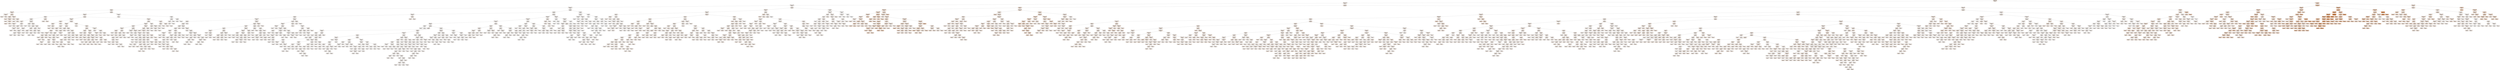 digraph Tree {
node [shape=box, style="filled", color="black", fontname="helvetica"] ;
edge [fontname="helvetica"] ;
0 [label="horse power <= 0.298\nsquared_error = 0.008\nsamples = 2027\nvalue = 0.12", fillcolor="#fcf0e7"] ;
1 [label="horse power <= 0.167\nsquared_error = 0.002\nsamples = 1819\nvalue = 0.1", fillcolor="#fcf2eb"] ;
0 -> 1 [labeldistance=2.5, labelangle=45, headlabel="True"] ;
2 [label="engine volume <= 0.232\nsquared_error = 0.001\nsamples = 729\nvalue = 0.072", fillcolor="#fdf6f1"] ;
1 -> 2 ;
3 [label="engine volume <= 0.178\nsquared_error = 0.0\nsamples = 526\nvalue = 0.065", fillcolor="#fdf7f2"] ;
2 -> 3 ;
4 [label="year <= 1.5\nsquared_error = 0.0\nsamples = 165\nvalue = 0.082", fillcolor="#fdf5ef"] ;
3 -> 4 ;
5 [label="horse power <= 0.119\nsquared_error = 0.001\nsamples = 9\nvalue = 0.129", fillcolor="#fcefe6"] ;
4 -> 5 ;
6 [label="engine volume <= 0.081\nsquared_error = 0.0\nsamples = 2\nvalue = 0.101", fillcolor="#fcf2eb"] ;
5 -> 6 ;
7 [label="squared_error = -0.0\nsamples = 1\nvalue = 0.106", fillcolor="#fcf2ea"] ;
6 -> 7 ;
8 [label="squared_error = 0.0\nsamples = 1\nvalue = 0.096", fillcolor="#fdf3ec"] ;
6 -> 8 ;
9 [label="km <= 0.013\nsquared_error = 0.0\nsamples = 7\nvalue = 0.143", fillcolor="#fbede3"] ;
5 -> 9 ;
10 [label="gas <= 3.5\nsquared_error = 0.0\nsamples = 4\nvalue = 0.153", fillcolor="#fbece1"] ;
9 -> 10 ;
11 [label="squared_error = 0.0\nsamples = 1\nvalue = 0.168", fillcolor="#fbeade"] ;
10 -> 11 ;
12 [label="horse power <= 0.141\nsquared_error = 0.0\nsamples = 3\nvalue = 0.138", fillcolor="#fbeee4"] ;
10 -> 12 ;
13 [label="squared_error = 0.0\nsamples = 1\nvalue = 0.113", fillcolor="#fcf1e9"] ;
12 -> 13 ;
14 [label="current owner <= 4.0\nsquared_error = 0.0\nsamples = 2\nvalue = 0.147", fillcolor="#fbede2"] ;
12 -> 14 ;
15 [label="squared_error = 0.0\nsamples = 1\nvalue = 0.152", fillcolor="#fbece1"] ;
14 -> 15 ;
16 [label="squared_error = -0.0\nsamples = 1\nvalue = 0.144", fillcolor="#fbede3"] ;
14 -> 16 ;
17 [label="engine volume <= 0.081\nsquared_error = 0.0\nsamples = 3\nvalue = 0.122", fillcolor="#fcf0e7"] ;
9 -> 17 ;
18 [label="squared_error = 0.0\nsamples = 1\nvalue = 0.134", fillcolor="#fceee4"] ;
17 -> 18 ;
19 [label="km <= 0.02\nsquared_error = 0.0\nsamples = 2\nvalue = 0.109", fillcolor="#fcf1e9"] ;
17 -> 19 ;
20 [label="squared_error = 0.0\nsamples = 1\nvalue = 0.105", fillcolor="#fcf2ea"] ;
19 -> 20 ;
21 [label="squared_error = 0.0\nsamples = 1\nvalue = 0.113", fillcolor="#fcf1e9"] ;
19 -> 21 ;
22 [label="year <= 5.5\nsquared_error = 0.0\nsamples = 156\nvalue = 0.078", fillcolor="#fdf5ef"] ;
4 -> 22 ;
23 [label="horse power <= 0.12\nsquared_error = 0.0\nsamples = 150\nvalue = 0.08", fillcolor="#fdf5ef"] ;
22 -> 23 ;
24 [label="gas <= 3.5\nsquared_error = 0.0\nsamples = 25\nvalue = 0.068", fillcolor="#fdf6f2"] ;
23 -> 24 ;
25 [label="km <= 0.123\nsquared_error = 0.0\nsamples = 23\nvalue = 0.063", fillcolor="#fdf7f3"] ;
24 -> 25 ;
26 [label="km <= 0.068\nsquared_error = 0.0\nsamples = 7\nvalue = 0.074", fillcolor="#fdf6f0"] ;
25 -> 26 ;
27 [label="engine volume <= 0.154\nsquared_error = 0.0\nsamples = 2\nvalue = 0.08", fillcolor="#fdf5ef"] ;
26 -> 27 ;
28 [label="squared_error = 0.0\nsamples = 1\nvalue = 0.068", fillcolor="#fdf6f2"] ;
27 -> 28 ;
29 [label="squared_error = 0.0\nsamples = 1\nvalue = 0.105", fillcolor="#fcf2ea"] ;
27 -> 29 ;
30 [label="km <= 0.111\nsquared_error = 0.0\nsamples = 5\nvalue = 0.072", fillcolor="#fdf6f1"] ;
26 -> 30 ;
31 [label="km <= 0.108\nsquared_error = 0.0\nsamples = 3\nvalue = 0.071", fillcolor="#fdf6f1"] ;
30 -> 31 ;
32 [label="engine volume <= 0.162\nsquared_error = 0.0\nsamples = 2\nvalue = 0.071", fillcolor="#fdf6f1"] ;
31 -> 32 ;
33 [label="squared_error = 0.0\nsamples = 1\nvalue = 0.071", fillcolor="#fdf6f1"] ;
32 -> 33 ;
34 [label="squared_error = 0.0\nsamples = 1\nvalue = 0.071", fillcolor="#fdf6f1"] ;
32 -> 34 ;
35 [label="squared_error = -0.0\nsamples = 1\nvalue = 0.071", fillcolor="#fdf6f1"] ;
31 -> 35 ;
36 [label="squared_error = 0.0\nsamples = 2\nvalue = 0.073", fillcolor="#fdf6f1"] ;
30 -> 36 ;
37 [label="horse power <= 0.081\nsquared_error = 0.0\nsamples = 16\nvalue = 0.059", fillcolor="#fdf8f3"] ;
25 -> 37 ;
38 [label="km <= 0.139\nsquared_error = 0.0\nsamples = 2\nvalue = 0.043", fillcolor="#fefaf6"] ;
37 -> 38 ;
39 [label="squared_error = 0.0\nsamples = 1\nvalue = 0.047", fillcolor="#fef9f6"] ;
38 -> 39 ;
40 [label="squared_error = 0.0\nsamples = 1\nvalue = 0.041", fillcolor="#fefaf7"] ;
38 -> 40 ;
41 [label="km <= 0.214\nsquared_error = 0.0\nsamples = 14\nvalue = 0.061", fillcolor="#fdf7f3"] ;
37 -> 41 ;
42 [label="km <= 0.174\nsquared_error = 0.0\nsamples = 8\nvalue = 0.065", fillcolor="#fdf7f2"] ;
41 -> 42 ;
43 [label="horse power <= 0.11\nsquared_error = 0.0\nsamples = 5\nvalue = 0.061", fillcolor="#fdf7f3"] ;
42 -> 43 ;
44 [label="current owner <= 1.5\nsquared_error = 0.0\nsamples = 4\nvalue = 0.062", fillcolor="#fdf7f3"] ;
43 -> 44 ;
45 [label="km <= 0.153\nsquared_error = 0.0\nsamples = 2\nvalue = 0.061", fillcolor="#fdf7f3"] ;
44 -> 45 ;
46 [label="squared_error = 0.0\nsamples = 1\nvalue = 0.062", fillcolor="#fdf7f3"] ;
45 -> 46 ;
47 [label="squared_error = -0.0\nsamples = 1\nvalue = 0.06", fillcolor="#fdf7f3"] ;
45 -> 47 ;
48 [label="engine volume <= 0.162\nsquared_error = 0.0\nsamples = 2\nvalue = 0.063", fillcolor="#fdf7f2"] ;
44 -> 48 ;
49 [label="squared_error = 0.0\nsamples = 1\nvalue = 0.067", fillcolor="#fdf7f2"] ;
48 -> 49 ;
50 [label="squared_error = -0.0\nsamples = 1\nvalue = 0.062", fillcolor="#fdf7f3"] ;
48 -> 50 ;
51 [label="squared_error = 0.0\nsamples = 1\nvalue = 0.056", fillcolor="#fef8f4"] ;
43 -> 51 ;
52 [label="km <= 0.201\nsquared_error = 0.0\nsamples = 3\nvalue = 0.071", fillcolor="#fdf6f1"] ;
42 -> 52 ;
53 [label="km <= 0.189\nsquared_error = 0.0\nsamples = 2\nvalue = 0.069", fillcolor="#fdf6f1"] ;
52 -> 53 ;
54 [label="squared_error = 0.0\nsamples = 1\nvalue = 0.071", fillcolor="#fdf6f1"] ;
53 -> 54 ;
55 [label="squared_error = -0.0\nsamples = 1\nvalue = 0.067", fillcolor="#fdf7f2"] ;
53 -> 55 ;
56 [label="squared_error = 0.0\nsamples = 1\nvalue = 0.082", fillcolor="#fdf5ef"] ;
52 -> 56 ;
57 [label="km <= 0.25\nsquared_error = 0.0\nsamples = 6\nvalue = 0.054", fillcolor="#fef8f4"] ;
41 -> 57 ;
58 [label="km <= 0.242\nsquared_error = 0.0\nsamples = 5\nvalue = 0.054", fillcolor="#fef8f4"] ;
57 -> 58 ;
59 [label="km <= 0.23\nsquared_error = 0.0\nsamples = 3\nvalue = 0.055", fillcolor="#fef8f4"] ;
58 -> 59 ;
60 [label="year <= 3.0\nsquared_error = 0.0\nsamples = 2\nvalue = 0.056", fillcolor="#fef8f4"] ;
59 -> 60 ;
61 [label="squared_error = 0.0\nsamples = 1\nvalue = 0.056", fillcolor="#fef8f4"] ;
60 -> 61 ;
62 [label="squared_error = -0.0\nsamples = 1\nvalue = 0.055", fillcolor="#fef8f4"] ;
60 -> 62 ;
63 [label="squared_error = 0.0\nsamples = 1\nvalue = 0.055", fillcolor="#fef8f4"] ;
59 -> 63 ;
64 [label="km <= 0.248\nsquared_error = 0.0\nsamples = 2\nvalue = 0.054", fillcolor="#fef8f4"] ;
58 -> 64 ;
65 [label="squared_error = 0.0\nsamples = 1\nvalue = 0.053", fillcolor="#fef8f4"] ;
64 -> 65 ;
66 [label="squared_error = 0.0\nsamples = 1\nvalue = 0.054", fillcolor="#fef8f4"] ;
64 -> 66 ;
67 [label="squared_error = -0.0\nsamples = 1\nvalue = 0.051", fillcolor="#fef9f5"] ;
57 -> 67 ;
68 [label="km <= 0.034\nsquared_error = 0.0\nsamples = 2\nvalue = 0.117", fillcolor="#fcf0e8"] ;
24 -> 68 ;
69 [label="squared_error = 0.0\nsamples = 1\nvalue = 0.106", fillcolor="#fcf2ea"] ;
68 -> 69 ;
70 [label="squared_error = 0.0\nsamples = 1\nvalue = 0.127", fillcolor="#fcefe6"] ;
68 -> 70 ;
71 [label="km <= 0.163\nsquared_error = 0.0\nsamples = 125\nvalue = 0.082", fillcolor="#fdf5ef"] ;
23 -> 71 ;
72 [label="horse power <= 0.135\nsquared_error = 0.0\nsamples = 63\nvalue = 0.086", fillcolor="#fdf4ee"] ;
71 -> 72 ;
73 [label="km <= 0.117\nsquared_error = 0.0\nsamples = 4\nvalue = 0.097", fillcolor="#fcf3ec"] ;
72 -> 73 ;
74 [label="km <= 0.071\nsquared_error = 0.0\nsamples = 3\nvalue = 0.097", fillcolor="#fcf3ec"] ;
73 -> 74 ;
75 [label="squared_error = 0.0\nsamples = 1\nvalue = 0.098", fillcolor="#fcf3ec"] ;
74 -> 75 ;
76 [label="year <= 2.5\nsquared_error = 0.0\nsamples = 2\nvalue = 0.097", fillcolor="#fcf3ec"] ;
74 -> 76 ;
77 [label="squared_error = 0.0\nsamples = 1\nvalue = 0.097", fillcolor="#fcf3ec"] ;
76 -> 77 ;
78 [label="squared_error = 0.0\nsamples = 1\nvalue = 0.097", fillcolor="#fcf3ec"] ;
76 -> 78 ;
79 [label="squared_error = 0.0\nsamples = 1\nvalue = 0.095", fillcolor="#fdf3ec"] ;
73 -> 79 ;
80 [label="current owner <= 2.5\nsquared_error = 0.0\nsamples = 59\nvalue = 0.085", fillcolor="#fdf4ee"] ;
72 -> 80 ;
81 [label="current owner <= 1.5\nsquared_error = 0.0\nsamples = 33\nvalue = 0.082", fillcolor="#fdf5ef"] ;
80 -> 81 ;
82 [label="km <= 0.144\nsquared_error = 0.0\nsamples = 8\nvalue = 0.09", fillcolor="#fdf4ed"] ;
81 -> 82 ;
83 [label="year <= 3.5\nsquared_error = 0.0\nsamples = 7\nvalue = 0.092", fillcolor="#fdf3ed"] ;
82 -> 83 ;
84 [label="hand <= 0.214\nsquared_error = 0.0\nsamples = 6\nvalue = 0.093", fillcolor="#fdf3ed"] ;
83 -> 84 ;
85 [label="engine volume <= 0.162\nsquared_error = 0.0\nsamples = 5\nvalue = 0.094", fillcolor="#fdf3ec"] ;
84 -> 85 ;
86 [label="km <= 0.087\nsquared_error = 0.0\nsamples = 3\nvalue = 0.095", fillcolor="#fdf3ec"] ;
85 -> 86 ;
87 [label="squared_error = 0.0\nsamples = 1\nvalue = 0.096", fillcolor="#fdf3ec"] ;
86 -> 87 ;
88 [label="km <= 0.132\nsquared_error = 0.0\nsamples = 2\nvalue = 0.095", fillcolor="#fdf3ec"] ;
86 -> 88 ;
89 [label="squared_error = 0.0\nsamples = 1\nvalue = 0.093", fillcolor="#fdf3ed"] ;
88 -> 89 ;
90 [label="squared_error = 0.0\nsamples = 1\nvalue = 0.096", fillcolor="#fdf3ec"] ;
88 -> 90 ;
91 [label="km <= 0.102\nsquared_error = 0.0\nsamples = 2\nvalue = 0.093", fillcolor="#fdf3ed"] ;
85 -> 91 ;
92 [label="squared_error = 0.0\nsamples = 1\nvalue = 0.093", fillcolor="#fdf3ed"] ;
91 -> 92 ;
93 [label="squared_error = 0.0\nsamples = 1\nvalue = 0.093", fillcolor="#fdf3ed"] ;
91 -> 93 ;
94 [label="squared_error = 0.0\nsamples = 1\nvalue = 0.089", fillcolor="#fdf4ed"] ;
84 -> 94 ;
95 [label="squared_error = -0.0\nsamples = 1\nvalue = 0.08", fillcolor="#fdf5ef"] ;
83 -> 95 ;
96 [label="squared_error = -0.0\nsamples = 1\nvalue = 0.079", fillcolor="#fdf5ef"] ;
82 -> 96 ;
97 [label="km <= 0.116\nsquared_error = 0.0\nsamples = 25\nvalue = 0.08", fillcolor="#fdf5ef"] ;
81 -> 97 ;
98 [label="km <= 0.115\nsquared_error = 0.0\nsamples = 12\nvalue = 0.083", fillcolor="#fdf5ef"] ;
97 -> 98 ;
99 [label="year <= 3.5\nsquared_error = 0.0\nsamples = 11\nvalue = 0.082", fillcolor="#fdf5ef"] ;
98 -> 99 ;
100 [label="km <= 0.089\nsquared_error = 0.0\nsamples = 9\nvalue = 0.083", fillcolor="#fdf5ef"] ;
99 -> 100 ;
101 [label="squared_error = 0.0\nsamples = 1\nvalue = 0.085", fillcolor="#fdf4ee"] ;
100 -> 101 ;
102 [label="km <= 0.114\nsquared_error = 0.0\nsamples = 8\nvalue = 0.082", fillcolor="#fdf5ef"] ;
100 -> 102 ;
103 [label="km <= 0.113\nsquared_error = 0.0\nsamples = 7\nvalue = 0.083", fillcolor="#fdf5ef"] ;
102 -> 103 ;
104 [label="km <= 0.111\nsquared_error = 0.0\nsamples = 4\nvalue = 0.081", fillcolor="#fdf5ef"] ;
103 -> 104 ;
105 [label="horse power <= 0.143\nsquared_error = 0.0\nsamples = 2\nvalue = 0.082", fillcolor="#fdf5ef"] ;
104 -> 105 ;
106 [label="squared_error = 0.0\nsamples = 1\nvalue = 0.082", fillcolor="#fdf5ef"] ;
105 -> 106 ;
107 [label="squared_error = 0.0\nsamples = 1\nvalue = 0.082", fillcolor="#fdf5ef"] ;
105 -> 107 ;
108 [label="km <= 0.112\nsquared_error = 0.0\nsamples = 2\nvalue = 0.08", fillcolor="#fdf5ef"] ;
104 -> 108 ;
109 [label="squared_error = 0.0\nsamples = 1\nvalue = 0.078", fillcolor="#fdf5ef"] ;
108 -> 109 ;
110 [label="squared_error = -0.0\nsamples = 1\nvalue = 0.083", fillcolor="#fdf5ef"] ;
108 -> 110 ;
111 [label="horse power <= 0.143\nsquared_error = 0.0\nsamples = 3\nvalue = 0.084", fillcolor="#fdf4ee"] ;
103 -> 111 ;
112 [label="km <= 0.113\nsquared_error = 0.0\nsamples = 2\nvalue = 0.085", fillcolor="#fdf4ee"] ;
111 -> 112 ;
113 [label="squared_error = 0.0\nsamples = 1\nvalue = 0.085", fillcolor="#fdf4ee"] ;
112 -> 113 ;
114 [label="squared_error = 0.0\nsamples = 1\nvalue = 0.084", fillcolor="#fdf4ee"] ;
112 -> 114 ;
115 [label="squared_error = 0.0\nsamples = 1\nvalue = 0.084", fillcolor="#fdf4ee"] ;
111 -> 115 ;
116 [label="squared_error = -0.0\nsamples = 1\nvalue = 0.08", fillcolor="#fdf5ef"] ;
102 -> 116 ;
117 [label="engine volume <= 0.162\nsquared_error = 0.0\nsamples = 2\nvalue = 0.078", fillcolor="#fdf5f0"] ;
99 -> 117 ;
118 [label="squared_error = 0.0\nsamples = 1\nvalue = 0.076", fillcolor="#fdf5f0"] ;
117 -> 118 ;
119 [label="squared_error = 0.0\nsamples = 1\nvalue = 0.082", fillcolor="#fdf5ef"] ;
117 -> 119 ;
120 [label="squared_error = -0.0\nsamples = 1\nvalue = 0.089", fillcolor="#fdf4ed"] ;
98 -> 120 ;
121 [label="km <= 0.12\nsquared_error = 0.0\nsamples = 13\nvalue = 0.076", fillcolor="#fdf5f0"] ;
97 -> 121 ;
122 [label="squared_error = 0.0\nsamples = 1\nvalue = 0.052", fillcolor="#fef8f5"] ;
121 -> 122 ;
123 [label="km <= 0.131\nsquared_error = 0.0\nsamples = 12\nvalue = 0.08", fillcolor="#fdf5ef"] ;
121 -> 123 ;
124 [label="km <= 0.125\nsquared_error = 0.0\nsamples = 2\nvalue = 0.07", fillcolor="#fdf6f1"] ;
123 -> 124 ;
125 [label="squared_error = 0.0\nsamples = 1\nvalue = 0.069", fillcolor="#fdf6f1"] ;
124 -> 125 ;
126 [label="squared_error = 0.0\nsamples = 1\nvalue = 0.074", fillcolor="#fdf6f0"] ;
124 -> 126 ;
127 [label="km <= 0.158\nsquared_error = 0.0\nsamples = 10\nvalue = 0.083", fillcolor="#fdf5ef"] ;
123 -> 127 ;
128 [label="km <= 0.149\nsquared_error = 0.0\nsamples = 8\nvalue = 0.081", fillcolor="#fdf5ef"] ;
127 -> 128 ;
129 [label="km <= 0.148\nsquared_error = 0.0\nsamples = 6\nvalue = 0.085", fillcolor="#fdf4ee"] ;
128 -> 129 ;
130 [label="km <= 0.14\nsquared_error = 0.0\nsamples = 5\nvalue = 0.084", fillcolor="#fdf4ee"] ;
129 -> 130 ;
131 [label="km <= 0.135\nsquared_error = 0.0\nsamples = 3\nvalue = 0.085", fillcolor="#fdf4ee"] ;
130 -> 131 ;
132 [label="year <= 3.5\nsquared_error = 0.0\nsamples = 2\nvalue = 0.085", fillcolor="#fdf4ee"] ;
131 -> 132 ;
133 [label="squared_error = 0.0\nsamples = 1\nvalue = 0.085", fillcolor="#fdf4ee"] ;
132 -> 133 ;
134 [label="squared_error = -0.0\nsamples = 1\nvalue = 0.085", fillcolor="#fdf4ee"] ;
132 -> 134 ;
135 [label="squared_error = -0.0\nsamples = 1\nvalue = 0.085", fillcolor="#fdf4ee"] ;
131 -> 135 ;
136 [label="km <= 0.146\nsquared_error = 0.0\nsamples = 2\nvalue = 0.083", fillcolor="#fdf5ef"] ;
130 -> 136 ;
137 [label="squared_error = 0.0\nsamples = 1\nvalue = 0.083", fillcolor="#fdf5ef"] ;
136 -> 137 ;
138 [label="squared_error = 0.0\nsamples = 1\nvalue = 0.083", fillcolor="#fdf5ef"] ;
136 -> 138 ;
139 [label="squared_error = 0.0\nsamples = 1\nvalue = 0.089", fillcolor="#fdf4ed"] ;
129 -> 139 ;
140 [label="km <= 0.152\nsquared_error = 0.0\nsamples = 2\nvalue = 0.071", fillcolor="#fdf6f1"] ;
128 -> 140 ;
141 [label="squared_error = 0.0\nsamples = 1\nvalue = 0.075", fillcolor="#fdf6f0"] ;
140 -> 141 ;
142 [label="squared_error = 0.0\nsamples = 1\nvalue = 0.069", fillcolor="#fdf6f1"] ;
140 -> 142 ;
143 [label="km <= 0.162\nsquared_error = 0.0\nsamples = 2\nvalue = 0.09", fillcolor="#fdf4ed"] ;
127 -> 143 ;
144 [label="squared_error = 0.0\nsamples = 1\nvalue = 0.087", fillcolor="#fdf4ee"] ;
143 -> 144 ;
145 [label="squared_error = 0.0\nsamples = 1\nvalue = 0.093", fillcolor="#fdf3ed"] ;
143 -> 145 ;
146 [label="km <= 0.053\nsquared_error = 0.0\nsamples = 26\nvalue = 0.089", fillcolor="#fdf4ed"] ;
80 -> 146 ;
147 [label="squared_error = 0.0\nsamples = 1\nvalue = 0.075", fillcolor="#fdf6f0"] ;
146 -> 147 ;
148 [label="year <= 4.5\nsquared_error = 0.0\nsamples = 25\nvalue = 0.091", fillcolor="#fdf4ed"] ;
146 -> 148 ;
149 [label="km <= 0.094\nsquared_error = 0.0\nsamples = 21\nvalue = 0.093", fillcolor="#fdf3ed"] ;
148 -> 149 ;
150 [label="km <= 0.06\nsquared_error = 0.0\nsamples = 5\nvalue = 0.099", fillcolor="#fcf3eb"] ;
149 -> 150 ;
151 [label="squared_error = 0.0\nsamples = 1\nvalue = 0.085", fillcolor="#fdf4ee"] ;
150 -> 151 ;
152 [label="year <= 3.5\nsquared_error = 0.0\nsamples = 4\nvalue = 0.101", fillcolor="#fcf2eb"] ;
150 -> 152 ;
153 [label="km <= 0.069\nsquared_error = 0.0\nsamples = 3\nvalue = 0.1", fillcolor="#fcf2eb"] ;
152 -> 153 ;
154 [label="squared_error = 0.0\nsamples = 1\nvalue = 0.101", fillcolor="#fcf2eb"] ;
153 -> 154 ;
155 [label="current owner <= 4.0\nsquared_error = 0.0\nsamples = 2\nvalue = 0.1", fillcolor="#fcf2eb"] ;
153 -> 155 ;
156 [label="squared_error = 0.0\nsamples = 1\nvalue = 0.1", fillcolor="#fcf2eb"] ;
155 -> 156 ;
157 [label="squared_error = 0.0\nsamples = 1\nvalue = 0.098", fillcolor="#fcf3ec"] ;
155 -> 157 ;
158 [label="squared_error = 0.0\nsamples = 1\nvalue = 0.102", fillcolor="#fcf2eb"] ;
152 -> 158 ;
159 [label="hand <= 0.214\nsquared_error = 0.0\nsamples = 16\nvalue = 0.091", fillcolor="#fdf4ed"] ;
149 -> 159 ;
160 [label="current owner <= 3.5\nsquared_error = 0.0\nsamples = 14\nvalue = 0.09", fillcolor="#fdf4ed"] ;
159 -> 160 ;
161 [label="year <= 3.5\nsquared_error = 0.0\nsamples = 9\nvalue = 0.092", fillcolor="#fdf3ed"] ;
160 -> 161 ;
162 [label="km <= 0.11\nsquared_error = 0.0\nsamples = 4\nvalue = 0.089", fillcolor="#fdf4ed"] ;
161 -> 162 ;
163 [label="squared_error = 0.0\nsamples = 1\nvalue = 0.095", fillcolor="#fdf3ec"] ;
162 -> 163 ;
164 [label="km <= 0.134\nsquared_error = 0.0\nsamples = 3\nvalue = 0.088", fillcolor="#fdf4ee"] ;
162 -> 164 ;
165 [label="squared_error = 0.0\nsamples = 1\nvalue = 0.086", fillcolor="#fdf4ee"] ;
164 -> 165 ;
166 [label="km <= 0.16\nsquared_error = 0.0\nsamples = 2\nvalue = 0.09", fillcolor="#fdf4ed"] ;
164 -> 166 ;
167 [label="squared_error = 0.0\nsamples = 1\nvalue = 0.09", fillcolor="#fdf4ed"] ;
166 -> 167 ;
168 [label="squared_error = 0.0\nsamples = 1\nvalue = 0.09", fillcolor="#fdf4ed"] ;
166 -> 168 ;
169 [label="horse power <= 0.143\nsquared_error = 0.0\nsamples = 5\nvalue = 0.095", fillcolor="#fdf3ec"] ;
161 -> 169 ;
170 [label="km <= 0.147\nsquared_error = 0.0\nsamples = 4\nvalue = 0.098", fillcolor="#fcf3ec"] ;
169 -> 170 ;
171 [label="km <= 0.126\nsquared_error = 0.0\nsamples = 2\nvalue = 0.095", fillcolor="#fdf3ec"] ;
170 -> 171 ;
172 [label="squared_error = 0.0\nsamples = 1\nvalue = 0.098", fillcolor="#fcf3ec"] ;
171 -> 172 ;
173 [label="squared_error = 0.0\nsamples = 1\nvalue = 0.092", fillcolor="#fdf3ed"] ;
171 -> 173 ;
174 [label="km <= 0.154\nsquared_error = 0.0\nsamples = 2\nvalue = 0.1", fillcolor="#fcf2eb"] ;
170 -> 174 ;
175 [label="squared_error = 0.0\nsamples = 1\nvalue = 0.099", fillcolor="#fcf2eb"] ;
174 -> 175 ;
176 [label="squared_error = -0.0\nsamples = 1\nvalue = 0.101", fillcolor="#fcf2eb"] ;
174 -> 176 ;
177 [label="squared_error = 0.0\nsamples = 1\nvalue = 0.084", fillcolor="#fdf4ee"] ;
169 -> 177 ;
178 [label="current owner <= 4.5\nsquared_error = 0.0\nsamples = 5\nvalue = 0.084", fillcolor="#fdf4ee"] ;
160 -> 178 ;
179 [label="squared_error = 0.0\nsamples = 1\nvalue = 0.064", fillcolor="#fdf7f2"] ;
178 -> 179 ;
180 [label="km <= 0.132\nsquared_error = 0.0\nsamples = 4\nvalue = 0.087", fillcolor="#fdf4ee"] ;
178 -> 180 ;
181 [label="km <= 0.109\nsquared_error = 0.0\nsamples = 2\nvalue = 0.084", fillcolor="#fdf4ee"] ;
180 -> 181 ;
182 [label="squared_error = 0.0\nsamples = 1\nvalue = 0.083", fillcolor="#fdf5ef"] ;
181 -> 182 ;
183 [label="squared_error = 0.0\nsamples = 1\nvalue = 0.086", fillcolor="#fdf4ee"] ;
181 -> 183 ;
184 [label="km <= 0.153\nsquared_error = 0.0\nsamples = 2\nvalue = 0.091", fillcolor="#fdf4ed"] ;
180 -> 184 ;
185 [label="squared_error = 0.0\nsamples = 1\nvalue = 0.093", fillcolor="#fdf3ed"] ;
184 -> 185 ;
186 [label="squared_error = -0.0\nsamples = 1\nvalue = 0.086", fillcolor="#fdf4ee"] ;
184 -> 186 ;
187 [label="horse power <= 0.139\nsquared_error = 0.0\nsamples = 2\nvalue = 0.1", fillcolor="#fcf2eb"] ;
159 -> 187 ;
188 [label="squared_error = 0.0\nsamples = 1\nvalue = 0.084", fillcolor="#fdf4ee"] ;
187 -> 188 ;
189 [label="squared_error = -0.0\nsamples = 1\nvalue = 0.116", fillcolor="#fcf0e8"] ;
187 -> 189 ;
190 [label="engine volume <= 0.161\nsquared_error = 0.0\nsamples = 4\nvalue = 0.075", fillcolor="#fdf6f0"] ;
148 -> 190 ;
191 [label="squared_error = 0.0\nsamples = 1\nvalue = 0.066", fillcolor="#fdf7f2"] ;
190 -> 191 ;
192 [label="km <= 0.076\nsquared_error = 0.0\nsamples = 3\nvalue = 0.078", fillcolor="#fdf5f0"] ;
190 -> 192 ;
193 [label="squared_error = 0.0\nsamples = 1\nvalue = 0.068", fillcolor="#fdf6f2"] ;
192 -> 193 ;
194 [label="km <= 0.117\nsquared_error = 0.0\nsamples = 2\nvalue = 0.083", fillcolor="#fdf5ef"] ;
192 -> 194 ;
195 [label="squared_error = 0.0\nsamples = 1\nvalue = 0.084", fillcolor="#fdf4ee"] ;
194 -> 195 ;
196 [label="squared_error = 0.0\nsamples = 1\nvalue = 0.081", fillcolor="#fdf5ef"] ;
194 -> 196 ;
197 [label="current owner <= 4.5\nsquared_error = 0.0\nsamples = 62\nvalue = 0.078", fillcolor="#fdf5f0"] ;
71 -> 197 ;
198 [label="year <= 4.5\nsquared_error = 0.0\nsamples = 58\nvalue = 0.077", fillcolor="#fdf5f0"] ;
197 -> 198 ;
199 [label="current owner <= 2.5\nsquared_error = 0.0\nsamples = 53\nvalue = 0.078", fillcolor="#fdf5f0"] ;
198 -> 199 ;
200 [label="km <= 0.203\nsquared_error = 0.0\nsamples = 46\nvalue = 0.076", fillcolor="#fdf5f0"] ;
199 -> 200 ;
201 [label="current owner <= 1.5\nsquared_error = 0.0\nsamples = 13\nvalue = 0.08", fillcolor="#fdf5ef"] ;
200 -> 201 ;
202 [label="km <= 0.182\nsquared_error = 0.0\nsamples = 3\nvalue = 0.094", fillcolor="#fdf3ec"] ;
201 -> 202 ;
203 [label="squared_error = 0.0\nsamples = 1\nvalue = 0.075", fillcolor="#fdf6f0"] ;
202 -> 203 ;
204 [label="km <= 0.197\nsquared_error = 0.0\nsamples = 2\nvalue = 0.1", fillcolor="#fcf2eb"] ;
202 -> 204 ;
205 [label="squared_error = 0.0\nsamples = 1\nvalue = 0.101", fillcolor="#fcf2eb"] ;
204 -> 205 ;
206 [label="squared_error = -0.0\nsamples = 1\nvalue = 0.099", fillcolor="#fcf2eb"] ;
204 -> 206 ;
207 [label="km <= 0.2\nsquared_error = 0.0\nsamples = 10\nvalue = 0.076", fillcolor="#fdf5f0"] ;
201 -> 207 ;
208 [label="year <= 3.5\nsquared_error = 0.0\nsamples = 9\nvalue = 0.074", fillcolor="#fdf6f0"] ;
207 -> 208 ;
209 [label="km <= 0.197\nsquared_error = 0.0\nsamples = 7\nvalue = 0.075", fillcolor="#fdf6f0"] ;
208 -> 209 ;
210 [label="km <= 0.194\nsquared_error = 0.0\nsamples = 6\nvalue = 0.076", fillcolor="#fdf5f0"] ;
209 -> 210 ;
211 [label="km <= 0.168\nsquared_error = 0.0\nsamples = 5\nvalue = 0.075", fillcolor="#fdf6f0"] ;
210 -> 211 ;
212 [label="km <= 0.164\nsquared_error = 0.0\nsamples = 2\nvalue = 0.077", fillcolor="#fdf5f0"] ;
211 -> 212 ;
213 [label="squared_error = 0.0\nsamples = 1\nvalue = 0.074", fillcolor="#fdf6f0"] ;
212 -> 213 ;
214 [label="squared_error = 0.0\nsamples = 1\nvalue = 0.079", fillcolor="#fdf5ef"] ;
212 -> 214 ;
215 [label="km <= 0.172\nsquared_error = 0.0\nsamples = 3\nvalue = 0.074", fillcolor="#fdf6f0"] ;
211 -> 215 ;
216 [label="squared_error = 0.0\nsamples = 1\nvalue = 0.073", fillcolor="#fdf6f1"] ;
215 -> 216 ;
217 [label="km <= 0.183\nsquared_error = 0.0\nsamples = 2\nvalue = 0.075", fillcolor="#fdf6f0"] ;
215 -> 217 ;
218 [label="squared_error = 0.0\nsamples = 1\nvalue = 0.075", fillcolor="#fdf6f0"] ;
217 -> 218 ;
219 [label="squared_error = -0.0\nsamples = 1\nvalue = 0.075", fillcolor="#fdf6f0"] ;
217 -> 219 ;
220 [label="squared_error = -0.0\nsamples = 1\nvalue = 0.077", fillcolor="#fdf5f0"] ;
210 -> 220 ;
221 [label="squared_error = 0.0\nsamples = 1\nvalue = 0.074", fillcolor="#fdf6f0"] ;
209 -> 221 ;
222 [label="km <= 0.174\nsquared_error = 0.0\nsamples = 2\nvalue = 0.071", fillcolor="#fdf6f1"] ;
208 -> 222 ;
223 [label="squared_error = 0.0\nsamples = 1\nvalue = 0.073", fillcolor="#fdf6f0"] ;
222 -> 223 ;
224 [label="squared_error = -0.0\nsamples = 1\nvalue = 0.069", fillcolor="#fdf6f1"] ;
222 -> 224 ;
225 [label="squared_error = -0.0\nsamples = 1\nvalue = 0.093", fillcolor="#fdf3ed"] ;
207 -> 225 ;
226 [label="km <= 0.204\nsquared_error = 0.0\nsamples = 33\nvalue = 0.074", fillcolor="#fdf6f0"] ;
200 -> 226 ;
227 [label="engine volume <= 0.162\nsquared_error = 0.0\nsamples = 2\nvalue = 0.064", fillcolor="#fdf7f2"] ;
226 -> 227 ;
228 [label="squared_error = 0.0\nsamples = 1\nvalue = 0.068", fillcolor="#fdf6f2"] ;
227 -> 228 ;
229 [label="squared_error = 0.0\nsamples = 1\nvalue = 0.063", fillcolor="#fdf7f3"] ;
227 -> 229 ;
230 [label="horse power <= 0.133\nsquared_error = 0.0\nsamples = 31\nvalue = 0.075", fillcolor="#fdf6f0"] ;
226 -> 230 ;
231 [label="year <= 3.0\nsquared_error = 0.0\nsamples = 3\nvalue = 0.066", fillcolor="#fdf7f2"] ;
230 -> 231 ;
232 [label="current owner <= 1.5\nsquared_error = 0.0\nsamples = 2\nvalue = 0.075", fillcolor="#fdf6f0"] ;
231 -> 232 ;
233 [label="squared_error = 0.0\nsamples = 1\nvalue = 0.078", fillcolor="#fdf5f0"] ;
232 -> 233 ;
234 [label="squared_error = 0.0\nsamples = 1\nvalue = 0.071", fillcolor="#fdf6f1"] ;
232 -> 234 ;
235 [label="squared_error = -0.0\nsamples = 1\nvalue = 0.049", fillcolor="#fef9f5"] ;
231 -> 235 ;
236 [label="engine volume <= 0.162\nsquared_error = 0.0\nsamples = 28\nvalue = 0.076", fillcolor="#fdf5f0"] ;
230 -> 236 ;
237 [label="current owner <= 1.5\nsquared_error = 0.0\nsamples = 3\nvalue = 0.067", fillcolor="#fdf7f2"] ;
236 -> 237 ;
238 [label="squared_error = 0.0\nsamples = 1\nvalue = 0.063", fillcolor="#fdf7f2"] ;
237 -> 238 ;
239 [label="km <= 0.231\nsquared_error = 0.0\nsamples = 2\nvalue = 0.069", fillcolor="#fdf6f1"] ;
237 -> 239 ;
240 [label="squared_error = 0.0\nsamples = 1\nvalue = 0.067", fillcolor="#fdf7f2"] ;
239 -> 240 ;
241 [label="squared_error = 0.0\nsamples = 1\nvalue = 0.071", fillcolor="#fdf6f1"] ;
239 -> 241 ;
242 [label="km <= 0.237\nsquared_error = 0.0\nsamples = 25\nvalue = 0.076", fillcolor="#fdf5f0"] ;
236 -> 242 ;
243 [label="km <= 0.208\nsquared_error = 0.0\nsamples = 13\nvalue = 0.078", fillcolor="#fdf5f0"] ;
242 -> 243 ;
244 [label="km <= 0.206\nsquared_error = 0.0\nsamples = 2\nvalue = 0.073", fillcolor="#fdf6f1"] ;
243 -> 244 ;
245 [label="squared_error = 0.0\nsamples = 1\nvalue = 0.071", fillcolor="#fdf6f1"] ;
244 -> 245 ;
246 [label="squared_error = -0.0\nsamples = 1\nvalue = 0.074", fillcolor="#fdf6f0"] ;
244 -> 246 ;
247 [label="year <= 3.5\nsquared_error = 0.0\nsamples = 11\nvalue = 0.079", fillcolor="#fdf5ef"] ;
243 -> 247 ;
248 [label="km <= 0.219\nsquared_error = 0.0\nsamples = 3\nvalue = 0.074", fillcolor="#fdf6f0"] ;
247 -> 248 ;
249 [label="squared_error = 0.0\nsamples = 1\nvalue = 0.074", fillcolor="#fdf6f0"] ;
248 -> 249 ;
250 [label="km <= 0.226\nsquared_error = 0.0\nsamples = 2\nvalue = 0.072", fillcolor="#fdf6f1"] ;
248 -> 250 ;
251 [label="squared_error = 0.0\nsamples = 1\nvalue = 0.071", fillcolor="#fdf6f1"] ;
250 -> 251 ;
252 [label="squared_error = 0.0\nsamples = 1\nvalue = 0.074", fillcolor="#fdf6f0"] ;
250 -> 252 ;
253 [label="km <= 0.222\nsquared_error = 0.0\nsamples = 8\nvalue = 0.083", fillcolor="#fdf5ef"] ;
247 -> 253 ;
254 [label="km <= 0.214\nsquared_error = 0.0\nsamples = 2\nvalue = 0.092", fillcolor="#fdf3ed"] ;
253 -> 254 ;
255 [label="squared_error = 0.0\nsamples = 1\nvalue = 0.094", fillcolor="#fdf3ec"] ;
254 -> 255 ;
256 [label="squared_error = -0.0\nsamples = 1\nvalue = 0.089", fillcolor="#fdf4ed"] ;
254 -> 256 ;
257 [label="km <= 0.228\nsquared_error = 0.0\nsamples = 6\nvalue = 0.081", fillcolor="#fdf5ef"] ;
253 -> 257 ;
258 [label="km <= 0.227\nsquared_error = 0.0\nsamples = 3\nvalue = 0.078", fillcolor="#fdf5f0"] ;
257 -> 258 ;
259 [label="km <= 0.226\nsquared_error = 0.0\nsamples = 2\nvalue = 0.079", fillcolor="#fdf5ef"] ;
258 -> 259 ;
260 [label="squared_error = 0.0\nsamples = 1\nvalue = 0.079", fillcolor="#fdf5ef"] ;
259 -> 260 ;
261 [label="squared_error = 0.0\nsamples = 1\nvalue = 0.08", fillcolor="#fdf5ef"] ;
259 -> 261 ;
262 [label="squared_error = 0.0\nsamples = 1\nvalue = 0.071", fillcolor="#fdf6f1"] ;
258 -> 262 ;
263 [label="km <= 0.234\nsquared_error = 0.0\nsamples = 3\nvalue = 0.084", fillcolor="#fdf4ee"] ;
257 -> 263 ;
264 [label="squared_error = 0.0\nsamples = 2\nvalue = 0.085", fillcolor="#fdf4ee"] ;
263 -> 264 ;
265 [label="squared_error = -0.0\nsamples = 1\nvalue = 0.084", fillcolor="#fdf4ee"] ;
263 -> 265 ;
266 [label="km <= 0.246\nsquared_error = 0.0\nsamples = 12\nvalue = 0.074", fillcolor="#fdf6f0"] ;
242 -> 266 ;
267 [label="km <= 0.239\nsquared_error = 0.0\nsamples = 3\nvalue = 0.072", fillcolor="#fdf6f1"] ;
266 -> 267 ;
268 [label="squared_error = 0.0\nsamples = 1\nvalue = 0.068", fillcolor="#fdf6f1"] ;
267 -> 268 ;
269 [label="current owner <= 1.5\nsquared_error = 0.0\nsamples = 2\nvalue = 0.072", fillcolor="#fdf6f1"] ;
267 -> 269 ;
270 [label="squared_error = 0.0\nsamples = 1\nvalue = 0.074", fillcolor="#fdf6f0"] ;
269 -> 270 ;
271 [label="squared_error = 0.0\nsamples = 1\nvalue = 0.071", fillcolor="#fdf6f1"] ;
269 -> 271 ;
272 [label="km <= 0.248\nsquared_error = 0.0\nsamples = 9\nvalue = 0.076", fillcolor="#fdf5f0"] ;
266 -> 272 ;
273 [label="km <= 0.247\nsquared_error = 0.0\nsamples = 2\nvalue = 0.082", fillcolor="#fdf5ef"] ;
272 -> 273 ;
274 [label="squared_error = 0.0\nsamples = 1\nvalue = 0.079", fillcolor="#fdf5ef"] ;
273 -> 274 ;
275 [label="squared_error = 0.0\nsamples = 1\nvalue = 0.084", fillcolor="#fdf4ee"] ;
273 -> 275 ;
276 [label="km <= 0.25\nsquared_error = 0.0\nsamples = 7\nvalue = 0.074", fillcolor="#fdf6f0"] ;
272 -> 276 ;
277 [label="current owner <= 1.5\nsquared_error = 0.0\nsamples = 2\nvalue = 0.071", fillcolor="#fdf6f1"] ;
276 -> 277 ;
278 [label="squared_error = 0.0\nsamples = 1\nvalue = 0.068", fillcolor="#fdf6f1"] ;
277 -> 278 ;
279 [label="squared_error = 0.0\nsamples = 1\nvalue = 0.073", fillcolor="#fdf6f1"] ;
277 -> 279 ;
280 [label="km <= 0.259\nsquared_error = 0.0\nsamples = 5\nvalue = 0.076", fillcolor="#fdf5f0"] ;
276 -> 280 ;
281 [label="year <= 3.5\nsquared_error = 0.0\nsamples = 2\nvalue = 0.079", fillcolor="#fdf5ef"] ;
280 -> 281 ;
282 [label="squared_error = 0.0\nsamples = 1\nvalue = 0.076", fillcolor="#fdf5f0"] ;
281 -> 282 ;
283 [label="squared_error = 0.0\nsamples = 1\nvalue = 0.084", fillcolor="#fdf4ee"] ;
281 -> 283 ;
284 [label="km <= 0.263\nsquared_error = 0.0\nsamples = 3\nvalue = 0.073", fillcolor="#fdf6f0"] ;
280 -> 284 ;
285 [label="squared_error = 0.0\nsamples = 1\nvalue = 0.075", fillcolor="#fdf6f0"] ;
284 -> 285 ;
286 [label="km <= 0.265\nsquared_error = 0.0\nsamples = 2\nvalue = 0.072", fillcolor="#fdf6f1"] ;
284 -> 286 ;
287 [label="squared_error = 0.0\nsamples = 1\nvalue = 0.069", fillcolor="#fdf6f1"] ;
286 -> 287 ;
288 [label="squared_error = 0.0\nsamples = 1\nvalue = 0.075", fillcolor="#fdf6f0"] ;
286 -> 288 ;
289 [label="current owner <= 3.5\nsquared_error = 0.0\nsamples = 7\nvalue = 0.088", fillcolor="#fdf4ee"] ;
199 -> 289 ;
290 [label="km <= 0.173\nsquared_error = 0.0\nsamples = 5\nvalue = 0.093", fillcolor="#fdf3ed"] ;
289 -> 290 ;
291 [label="squared_error = 0.0\nsamples = 1\nvalue = 0.104", fillcolor="#fcf2ea"] ;
290 -> 291 ;
292 [label="engine volume <= 0.162\nsquared_error = 0.0\nsamples = 4\nvalue = 0.09", fillcolor="#fdf4ed"] ;
290 -> 292 ;
293 [label="squared_error = 0.0\nsamples = 1\nvalue = 0.08", fillcolor="#fdf5ef"] ;
292 -> 293 ;
294 [label="year <= 3.5\nsquared_error = 0.0\nsamples = 3\nvalue = 0.091", fillcolor="#fdf3ed"] ;
292 -> 294 ;
295 [label="squared_error = 0.0\nsamples = 1\nvalue = 0.09", fillcolor="#fdf4ed"] ;
294 -> 295 ;
296 [label="km <= 0.219\nsquared_error = 0.0\nsamples = 2\nvalue = 0.095", fillcolor="#fdf3ec"] ;
294 -> 296 ;
297 [label="squared_error = 0.0\nsamples = 1\nvalue = 0.096", fillcolor="#fdf3ec"] ;
296 -> 297 ;
298 [label="squared_error = -0.0\nsamples = 1\nvalue = 0.094", fillcolor="#fdf3ec"] ;
296 -> 298 ;
299 [label="km <= 0.189\nsquared_error = 0.0\nsamples = 2\nvalue = 0.062", fillcolor="#fdf7f3"] ;
289 -> 299 ;
300 [label="squared_error = 0.0\nsamples = 1\nvalue = 0.063", fillcolor="#fdf7f3"] ;
299 -> 300 ;
301 [label="squared_error = 0.0\nsamples = 1\nvalue = 0.061", fillcolor="#fdf7f3"] ;
299 -> 301 ;
302 [label="km <= 0.21\nsquared_error = 0.0\nsamples = 5\nvalue = 0.07", fillcolor="#fdf6f1"] ;
198 -> 302 ;
303 [label="km <= 0.166\nsquared_error = 0.0\nsamples = 3\nvalue = 0.074", fillcolor="#fdf6f0"] ;
302 -> 303 ;
304 [label="squared_error = 0.0\nsamples = 1\nvalue = 0.068", fillcolor="#fdf6f2"] ;
303 -> 304 ;
305 [label="km <= 0.178\nsquared_error = 0.0\nsamples = 2\nvalue = 0.077", fillcolor="#fdf5f0"] ;
303 -> 305 ;
306 [label="squared_error = 0.0\nsamples = 1\nvalue = 0.079", fillcolor="#fdf5ef"] ;
305 -> 306 ;
307 [label="squared_error = -0.0\nsamples = 1\nvalue = 0.074", fillcolor="#fdf6f0"] ;
305 -> 307 ;
308 [label="current owner <= 2.5\nsquared_error = 0.0\nsamples = 2\nvalue = 0.063", fillcolor="#fdf7f2"] ;
302 -> 308 ;
309 [label="squared_error = 0.0\nsamples = 1\nvalue = 0.067", fillcolor="#fdf7f2"] ;
308 -> 309 ;
310 [label="squared_error = -0.0\nsamples = 1\nvalue = 0.06", fillcolor="#fdf7f3"] ;
308 -> 310 ;
311 [label="km <= 0.206\nsquared_error = 0.0\nsamples = 4\nvalue = 0.092", fillcolor="#fdf3ed"] ;
197 -> 311 ;
312 [label="year <= 4.5\nsquared_error = 0.0\nsamples = 2\nvalue = 0.079", fillcolor="#fdf5ef"] ;
311 -> 312 ;
313 [label="squared_error = 0.0\nsamples = 1\nvalue = 0.073", fillcolor="#fdf6f1"] ;
312 -> 313 ;
314 [label="squared_error = -0.0\nsamples = 1\nvalue = 0.082", fillcolor="#fdf5ef"] ;
312 -> 314 ;
315 [label="km <= 0.223\nsquared_error = 0.0\nsamples = 2\nvalue = 0.099", fillcolor="#fcf2eb"] ;
311 -> 315 ;
316 [label="squared_error = 0.0\nsamples = 1\nvalue = 0.102", fillcolor="#fcf2eb"] ;
315 -> 316 ;
317 [label="squared_error = 0.0\nsamples = 1\nvalue = 0.09", fillcolor="#fdf4ed"] ;
315 -> 317 ;
318 [label="engine volume <= 0.161\nsquared_error = 0.0\nsamples = 6\nvalue = 0.039", fillcolor="#fefaf7"] ;
22 -> 318 ;
319 [label="squared_error = 0.0\nsamples = 1\nvalue = 0.058", fillcolor="#fef8f4"] ;
318 -> 319 ;
320 [label="year <= 6.5\nsquared_error = 0.0\nsamples = 5\nvalue = 0.034", fillcolor="#fefbf8"] ;
318 -> 320 ;
321 [label="km <= 0.316\nsquared_error = 0.0\nsamples = 3\nvalue = 0.036", fillcolor="#fefaf8"] ;
320 -> 321 ;
322 [label="km <= 0.24\nsquared_error = 0.0\nsamples = 2\nvalue = 0.04", fillcolor="#fefaf7"] ;
321 -> 322 ;
323 [label="squared_error = 0.0\nsamples = 1\nvalue = 0.04", fillcolor="#fefaf7"] ;
322 -> 323 ;
324 [label="squared_error = 0.0\nsamples = 1\nvalue = 0.041", fillcolor="#fefaf7"] ;
322 -> 324 ;
325 [label="squared_error = 0.0\nsamples = 1\nvalue = 0.029", fillcolor="#fefbf9"] ;
321 -> 325 ;
326 [label="km <= 0.165\nsquared_error = 0.0\nsamples = 2\nvalue = 0.028", fillcolor="#fefbf9"] ;
320 -> 326 ;
327 [label="squared_error = 0.0\nsamples = 1\nvalue = 0.03", fillcolor="#fefbf9"] ;
326 -> 327 ;
328 [label="squared_error = -0.0\nsamples = 1\nvalue = 0.025", fillcolor="#fefcfa"] ;
326 -> 328 ;
329 [label="km <= 0.267\nsquared_error = 0.0\nsamples = 361\nvalue = 0.057", fillcolor="#fef8f4"] ;
3 -> 329 ;
330 [label="km <= 0.111\nsquared_error = 0.0\nsamples = 336\nvalue = 0.059", fillcolor="#fdf8f3"] ;
329 -> 330 ;
331 [label="horse power <= 0.133\nsquared_error = 0.0\nsamples = 104\nvalue = 0.067", fillcolor="#fdf7f2"] ;
330 -> 331 ;
332 [label="km <= 0.09\nsquared_error = 0.0\nsamples = 102\nvalue = 0.066", fillcolor="#fdf7f2"] ;
331 -> 332 ;
333 [label="engine volume <= 0.199\nsquared_error = 0.0\nsamples = 71\nvalue = 0.067", fillcolor="#fdf7f2"] ;
332 -> 333 ;
334 [label="year <= 5.5\nsquared_error = 0.0\nsamples = 32\nvalue = 0.064", fillcolor="#fdf7f2"] ;
333 -> 334 ;
335 [label="km <= 0.051\nsquared_error = 0.0\nsamples = 31\nvalue = 0.065", fillcolor="#fdf7f2"] ;
334 -> 335 ;
336 [label="km <= 0.05\nsquared_error = 0.0\nsamples = 16\nvalue = 0.067", fillcolor="#fdf7f2"] ;
335 -> 336 ;
337 [label="km <= 0.027\nsquared_error = 0.0\nsamples = 15\nvalue = 0.066", fillcolor="#fdf7f2"] ;
336 -> 337 ;
338 [label="hand <= 0.214\nsquared_error = 0.0\nsamples = 4\nvalue = 0.069", fillcolor="#fdf6f1"] ;
337 -> 338 ;
339 [label="engine volume <= 0.194\nsquared_error = 0.0\nsamples = 3\nvalue = 0.068", fillcolor="#fdf6f1"] ;
338 -> 339 ;
340 [label="squared_error = 0.0\nsamples = 1\nvalue = 0.067", fillcolor="#fdf7f2"] ;
339 -> 340 ;
341 [label="year <= 1.5\nsquared_error = 0.0\nsamples = 2\nvalue = 0.069", fillcolor="#fdf6f1"] ;
339 -> 341 ;
342 [label="squared_error = 0.0\nsamples = 1\nvalue = 0.069", fillcolor="#fdf6f1"] ;
341 -> 342 ;
343 [label="squared_error = -0.0\nsamples = 1\nvalue = 0.069", fillcolor="#fdf6f1"] ;
341 -> 343 ;
344 [label="squared_error = -0.0\nsamples = 1\nvalue = 0.072", fillcolor="#fdf6f1"] ;
338 -> 344 ;
345 [label="km <= 0.044\nsquared_error = 0.0\nsamples = 11\nvalue = 0.066", fillcolor="#fdf7f2"] ;
337 -> 345 ;
346 [label="km <= 0.038\nsquared_error = 0.0\nsamples = 8\nvalue = 0.066", fillcolor="#fdf7f2"] ;
345 -> 346 ;
347 [label="current owner <= 2.5\nsquared_error = 0.0\nsamples = 6\nvalue = 0.065", fillcolor="#fdf7f2"] ;
346 -> 347 ;
348 [label="km <= 0.036\nsquared_error = 0.0\nsamples = 3\nvalue = 0.064", fillcolor="#fdf7f2"] ;
347 -> 348 ;
349 [label="km <= 0.034\nsquared_error = 0.0\nsamples = 2\nvalue = 0.063", fillcolor="#fdf7f3"] ;
348 -> 349 ;
350 [label="squared_error = 0.0\nsamples = 1\nvalue = 0.062", fillcolor="#fdf7f3"] ;
349 -> 350 ;
351 [label="squared_error = 0.0\nsamples = 1\nvalue = 0.063", fillcolor="#fdf7f2"] ;
349 -> 351 ;
352 [label="squared_error = 0.0\nsamples = 1\nvalue = 0.067", fillcolor="#fdf7f2"] ;
348 -> 352 ;
353 [label="km <= 0.031\nsquared_error = 0.0\nsamples = 3\nvalue = 0.066", fillcolor="#fdf7f2"] ;
347 -> 353 ;
354 [label="squared_error = 0.0\nsamples = 1\nvalue = 0.065", fillcolor="#fdf7f2"] ;
353 -> 354 ;
355 [label="km <= 0.035\nsquared_error = 0.0\nsamples = 2\nvalue = 0.067", fillcolor="#fdf7f2"] ;
353 -> 355 ;
356 [label="squared_error = 0.0\nsamples = 1\nvalue = 0.067", fillcolor="#fdf7f2"] ;
355 -> 356 ;
357 [label="squared_error = 0.0\nsamples = 1\nvalue = 0.067", fillcolor="#fdf7f2"] ;
355 -> 357 ;
358 [label="km <= 0.04\nsquared_error = 0.0\nsamples = 2\nvalue = 0.069", fillcolor="#fdf6f1"] ;
346 -> 358 ;
359 [label="squared_error = 0.0\nsamples = 1\nvalue = 0.072", fillcolor="#fdf6f1"] ;
358 -> 359 ;
360 [label="squared_error = -0.0\nsamples = 1\nvalue = 0.068", fillcolor="#fdf6f1"] ;
358 -> 360 ;
361 [label="km <= 0.05\nsquared_error = 0.0\nsamples = 3\nvalue = 0.064", fillcolor="#fdf7f2"] ;
345 -> 361 ;
362 [label="km <= 0.047\nsquared_error = 0.0\nsamples = 2\nvalue = 0.063", fillcolor="#fdf7f3"] ;
361 -> 362 ;
363 [label="squared_error = 0.0\nsamples = 1\nvalue = 0.064", fillcolor="#fdf7f2"] ;
362 -> 363 ;
364 [label="squared_error = -0.0\nsamples = 1\nvalue = 0.063", fillcolor="#fdf7f3"] ;
362 -> 364 ;
365 [label="squared_error = 0.0\nsamples = 1\nvalue = 0.065", fillcolor="#fdf7f2"] ;
361 -> 365 ;
366 [label="squared_error = 0.0\nsamples = 1\nvalue = 0.071", fillcolor="#fdf6f1"] ;
336 -> 366 ;
367 [label="gear box <= 0.5\nsquared_error = 0.0\nsamples = 15\nvalue = 0.063", fillcolor="#fdf7f3"] ;
335 -> 367 ;
368 [label="squared_error = 0.0\nsamples = 1\nvalue = 0.053", fillcolor="#fef8f5"] ;
367 -> 368 ;
369 [label="current owner <= 1.5\nsquared_error = 0.0\nsamples = 14\nvalue = 0.063", fillcolor="#fdf7f2"] ;
367 -> 369 ;
370 [label="squared_error = 0.0\nsamples = 1\nvalue = 0.055", fillcolor="#fef8f4"] ;
369 -> 370 ;
371 [label="km <= 0.055\nsquared_error = 0.0\nsamples = 13\nvalue = 0.064", fillcolor="#fdf7f2"] ;
369 -> 371 ;
372 [label="horse power <= 0.073\nsquared_error = 0.0\nsamples = 2\nvalue = 0.059", fillcolor="#fdf8f3"] ;
371 -> 372 ;
373 [label="squared_error = 0.0\nsamples = 1\nvalue = 0.054", fillcolor="#fef8f4"] ;
372 -> 373 ;
374 [label="squared_error = 0.0\nsamples = 1\nvalue = 0.064", fillcolor="#fdf7f2"] ;
372 -> 374 ;
375 [label="current owner <= 2.5\nsquared_error = 0.0\nsamples = 11\nvalue = 0.064", fillcolor="#fdf7f2"] ;
371 -> 375 ;
376 [label="km <= 0.074\nsquared_error = 0.0\nsamples = 6\nvalue = 0.063", fillcolor="#fdf7f3"] ;
375 -> 376 ;
377 [label="km <= 0.068\nsquared_error = 0.0\nsamples = 5\nvalue = 0.063", fillcolor="#fdf7f2"] ;
376 -> 377 ;
378 [label="km <= 0.065\nsquared_error = 0.0\nsamples = 4\nvalue = 0.063", fillcolor="#fdf7f3"] ;
377 -> 378 ;
379 [label="km <= 0.062\nsquared_error = 0.0\nsamples = 3\nvalue = 0.063", fillcolor="#fdf7f3"] ;
378 -> 379 ;
380 [label="squared_error = -0.0\nsamples = 2\nvalue = 0.063", fillcolor="#fdf7f3"] ;
379 -> 380 ;
381 [label="squared_error = 0.0\nsamples = 1\nvalue = 0.062", fillcolor="#fdf7f3"] ;
379 -> 381 ;
382 [label="squared_error = -0.0\nsamples = 1\nvalue = 0.065", fillcolor="#fdf7f2"] ;
378 -> 382 ;
383 [label="squared_error = 0.0\nsamples = 1\nvalue = 0.069", fillcolor="#fdf6f1"] ;
377 -> 383 ;
384 [label="squared_error = -0.0\nsamples = 1\nvalue = 0.061", fillcolor="#fdf7f3"] ;
376 -> 384 ;
385 [label="engine volume <= 0.194\nsquared_error = 0.0\nsamples = 5\nvalue = 0.065", fillcolor="#fdf7f2"] ;
375 -> 385 ;
386 [label="squared_error = 0.0\nsamples = 1\nvalue = 0.062", fillcolor="#fdf7f3"] ;
385 -> 386 ;
387 [label="km <= 0.085\nsquared_error = 0.0\nsamples = 4\nvalue = 0.066", fillcolor="#fdf7f2"] ;
385 -> 387 ;
388 [label="horse power <= 0.103\nsquared_error = 0.0\nsamples = 3\nvalue = 0.066", fillcolor="#fdf7f2"] ;
387 -> 388 ;
389 [label="year <= 2.5\nsquared_error = 0.0\nsamples = 2\nvalue = 0.066", fillcolor="#fdf7f2"] ;
388 -> 389 ;
390 [label="squared_error = 0.0\nsamples = 1\nvalue = 0.066", fillcolor="#fdf7f2"] ;
389 -> 390 ;
391 [label="squared_error = 0.0\nsamples = 1\nvalue = 0.066", fillcolor="#fdf7f2"] ;
389 -> 391 ;
392 [label="squared_error = 0.0\nsamples = 1\nvalue = 0.064", fillcolor="#fdf7f2"] ;
388 -> 392 ;
393 [label="squared_error = 0.0\nsamples = 1\nvalue = 0.069", fillcolor="#fdf6f1"] ;
387 -> 393 ;
394 [label="squared_error = 0.0\nsamples = 1\nvalue = 0.048", fillcolor="#fef9f6"] ;
334 -> 394 ;
395 [label="horse power <= 0.107\nsquared_error = 0.0\nsamples = 39\nvalue = 0.07", fillcolor="#fdf6f1"] ;
333 -> 395 ;
396 [label="year <= 3.5\nsquared_error = 0.0\nsamples = 37\nvalue = 0.069", fillcolor="#fdf6f1"] ;
395 -> 396 ;
397 [label="km <= 0.066\nsquared_error = 0.0\nsamples = 26\nvalue = 0.07", fillcolor="#fdf6f1"] ;
396 -> 397 ;
398 [label="km <= 0.026\nsquared_error = 0.0\nsamples = 12\nvalue = 0.073", fillcolor="#fdf6f1"] ;
397 -> 398 ;
399 [label="current owner <= 1.5\nsquared_error = 0.0\nsamples = 4\nvalue = 0.071", fillcolor="#fdf6f1"] ;
398 -> 399 ;
400 [label="squared_error = -0.0\nsamples = 1\nvalue = 0.073", fillcolor="#fdf6f1"] ;
399 -> 400 ;
401 [label="year <= 2.5\nsquared_error = 0.0\nsamples = 3\nvalue = 0.069", fillcolor="#fdf6f1"] ;
399 -> 401 ;
402 [label="squared_error = 0.0\nsamples = 1\nvalue = 0.07", fillcolor="#fdf6f1"] ;
401 -> 402 ;
403 [label="horse power <= 0.091\nsquared_error = 0.0\nsamples = 2\nvalue = 0.068", fillcolor="#fdf6f2"] ;
401 -> 403 ;
404 [label="squared_error = 0.0\nsamples = 1\nvalue = 0.068", fillcolor="#fdf6f1"] ;
403 -> 404 ;
405 [label="squared_error = -0.0\nsamples = 1\nvalue = 0.068", fillcolor="#fdf6f2"] ;
403 -> 405 ;
406 [label="km <= 0.057\nsquared_error = 0.0\nsamples = 8\nvalue = 0.074", fillcolor="#fdf6f0"] ;
398 -> 406 ;
407 [label="km <= 0.049\nsquared_error = 0.0\nsamples = 6\nvalue = 0.075", fillcolor="#fdf6f0"] ;
406 -> 407 ;
408 [label="km <= 0.028\nsquared_error = 0.0\nsamples = 3\nvalue = 0.076", fillcolor="#fdf5f0"] ;
407 -> 408 ;
409 [label="squared_error = 0.0\nsamples = 1\nvalue = 0.077", fillcolor="#fdf5f0"] ;
408 -> 409 ;
410 [label="km <= 0.039\nsquared_error = 0.0\nsamples = 2\nvalue = 0.075", fillcolor="#fdf5f0"] ;
408 -> 410 ;
411 [label="squared_error = 0.0\nsamples = 1\nvalue = 0.075", fillcolor="#fdf6f0"] ;
410 -> 411 ;
412 [label="squared_error = 0.0\nsamples = 1\nvalue = 0.076", fillcolor="#fdf5f0"] ;
410 -> 412 ;
413 [label="km <= 0.055\nsquared_error = 0.0\nsamples = 3\nvalue = 0.074", fillcolor="#fdf6f0"] ;
407 -> 413 ;
414 [label="km <= 0.052\nsquared_error = 0.0\nsamples = 2\nvalue = 0.073", fillcolor="#fdf6f0"] ;
413 -> 414 ;
415 [label="squared_error = 0.0\nsamples = 1\nvalue = 0.073", fillcolor="#fdf6f1"] ;
414 -> 415 ;
416 [label="squared_error = 0.0\nsamples = 1\nvalue = 0.074", fillcolor="#fdf6f0"] ;
414 -> 416 ;
417 [label="squared_error = 0.0\nsamples = 1\nvalue = 0.077", fillcolor="#fdf5f0"] ;
413 -> 417 ;
418 [label="horse power <= 0.091\nsquared_error = 0.0\nsamples = 2\nvalue = 0.072", fillcolor="#fdf6f1"] ;
406 -> 418 ;
419 [label="squared_error = 0.0\nsamples = 1\nvalue = 0.07", fillcolor="#fdf6f1"] ;
418 -> 419 ;
420 [label="squared_error = 0.0\nsamples = 1\nvalue = 0.073", fillcolor="#fdf6f1"] ;
418 -> 420 ;
421 [label="current owner <= 4.0\nsquared_error = 0.0\nsamples = 14\nvalue = 0.068", fillcolor="#fdf6f1"] ;
397 -> 421 ;
422 [label="current owner <= 1.5\nsquared_error = 0.0\nsamples = 11\nvalue = 0.067", fillcolor="#fdf7f2"] ;
421 -> 422 ;
423 [label="km <= 0.07\nsquared_error = 0.0\nsamples = 3\nvalue = 0.071", fillcolor="#fdf6f1"] ;
422 -> 423 ;
424 [label="squared_error = 0.0\nsamples = 1\nvalue = 0.064", fillcolor="#fdf7f2"] ;
423 -> 424 ;
425 [label="km <= 0.075\nsquared_error = 0.0\nsamples = 2\nvalue = 0.073", fillcolor="#fdf6f0"] ;
423 -> 425 ;
426 [label="squared_error = 0.0\nsamples = 1\nvalue = 0.072", fillcolor="#fdf6f1"] ;
425 -> 426 ;
427 [label="squared_error = -0.0\nsamples = 1\nvalue = 0.075", fillcolor="#fdf6f0"] ;
425 -> 427 ;
428 [label="current owner <= 2.5\nsquared_error = 0.0\nsamples = 8\nvalue = 0.066", fillcolor="#fdf7f2"] ;
422 -> 428 ;
429 [label="year <= 2.5\nsquared_error = 0.0\nsamples = 5\nvalue = 0.065", fillcolor="#fdf7f2"] ;
428 -> 429 ;
430 [label="squared_error = 0.0\nsamples = 1\nvalue = 0.068", fillcolor="#fdf6f2"] ;
429 -> 430 ;
431 [label="km <= 0.079\nsquared_error = 0.0\nsamples = 4\nvalue = 0.065", fillcolor="#fdf7f2"] ;
429 -> 431 ;
432 [label="km <= 0.073\nsquared_error = 0.0\nsamples = 2\nvalue = 0.066", fillcolor="#fdf7f2"] ;
431 -> 432 ;
433 [label="squared_error = 0.0\nsamples = 1\nvalue = 0.066", fillcolor="#fdf7f2"] ;
432 -> 433 ;
434 [label="squared_error = -0.0\nsamples = 1\nvalue = 0.066", fillcolor="#fdf7f2"] ;
432 -> 434 ;
435 [label="engine volume <= 0.215\nsquared_error = 0.0\nsamples = 2\nvalue = 0.064", fillcolor="#fdf7f2"] ;
431 -> 435 ;
436 [label="squared_error = 0.0\nsamples = 1\nvalue = 0.063", fillcolor="#fdf7f2"] ;
435 -> 436 ;
437 [label="squared_error = 0.0\nsamples = 1\nvalue = 0.065", fillcolor="#fdf7f2"] ;
435 -> 437 ;
438 [label="km <= 0.075\nsquared_error = 0.0\nsamples = 3\nvalue = 0.069", fillcolor="#fdf6f1"] ;
428 -> 438 ;
439 [label="year <= 2.5\nsquared_error = 0.0\nsamples = 2\nvalue = 0.067", fillcolor="#fdf7f2"] ;
438 -> 439 ;
440 [label="squared_error = 0.0\nsamples = 1\nvalue = 0.067", fillcolor="#fdf7f2"] ;
439 -> 440 ;
441 [label="squared_error = 0.0\nsamples = 1\nvalue = 0.068", fillcolor="#fdf6f2"] ;
439 -> 441 ;
442 [label="squared_error = -0.0\nsamples = 1\nvalue = 0.07", fillcolor="#fdf6f1"] ;
438 -> 442 ;
443 [label="km <= 0.081\nsquared_error = 0.0\nsamples = 3\nvalue = 0.074", fillcolor="#fdf6f0"] ;
421 -> 443 ;
444 [label="km <= 0.069\nsquared_error = 0.0\nsamples = 2\nvalue = 0.073", fillcolor="#fdf6f0"] ;
443 -> 444 ;
445 [label="squared_error = 0.0\nsamples = 1\nvalue = 0.073", fillcolor="#fdf6f1"] ;
444 -> 445 ;
446 [label="squared_error = 0.0\nsamples = 1\nvalue = 0.074", fillcolor="#fdf6f0"] ;
444 -> 446 ;
447 [label="squared_error = 0.0\nsamples = 1\nvalue = 0.075", fillcolor="#fdf6f0"] ;
443 -> 447 ;
448 [label="km <= 0.054\nsquared_error = 0.0\nsamples = 11\nvalue = 0.066", fillcolor="#fdf7f2"] ;
396 -> 448 ;
449 [label="year <= 4.5\nsquared_error = 0.0\nsamples = 2\nvalue = 0.063", fillcolor="#fdf7f3"] ;
448 -> 449 ;
450 [label="squared_error = 0.0\nsamples = 1\nvalue = 0.062", fillcolor="#fdf7f3"] ;
449 -> 450 ;
451 [label="squared_error = -0.0\nsamples = 1\nvalue = 0.066", fillcolor="#fdf7f2"] ;
449 -> 451 ;
452 [label="year <= 5.5\nsquared_error = 0.0\nsamples = 9\nvalue = 0.067", fillcolor="#fdf7f2"] ;
448 -> 452 ;
453 [label="year <= 4.5\nsquared_error = 0.0\nsamples = 8\nvalue = 0.068", fillcolor="#fdf6f2"] ;
452 -> 453 ;
454 [label="km <= 0.075\nsquared_error = 0.0\nsamples = 6\nvalue = 0.068", fillcolor="#fdf6f2"] ;
453 -> 454 ;
455 [label="km <= 0.056\nsquared_error = 0.0\nsamples = 3\nvalue = 0.067", fillcolor="#fdf7f2"] ;
454 -> 455 ;
456 [label="squared_error = 0.0\nsamples = 1\nvalue = 0.068", fillcolor="#fdf6f2"] ;
455 -> 456 ;
457 [label="engine volume <= 0.215\nsquared_error = 0.0\nsamples = 2\nvalue = 0.067", fillcolor="#fdf7f2"] ;
455 -> 457 ;
458 [label="squared_error = 0.0\nsamples = 1\nvalue = 0.066", fillcolor="#fdf7f2"] ;
457 -> 458 ;
459 [label="squared_error = -0.0\nsamples = 1\nvalue = 0.067", fillcolor="#fdf7f2"] ;
457 -> 459 ;
460 [label="km <= 0.081\nsquared_error = 0.0\nsamples = 3\nvalue = 0.07", fillcolor="#fdf6f1"] ;
454 -> 460 ;
461 [label="squared_error = 0.0\nsamples = 1\nvalue = 0.074", fillcolor="#fdf6f0"] ;
460 -> 461 ;
462 [label="hand <= 0.214\nsquared_error = 0.0\nsamples = 2\nvalue = 0.068", fillcolor="#fdf6f1"] ;
460 -> 462 ;
463 [label="squared_error = 0.0\nsamples = 1\nvalue = 0.068", fillcolor="#fdf6f2"] ;
462 -> 463 ;
464 [label="squared_error = 0.0\nsamples = 1\nvalue = 0.069", fillcolor="#fdf6f1"] ;
462 -> 464 ;
465 [label="km <= 0.087\nsquared_error = 0.0\nsamples = 2\nvalue = 0.066", fillcolor="#fdf7f2"] ;
453 -> 465 ;
466 [label="squared_error = 0.0\nsamples = 1\nvalue = 0.064", fillcolor="#fdf7f2"] ;
465 -> 466 ;
467 [label="squared_error = 0.0\nsamples = 1\nvalue = 0.067", fillcolor="#fdf7f2"] ;
465 -> 467 ;
468 [label="squared_error = -0.0\nsamples = 1\nvalue = 0.06", fillcolor="#fdf7f3"] ;
452 -> 468 ;
469 [label="current owner <= 3.5\nsquared_error = 0.0\nsamples = 2\nvalue = 0.084", fillcolor="#fdf4ee"] ;
395 -> 469 ;
470 [label="squared_error = 0.0\nsamples = 1\nvalue = 0.082", fillcolor="#fdf5ef"] ;
469 -> 470 ;
471 [label="squared_error = 0.0\nsamples = 1\nvalue = 0.085", fillcolor="#fdf4ee"] ;
469 -> 471 ;
472 [label="current owner <= 4.0\nsquared_error = 0.0\nsamples = 31\nvalue = 0.063", fillcolor="#fdf7f3"] ;
332 -> 472 ;
473 [label="km <= 0.106\nsquared_error = 0.0\nsamples = 28\nvalue = 0.062", fillcolor="#fdf7f3"] ;
472 -> 473 ;
474 [label="horse power <= 0.073\nsquared_error = 0.0\nsamples = 20\nvalue = 0.061", fillcolor="#fdf7f3"] ;
473 -> 474 ;
475 [label="current owner <= 2.5\nsquared_error = 0.0\nsamples = 2\nvalue = 0.055", fillcolor="#fef8f4"] ;
474 -> 475 ;
476 [label="squared_error = 0.0\nsamples = 1\nvalue = 0.056", fillcolor="#fef8f4"] ;
475 -> 476 ;
477 [label="squared_error = 0.0\nsamples = 1\nvalue = 0.054", fillcolor="#fef8f4"] ;
475 -> 477 ;
478 [label="year <= 3.5\nsquared_error = 0.0\nsamples = 18\nvalue = 0.061", fillcolor="#fdf7f3"] ;
474 -> 478 ;
479 [label="engine volume <= 0.194\nsquared_error = 0.0\nsamples = 12\nvalue = 0.062", fillcolor="#fdf7f3"] ;
478 -> 479 ;
480 [label="km <= 0.103\nsquared_error = 0.0\nsamples = 3\nvalue = 0.059", fillcolor="#fdf8f3"] ;
479 -> 480 ;
481 [label="squared_error = -0.0\nsamples = 2\nvalue = 0.059", fillcolor="#fdf8f3"] ;
480 -> 481 ;
482 [label="squared_error = -0.0\nsamples = 1\nvalue = 0.058", fillcolor="#fdf8f3"] ;
480 -> 482 ;
483 [label="engine volume <= 0.215\nsquared_error = 0.0\nsamples = 9\nvalue = 0.062", fillcolor="#fdf7f3"] ;
479 -> 483 ;
484 [label="hand <= 0.214\nsquared_error = 0.0\nsamples = 6\nvalue = 0.063", fillcolor="#fdf7f3"] ;
483 -> 484 ;
485 [label="engine volume <= 0.199\nsquared_error = 0.0\nsamples = 5\nvalue = 0.063", fillcolor="#fdf7f2"] ;
484 -> 485 ;
486 [label="squared_error = 0.0\nsamples = 1\nvalue = 0.066", fillcolor="#fdf7f2"] ;
485 -> 486 ;
487 [label="km <= 0.093\nsquared_error = 0.0\nsamples = 4\nvalue = 0.063", fillcolor="#fdf7f3"] ;
485 -> 487 ;
488 [label="squared_error = 0.0\nsamples = 1\nvalue = 0.064", fillcolor="#fdf7f2"] ;
487 -> 488 ;
489 [label="km <= 0.095\nsquared_error = 0.0\nsamples = 3\nvalue = 0.063", fillcolor="#fdf7f3"] ;
487 -> 489 ;
490 [label="squared_error = 0.0\nsamples = 1\nvalue = 0.063", fillcolor="#fdf7f3"] ;
489 -> 490 ;
491 [label="squared_error = 0.0\nsamples = 2\nvalue = 0.063", fillcolor="#fdf7f3"] ;
489 -> 491 ;
492 [label="squared_error = -0.0\nsamples = 1\nvalue = 0.06", fillcolor="#fdf7f3"] ;
484 -> 492 ;
493 [label="km <= 0.091\nsquared_error = 0.0\nsamples = 3\nvalue = 0.06", fillcolor="#fdf7f3"] ;
483 -> 493 ;
494 [label="squared_error = 0.0\nsamples = 1\nvalue = 0.063", fillcolor="#fdf7f2"] ;
493 -> 494 ;
495 [label="km <= 0.092\nsquared_error = 0.0\nsamples = 2\nvalue = 0.058", fillcolor="#fef8f4"] ;
493 -> 495 ;
496 [label="squared_error = 0.0\nsamples = 1\nvalue = 0.057", fillcolor="#fef8f4"] ;
495 -> 496 ;
497 [label="squared_error = 0.0\nsamples = 1\nvalue = 0.058", fillcolor="#fef8f4"] ;
495 -> 497 ;
498 [label="km <= 0.092\nsquared_error = 0.0\nsamples = 6\nvalue = 0.058", fillcolor="#fdf8f3"] ;
478 -> 498 ;
499 [label="squared_error = 0.0\nsamples = 1\nvalue = 0.055", fillcolor="#fef8f4"] ;
498 -> 499 ;
500 [label="year <= 4.5\nsquared_error = 0.0\nsamples = 5\nvalue = 0.059", fillcolor="#fdf8f3"] ;
498 -> 500 ;
501 [label="engine volume <= 0.199\nsquared_error = 0.0\nsamples = 3\nvalue = 0.061", fillcolor="#fdf7f3"] ;
500 -> 501 ;
502 [label="squared_error = 0.0\nsamples = 1\nvalue = 0.058", fillcolor="#fdf8f3"] ;
501 -> 502 ;
503 [label="engine volume <= 0.215\nsquared_error = 0.0\nsamples = 2\nvalue = 0.062", fillcolor="#fdf7f3"] ;
501 -> 503 ;
504 [label="squared_error = 0.0\nsamples = 1\nvalue = 0.062", fillcolor="#fdf7f3"] ;
503 -> 504 ;
505 [label="squared_error = 0.0\nsamples = 1\nvalue = 0.062", fillcolor="#fdf7f3"] ;
503 -> 505 ;
506 [label="km <= 0.095\nsquared_error = 0.0\nsamples = 2\nvalue = 0.058", fillcolor="#fdf8f4"] ;
500 -> 506 ;
507 [label="squared_error = 0.0\nsamples = 1\nvalue = 0.059", fillcolor="#fdf8f3"] ;
506 -> 507 ;
508 [label="squared_error = 0.0\nsamples = 1\nvalue = 0.057", fillcolor="#fef8f4"] ;
506 -> 508 ;
509 [label="km <= 0.106\nsquared_error = 0.0\nsamples = 8\nvalue = 0.066", fillcolor="#fdf7f2"] ;
473 -> 509 ;
510 [label="squared_error = 0.0\nsamples = 1\nvalue = 0.079", fillcolor="#fdf5ef"] ;
509 -> 510 ;
511 [label="current owner <= 2.5\nsquared_error = 0.0\nsamples = 7\nvalue = 0.063", fillcolor="#fdf7f2"] ;
509 -> 511 ;
512 [label="year <= 3.5\nsquared_error = 0.0\nsamples = 5\nvalue = 0.06", fillcolor="#fdf7f3"] ;
511 -> 512 ;
513 [label="km <= 0.109\nsquared_error = 0.0\nsamples = 2\nvalue = 0.064", fillcolor="#fdf7f2"] ;
512 -> 513 ;
514 [label="squared_error = 0.0\nsamples = 1\nvalue = 0.065", fillcolor="#fdf7f2"] ;
513 -> 514 ;
515 [label="squared_error = 0.0\nsamples = 1\nvalue = 0.063", fillcolor="#fdf7f3"] ;
513 -> 515 ;
516 [label="km <= 0.106\nsquared_error = 0.0\nsamples = 3\nvalue = 0.057", fillcolor="#fef8f4"] ;
512 -> 516 ;
517 [label="squared_error = 0.0\nsamples = 1\nvalue = 0.054", fillcolor="#fef8f4"] ;
516 -> 517 ;
518 [label="current owner <= 1.5\nsquared_error = 0.0\nsamples = 2\nvalue = 0.058", fillcolor="#fdf8f4"] ;
516 -> 518 ;
519 [label="squared_error = 0.0\nsamples = 1\nvalue = 0.057", fillcolor="#fef8f4"] ;
518 -> 519 ;
520 [label="squared_error = 0.0\nsamples = 1\nvalue = 0.059", fillcolor="#fdf8f3"] ;
518 -> 520 ;
521 [label="km <= 0.109\nsquared_error = 0.0\nsamples = 2\nvalue = 0.071", fillcolor="#fdf6f1"] ;
511 -> 521 ;
522 [label="squared_error = 0.0\nsamples = 1\nvalue = 0.068", fillcolor="#fdf6f2"] ;
521 -> 522 ;
523 [label="squared_error = 0.0\nsamples = 1\nvalue = 0.077", fillcolor="#fdf5f0"] ;
521 -> 523 ;
524 [label="year <= 4.5\nsquared_error = 0.0\nsamples = 3\nvalue = 0.069", fillcolor="#fdf6f1"] ;
472 -> 524 ;
525 [label="squared_error = 0.0\nsamples = 2\nvalue = 0.07", fillcolor="#fdf6f1"] ;
524 -> 525 ;
526 [label="squared_error = -0.0\nsamples = 1\nvalue = 0.064", fillcolor="#fdf7f2"] ;
524 -> 526 ;
527 [label="year <= 3.0\nsquared_error = 0.0\nsamples = 2\nvalue = 0.106", fillcolor="#fcf2ea"] ;
331 -> 527 ;
528 [label="squared_error = 0.0\nsamples = 1\nvalue = 0.111", fillcolor="#fcf1e9"] ;
527 -> 528 ;
529 [label="squared_error = 0.0\nsamples = 1\nvalue = 0.102", fillcolor="#fcf2eb"] ;
527 -> 529 ;
530 [label="hand <= 0.214\nsquared_error = 0.0\nsamples = 232\nvalue = 0.055", fillcolor="#fef8f4"] ;
330 -> 530 ;
531 [label="horse power <= 0.133\nsquared_error = 0.0\nsamples = 199\nvalue = 0.056", fillcolor="#fef8f4"] ;
530 -> 531 ;
532 [label="engine volume <= 0.225\nsquared_error = 0.0\nsamples = 195\nvalue = 0.056", fillcolor="#fef8f4"] ;
531 -> 532 ;
533 [label="engine volume <= 0.212\nsquared_error = 0.0\nsamples = 159\nvalue = 0.057", fillcolor="#fef8f4"] ;
532 -> 533 ;
534 [label="gear box <= 0.5\nsquared_error = 0.0\nsamples = 135\nvalue = 0.055", fillcolor="#fef8f4"] ;
533 -> 534 ;
535 [label="km <= 0.15\nsquared_error = 0.0\nsamples = 2\nvalue = 0.033", fillcolor="#fefbf9"] ;
534 -> 535 ;
536 [label="squared_error = 0.0\nsamples = 1\nvalue = 0.035", fillcolor="#fefbf8"] ;
535 -> 536 ;
537 [label="squared_error = 0.0\nsamples = 1\nvalue = 0.031", fillcolor="#fefbf9"] ;
535 -> 537 ;
538 [label="km <= 0.207\nsquared_error = 0.0\nsamples = 133\nvalue = 0.056", fillcolor="#fef8f4"] ;
534 -> 538 ;
539 [label="km <= 0.135\nsquared_error = 0.0\nsamples = 111\nvalue = 0.057", fillcolor="#fef8f4"] ;
538 -> 539 ;
540 [label="engine volume <= 0.194\nsquared_error = 0.0\nsamples = 29\nvalue = 0.059", fillcolor="#fdf8f3"] ;
539 -> 540 ;
541 [label="year <= 2.5\nsquared_error = 0.0\nsamples = 8\nvalue = 0.056", fillcolor="#fef8f4"] ;
540 -> 541 ;
542 [label="squared_error = 0.0\nsamples = 1\nvalue = 0.061", fillcolor="#fdf7f3"] ;
541 -> 542 ;
543 [label="km <= 0.118\nsquared_error = 0.0\nsamples = 7\nvalue = 0.055", fillcolor="#fef8f4"] ;
541 -> 543 ;
544 [label="squared_error = 0.0\nsamples = 1\nvalue = 0.057", fillcolor="#fef8f4"] ;
543 -> 544 ;
545 [label="km <= 0.133\nsquared_error = 0.0\nsamples = 6\nvalue = 0.055", fillcolor="#fef8f4"] ;
543 -> 545 ;
546 [label="km <= 0.122\nsquared_error = 0.0\nsamples = 5\nvalue = 0.055", fillcolor="#fef8f4"] ;
545 -> 546 ;
547 [label="current owner <= 3.0\nsquared_error = 0.0\nsamples = 2\nvalue = 0.055", fillcolor="#fef8f4"] ;
546 -> 547 ;
548 [label="squared_error = 0.0\nsamples = 1\nvalue = 0.055", fillcolor="#fef8f4"] ;
547 -> 548 ;
549 [label="squared_error = 0.0\nsamples = 1\nvalue = 0.054", fillcolor="#fef8f4"] ;
547 -> 549 ;
550 [label="km <= 0.125\nsquared_error = 0.0\nsamples = 3\nvalue = 0.056", fillcolor="#fef8f4"] ;
546 -> 550 ;
551 [label="squared_error = 0.0\nsamples = 1\nvalue = 0.057", fillcolor="#fef8f4"] ;
550 -> 551 ;
552 [label="horse power <= 0.073\nsquared_error = 0.0\nsamples = 2\nvalue = 0.055", fillcolor="#fef8f4"] ;
550 -> 552 ;
553 [label="squared_error = 0.0\nsamples = 1\nvalue = 0.055", fillcolor="#fef8f4"] ;
552 -> 553 ;
554 [label="squared_error = 0.0\nsamples = 1\nvalue = 0.057", fillcolor="#fef8f4"] ;
552 -> 554 ;
555 [label="squared_error = -0.0\nsamples = 1\nvalue = 0.054", fillcolor="#fef8f4"] ;
545 -> 555 ;
556 [label="km <= 0.135\nsquared_error = 0.0\nsamples = 21\nvalue = 0.061", fillcolor="#fdf7f3"] ;
540 -> 556 ;
557 [label="km <= 0.134\nsquared_error = 0.0\nsamples = 20\nvalue = 0.061", fillcolor="#fdf7f3"] ;
556 -> 557 ;
558 [label="km <= 0.131\nsquared_error = 0.0\nsamples = 19\nvalue = 0.061", fillcolor="#fdf7f3"] ;
557 -> 558 ;
559 [label="current owner <= 2.5\nsquared_error = 0.0\nsamples = 16\nvalue = 0.06", fillcolor="#fdf7f3"] ;
558 -> 559 ;
560 [label="km <= 0.116\nsquared_error = 0.0\nsamples = 7\nvalue = 0.057", fillcolor="#fef8f4"] ;
559 -> 560 ;
561 [label="km <= 0.112\nsquared_error = 0.0\nsamples = 4\nvalue = 0.06", fillcolor="#fdf7f3"] ;
560 -> 561 ;
562 [label="squared_error = 0.0\nsamples = 1\nvalue = 0.059", fillcolor="#fdf8f3"] ;
561 -> 562 ;
563 [label="km <= 0.114\nsquared_error = 0.0\nsamples = 3\nvalue = 0.061", fillcolor="#fdf7f3"] ;
561 -> 563 ;
564 [label="km <= 0.113\nsquared_error = 0.0\nsamples = 2\nvalue = 0.061", fillcolor="#fdf7f3"] ;
563 -> 564 ;
565 [label="squared_error = 0.0\nsamples = 1\nvalue = 0.061", fillcolor="#fdf7f3"] ;
564 -> 565 ;
566 [label="squared_error = -0.0\nsamples = 1\nvalue = 0.061", fillcolor="#fdf7f3"] ;
564 -> 566 ;
567 [label="squared_error = 0.0\nsamples = 1\nvalue = 0.06", fillcolor="#fdf7f3"] ;
563 -> 567 ;
568 [label="engine volume <= 0.199\nsquared_error = 0.0\nsamples = 3\nvalue = 0.054", fillcolor="#fef8f4"] ;
560 -> 568 ;
569 [label="year <= 3.5\nsquared_error = 0.0\nsamples = 2\nvalue = 0.054", fillcolor="#fef8f4"] ;
568 -> 569 ;
570 [label="squared_error = 0.0\nsamples = 1\nvalue = 0.054", fillcolor="#fef8f4"] ;
569 -> 570 ;
571 [label="squared_error = 0.0\nsamples = 1\nvalue = 0.054", fillcolor="#fef8f4"] ;
569 -> 571 ;
572 [label="squared_error = 0.0\nsamples = 1\nvalue = 0.053", fillcolor="#fef8f4"] ;
568 -> 572 ;
573 [label="km <= 0.126\nsquared_error = 0.0\nsamples = 9\nvalue = 0.062", fillcolor="#fdf7f3"] ;
559 -> 573 ;
574 [label="year <= 5.5\nsquared_error = 0.0\nsamples = 7\nvalue = 0.064", fillcolor="#fdf7f2"] ;
573 -> 574 ;
575 [label="year <= 4.0\nsquared_error = 0.0\nsamples = 5\nvalue = 0.064", fillcolor="#fdf7f2"] ;
574 -> 575 ;
576 [label="year <= 2.5\nsquared_error = 0.0\nsamples = 4\nvalue = 0.063", fillcolor="#fdf7f2"] ;
575 -> 576 ;
577 [label="squared_error = 0.0\nsamples = 1\nvalue = 0.062", fillcolor="#fdf7f3"] ;
576 -> 577 ;
578 [label="engine volume <= 0.199\nsquared_error = 0.0\nsamples = 3\nvalue = 0.064", fillcolor="#fdf7f2"] ;
576 -> 578 ;
579 [label="squared_error = 0.0\nsamples = 1\nvalue = 0.065", fillcolor="#fdf7f2"] ;
578 -> 579 ;
580 [label="km <= 0.12\nsquared_error = 0.0\nsamples = 2\nvalue = 0.063", fillcolor="#fdf7f2"] ;
578 -> 580 ;
581 [label="squared_error = 0.0\nsamples = 1\nvalue = 0.063", fillcolor="#fdf7f3"] ;
580 -> 581 ;
582 [label="squared_error = 0.0\nsamples = 1\nvalue = 0.064", fillcolor="#fdf7f2"] ;
580 -> 582 ;
583 [label="squared_error = 0.0\nsamples = 1\nvalue = 0.066", fillcolor="#fdf7f2"] ;
575 -> 583 ;
584 [label="km <= 0.118\nsquared_error = 0.0\nsamples = 2\nvalue = 0.06", fillcolor="#fdf7f3"] ;
574 -> 584 ;
585 [label="squared_error = 0.0\nsamples = 1\nvalue = 0.059", fillcolor="#fdf8f3"] ;
584 -> 585 ;
586 [label="squared_error = -0.0\nsamples = 1\nvalue = 0.062", fillcolor="#fdf7f3"] ;
584 -> 586 ;
587 [label="km <= 0.127\nsquared_error = 0.0\nsamples = 2\nvalue = 0.059", fillcolor="#fdf8f3"] ;
573 -> 587 ;
588 [label="squared_error = 0.0\nsamples = 1\nvalue = 0.057", fillcolor="#fef8f4"] ;
587 -> 588 ;
589 [label="squared_error = -0.0\nsamples = 1\nvalue = 0.066", fillcolor="#fdf7f2"] ;
587 -> 589 ;
590 [label="year <= 3.5\nsquared_error = 0.0\nsamples = 3\nvalue = 0.066", fillcolor="#fdf7f2"] ;
558 -> 590 ;
591 [label="squared_error = 0.0\nsamples = 1\nvalue = 0.057", fillcolor="#fef8f4"] ;
590 -> 591 ;
592 [label="year <= 4.5\nsquared_error = 0.0\nsamples = 2\nvalue = 0.068", fillcolor="#fdf6f1"] ;
590 -> 592 ;
593 [label="squared_error = 0.0\nsamples = 1\nvalue = 0.069", fillcolor="#fdf6f1"] ;
592 -> 593 ;
594 [label="squared_error = 0.0\nsamples = 1\nvalue = 0.068", fillcolor="#fdf6f2"] ;
592 -> 594 ;
595 [label="squared_error = 0.0\nsamples = 1\nvalue = 0.046", fillcolor="#fef9f6"] ;
557 -> 595 ;
596 [label="squared_error = 0.0\nsamples = 1\nvalue = 0.071", fillcolor="#fdf6f1"] ;
556 -> 596 ;
597 [label="km <= 0.201\nsquared_error = 0.0\nsamples = 82\nvalue = 0.056", fillcolor="#fef8f4"] ;
539 -> 597 ;
598 [label="engine volume <= 0.202\nsquared_error = 0.0\nsamples = 75\nvalue = 0.055", fillcolor="#fef8f4"] ;
597 -> 598 ;
599 [label="km <= 0.147\nsquared_error = 0.0\nsamples = 34\nvalue = 0.053", fillcolor="#fef8f4"] ;
598 -> 599 ;
600 [label="current owner <= 1.5\nsquared_error = 0.0\nsamples = 13\nvalue = 0.052", fillcolor="#fef8f5"] ;
599 -> 600 ;
601 [label="squared_error = 0.0\nsamples = 2\nvalue = 0.046", fillcolor="#fef9f6"] ;
600 -> 601 ;
602 [label="current owner <= 3.0\nsquared_error = 0.0\nsamples = 11\nvalue = 0.053", fillcolor="#fef8f5"] ;
600 -> 602 ;
603 [label="km <= 0.14\nsquared_error = 0.0\nsamples = 10\nvalue = 0.054", fillcolor="#fef8f4"] ;
602 -> 603 ;
604 [label="km <= 0.14\nsquared_error = 0.0\nsamples = 3\nvalue = 0.052", fillcolor="#fef8f5"] ;
603 -> 604 ;
605 [label="year <= 3.5\nsquared_error = 0.0\nsamples = 2\nvalue = 0.055", fillcolor="#fef8f4"] ;
604 -> 605 ;
606 [label="squared_error = 0.0\nsamples = 1\nvalue = 0.057", fillcolor="#fef8f4"] ;
605 -> 606 ;
607 [label="squared_error = -0.0\nsamples = 1\nvalue = 0.053", fillcolor="#fef8f4"] ;
605 -> 607 ;
608 [label="squared_error = 0.0\nsamples = 1\nvalue = 0.049", fillcolor="#fef9f5"] ;
604 -> 608 ;
609 [label="km <= 0.145\nsquared_error = 0.0\nsamples = 7\nvalue = 0.054", fillcolor="#fef8f4"] ;
603 -> 609 ;
610 [label="km <= 0.141\nsquared_error = 0.0\nsamples = 5\nvalue = 0.055", fillcolor="#fef8f4"] ;
609 -> 610 ;
611 [label="squared_error = 0.0\nsamples = 1\nvalue = 0.057", fillcolor="#fef8f4"] ;
610 -> 611 ;
612 [label="km <= 0.144\nsquared_error = 0.0\nsamples = 4\nvalue = 0.055", fillcolor="#fef8f4"] ;
610 -> 612 ;
613 [label="squared_error = 0.0\nsamples = 2\nvalue = 0.054", fillcolor="#fef8f4"] ;
612 -> 613 ;
614 [label="year <= 3.5\nsquared_error = 0.0\nsamples = 2\nvalue = 0.056", fillcolor="#fef8f4"] ;
612 -> 614 ;
615 [label="squared_error = 0.0\nsamples = 1\nvalue = 0.057", fillcolor="#fef8f4"] ;
614 -> 615 ;
616 [label="squared_error = 0.0\nsamples = 1\nvalue = 0.056", fillcolor="#fef8f4"] ;
614 -> 616 ;
617 [label="horse power <= 0.099\nsquared_error = 0.0\nsamples = 2\nvalue = 0.052", fillcolor="#fef8f5"] ;
609 -> 617 ;
618 [label="squared_error = -0.0\nsamples = 1\nvalue = 0.053", fillcolor="#fef8f4"] ;
617 -> 618 ;
619 [label="squared_error = -0.0\nsamples = 1\nvalue = 0.051", fillcolor="#fef9f5"] ;
617 -> 619 ;
620 [label="squared_error = 0.0\nsamples = 1\nvalue = 0.049", fillcolor="#fef9f5"] ;
602 -> 620 ;
621 [label="km <= 0.16\nsquared_error = 0.0\nsamples = 21\nvalue = 0.054", fillcolor="#fef8f4"] ;
599 -> 621 ;
622 [label="km <= 0.152\nsquared_error = 0.0\nsamples = 10\nvalue = 0.056", fillcolor="#fef8f4"] ;
621 -> 622 ;
623 [label="km <= 0.15\nsquared_error = 0.0\nsamples = 3\nvalue = 0.058", fillcolor="#fdf8f4"] ;
622 -> 623 ;
624 [label="horse power <= 0.099\nsquared_error = 0.0\nsamples = 2\nvalue = 0.058", fillcolor="#fef8f4"] ;
623 -> 624 ;
625 [label="squared_error = 0.0\nsamples = 1\nvalue = 0.057", fillcolor="#fef8f4"] ;
624 -> 625 ;
626 [label="squared_error = 0.0\nsamples = 1\nvalue = 0.058", fillcolor="#fdf8f4"] ;
624 -> 626 ;
627 [label="squared_error = 0.0\nsamples = 1\nvalue = 0.06", fillcolor="#fdf7f3"] ;
623 -> 627 ;
628 [label="km <= 0.154\nsquared_error = 0.0\nsamples = 7\nvalue = 0.055", fillcolor="#fef8f4"] ;
622 -> 628 ;
629 [label="engine volume <= 0.194\nsquared_error = 0.0\nsamples = 2\nvalue = 0.05", fillcolor="#fef9f5"] ;
628 -> 629 ;
630 [label="squared_error = 0.0\nsamples = 1\nvalue = 0.054", fillcolor="#fef8f4"] ;
629 -> 630 ;
631 [label="squared_error = 0.0\nsamples = 1\nvalue = 0.046", fillcolor="#fef9f6"] ;
629 -> 631 ;
632 [label="km <= 0.157\nsquared_error = 0.0\nsamples = 5\nvalue = 0.057", fillcolor="#fef8f4"] ;
628 -> 632 ;
633 [label="squared_error = 0.0\nsamples = 1\nvalue = 0.061", fillcolor="#fdf7f3"] ;
632 -> 633 ;
634 [label="engine volume <= 0.194\nsquared_error = 0.0\nsamples = 4\nvalue = 0.055", fillcolor="#fef8f4"] ;
632 -> 634 ;
635 [label="squared_error = 0.0\nsamples = 1\nvalue = 0.057", fillcolor="#fef8f4"] ;
634 -> 635 ;
636 [label="km <= 0.158\nsquared_error = 0.0\nsamples = 3\nvalue = 0.055", fillcolor="#fef8f4"] ;
634 -> 636 ;
637 [label="squared_error = 0.0\nsamples = 1\nvalue = 0.056", fillcolor="#fef8f4"] ;
636 -> 637 ;
638 [label="horse power <= 0.103\nsquared_error = 0.0\nsamples = 2\nvalue = 0.054", fillcolor="#fef8f4"] ;
636 -> 638 ;
639 [label="squared_error = 0.0\nsamples = 1\nvalue = 0.055", fillcolor="#fef8f4"] ;
638 -> 639 ;
640 [label="squared_error = 0.0\nsamples = 1\nvalue = 0.054", fillcolor="#fef8f4"] ;
638 -> 640 ;
641 [label="current owner <= 2.5\nsquared_error = 0.0\nsamples = 11\nvalue = 0.052", fillcolor="#fef8f5"] ;
621 -> 641 ;
642 [label="current owner <= 1.5\nsquared_error = 0.0\nsamples = 5\nvalue = 0.054", fillcolor="#fef8f4"] ;
641 -> 642 ;
643 [label="squared_error = 0.0\nsamples = 1\nvalue = 0.053", fillcolor="#fef8f4"] ;
642 -> 643 ;
644 [label="km <= 0.179\nsquared_error = 0.0\nsamples = 4\nvalue = 0.055", fillcolor="#fef8f4"] ;
642 -> 644 ;
645 [label="km <= 0.166\nsquared_error = 0.0\nsamples = 3\nvalue = 0.055", fillcolor="#fef8f4"] ;
644 -> 645 ;
646 [label="squared_error = 0.0\nsamples = 1\nvalue = 0.054", fillcolor="#fef8f4"] ;
645 -> 646 ;
647 [label="km <= 0.169\nsquared_error = 0.0\nsamples = 2\nvalue = 0.055", fillcolor="#fef8f4"] ;
645 -> 647 ;
648 [label="squared_error = 0.0\nsamples = 1\nvalue = 0.055", fillcolor="#fef8f4"] ;
647 -> 648 ;
649 [label="squared_error = 0.0\nsamples = 1\nvalue = 0.055", fillcolor="#fef8f4"] ;
647 -> 649 ;
650 [label="squared_error = 0.0\nsamples = 1\nvalue = 0.057", fillcolor="#fef8f4"] ;
644 -> 650 ;
651 [label="km <= 0.171\nsquared_error = 0.0\nsamples = 6\nvalue = 0.05", fillcolor="#fef9f5"] ;
641 -> 651 ;
652 [label="current owner <= 3.5\nsquared_error = 0.0\nsamples = 3\nvalue = 0.047", fillcolor="#fef9f6"] ;
651 -> 652 ;
653 [label="squared_error = 0.0\nsamples = 1\nvalue = 0.05", fillcolor="#fef9f5"] ;
652 -> 653 ;
654 [label="km <= 0.164\nsquared_error = 0.0\nsamples = 2\nvalue = 0.046", fillcolor="#fef9f6"] ;
652 -> 654 ;
655 [label="squared_error = 0.0\nsamples = 1\nvalue = 0.046", fillcolor="#fef9f6"] ;
654 -> 655 ;
656 [label="squared_error = 0.0\nsamples = 1\nvalue = 0.046", fillcolor="#fef9f6"] ;
654 -> 656 ;
657 [label="km <= 0.187\nsquared_error = 0.0\nsamples = 3\nvalue = 0.052", fillcolor="#fef8f5"] ;
651 -> 657 ;
658 [label="km <= 0.179\nsquared_error = 0.0\nsamples = 2\nvalue = 0.051", fillcolor="#fef9f5"] ;
657 -> 658 ;
659 [label="squared_error = 0.0\nsamples = 1\nvalue = 0.051", fillcolor="#fef9f5"] ;
658 -> 659 ;
660 [label="squared_error = 0.0\nsamples = 1\nvalue = 0.049", fillcolor="#fef9f5"] ;
658 -> 660 ;
661 [label="squared_error = 0.0\nsamples = 1\nvalue = 0.055", fillcolor="#fef8f4"] ;
657 -> 661 ;
662 [label="km <= 0.176\nsquared_error = 0.0\nsamples = 41\nvalue = 0.057", fillcolor="#fef8f4"] ;
598 -> 662 ;
663 [label="km <= 0.175\nsquared_error = 0.0\nsamples = 31\nvalue = 0.058", fillcolor="#fdf8f4"] ;
662 -> 663 ;
664 [label="km <= 0.141\nsquared_error = 0.0\nsamples = 30\nvalue = 0.058", fillcolor="#fef8f4"] ;
663 -> 664 ;
665 [label="km <= 0.136\nsquared_error = 0.0\nsamples = 5\nvalue = 0.06", fillcolor="#fdf7f3"] ;
664 -> 665 ;
666 [label="horse power <= 0.08\nsquared_error = 0.0\nsamples = 2\nvalue = 0.057", fillcolor="#fef8f4"] ;
665 -> 666 ;
667 [label="squared_error = 0.0\nsamples = 1\nvalue = 0.058", fillcolor="#fdf8f3"] ;
666 -> 667 ;
668 [label="squared_error = 0.0\nsamples = 1\nvalue = 0.057", fillcolor="#fef8f4"] ;
666 -> 668 ;
669 [label="current owner <= 3.0\nsquared_error = 0.0\nsamples = 3\nvalue = 0.062", fillcolor="#fdf7f3"] ;
665 -> 669 ;
670 [label="squared_error = 0.0\nsamples = 1\nvalue = 0.062", fillcolor="#fdf7f3"] ;
669 -> 670 ;
671 [label="year <= 2.5\nsquared_error = 0.0\nsamples = 2\nvalue = 0.062", fillcolor="#fdf7f3"] ;
669 -> 671 ;
672 [label="squared_error = 0.0\nsamples = 1\nvalue = 0.062", fillcolor="#fdf7f3"] ;
671 -> 672 ;
673 [label="squared_error = 0.0\nsamples = 1\nvalue = 0.063", fillcolor="#fdf7f3"] ;
671 -> 673 ;
674 [label="year <= 3.5\nsquared_error = 0.0\nsamples = 25\nvalue = 0.057", fillcolor="#fef8f4"] ;
664 -> 674 ;
675 [label="km <= 0.144\nsquared_error = 0.0\nsamples = 16\nvalue = 0.056", fillcolor="#fef8f4"] ;
674 -> 675 ;
676 [label="km <= 0.142\nsquared_error = 0.0\nsamples = 2\nvalue = 0.053", fillcolor="#fef8f4"] ;
675 -> 676 ;
677 [label="squared_error = 0.0\nsamples = 1\nvalue = 0.055", fillcolor="#fef8f4"] ;
676 -> 677 ;
678 [label="squared_error = -0.0\nsamples = 1\nvalue = 0.052", fillcolor="#fef8f5"] ;
676 -> 678 ;
679 [label="km <= 0.17\nsquared_error = 0.0\nsamples = 14\nvalue = 0.056", fillcolor="#fef8f4"] ;
675 -> 679 ;
680 [label="km <= 0.168\nsquared_error = 0.0\nsamples = 12\nvalue = 0.056", fillcolor="#fef8f4"] ;
679 -> 680 ;
681 [label="km <= 0.147\nsquared_error = 0.0\nsamples = 11\nvalue = 0.056", fillcolor="#fef8f4"] ;
680 -> 681 ;
682 [label="km <= 0.145\nsquared_error = 0.0\nsamples = 3\nvalue = 0.057", fillcolor="#fef8f4"] ;
681 -> 682 ;
683 [label="km <= 0.145\nsquared_error = 0.0\nsamples = 2\nvalue = 0.057", fillcolor="#fef8f4"] ;
682 -> 683 ;
684 [label="squared_error = 0.0\nsamples = 1\nvalue = 0.057", fillcolor="#fef8f4"] ;
683 -> 684 ;
685 [label="squared_error = 0.0\nsamples = 1\nvalue = 0.057", fillcolor="#fef8f4"] ;
683 -> 685 ;
686 [label="squared_error = 0.0\nsamples = 1\nvalue = 0.058", fillcolor="#fef8f4"] ;
682 -> 686 ;
687 [label="km <= 0.15\nsquared_error = 0.0\nsamples = 8\nvalue = 0.055", fillcolor="#fef8f4"] ;
681 -> 687 ;
688 [label="squared_error = 0.0\nsamples = 1\nvalue = 0.052", fillcolor="#fef8f5"] ;
687 -> 688 ;
689 [label="km <= 0.153\nsquared_error = 0.0\nsamples = 7\nvalue = 0.055", fillcolor="#fef8f4"] ;
687 -> 689 ;
690 [label="squared_error = 0.0\nsamples = 1\nvalue = 0.057", fillcolor="#fef8f4"] ;
689 -> 690 ;
691 [label="km <= 0.165\nsquared_error = 0.0\nsamples = 6\nvalue = 0.055", fillcolor="#fef8f4"] ;
689 -> 691 ;
692 [label="current owner <= 2.5\nsquared_error = 0.0\nsamples = 5\nvalue = 0.055", fillcolor="#fef8f4"] ;
691 -> 692 ;
693 [label="km <= 0.161\nsquared_error = 0.0\nsamples = 3\nvalue = 0.056", fillcolor="#fef8f4"] ;
692 -> 693 ;
694 [label="squared_error = 0.0\nsamples = 2\nvalue = 0.056", fillcolor="#fef8f4"] ;
693 -> 694 ;
695 [label="squared_error = 0.0\nsamples = 1\nvalue = 0.055", fillcolor="#fef8f4"] ;
693 -> 695 ;
696 [label="km <= 0.159\nsquared_error = 0.0\nsamples = 2\nvalue = 0.053", fillcolor="#fef8f5"] ;
692 -> 696 ;
697 [label="squared_error = 0.0\nsamples = 1\nvalue = 0.053", fillcolor="#fef8f4"] ;
696 -> 697 ;
698 [label="squared_error = 0.0\nsamples = 1\nvalue = 0.052", fillcolor="#fef8f5"] ;
696 -> 698 ;
699 [label="squared_error = 0.0\nsamples = 1\nvalue = 0.057", fillcolor="#fef8f4"] ;
691 -> 699 ;
700 [label="squared_error = -0.0\nsamples = 1\nvalue = 0.067", fillcolor="#fdf7f2"] ;
680 -> 700 ;
701 [label="current owner <= 1.5\nsquared_error = 0.0\nsamples = 2\nvalue = 0.054", fillcolor="#fef8f4"] ;
679 -> 701 ;
702 [label="squared_error = 0.0\nsamples = 1\nvalue = 0.056", fillcolor="#fef8f4"] ;
701 -> 702 ;
703 [label="squared_error = 0.0\nsamples = 1\nvalue = 0.052", fillcolor="#fef8f5"] ;
701 -> 703 ;
704 [label="current owner <= 3.5\nsquared_error = 0.0\nsamples = 9\nvalue = 0.059", fillcolor="#fdf8f3"] ;
674 -> 704 ;
705 [label="km <= 0.156\nsquared_error = 0.0\nsamples = 2\nvalue = 0.067", fillcolor="#fdf7f2"] ;
704 -> 705 ;
706 [label="squared_error = 0.0\nsamples = 1\nvalue = 0.069", fillcolor="#fdf6f1"] ;
705 -> 706 ;
707 [label="squared_error = 0.0\nsamples = 1\nvalue = 0.064", fillcolor="#fdf7f2"] ;
705 -> 707 ;
708 [label="year <= 4.5\nsquared_error = 0.0\nsamples = 7\nvalue = 0.057", fillcolor="#fef8f4"] ;
704 -> 708 ;
709 [label="km <= 0.142\nsquared_error = 0.0\nsamples = 5\nvalue = 0.055", fillcolor="#fef8f4"] ;
708 -> 709 ;
710 [label="squared_error = 0.0\nsamples = 1\nvalue = 0.058", fillcolor="#fef8f4"] ;
709 -> 710 ;
711 [label="km <= 0.163\nsquared_error = 0.0\nsamples = 4\nvalue = 0.054", fillcolor="#fef8f4"] ;
709 -> 711 ;
712 [label="km <= 0.154\nsquared_error = 0.0\nsamples = 3\nvalue = 0.055", fillcolor="#fef8f4"] ;
711 -> 712 ;
713 [label="km <= 0.146\nsquared_error = 0.0\nsamples = 2\nvalue = 0.054", fillcolor="#fef8f4"] ;
712 -> 713 ;
714 [label="squared_error = 0.0\nsamples = 1\nvalue = 0.054", fillcolor="#fef8f4"] ;
713 -> 714 ;
715 [label="squared_error = 0.0\nsamples = 1\nvalue = 0.055", fillcolor="#fef8f4"] ;
713 -> 715 ;
716 [label="squared_error = 0.0\nsamples = 1\nvalue = 0.055", fillcolor="#fef8f4"] ;
712 -> 716 ;
717 [label="squared_error = -0.0\nsamples = 1\nvalue = 0.054", fillcolor="#fef8f4"] ;
711 -> 717 ;
718 [label="year <= 5.5\nsquared_error = 0.0\nsamples = 2\nvalue = 0.062", fillcolor="#fdf7f3"] ;
708 -> 718 ;
719 [label="squared_error = 0.0\nsamples = 1\nvalue = 0.066", fillcolor="#fdf7f2"] ;
718 -> 719 ;
720 [label="squared_error = 0.0\nsamples = 1\nvalue = 0.061", fillcolor="#fdf7f3"] ;
718 -> 720 ;
721 [label="squared_error = -0.0\nsamples = 1\nvalue = 0.064", fillcolor="#fdf7f2"] ;
663 -> 721 ;
722 [label="current owner <= 3.5\nsquared_error = 0.0\nsamples = 10\nvalue = 0.054", fillcolor="#fef8f4"] ;
662 -> 722 ;
723 [label="km <= 0.187\nsquared_error = 0.0\nsamples = 4\nvalue = 0.056", fillcolor="#fef8f4"] ;
722 -> 723 ;
724 [label="squared_error = 0.0\nsamples = 1\nvalue = 0.064", fillcolor="#fdf7f2"] ;
723 -> 724 ;
725 [label="horse power <= 0.08\nsquared_error = 0.0\nsamples = 3\nvalue = 0.054", fillcolor="#fef8f4"] ;
723 -> 725 ;
726 [label="squared_error = 0.0\nsamples = 1\nvalue = 0.056", fillcolor="#fef8f4"] ;
725 -> 726 ;
727 [label="current owner <= 1.5\nsquared_error = 0.0\nsamples = 2\nvalue = 0.053", fillcolor="#fef8f4"] ;
725 -> 727 ;
728 [label="squared_error = 0.0\nsamples = 1\nvalue = 0.053", fillcolor="#fef8f4"] ;
727 -> 728 ;
729 [label="squared_error = 0.0\nsamples = 1\nvalue = 0.054", fillcolor="#fef8f4"] ;
727 -> 729 ;
730 [label="km <= 0.177\nsquared_error = 0.0\nsamples = 6\nvalue = 0.053", fillcolor="#fef8f4"] ;
722 -> 730 ;
731 [label="km <= 0.176\nsquared_error = 0.0\nsamples = 2\nvalue = 0.052", fillcolor="#fef8f5"] ;
730 -> 731 ;
732 [label="squared_error = 0.0\nsamples = 1\nvalue = 0.052", fillcolor="#fef8f5"] ;
731 -> 732 ;
733 [label="squared_error = -0.0\nsamples = 1\nvalue = 0.052", fillcolor="#fef8f5"] ;
731 -> 733 ;
734 [label="km <= 0.193\nsquared_error = 0.0\nsamples = 4\nvalue = 0.054", fillcolor="#fef8f4"] ;
730 -> 734 ;
735 [label="year <= 2.5\nsquared_error = 0.0\nsamples = 3\nvalue = 0.055", fillcolor="#fef8f4"] ;
734 -> 735 ;
736 [label="squared_error = 0.0\nsamples = 1\nvalue = 0.054", fillcolor="#fef8f4"] ;
735 -> 736 ;
737 [label="km <= 0.185\nsquared_error = 0.0\nsamples = 2\nvalue = 0.055", fillcolor="#fef8f4"] ;
735 -> 737 ;
738 [label="squared_error = 0.0\nsamples = 1\nvalue = 0.055", fillcolor="#fef8f4"] ;
737 -> 738 ;
739 [label="squared_error = 0.0\nsamples = 1\nvalue = 0.055", fillcolor="#fef8f4"] ;
737 -> 739 ;
740 [label="squared_error = -0.0\nsamples = 1\nvalue = 0.053", fillcolor="#fef8f5"] ;
734 -> 740 ;
741 [label="km <= 0.202\nsquared_error = 0.0\nsamples = 7\nvalue = 0.061", fillcolor="#fdf7f3"] ;
597 -> 741 ;
742 [label="squared_error = 0.0\nsamples = 1\nvalue = 0.067", fillcolor="#fdf7f2"] ;
741 -> 742 ;
743 [label="km <= 0.204\nsquared_error = 0.0\nsamples = 6\nvalue = 0.057", fillcolor="#fef8f4"] ;
741 -> 743 ;
744 [label="horse power <= 0.106\nsquared_error = 0.0\nsamples = 3\nvalue = 0.052", fillcolor="#fef8f5"] ;
743 -> 744 ;
745 [label="squared_error = 0.0\nsamples = 1\nvalue = 0.053", fillcolor="#fef8f4"] ;
744 -> 745 ;
746 [label="km <= 0.203\nsquared_error = 0.0\nsamples = 2\nvalue = 0.051", fillcolor="#fef9f5"] ;
744 -> 746 ;
747 [label="squared_error = 0.0\nsamples = 1\nvalue = 0.051", fillcolor="#fef9f5"] ;
746 -> 747 ;
748 [label="squared_error = 0.0\nsamples = 1\nvalue = 0.052", fillcolor="#fef8f5"] ;
746 -> 748 ;
749 [label="km <= 0.205\nsquared_error = 0.0\nsamples = 3\nvalue = 0.062", fillcolor="#fdf7f3"] ;
743 -> 749 ;
750 [label="squared_error = 0.0\nsamples = 1\nvalue = 0.067", fillcolor="#fdf7f2"] ;
749 -> 750 ;
751 [label="horse power <= 0.073\nsquared_error = 0.0\nsamples = 2\nvalue = 0.06", fillcolor="#fdf7f3"] ;
749 -> 751 ;
752 [label="squared_error = 0.0\nsamples = 1\nvalue = 0.059", fillcolor="#fdf8f3"] ;
751 -> 752 ;
753 [label="squared_error = 0.0\nsamples = 1\nvalue = 0.061", fillcolor="#fdf7f3"] ;
751 -> 753 ;
754 [label="year <= 4.5\nsquared_error = 0.0\nsamples = 22\nvalue = 0.049", fillcolor="#fef9f5"] ;
538 -> 754 ;
755 [label="horse power <= 0.106\nsquared_error = 0.0\nsamples = 14\nvalue = 0.053", fillcolor="#fef8f5"] ;
754 -> 755 ;
756 [label="km <= 0.248\nsquared_error = 0.0\nsamples = 8\nvalue = 0.05", fillcolor="#fef9f5"] ;
755 -> 756 ;
757 [label="horse power <= 0.08\nsquared_error = 0.0\nsamples = 7\nvalue = 0.048", fillcolor="#fef9f5"] ;
756 -> 757 ;
758 [label="current owner <= 3.0\nsquared_error = 0.0\nsamples = 4\nvalue = 0.047", fillcolor="#fef9f6"] ;
757 -> 758 ;
759 [label="squared_error = 0.0\nsamples = 1\nvalue = 0.05", fillcolor="#fef9f5"] ;
758 -> 759 ;
760 [label="km <= 0.214\nsquared_error = 0.0\nsamples = 3\nvalue = 0.047", fillcolor="#fef9f6"] ;
758 -> 760 ;
761 [label="squared_error = 0.0\nsamples = 1\nvalue = 0.05", fillcolor="#fef9f5"] ;
760 -> 761 ;
762 [label="km <= 0.225\nsquared_error = 0.0\nsamples = 2\nvalue = 0.046", fillcolor="#fef9f6"] ;
760 -> 762 ;
763 [label="squared_error = 0.0\nsamples = 1\nvalue = 0.046", fillcolor="#fef9f6"] ;
762 -> 763 ;
764 [label="squared_error = 0.0\nsamples = 1\nvalue = 0.046", fillcolor="#fef9f6"] ;
762 -> 764 ;
765 [label="km <= 0.23\nsquared_error = 0.0\nsamples = 3\nvalue = 0.05", fillcolor="#fef9f5"] ;
757 -> 765 ;
766 [label="km <= 0.222\nsquared_error = 0.0\nsamples = 2\nvalue = 0.053", fillcolor="#fef8f5"] ;
765 -> 766 ;
767 [label="squared_error = 0.0\nsamples = 1\nvalue = 0.051", fillcolor="#fef9f5"] ;
766 -> 767 ;
768 [label="squared_error = 0.0\nsamples = 1\nvalue = 0.054", fillcolor="#fef8f4"] ;
766 -> 768 ;
769 [label="squared_error = -0.0\nsamples = 1\nvalue = 0.047", fillcolor="#fef9f6"] ;
765 -> 769 ;
770 [label="squared_error = -0.0\nsamples = 1\nvalue = 0.059", fillcolor="#fdf8f3"] ;
756 -> 770 ;
771 [label="km <= 0.229\nsquared_error = 0.0\nsamples = 6\nvalue = 0.055", fillcolor="#fef8f4"] ;
755 -> 771 ;
772 [label="km <= 0.215\nsquared_error = 0.0\nsamples = 4\nvalue = 0.057", fillcolor="#fef8f4"] ;
771 -> 772 ;
773 [label="squared_error = 0.0\nsamples = 1\nvalue = 0.053", fillcolor="#fef8f5"] ;
772 -> 773 ;
774 [label="km <= 0.22\nsquared_error = 0.0\nsamples = 3\nvalue = 0.057", fillcolor="#fef8f4"] ;
772 -> 774 ;
775 [label="squared_error = 0.0\nsamples = 1\nvalue = 0.058", fillcolor="#fdf8f4"] ;
774 -> 775 ;
776 [label="km <= 0.223\nsquared_error = 0.0\nsamples = 2\nvalue = 0.057", fillcolor="#fef8f4"] ;
774 -> 776 ;
777 [label="squared_error = 0.0\nsamples = 1\nvalue = 0.056", fillcolor="#fef8f4"] ;
776 -> 777 ;
778 [label="squared_error = -0.0\nsamples = 1\nvalue = 0.057", fillcolor="#fef8f4"] ;
776 -> 778 ;
779 [label="km <= 0.24\nsquared_error = 0.0\nsamples = 2\nvalue = 0.052", fillcolor="#fef8f5"] ;
771 -> 779 ;
780 [label="squared_error = -0.0\nsamples = 1\nvalue = 0.052", fillcolor="#fef8f5"] ;
779 -> 780 ;
781 [label="squared_error = -0.0\nsamples = 1\nvalue = 0.051", fillcolor="#fef9f5"] ;
779 -> 781 ;
782 [label="km <= 0.221\nsquared_error = 0.0\nsamples = 8\nvalue = 0.043", fillcolor="#fefaf6"] ;
754 -> 782 ;
783 [label="current owner <= 1.5\nsquared_error = 0.0\nsamples = 4\nvalue = 0.04", fillcolor="#fefaf7"] ;
782 -> 783 ;
784 [label="squared_error = 0.0\nsamples = 1\nvalue = 0.035", fillcolor="#fefbf8"] ;
783 -> 784 ;
785 [label="current owner <= 3.0\nsquared_error = 0.0\nsamples = 3\nvalue = 0.044", fillcolor="#fef9f6"] ;
783 -> 785 ;
786 [label="squared_error = 0.0\nsamples = 1\nvalue = 0.051", fillcolor="#fef9f5"] ;
785 -> 786 ;
787 [label="km <= 0.208\nsquared_error = 0.0\nsamples = 2\nvalue = 0.04", fillcolor="#fefaf7"] ;
785 -> 787 ;
788 [label="squared_error = 0.0\nsamples = 1\nvalue = 0.04", fillcolor="#fefaf7"] ;
787 -> 788 ;
789 [label="squared_error = 0.0\nsamples = 1\nvalue = 0.04", fillcolor="#fefaf7"] ;
787 -> 789 ;
790 [label="year <= 6.5\nsquared_error = 0.0\nsamples = 4\nvalue = 0.047", fillcolor="#fef9f6"] ;
782 -> 790 ;
791 [label="engine volume <= 0.199\nsquared_error = 0.0\nsamples = 3\nvalue = 0.049", fillcolor="#fef9f5"] ;
790 -> 791 ;
792 [label="km <= 0.229\nsquared_error = 0.0\nsamples = 2\nvalue = 0.048", fillcolor="#fef9f6"] ;
791 -> 792 ;
793 [label="squared_error = 0.0\nsamples = 1\nvalue = 0.05", fillcolor="#fef9f5"] ;
792 -> 793 ;
794 [label="squared_error = -0.0\nsamples = 1\nvalue = 0.047", fillcolor="#fef9f6"] ;
792 -> 794 ;
795 [label="squared_error = -0.0\nsamples = 1\nvalue = 0.055", fillcolor="#fef8f4"] ;
791 -> 795 ;
796 [label="squared_error = -0.0\nsamples = 1\nvalue = 0.04", fillcolor="#fefaf7"] ;
790 -> 796 ;
797 [label="km <= 0.201\nsquared_error = 0.0\nsamples = 24\nvalue = 0.068", fillcolor="#fdf6f2"] ;
533 -> 797 ;
798 [label="year <= 3.5\nsquared_error = 0.0\nsamples = 14\nvalue = 0.075", fillcolor="#fdf6f0"] ;
797 -> 798 ;
799 [label="km <= 0.173\nsquared_error = 0.0\nsamples = 7\nvalue = 0.078", fillcolor="#fdf5f0"] ;
798 -> 799 ;
800 [label="current owner <= 3.5\nsquared_error = 0.0\nsamples = 5\nvalue = 0.08", fillcolor="#fdf5ef"] ;
799 -> 800 ;
801 [label="km <= 0.16\nsquared_error = 0.0\nsamples = 3\nvalue = 0.081", fillcolor="#fdf5ef"] ;
800 -> 801 ;
802 [label="km <= 0.142\nsquared_error = 0.0\nsamples = 2\nvalue = 0.082", fillcolor="#fdf5ef"] ;
801 -> 802 ;
803 [label="squared_error = 0.0\nsamples = 1\nvalue = 0.082", fillcolor="#fdf5ef"] ;
802 -> 803 ;
804 [label="squared_error = -0.0\nsamples = 1\nvalue = 0.083", fillcolor="#fdf5ef"] ;
802 -> 804 ;
805 [label="squared_error = -0.0\nsamples = 1\nvalue = 0.079", fillcolor="#fdf5ef"] ;
801 -> 805 ;
806 [label="km <= 0.144\nsquared_error = 0.0\nsamples = 2\nvalue = 0.077", fillcolor="#fdf5f0"] ;
800 -> 806 ;
807 [label="squared_error = 0.0\nsamples = 1\nvalue = 0.078", fillcolor="#fdf5f0"] ;
806 -> 807 ;
808 [label="squared_error = 0.0\nsamples = 1\nvalue = 0.077", fillcolor="#fdf5f0"] ;
806 -> 808 ;
809 [label="km <= 0.189\nsquared_error = 0.0\nsamples = 2\nvalue = 0.074", fillcolor="#fdf6f0"] ;
799 -> 809 ;
810 [label="squared_error = 0.0\nsamples = 1\nvalue = 0.075", fillcolor="#fdf6f0"] ;
809 -> 810 ;
811 [label="squared_error = -0.0\nsamples = 1\nvalue = 0.074", fillcolor="#fdf6f0"] ;
809 -> 811 ;
812 [label="km <= 0.146\nsquared_error = 0.0\nsamples = 7\nvalue = 0.072", fillcolor="#fdf6f1"] ;
798 -> 812 ;
813 [label="current owner <= 3.0\nsquared_error = 0.0\nsamples = 3\nvalue = 0.066", fillcolor="#fdf7f2"] ;
812 -> 813 ;
814 [label="squared_error = 0.0\nsamples = 2\nvalue = 0.066", fillcolor="#fdf7f2"] ;
813 -> 814 ;
815 [label="squared_error = -0.0\nsamples = 1\nvalue = 0.066", fillcolor="#fdf7f2"] ;
813 -> 815 ;
816 [label="current owner <= 2.5\nsquared_error = 0.0\nsamples = 4\nvalue = 0.075", fillcolor="#fdf6f0"] ;
812 -> 816 ;
817 [label="squared_error = 0.0\nsamples = 1\nvalue = 0.07", fillcolor="#fdf6f1"] ;
816 -> 817 ;
818 [label="km <= 0.193\nsquared_error = 0.0\nsamples = 3\nvalue = 0.078", fillcolor="#fdf5f0"] ;
816 -> 818 ;
819 [label="km <= 0.171\nsquared_error = 0.0\nsamples = 2\nvalue = 0.078", fillcolor="#fdf5ef"] ;
818 -> 819 ;
820 [label="squared_error = 0.0\nsamples = 1\nvalue = 0.078", fillcolor="#fdf5f0"] ;
819 -> 820 ;
821 [label="squared_error = -0.0\nsamples = 1\nvalue = 0.079", fillcolor="#fdf5ef"] ;
819 -> 821 ;
822 [label="squared_error = 0.0\nsamples = 1\nvalue = 0.078", fillcolor="#fdf5f0"] ;
818 -> 822 ;
823 [label="year <= 3.5\nsquared_error = 0.0\nsamples = 10\nvalue = 0.061", fillcolor="#fdf7f3"] ;
797 -> 823 ;
824 [label="km <= 0.226\nsquared_error = 0.0\nsamples = 3\nvalue = 0.072", fillcolor="#fdf6f1"] ;
823 -> 824 ;
825 [label="squared_error = 0.0\nsamples = 1\nvalue = 0.077", fillcolor="#fdf5f0"] ;
824 -> 825 ;
826 [label="current owner <= 1.5\nsquared_error = 0.0\nsamples = 2\nvalue = 0.066", fillcolor="#fdf7f2"] ;
824 -> 826 ;
827 [label="squared_error = 0.0\nsamples = 1\nvalue = 0.064", fillcolor="#fdf7f2"] ;
826 -> 827 ;
828 [label="squared_error = -0.0\nsamples = 1\nvalue = 0.069", fillcolor="#fdf6f1"] ;
826 -> 828 ;
829 [label="km <= 0.241\nsquared_error = 0.0\nsamples = 7\nvalue = 0.058", fillcolor="#fdf8f3"] ;
823 -> 829 ;
830 [label="current owner <= 3.0\nsquared_error = 0.0\nsamples = 4\nvalue = 0.061", fillcolor="#fdf7f3"] ;
829 -> 830 ;
831 [label="km <= 0.223\nsquared_error = 0.0\nsamples = 3\nvalue = 0.06", fillcolor="#fdf7f3"] ;
830 -> 831 ;
832 [label="km <= 0.211\nsquared_error = 0.0\nsamples = 2\nvalue = 0.059", fillcolor="#fdf8f3"] ;
831 -> 832 ;
833 [label="squared_error = 0.0\nsamples = 1\nvalue = 0.059", fillcolor="#fdf8f3"] ;
832 -> 833 ;
834 [label="squared_error = 0.0\nsamples = 1\nvalue = 0.059", fillcolor="#fdf8f3"] ;
832 -> 834 ;
835 [label="squared_error = -0.0\nsamples = 1\nvalue = 0.064", fillcolor="#fdf7f2"] ;
831 -> 835 ;
836 [label="squared_error = 0.0\nsamples = 1\nvalue = 0.065", fillcolor="#fdf7f2"] ;
830 -> 836 ;
837 [label="km <= 0.26\nsquared_error = 0.0\nsamples = 3\nvalue = 0.057", fillcolor="#fef8f4"] ;
829 -> 837 ;
838 [label="current owner <= 2.5\nsquared_error = 0.0\nsamples = 2\nvalue = 0.057", fillcolor="#fef8f4"] ;
837 -> 838 ;
839 [label="squared_error = 0.0\nsamples = 1\nvalue = 0.057", fillcolor="#fef8f4"] ;
838 -> 839 ;
840 [label="squared_error = 0.0\nsamples = 1\nvalue = 0.058", fillcolor="#fdf8f3"] ;
838 -> 840 ;
841 [label="squared_error = 0.0\nsamples = 1\nvalue = 0.056", fillcolor="#fef8f4"] ;
837 -> 841 ;
842 [label="year <= 3.5\nsquared_error = 0.0\nsamples = 36\nvalue = 0.05", fillcolor="#fef9f5"] ;
532 -> 842 ;
843 [label="km <= 0.138\nsquared_error = 0.0\nsamples = 24\nvalue = 0.047", fillcolor="#fef9f6"] ;
842 -> 843 ;
844 [label="km <= 0.133\nsquared_error = 0.0\nsamples = 2\nvalue = 0.058", fillcolor="#fef8f4"] ;
843 -> 844 ;
845 [label="squared_error = 0.0\nsamples = 1\nvalue = 0.057", fillcolor="#fef8f4"] ;
844 -> 845 ;
846 [label="squared_error = 0.0\nsamples = 1\nvalue = 0.058", fillcolor="#fdf8f4"] ;
844 -> 846 ;
847 [label="current owner <= 4.5\nsquared_error = 0.0\nsamples = 22\nvalue = 0.045", fillcolor="#fef9f6"] ;
843 -> 847 ;
848 [label="km <= 0.21\nsquared_error = 0.0\nsamples = 21\nvalue = 0.045", fillcolor="#fef9f6"] ;
847 -> 848 ;
849 [label="km <= 0.162\nsquared_error = 0.0\nsamples = 19\nvalue = 0.045", fillcolor="#fef9f6"] ;
848 -> 849 ;
850 [label="km <= 0.161\nsquared_error = 0.0\nsamples = 12\nvalue = 0.046", fillcolor="#fef9f6"] ;
849 -> 850 ;
851 [label="km <= 0.15\nsquared_error = 0.0\nsamples = 11\nvalue = 0.045", fillcolor="#fef9f6"] ;
850 -> 851 ;
852 [label="km <= 0.141\nsquared_error = 0.0\nsamples = 8\nvalue = 0.046", fillcolor="#fef9f6"] ;
851 -> 852 ;
853 [label="squared_error = 0.0\nsamples = 1\nvalue = 0.047", fillcolor="#fef9f6"] ;
852 -> 853 ;
854 [label="squared_error = -0.0\nsamples = 7\nvalue = 0.046", fillcolor="#fef9f6"] ;
852 -> 854 ;
855 [label="squared_error = 0.0\nsamples = 3\nvalue = 0.045", fillcolor="#fef9f6"] ;
851 -> 855 ;
856 [label="squared_error = 0.0\nsamples = 1\nvalue = 0.051", fillcolor="#fef9f5"] ;
850 -> 856 ;
857 [label="squared_error = 0.0\nsamples = 7\nvalue = 0.045", fillcolor="#fef9f6"] ;
849 -> 857 ;
858 [label="squared_error = 0.0\nsamples = 2\nvalue = 0.043", fillcolor="#fefaf6"] ;
848 -> 858 ;
859 [label="squared_error = -0.0\nsamples = 1\nvalue = 0.056", fillcolor="#fef8f4"] ;
847 -> 859 ;
860 [label="km <= 0.201\nsquared_error = 0.0\nsamples = 12\nvalue = 0.055", fillcolor="#fef8f4"] ;
842 -> 860 ;
861 [label="year <= 4.5\nsquared_error = 0.0\nsamples = 5\nvalue = 0.058", fillcolor="#fdf8f3"] ;
860 -> 861 ;
862 [label="current owner <= 2.5\nsquared_error = 0.0\nsamples = 3\nvalue = 0.06", fillcolor="#fdf7f3"] ;
861 -> 862 ;
863 [label="squared_error = 0.0\nsamples = 1\nvalue = 0.058", fillcolor="#fdf8f3"] ;
862 -> 863 ;
864 [label="current owner <= 4.5\nsquared_error = 0.0\nsamples = 2\nvalue = 0.06", fillcolor="#fdf7f3"] ;
862 -> 864 ;
865 [label="squared_error = 0.0\nsamples = 1\nvalue = 0.06", fillcolor="#fdf7f3"] ;
864 -> 865 ;
866 [label="squared_error = 0.0\nsamples = 1\nvalue = 0.06", fillcolor="#fdf7f3"] ;
864 -> 866 ;
867 [label="km <= 0.18\nsquared_error = 0.0\nsamples = 2\nvalue = 0.054", fillcolor="#fef8f4"] ;
861 -> 867 ;
868 [label="squared_error = 0.0\nsamples = 1\nvalue = 0.054", fillcolor="#fef8f4"] ;
867 -> 868 ;
869 [label="squared_error = -0.0\nsamples = 1\nvalue = 0.056", fillcolor="#fef8f4"] ;
867 -> 869 ;
870 [label="km <= 0.25\nsquared_error = 0.0\nsamples = 7\nvalue = 0.052", fillcolor="#fef8f5"] ;
860 -> 870 ;
871 [label="current owner <= 3.0\nsquared_error = 0.0\nsamples = 5\nvalue = 0.054", fillcolor="#fef8f4"] ;
870 -> 871 ;
872 [label="km <= 0.235\nsquared_error = 0.0\nsamples = 2\nvalue = 0.052", fillcolor="#fef8f5"] ;
871 -> 872 ;
873 [label="squared_error = 0.0\nsamples = 1\nvalue = 0.051", fillcolor="#fef9f5"] ;
872 -> 873 ;
874 [label="squared_error = 0.0\nsamples = 1\nvalue = 0.054", fillcolor="#fef8f4"] ;
872 -> 874 ;
875 [label="year <= 4.5\nsquared_error = 0.0\nsamples = 3\nvalue = 0.055", fillcolor="#fef8f4"] ;
871 -> 875 ;
876 [label="squared_error = 0.0\nsamples = 1\nvalue = 0.055", fillcolor="#fef8f4"] ;
875 -> 876 ;
877 [label="squared_error = 0.0\nsamples = 2\nvalue = 0.055", fillcolor="#fef8f4"] ;
875 -> 877 ;
878 [label="km <= 0.258\nsquared_error = 0.0\nsamples = 2\nvalue = 0.049", fillcolor="#fef9f5"] ;
870 -> 878 ;
879 [label="squared_error = 0.0\nsamples = 1\nvalue = 0.045", fillcolor="#fef9f6"] ;
878 -> 879 ;
880 [label="squared_error = -0.0\nsamples = 1\nvalue = 0.052", fillcolor="#fef8f5"] ;
878 -> 880 ;
881 [label="year <= 6.0\nsquared_error = 0.0\nsamples = 4\nvalue = 0.08", fillcolor="#fdf5ef"] ;
531 -> 881 ;
882 [label="year <= 4.5\nsquared_error = 0.0\nsamples = 3\nvalue = 0.092", fillcolor="#fdf3ed"] ;
881 -> 882 ;
883 [label="squared_error = 0.0\nsamples = 1\nvalue = 0.096", fillcolor="#fdf3ec"] ;
882 -> 883 ;
884 [label="km <= 0.179\nsquared_error = 0.0\nsamples = 2\nvalue = 0.088", fillcolor="#fdf4ee"] ;
882 -> 884 ;
885 [label="squared_error = 0.0\nsamples = 1\nvalue = 0.089", fillcolor="#fdf4ed"] ;
884 -> 885 ;
886 [label="squared_error = 0.0\nsamples = 1\nvalue = 0.087", fillcolor="#fdf4ee"] ;
884 -> 886 ;
887 [label="squared_error = -0.0\nsamples = 1\nvalue = 0.056", fillcolor="#fef8f4"] ;
881 -> 887 ;
888 [label="horse power <= 0.073\nsquared_error = 0.0\nsamples = 33\nvalue = 0.045", fillcolor="#fef9f6"] ;
530 -> 888 ;
889 [label="km <= 0.149\nsquared_error = 0.0\nsamples = 3\nvalue = 0.022", fillcolor="#fefcfb"] ;
888 -> 889 ;
890 [label="squared_error = 0.0\nsamples = 1\nvalue = 0.025", fillcolor="#fefcfa"] ;
889 -> 890 ;
891 [label="km <= 0.222\nsquared_error = 0.0\nsamples = 2\nvalue = 0.019", fillcolor="#fefdfb"] ;
889 -> 891 ;
892 [label="squared_error = 0.0\nsamples = 1\nvalue = 0.02", fillcolor="#fefcfb"] ;
891 -> 892 ;
893 [label="squared_error = -0.0\nsamples = 1\nvalue = 0.017", fillcolor="#fffdfc"] ;
891 -> 893 ;
894 [label="horse power <= 0.141\nsquared_error = 0.0\nsamples = 30\nvalue = 0.047", fillcolor="#fef9f6"] ;
888 -> 894 ;
895 [label="horse power <= 0.133\nsquared_error = 0.0\nsamples = 28\nvalue = 0.049", fillcolor="#fef9f5"] ;
894 -> 895 ;
896 [label="horse power <= 0.078\nsquared_error = 0.0\nsamples = 25\nvalue = 0.047", fillcolor="#fef9f6"] ;
895 -> 896 ;
897 [label="km <= 0.12\nsquared_error = 0.0\nsamples = 5\nvalue = 0.06", fillcolor="#fdf7f3"] ;
896 -> 897 ;
898 [label="squared_error = 0.0\nsamples = 1\nvalue = 0.057", fillcolor="#fef8f4"] ;
897 -> 898 ;
899 [label="year <= 5.5\nsquared_error = 0.0\nsamples = 4\nvalue = 0.061", fillcolor="#fdf7f3"] ;
897 -> 899 ;
900 [label="km <= 0.14\nsquared_error = 0.0\nsamples = 2\nvalue = 0.064", fillcolor="#fdf7f2"] ;
899 -> 900 ;
901 [label="squared_error = 0.0\nsamples = 1\nvalue = 0.065", fillcolor="#fdf7f2"] ;
900 -> 901 ;
902 [label="squared_error = -0.0\nsamples = 1\nvalue = 0.064", fillcolor="#fdf7f2"] ;
900 -> 902 ;
903 [label="current owner <= 2.0\nsquared_error = 0.0\nsamples = 2\nvalue = 0.058", fillcolor="#fdf8f4"] ;
899 -> 903 ;
904 [label="squared_error = 0.0\nsamples = 1\nvalue = 0.06", fillcolor="#fdf7f3"] ;
903 -> 904 ;
905 [label="squared_error = 0.0\nsamples = 1\nvalue = 0.054", fillcolor="#fef8f4"] ;
903 -> 905 ;
906 [label="year <= 8.5\nsquared_error = 0.0\nsamples = 20\nvalue = 0.044", fillcolor="#fef9f6"] ;
896 -> 906 ;
907 [label="year <= 4.5\nsquared_error = 0.0\nsamples = 18\nvalue = 0.046", fillcolor="#fef9f6"] ;
906 -> 907 ;
908 [label="horse power <= 0.106\nsquared_error = 0.0\nsamples = 2\nvalue = 0.059", fillcolor="#fdf8f3"] ;
907 -> 908 ;
909 [label="squared_error = 0.0\nsamples = 1\nvalue = 0.056", fillcolor="#fef8f4"] ;
908 -> 909 ;
910 [label="squared_error = -0.0\nsamples = 1\nvalue = 0.063", fillcolor="#fdf7f3"] ;
908 -> 910 ;
911 [label="current owner <= 4.0\nsquared_error = 0.0\nsamples = 16\nvalue = 0.045", fillcolor="#fef9f6"] ;
907 -> 911 ;
912 [label="km <= 0.177\nsquared_error = 0.0\nsamples = 6\nvalue = 0.041", fillcolor="#fefaf7"] ;
911 -> 912 ;
913 [label="km <= 0.13\nsquared_error = 0.0\nsamples = 3\nvalue = 0.037", fillcolor="#fefaf8"] ;
912 -> 913 ;
914 [label="squared_error = 0.0\nsamples = 1\nvalue = 0.041", fillcolor="#fefaf7"] ;
913 -> 914 ;
915 [label="hand <= 0.357\nsquared_error = 0.0\nsamples = 2\nvalue = 0.035", fillcolor="#fefbf8"] ;
913 -> 915 ;
916 [label="squared_error = 0.0\nsamples = 1\nvalue = 0.035", fillcolor="#fefbf8"] ;
915 -> 916 ;
917 [label="squared_error = 0.0\nsamples = 1\nvalue = 0.034", fillcolor="#fefbf8"] ;
915 -> 917 ;
918 [label="horse power <= 0.092\nsquared_error = 0.0\nsamples = 3\nvalue = 0.044", fillcolor="#fef9f6"] ;
912 -> 918 ;
919 [label="squared_error = 0.0\nsamples = 1\nvalue = 0.044", fillcolor="#fef9f6"] ;
918 -> 919 ;
920 [label="squared_error = -0.0\nsamples = 2\nvalue = 0.043", fillcolor="#fefaf6"] ;
918 -> 920 ;
921 [label="km <= 0.184\nsquared_error = 0.0\nsamples = 10\nvalue = 0.047", fillcolor="#fef9f6"] ;
911 -> 921 ;
922 [label="horse power <= 0.094\nsquared_error = 0.0\nsamples = 7\nvalue = 0.049", fillcolor="#fef9f5"] ;
921 -> 922 ;
923 [label="squared_error = 0.0\nsamples = 1\nvalue = 0.038", fillcolor="#fefaf7"] ;
922 -> 923 ;
924 [label="year <= 6.5\nsquared_error = 0.0\nsamples = 6\nvalue = 0.05", fillcolor="#fef9f5"] ;
922 -> 924 ;
925 [label="year <= 5.5\nsquared_error = 0.0\nsamples = 3\nvalue = 0.053", fillcolor="#fef8f5"] ;
924 -> 925 ;
926 [label="squared_error = 0.0\nsamples = 1\nvalue = 0.052", fillcolor="#fef8f5"] ;
925 -> 926 ;
927 [label="km <= 0.154\nsquared_error = 0.0\nsamples = 2\nvalue = 0.054", fillcolor="#fef8f4"] ;
925 -> 927 ;
928 [label="squared_error = 0.0\nsamples = 1\nvalue = 0.055", fillcolor="#fef8f4"] ;
927 -> 928 ;
929 [label="squared_error = 0.0\nsamples = 1\nvalue = 0.054", fillcolor="#fef8f4"] ;
927 -> 929 ;
930 [label="engine volume <= 0.208\nsquared_error = 0.0\nsamples = 3\nvalue = 0.048", fillcolor="#fef9f6"] ;
924 -> 930 ;
931 [label="squared_error = 0.0\nsamples = 1\nvalue = 0.055", fillcolor="#fef8f4"] ;
930 -> 931 ;
932 [label="engine volume <= 0.225\nsquared_error = 0.0\nsamples = 2\nvalue = 0.046", fillcolor="#fef9f6"] ;
930 -> 932 ;
933 [label="squared_error = 0.0\nsamples = 1\nvalue = 0.044", fillcolor="#fef9f6"] ;
932 -> 933 ;
934 [label="squared_error = -0.0\nsamples = 1\nvalue = 0.047", fillcolor="#fef9f6"] ;
932 -> 934 ;
935 [label="year <= 5.5\nsquared_error = 0.0\nsamples = 3\nvalue = 0.042", fillcolor="#fefaf7"] ;
921 -> 935 ;
936 [label="squared_error = 0.0\nsamples = 1\nvalue = 0.037", fillcolor="#fefaf8"] ;
935 -> 936 ;
937 [label="horse power <= 0.104\nsquared_error = 0.0\nsamples = 2\nvalue = 0.046", fillcolor="#fef9f6"] ;
935 -> 937 ;
938 [label="squared_error = 0.0\nsamples = 1\nvalue = 0.044", fillcolor="#fef9f6"] ;
937 -> 938 ;
939 [label="squared_error = 0.0\nsamples = 1\nvalue = 0.048", fillcolor="#fef9f6"] ;
937 -> 939 ;
940 [label="km <= 0.248\nsquared_error = 0.0\nsamples = 2\nvalue = 0.031", fillcolor="#fefbf9"] ;
906 -> 940 ;
941 [label="squared_error = 0.0\nsamples = 1\nvalue = 0.034", fillcolor="#fefbf8"] ;
940 -> 941 ;
942 [label="squared_error = -0.0\nsamples = 1\nvalue = 0.028", fillcolor="#fefbf9"] ;
940 -> 942 ;
943 [label="km <= 0.198\nsquared_error = 0.0\nsamples = 3\nvalue = 0.073", fillcolor="#fdf6f0"] ;
895 -> 943 ;
944 [label="year <= 5.5\nsquared_error = 0.0\nsamples = 2\nvalue = 0.079", fillcolor="#fdf5ef"] ;
943 -> 944 ;
945 [label="squared_error = 0.0\nsamples = 1\nvalue = 0.08", fillcolor="#fdf5ef"] ;
944 -> 945 ;
946 [label="squared_error = 0.0\nsamples = 1\nvalue = 0.078", fillcolor="#fdf5f0"] ;
944 -> 946 ;
947 [label="squared_error = -0.0\nsamples = 1\nvalue = 0.063", fillcolor="#fdf7f3"] ;
943 -> 947 ;
948 [label="km <= 0.18\nsquared_error = 0.0\nsamples = 2\nvalue = 0.024", fillcolor="#fefcfa"] ;
894 -> 948 ;
949 [label="squared_error = 0.0\nsamples = 1\nvalue = 0.015", fillcolor="#fffdfc"] ;
948 -> 949 ;
950 [label="squared_error = 0.0\nsamples = 1\nvalue = 0.033", fillcolor="#fefbf8"] ;
948 -> 950 ;
951 [label="year <= 6.5\nsquared_error = 0.0\nsamples = 25\nvalue = 0.029", fillcolor="#fefbf9"] ;
329 -> 951 ;
952 [label="horse power <= 0.087\nsquared_error = 0.0\nsamples = 9\nvalue = 0.037", fillcolor="#fefaf8"] ;
951 -> 952 ;
953 [label="engine volume <= 0.198\nsquared_error = 0.0\nsamples = 2\nvalue = 0.031", fillcolor="#fefbf9"] ;
952 -> 953 ;
954 [label="squared_error = 0.0\nsamples = 1\nvalue = 0.032", fillcolor="#fefbf9"] ;
953 -> 954 ;
955 [label="squared_error = -0.0\nsamples = 1\nvalue = 0.029", fillcolor="#fefbf9"] ;
953 -> 955 ;
956 [label="current owner <= 3.5\nsquared_error = 0.0\nsamples = 7\nvalue = 0.04", fillcolor="#fefaf7"] ;
952 -> 956 ;
957 [label="km <= 0.327\nsquared_error = 0.0\nsamples = 4\nvalue = 0.041", fillcolor="#fefaf7"] ;
956 -> 957 ;
958 [label="horse power <= 0.117\nsquared_error = 0.0\nsamples = 3\nvalue = 0.041", fillcolor="#fefaf7"] ;
957 -> 958 ;
959 [label="squared_error = 0.0\nsamples = 1\nvalue = 0.039", fillcolor="#fefaf7"] ;
958 -> 959 ;
960 [label="current owner <= 1.5\nsquared_error = 0.0\nsamples = 2\nvalue = 0.041", fillcolor="#fefaf7"] ;
958 -> 960 ;
961 [label="squared_error = 0.0\nsamples = 1\nvalue = 0.041", fillcolor="#fefaf7"] ;
960 -> 961 ;
962 [label="squared_error = -0.0\nsamples = 1\nvalue = 0.041", fillcolor="#fefaf7"] ;
960 -> 962 ;
963 [label="squared_error = 0.0\nsamples = 1\nvalue = 0.043", fillcolor="#fefaf7"] ;
957 -> 963 ;
964 [label="km <= 0.288\nsquared_error = 0.0\nsamples = 3\nvalue = 0.035", fillcolor="#fefbf8"] ;
956 -> 964 ;
965 [label="squared_error = 0.0\nsamples = 1\nvalue = 0.033", fillcolor="#fefbf8"] ;
964 -> 965 ;
966 [label="km <= 0.311\nsquared_error = 0.0\nsamples = 2\nvalue = 0.037", fillcolor="#fefaf8"] ;
964 -> 966 ;
967 [label="squared_error = 0.0\nsamples = 1\nvalue = 0.04", fillcolor="#fefaf7"] ;
966 -> 967 ;
968 [label="squared_error = -0.0\nsamples = 1\nvalue = 0.034", fillcolor="#fefbf8"] ;
966 -> 968 ;
969 [label="km <= 0.28\nsquared_error = 0.0\nsamples = 16\nvalue = 0.021", fillcolor="#fefcfb"] ;
951 -> 969 ;
970 [label="squared_error = 0.0\nsamples = 1\nvalue = 0.01", fillcolor="#fffefd"] ;
969 -> 970 ;
971 [label="km <= 0.485\nsquared_error = 0.0\nsamples = 15\nvalue = 0.022", fillcolor="#fefcfb"] ;
969 -> 971 ;
972 [label="gear box <= 0.5\nsquared_error = 0.0\nsamples = 11\nvalue = 0.024", fillcolor="#fefcfa"] ;
971 -> 972 ;
973 [label="squared_error = 0.0\nsamples = 1\nvalue = 0.018", fillcolor="#fffdfb"] ;
972 -> 973 ;
974 [label="year <= 10.0\nsquared_error = 0.0\nsamples = 10\nvalue = 0.024", fillcolor="#fefcfa"] ;
972 -> 974 ;
975 [label="km <= 0.309\nsquared_error = 0.0\nsamples = 9\nvalue = 0.024", fillcolor="#fefcfa"] ;
974 -> 975 ;
976 [label="hand <= 0.214\nsquared_error = 0.0\nsamples = 2\nvalue = 0.022", fillcolor="#fefcfb"] ;
975 -> 976 ;
977 [label="squared_error = 0.0\nsamples = 1\nvalue = 0.022", fillcolor="#fefcfb"] ;
976 -> 977 ;
978 [label="squared_error = 0.0\nsamples = 1\nvalue = 0.023", fillcolor="#fefcfa"] ;
976 -> 978 ;
979 [label="km <= 0.428\nsquared_error = 0.0\nsamples = 7\nvalue = 0.024", fillcolor="#fefcfa"] ;
975 -> 979 ;
980 [label="km <= 0.344\nsquared_error = 0.0\nsamples = 4\nvalue = 0.025", fillcolor="#fefcfa"] ;
979 -> 980 ;
981 [label="squared_error = 0.0\nsamples = 1\nvalue = 0.026", fillcolor="#fefcfa"] ;
980 -> 981 ;
982 [label="km <= 0.386\nsquared_error = 0.0\nsamples = 3\nvalue = 0.025", fillcolor="#fefcfa"] ;
980 -> 982 ;
983 [label="squared_error = 0.0\nsamples = 1\nvalue = 0.023", fillcolor="#fefcfa"] ;
982 -> 983 ;
984 [label="current owner <= 1.5\nsquared_error = 0.0\nsamples = 2\nvalue = 0.025", fillcolor="#fefcfa"] ;
982 -> 984 ;
985 [label="squared_error = 0.0\nsamples = 1\nvalue = 0.024", fillcolor="#fefcfa"] ;
984 -> 985 ;
986 [label="squared_error = 0.0\nsamples = 1\nvalue = 0.026", fillcolor="#fefcfa"] ;
984 -> 986 ;
987 [label="km <= 0.463\nsquared_error = 0.0\nsamples = 3\nvalue = 0.023", fillcolor="#fefcfa"] ;
979 -> 987 ;
988 [label="squared_error = 0.0\nsamples = 2\nvalue = 0.023", fillcolor="#fefcfa"] ;
987 -> 988 ;
989 [label="squared_error = -0.0\nsamples = 1\nvalue = 0.022", fillcolor="#fefcfb"] ;
987 -> 989 ;
990 [label="squared_error = -0.0\nsamples = 1\nvalue = 0.028", fillcolor="#fefbf9"] ;
974 -> 990 ;
991 [label="km <= 0.598\nsquared_error = 0.0\nsamples = 4\nvalue = 0.018", fillcolor="#fffdfb"] ;
971 -> 991 ;
992 [label="km <= 0.505\nsquared_error = 0.0\nsamples = 3\nvalue = 0.019", fillcolor="#fefdfb"] ;
991 -> 992 ;
993 [label="squared_error = 0.0\nsamples = 1\nvalue = 0.017", fillcolor="#fffdfc"] ;
992 -> 993 ;
994 [label="km <= 0.544\nsquared_error = 0.0\nsamples = 2\nvalue = 0.021", fillcolor="#fefcfb"] ;
992 -> 994 ;
995 [label="squared_error = 0.0\nsamples = 1\nvalue = 0.022", fillcolor="#fefcfb"] ;
994 -> 995 ;
996 [label="squared_error = 0.0\nsamples = 1\nvalue = 0.019", fillcolor="#fefdfb"] ;
994 -> 996 ;
997 [label="squared_error = -0.0\nsamples = 1\nvalue = 0.017", fillcolor="#fffdfc"] ;
991 -> 997 ;
998 [label="km <= 0.242\nsquared_error = 0.0\nsamples = 203\nvalue = 0.09", fillcolor="#fdf4ed"] ;
2 -> 998 ;
999 [label="horse power <= 0.139\nsquared_error = 0.0\nsamples = 175\nvalue = 0.094", fillcolor="#fdf3ec"] ;
998 -> 999 ;
1000 [label="horse power <= 0.102\nsquared_error = 0.0\nsamples = 127\nvalue = 0.098", fillcolor="#fcf3ec"] ;
999 -> 1000 ;
1001 [label="year <= 2.5\nsquared_error = 0.0\nsamples = 17\nvalue = 0.073", fillcolor="#fdf6f1"] ;
1000 -> 1001 ;
1002 [label="gas <= 1.5\nsquared_error = 0.0\nsamples = 2\nvalue = 0.096", fillcolor="#fdf3ec"] ;
1001 -> 1002 ;
1003 [label="squared_error = 0.0\nsamples = 1\nvalue = 0.091", fillcolor="#fdf4ed"] ;
1002 -> 1003 ;
1004 [label="squared_error = -0.0\nsamples = 1\nvalue = 0.101", fillcolor="#fcf2eb"] ;
1002 -> 1004 ;
1005 [label="km <= 0.157\nsquared_error = 0.0\nsamples = 15\nvalue = 0.067", fillcolor="#fdf7f2"] ;
1001 -> 1005 ;
1006 [label="km <= 0.121\nsquared_error = 0.0\nsamples = 3\nvalue = 0.054", fillcolor="#fef8f4"] ;
1005 -> 1006 ;
1007 [label="squared_error = 0.0\nsamples = 1\nvalue = 0.051", fillcolor="#fef9f5"] ;
1006 -> 1007 ;
1008 [label="engine volume <= 0.24\nsquared_error = 0.0\nsamples = 2\nvalue = 0.055", fillcolor="#fef8f4"] ;
1006 -> 1008 ;
1009 [label="squared_error = 0.0\nsamples = 1\nvalue = 0.054", fillcolor="#fef8f4"] ;
1008 -> 1009 ;
1010 [label="squared_error = 0.0\nsamples = 1\nvalue = 0.056", fillcolor="#fef8f4"] ;
1008 -> 1010 ;
1011 [label="km <= 0.236\nsquared_error = 0.0\nsamples = 12\nvalue = 0.069", fillcolor="#fdf6f1"] ;
1005 -> 1011 ;
1012 [label="year <= 3.5\nsquared_error = 0.0\nsamples = 11\nvalue = 0.07", fillcolor="#fdf6f1"] ;
1011 -> 1012 ;
1013 [label="km <= 0.194\nsquared_error = 0.0\nsamples = 5\nvalue = 0.076", fillcolor="#fdf5f0"] ;
1012 -> 1013 ;
1014 [label="squared_error = 0.0\nsamples = 1\nvalue = 0.066", fillcolor="#fdf7f2"] ;
1013 -> 1014 ;
1015 [label="engine volume <= 0.24\nsquared_error = 0.0\nsamples = 4\nvalue = 0.078", fillcolor="#fdf5f0"] ;
1013 -> 1015 ;
1016 [label="squared_error = 0.0\nsamples = 1\nvalue = 0.08", fillcolor="#fdf5ef"] ;
1015 -> 1016 ;
1017 [label="current owner <= 3.0\nsquared_error = 0.0\nsamples = 3\nvalue = 0.076", fillcolor="#fdf5f0"] ;
1015 -> 1017 ;
1018 [label="squared_error = -0.0\nsamples = 2\nvalue = 0.075", fillcolor="#fdf6f0"] ;
1017 -> 1018 ;
1019 [label="squared_error = 0.0\nsamples = 1\nvalue = 0.077", fillcolor="#fdf5f0"] ;
1017 -> 1019 ;
1020 [label="km <= 0.195\nsquared_error = 0.0\nsamples = 6\nvalue = 0.067", fillcolor="#fdf7f2"] ;
1012 -> 1020 ;
1021 [label="horse power <= 0.075\nsquared_error = 0.0\nsamples = 2\nvalue = 0.072", fillcolor="#fdf6f1"] ;
1020 -> 1021 ;
1022 [label="squared_error = 0.0\nsamples = 1\nvalue = 0.07", fillcolor="#fdf6f1"] ;
1021 -> 1022 ;
1023 [label="squared_error = -0.0\nsamples = 1\nvalue = 0.073", fillcolor="#fdf6f1"] ;
1021 -> 1023 ;
1024 [label="km <= 0.217\nsquared_error = 0.0\nsamples = 4\nvalue = 0.063", fillcolor="#fdf7f3"] ;
1020 -> 1024 ;
1025 [label="current owner <= 2.0\nsquared_error = 0.0\nsamples = 2\nvalue = 0.06", fillcolor="#fdf7f3"] ;
1024 -> 1025 ;
1026 [label="squared_error = 0.0\nsamples = 1\nvalue = 0.06", fillcolor="#fdf7f3"] ;
1025 -> 1026 ;
1027 [label="squared_error = -0.0\nsamples = 1\nvalue = 0.06", fillcolor="#fdf7f3"] ;
1025 -> 1027 ;
1028 [label="gear box <= 0.5\nsquared_error = 0.0\nsamples = 2\nvalue = 0.068", fillcolor="#fdf6f2"] ;
1024 -> 1028 ;
1029 [label="squared_error = 0.0\nsamples = 1\nvalue = 0.07", fillcolor="#fdf6f1"] ;
1028 -> 1029 ;
1030 [label="squared_error = 0.0\nsamples = 1\nvalue = 0.066", fillcolor="#fdf7f2"] ;
1028 -> 1030 ;
1031 [label="squared_error = 0.0\nsamples = 1\nvalue = 0.044", fillcolor="#fef9f6"] ;
1011 -> 1031 ;
1032 [label="current owner <= 2.5\nsquared_error = 0.0\nsamples = 110\nvalue = 0.102", fillcolor="#fcf2eb"] ;
1000 -> 1032 ;
1033 [label="km <= 0.172\nsquared_error = 0.0\nsamples = 78\nvalue = 0.099", fillcolor="#fcf3eb"] ;
1032 -> 1033 ;
1034 [label="year <= 2.5\nsquared_error = 0.0\nsamples = 38\nvalue = 0.105", fillcolor="#fcf2ea"] ;
1033 -> 1034 ;
1035 [label="km <= 0.137\nsquared_error = 0.0\nsamples = 6\nvalue = 0.113", fillcolor="#fcf1e9"] ;
1034 -> 1035 ;
1036 [label="km <= 0.108\nsquared_error = 0.0\nsamples = 2\nvalue = 0.12", fillcolor="#fcf0e7"] ;
1035 -> 1036 ;
1037 [label="squared_error = 0.0\nsamples = 1\nvalue = 0.12", fillcolor="#fcf0e7"] ;
1036 -> 1037 ;
1038 [label="squared_error = 0.0\nsamples = 1\nvalue = 0.119", fillcolor="#fcf0e7"] ;
1036 -> 1038 ;
1039 [label="km <= 0.162\nsquared_error = 0.0\nsamples = 4\nvalue = 0.11", fillcolor="#fcf1e9"] ;
1035 -> 1039 ;
1040 [label="km <= 0.159\nsquared_error = 0.0\nsamples = 2\nvalue = 0.108", fillcolor="#fcf1ea"] ;
1039 -> 1040 ;
1041 [label="squared_error = 0.0\nsamples = 1\nvalue = 0.111", fillcolor="#fcf1e9"] ;
1040 -> 1041 ;
1042 [label="squared_error = 0.0\nsamples = 1\nvalue = 0.106", fillcolor="#fcf2ea"] ;
1040 -> 1042 ;
1043 [label="squared_error = -0.0\nsamples = 2\nvalue = 0.111", fillcolor="#fcf1e9"] ;
1039 -> 1043 ;
1044 [label="km <= 0.082\nsquared_error = 0.0\nsamples = 32\nvalue = 0.103", fillcolor="#fcf2eb"] ;
1034 -> 1044 ;
1045 [label="km <= 0.066\nsquared_error = 0.0\nsamples = 2\nvalue = 0.114", fillcolor="#fcf1e8"] ;
1044 -> 1045 ;
1046 [label="squared_error = 0.0\nsamples = 1\nvalue = 0.115", fillcolor="#fcf1e8"] ;
1045 -> 1046 ;
1047 [label="squared_error = -0.0\nsamples = 1\nvalue = 0.112", fillcolor="#fcf1e9"] ;
1045 -> 1047 ;
1048 [label="engine volume <= 0.276\nsquared_error = 0.0\nsamples = 30\nvalue = 0.102", fillcolor="#fcf2eb"] ;
1044 -> 1048 ;
1049 [label="gas <= 1.5\nsquared_error = 0.0\nsamples = 4\nvalue = 0.098", fillcolor="#fcf3ec"] ;
1048 -> 1049 ;
1050 [label="horse power <= 0.133\nsquared_error = 0.0\nsamples = 2\nvalue = 0.096", fillcolor="#fdf3ec"] ;
1049 -> 1050 ;
1051 [label="squared_error = -0.0\nsamples = 1\nvalue = 0.096", fillcolor="#fdf3ec"] ;
1050 -> 1051 ;
1052 [label="squared_error = 0.0\nsamples = 1\nvalue = 0.096", fillcolor="#fdf3ec"] ;
1050 -> 1052 ;
1053 [label="km <= 0.109\nsquared_error = 0.0\nsamples = 2\nvalue = 0.099", fillcolor="#fcf2eb"] ;
1049 -> 1053 ;
1054 [label="squared_error = 0.0\nsamples = 1\nvalue = 0.099", fillcolor="#fcf3eb"] ;
1053 -> 1054 ;
1055 [label="squared_error = 0.0\nsamples = 1\nvalue = 0.099", fillcolor="#fcf2eb"] ;
1053 -> 1055 ;
1056 [label="km <= 0.164\nsquared_error = 0.0\nsamples = 26\nvalue = 0.103", fillcolor="#fcf2eb"] ;
1048 -> 1056 ;
1057 [label="km <= 0.162\nsquared_error = 0.0\nsamples = 24\nvalue = 0.104", fillcolor="#fcf2ea"] ;
1056 -> 1057 ;
1058 [label="km <= 0.157\nsquared_error = 0.0\nsamples = 23\nvalue = 0.104", fillcolor="#fcf2ea"] ;
1057 -> 1058 ;
1059 [label="km <= 0.153\nsquared_error = 0.0\nsamples = 20\nvalue = 0.104", fillcolor="#fcf2ea"] ;
1058 -> 1059 ;
1060 [label="km <= 0.146\nsquared_error = 0.0\nsamples = 17\nvalue = 0.104", fillcolor="#fcf2eb"] ;
1059 -> 1060 ;
1061 [label="km <= 0.144\nsquared_error = 0.0\nsamples = 13\nvalue = 0.105", fillcolor="#fcf2ea"] ;
1060 -> 1061 ;
1062 [label="current owner <= 1.5\nsquared_error = 0.0\nsamples = 11\nvalue = 0.104", fillcolor="#fcf2ea"] ;
1061 -> 1062 ;
1063 [label="year <= 4.5\nsquared_error = 0.0\nsamples = 3\nvalue = 0.102", fillcolor="#fcf2eb"] ;
1062 -> 1063 ;
1064 [label="km <= 0.143\nsquared_error = 0.0\nsamples = 2\nvalue = 0.101", fillcolor="#fcf2eb"] ;
1063 -> 1064 ;
1065 [label="squared_error = 0.0\nsamples = 1\nvalue = 0.101", fillcolor="#fcf2eb"] ;
1064 -> 1065 ;
1066 [label="squared_error = 0.0\nsamples = 1\nvalue = 0.101", fillcolor="#fcf2eb"] ;
1064 -> 1066 ;
1067 [label="squared_error = 0.0\nsamples = 1\nvalue = 0.102", fillcolor="#fcf2eb"] ;
1063 -> 1067 ;
1068 [label="km <= 0.124\nsquared_error = 0.0\nsamples = 8\nvalue = 0.105", fillcolor="#fcf2ea"] ;
1062 -> 1068 ;
1069 [label="km <= 0.101\nsquared_error = 0.0\nsamples = 3\nvalue = 0.103", fillcolor="#fcf2eb"] ;
1068 -> 1069 ;
1070 [label="squared_error = 0.0\nsamples = 1\nvalue = 0.104", fillcolor="#fcf2ea"] ;
1069 -> 1070 ;
1071 [label="year <= 3.5\nsquared_error = 0.0\nsamples = 2\nvalue = 0.103", fillcolor="#fcf2eb"] ;
1069 -> 1071 ;
1072 [label="squared_error = 0.0\nsamples = 1\nvalue = 0.102", fillcolor="#fcf2eb"] ;
1071 -> 1072 ;
1073 [label="squared_error = 0.0\nsamples = 1\nvalue = 0.103", fillcolor="#fcf2eb"] ;
1071 -> 1073 ;
1074 [label="km <= 0.132\nsquared_error = 0.0\nsamples = 5\nvalue = 0.106", fillcolor="#fcf2ea"] ;
1068 -> 1074 ;
1075 [label="km <= 0.127\nsquared_error = 0.0\nsamples = 2\nvalue = 0.11", fillcolor="#fcf1e9"] ;
1074 -> 1075 ;
1076 [label="squared_error = 0.0\nsamples = 1\nvalue = 0.11", fillcolor="#fcf1e9"] ;
1075 -> 1076 ;
1077 [label="squared_error = 0.0\nsamples = 1\nvalue = 0.109", fillcolor="#fcf1e9"] ;
1075 -> 1077 ;
1078 [label="km <= 0.139\nsquared_error = 0.0\nsamples = 3\nvalue = 0.103", fillcolor="#fcf2eb"] ;
1074 -> 1078 ;
1079 [label="km <= 0.136\nsquared_error = 0.0\nsamples = 2\nvalue = 0.099", fillcolor="#fcf3eb"] ;
1078 -> 1079 ;
1080 [label="squared_error = 0.0\nsamples = 1\nvalue = 0.1", fillcolor="#fcf2eb"] ;
1079 -> 1080 ;
1081 [label="squared_error = 0.0\nsamples = 1\nvalue = 0.098", fillcolor="#fcf3ec"] ;
1079 -> 1081 ;
1082 [label="squared_error = -0.0\nsamples = 1\nvalue = 0.109", fillcolor="#fcf1e9"] ;
1078 -> 1082 ;
1083 [label="km <= 0.145\nsquared_error = 0.0\nsamples = 2\nvalue = 0.108", fillcolor="#fcf1ea"] ;
1061 -> 1083 ;
1084 [label="squared_error = 0.0\nsamples = 1\nvalue = 0.111", fillcolor="#fcf1e9"] ;
1083 -> 1084 ;
1085 [label="squared_error = -0.0\nsamples = 1\nvalue = 0.103", fillcolor="#fcf2eb"] ;
1083 -> 1085 ;
1086 [label="km <= 0.15\nsquared_error = 0.0\nsamples = 4\nvalue = 0.1", fillcolor="#fcf2eb"] ;
1060 -> 1086 ;
1087 [label="km <= 0.146\nsquared_error = 0.0\nsamples = 3\nvalue = 0.101", fillcolor="#fcf2eb"] ;
1086 -> 1087 ;
1088 [label="squared_error = 0.0\nsamples = 1\nvalue = 0.101", fillcolor="#fcf2eb"] ;
1087 -> 1088 ;
1089 [label="km <= 0.147\nsquared_error = 0.0\nsamples = 2\nvalue = 0.102", fillcolor="#fcf2eb"] ;
1087 -> 1089 ;
1090 [label="squared_error = 0.0\nsamples = 1\nvalue = 0.102", fillcolor="#fcf2eb"] ;
1089 -> 1090 ;
1091 [label="squared_error = -0.0\nsamples = 1\nvalue = 0.102", fillcolor="#fcf2eb"] ;
1089 -> 1091 ;
1092 [label="squared_error = -0.0\nsamples = 1\nvalue = 0.094", fillcolor="#fdf3ec"] ;
1086 -> 1092 ;
1093 [label="year <= 3.5\nsquared_error = 0.0\nsamples = 3\nvalue = 0.108", fillcolor="#fcf1ea"] ;
1059 -> 1093 ;
1094 [label="km <= 0.155\nsquared_error = 0.0\nsamples = 2\nvalue = 0.11", fillcolor="#fcf1e9"] ;
1093 -> 1094 ;
1095 [label="squared_error = 0.0\nsamples = 1\nvalue = 0.11", fillcolor="#fcf1e9"] ;
1094 -> 1095 ;
1096 [label="squared_error = 0.0\nsamples = 1\nvalue = 0.109", fillcolor="#fcf1e9"] ;
1094 -> 1096 ;
1097 [label="squared_error = -0.0\nsamples = 1\nvalue = 0.104", fillcolor="#fcf2ea"] ;
1093 -> 1097 ;
1098 [label="km <= 0.158\nsquared_error = 0.0\nsamples = 3\nvalue = 0.101", fillcolor="#fcf2eb"] ;
1058 -> 1098 ;
1099 [label="squared_error = 0.0\nsamples = 1\nvalue = 0.092", fillcolor="#fdf3ed"] ;
1098 -> 1099 ;
1100 [label="km <= 0.16\nsquared_error = 0.0\nsamples = 2\nvalue = 0.104", fillcolor="#fcf2ea"] ;
1098 -> 1100 ;
1101 [label="squared_error = 0.0\nsamples = 1\nvalue = 0.101", fillcolor="#fcf2eb"] ;
1100 -> 1101 ;
1102 [label="squared_error = 0.0\nsamples = 1\nvalue = 0.105", fillcolor="#fcf2ea"] ;
1100 -> 1102 ;
1103 [label="squared_error = -0.0\nsamples = 1\nvalue = 0.111", fillcolor="#fcf1e9"] ;
1057 -> 1103 ;
1104 [label="km <= 0.167\nsquared_error = 0.0\nsamples = 2\nvalue = 0.096", fillcolor="#fcf3ec"] ;
1056 -> 1104 ;
1105 [label="squared_error = 0.0\nsamples = 1\nvalue = 0.092", fillcolor="#fdf3ed"] ;
1104 -> 1105 ;
1106 [label="squared_error = 0.0\nsamples = 1\nvalue = 0.098", fillcolor="#fcf3ec"] ;
1104 -> 1106 ;
1107 [label="year <= 4.5\nsquared_error = 0.0\nsamples = 40\nvalue = 0.093", fillcolor="#fdf3ed"] ;
1033 -> 1107 ;
1108 [label="km <= 0.2\nsquared_error = 0.0\nsamples = 38\nvalue = 0.095", fillcolor="#fdf3ec"] ;
1107 -> 1108 ;
1109 [label="year <= 2.5\nsquared_error = 0.0\nsamples = 19\nvalue = 0.099", fillcolor="#fcf3eb"] ;
1108 -> 1109 ;
1110 [label="km <= 0.181\nsquared_error = 0.0\nsamples = 2\nvalue = 0.113", fillcolor="#fcf1e9"] ;
1109 -> 1110 ;
1111 [label="squared_error = 0.0\nsamples = 1\nvalue = 0.104", fillcolor="#fcf2ea"] ;
1110 -> 1111 ;
1112 [label="squared_error = 0.0\nsamples = 1\nvalue = 0.123", fillcolor="#fcefe7"] ;
1110 -> 1112 ;
1113 [label="km <= 0.194\nsquared_error = 0.0\nsamples = 17\nvalue = 0.098", fillcolor="#fcf3ec"] ;
1109 -> 1113 ;
1114 [label="km <= 0.19\nsquared_error = 0.0\nsamples = 11\nvalue = 0.094", fillcolor="#fdf3ec"] ;
1113 -> 1114 ;
1115 [label="current owner <= 1.5\nsquared_error = 0.0\nsamples = 8\nvalue = 0.097", fillcolor="#fcf3ec"] ;
1114 -> 1115 ;
1116 [label="km <= 0.182\nsquared_error = 0.0\nsamples = 3\nvalue = 0.093", fillcolor="#fdf3ed"] ;
1115 -> 1116 ;
1117 [label="squared_error = 0.0\nsamples = 1\nvalue = 0.09", fillcolor="#fdf4ed"] ;
1116 -> 1117 ;
1118 [label="km <= 0.189\nsquared_error = 0.0\nsamples = 2\nvalue = 0.094", fillcolor="#fdf3ec"] ;
1116 -> 1118 ;
1119 [label="squared_error = 0.0\nsamples = 1\nvalue = 0.095", fillcolor="#fdf3ec"] ;
1118 -> 1119 ;
1120 [label="squared_error = -0.0\nsamples = 1\nvalue = 0.094", fillcolor="#fdf3ec"] ;
1118 -> 1120 ;
1121 [label="km <= 0.181\nsquared_error = 0.0\nsamples = 5\nvalue = 0.099", fillcolor="#fcf3eb"] ;
1115 -> 1121 ;
1122 [label="km <= 0.177\nsquared_error = 0.0\nsamples = 2\nvalue = 0.096", fillcolor="#fdf3ec"] ;
1121 -> 1122 ;
1123 [label="squared_error = 0.0\nsamples = 1\nvalue = 0.097", fillcolor="#fcf3ec"] ;
1122 -> 1123 ;
1124 [label="squared_error = 0.0\nsamples = 1\nvalue = 0.094", fillcolor="#fdf3ec"] ;
1122 -> 1124 ;
1125 [label="km <= 0.182\nsquared_error = 0.0\nsamples = 3\nvalue = 0.1", fillcolor="#fcf2eb"] ;
1121 -> 1125 ;
1126 [label="squared_error = 0.0\nsamples = 1\nvalue = 0.099", fillcolor="#fcf3eb"] ;
1125 -> 1126 ;
1127 [label="km <= 0.185\nsquared_error = 0.0\nsamples = 2\nvalue = 0.102", fillcolor="#fcf2eb"] ;
1125 -> 1127 ;
1128 [label="squared_error = 0.0\nsamples = 1\nvalue = 0.103", fillcolor="#fcf2eb"] ;
1127 -> 1128 ;
1129 [label="squared_error = 0.0\nsamples = 1\nvalue = 0.101", fillcolor="#fcf2eb"] ;
1127 -> 1129 ;
1130 [label="km <= 0.192\nsquared_error = 0.0\nsamples = 3\nvalue = 0.089", fillcolor="#fdf4ed"] ;
1114 -> 1130 ;
1131 [label="km <= 0.192\nsquared_error = 0.0\nsamples = 2\nvalue = 0.087", fillcolor="#fdf4ee"] ;
1130 -> 1131 ;
1132 [label="squared_error = 0.0\nsamples = 1\nvalue = 0.088", fillcolor="#fdf4ee"] ;
1131 -> 1132 ;
1133 [label="squared_error = -0.0\nsamples = 1\nvalue = 0.087", fillcolor="#fdf4ee"] ;
1131 -> 1133 ;
1134 [label="squared_error = -0.0\nsamples = 1\nvalue = 0.095", fillcolor="#fdf3ec"] ;
1130 -> 1134 ;
1135 [label="current owner <= 1.5\nsquared_error = 0.0\nsamples = 6\nvalue = 0.103", fillcolor="#fcf2eb"] ;
1113 -> 1135 ;
1136 [label="squared_error = 0.0\nsamples = 1\nvalue = 0.094", fillcolor="#fdf3ec"] ;
1135 -> 1136 ;
1137 [label="gas <= 1.5\nsquared_error = 0.0\nsamples = 5\nvalue = 0.104", fillcolor="#fcf2ea"] ;
1135 -> 1137 ;
1138 [label="squared_error = 0.0\nsamples = 1\nvalue = 0.099", fillcolor="#fcf3eb"] ;
1137 -> 1138 ;
1139 [label="km <= 0.199\nsquared_error = 0.0\nsamples = 4\nvalue = 0.105", fillcolor="#fcf2ea"] ;
1137 -> 1139 ;
1140 [label="year <= 3.5\nsquared_error = 0.0\nsamples = 3\nvalue = 0.104", fillcolor="#fcf2ea"] ;
1139 -> 1140 ;
1141 [label="squared_error = 0.0\nsamples = 1\nvalue = 0.105", fillcolor="#fcf2ea"] ;
1140 -> 1141 ;
1142 [label="km <= 0.197\nsquared_error = 0.0\nsamples = 2\nvalue = 0.103", fillcolor="#fcf2eb"] ;
1140 -> 1142 ;
1143 [label="squared_error = 0.0\nsamples = 1\nvalue = 0.103", fillcolor="#fcf2eb"] ;
1142 -> 1143 ;
1144 [label="squared_error = 0.0\nsamples = 1\nvalue = 0.102", fillcolor="#fcf2eb"] ;
1142 -> 1144 ;
1145 [label="squared_error = 0.0\nsamples = 1\nvalue = 0.106", fillcolor="#fcf2ea"] ;
1139 -> 1145 ;
1146 [label="gas <= 1.5\nsquared_error = 0.0\nsamples = 19\nvalue = 0.091", fillcolor="#fdf4ed"] ;
1108 -> 1146 ;
1147 [label="squared_error = 0.0\nsamples = 1\nvalue = 0.104", fillcolor="#fcf2eb"] ;
1146 -> 1147 ;
1148 [label="km <= 0.215\nsquared_error = 0.0\nsamples = 18\nvalue = 0.09", fillcolor="#fdf4ed"] ;
1146 -> 1148 ;
1149 [label="horse power <= 0.121\nsquared_error = 0.0\nsamples = 11\nvalue = 0.092", fillcolor="#fdf3ed"] ;
1148 -> 1149 ;
1150 [label="year <= 3.5\nsquared_error = 0.0\nsamples = 10\nvalue = 0.093", fillcolor="#fdf3ed"] ;
1149 -> 1150 ;
1151 [label="km <= 0.21\nsquared_error = 0.0\nsamples = 4\nvalue = 0.091", fillcolor="#fdf3ed"] ;
1150 -> 1151 ;
1152 [label="km <= 0.203\nsquared_error = 0.0\nsamples = 2\nvalue = 0.092", fillcolor="#fdf3ed"] ;
1151 -> 1152 ;
1153 [label="squared_error = 0.0\nsamples = 1\nvalue = 0.092", fillcolor="#fdf3ed"] ;
1152 -> 1153 ;
1154 [label="squared_error = 0.0\nsamples = 1\nvalue = 0.092", fillcolor="#fdf3ed"] ;
1152 -> 1154 ;
1155 [label="current owner <= 1.5\nsquared_error = 0.0\nsamples = 2\nvalue = 0.091", fillcolor="#fdf4ed"] ;
1151 -> 1155 ;
1156 [label="squared_error = 0.0\nsamples = 1\nvalue = 0.09", fillcolor="#fdf4ed"] ;
1155 -> 1156 ;
1157 [label="squared_error = 0.0\nsamples = 1\nvalue = 0.091", fillcolor="#fdf4ed"] ;
1155 -> 1157 ;
1158 [label="km <= 0.207\nsquared_error = 0.0\nsamples = 6\nvalue = 0.095", fillcolor="#fdf3ec"] ;
1150 -> 1158 ;
1159 [label="km <= 0.204\nsquared_error = 0.0\nsamples = 4\nvalue = 0.093", fillcolor="#fdf3ed"] ;
1158 -> 1159 ;
1160 [label="km <= 0.202\nsquared_error = 0.0\nsamples = 2\nvalue = 0.095", fillcolor="#fdf3ec"] ;
1159 -> 1160 ;
1161 [label="squared_error = 0.0\nsamples = 1\nvalue = 0.094", fillcolor="#fdf3ec"] ;
1160 -> 1161 ;
1162 [label="squared_error = 0.0\nsamples = 1\nvalue = 0.095", fillcolor="#fdf3ec"] ;
1160 -> 1162 ;
1163 [label="km <= 0.205\nsquared_error = 0.0\nsamples = 2\nvalue = 0.09", fillcolor="#fdf4ed"] ;
1159 -> 1163 ;
1164 [label="squared_error = 0.0\nsamples = 1\nvalue = 0.09", fillcolor="#fdf4ed"] ;
1163 -> 1164 ;
1165 [label="squared_error = -0.0\nsamples = 1\nvalue = 0.09", fillcolor="#fdf4ed"] ;
1163 -> 1165 ;
1166 [label="km <= 0.211\nsquared_error = 0.0\nsamples = 2\nvalue = 0.1", fillcolor="#fcf2eb"] ;
1158 -> 1166 ;
1167 [label="squared_error = 0.0\nsamples = 1\nvalue = 0.101", fillcolor="#fcf2eb"] ;
1166 -> 1167 ;
1168 [label="squared_error = -0.0\nsamples = 1\nvalue = 0.099", fillcolor="#fcf3eb"] ;
1166 -> 1168 ;
1169 [label="squared_error = 0.0\nsamples = 1\nvalue = 0.082", fillcolor="#fdf5ef"] ;
1149 -> 1169 ;
1170 [label="km <= 0.223\nsquared_error = 0.0\nsamples = 7\nvalue = 0.087", fillcolor="#fdf4ee"] ;
1148 -> 1170 ;
1171 [label="km <= 0.219\nsquared_error = 0.0\nsamples = 2\nvalue = 0.084", fillcolor="#fdf4ee"] ;
1170 -> 1171 ;
1172 [label="squared_error = 0.0\nsamples = 1\nvalue = 0.085", fillcolor="#fdf4ee"] ;
1171 -> 1172 ;
1173 [label="squared_error = 0.0\nsamples = 1\nvalue = 0.083", fillcolor="#fdf5ef"] ;
1171 -> 1173 ;
1174 [label="km <= 0.231\nsquared_error = 0.0\nsamples = 5\nvalue = 0.088", fillcolor="#fdf4ee"] ;
1170 -> 1174 ;
1175 [label="squared_error = 0.0\nsamples = 1\nvalue = 0.095", fillcolor="#fdf3ec"] ;
1174 -> 1175 ;
1176 [label="current owner <= 1.5\nsquared_error = 0.0\nsamples = 4\nvalue = 0.086", fillcolor="#fdf4ee"] ;
1174 -> 1176 ;
1177 [label="year <= 3.5\nsquared_error = 0.0\nsamples = 3\nvalue = 0.088", fillcolor="#fdf4ee"] ;
1176 -> 1177 ;
1178 [label="km <= 0.239\nsquared_error = 0.0\nsamples = 2\nvalue = 0.087", fillcolor="#fdf4ee"] ;
1177 -> 1178 ;
1179 [label="squared_error = 0.0\nsamples = 1\nvalue = 0.087", fillcolor="#fdf4ee"] ;
1178 -> 1179 ;
1180 [label="squared_error = 0.0\nsamples = 1\nvalue = 0.087", fillcolor="#fdf4ee"] ;
1178 -> 1180 ;
1181 [label="squared_error = -0.0\nsamples = 1\nvalue = 0.09", fillcolor="#fdf4ed"] ;
1177 -> 1181 ;
1182 [label="squared_error = 0.0\nsamples = 1\nvalue = 0.082", fillcolor="#fdf5ef"] ;
1176 -> 1182 ;
1183 [label="engine volume <= 0.248\nsquared_error = 0.0\nsamples = 2\nvalue = 0.077", fillcolor="#fdf5f0"] ;
1107 -> 1183 ;
1184 [label="squared_error = 0.0\nsamples = 1\nvalue = 0.075", fillcolor="#fdf6f0"] ;
1183 -> 1184 ;
1185 [label="squared_error = 0.0\nsamples = 1\nvalue = 0.08", fillcolor="#fdf5ef"] ;
1183 -> 1185 ;
1186 [label="year <= 4.5\nsquared_error = 0.0\nsamples = 32\nvalue = 0.111", fillcolor="#fcf1e9"] ;
1032 -> 1186 ;
1187 [label="year <= 1.5\nsquared_error = 0.0\nsamples = 29\nvalue = 0.113", fillcolor="#fcf1e9"] ;
1186 -> 1187 ;
1188 [label="squared_error = 0.0\nsamples = 1\nvalue = 0.149", fillcolor="#fbece2"] ;
1187 -> 1188 ;
1189 [label="gas <= 3.0\nsquared_error = 0.0\nsamples = 28\nvalue = 0.112", fillcolor="#fcf1e9"] ;
1187 -> 1189 ;
1190 [label="hand <= 0.214\nsquared_error = 0.0\nsamples = 26\nvalue = 0.111", fillcolor="#fcf1e9"] ;
1189 -> 1190 ;
1191 [label="km <= 0.095\nsquared_error = 0.0\nsamples = 22\nvalue = 0.112", fillcolor="#fcf1e9"] ;
1190 -> 1191 ;
1192 [label="horse power <= 0.122\nsquared_error = 0.0\nsamples = 2\nvalue = 0.121", fillcolor="#fcf0e7"] ;
1191 -> 1192 ;
1193 [label="squared_error = 0.0\nsamples = 1\nvalue = 0.119", fillcolor="#fcf0e7"] ;
1192 -> 1193 ;
1194 [label="squared_error = -0.0\nsamples = 1\nvalue = 0.123", fillcolor="#fcefe7"] ;
1192 -> 1194 ;
1195 [label="km <= 0.104\nsquared_error = 0.0\nsamples = 20\nvalue = 0.111", fillcolor="#fcf1e9"] ;
1191 -> 1195 ;
1196 [label="squared_error = 0.0\nsamples = 1\nvalue = 0.101", fillcolor="#fcf2eb"] ;
1195 -> 1196 ;
1197 [label="km <= 0.184\nsquared_error = 0.0\nsamples = 19\nvalue = 0.112", fillcolor="#fcf1e9"] ;
1195 -> 1197 ;
1198 [label="km <= 0.139\nsquared_error = 0.0\nsamples = 8\nvalue = 0.114", fillcolor="#fcf1e8"] ;
1197 -> 1198 ;
1199 [label="engine volume <= 0.264\nsquared_error = 0.0\nsamples = 4\nvalue = 0.111", fillcolor="#fcf1e9"] ;
1198 -> 1199 ;
1200 [label="squared_error = -0.0\nsamples = 1\nvalue = 0.106", fillcolor="#fcf2ea"] ;
1199 -> 1200 ;
1201 [label="km <= 0.115\nsquared_error = 0.0\nsamples = 3\nvalue = 0.114", fillcolor="#fcf1e8"] ;
1199 -> 1201 ;
1202 [label="squared_error = 0.0\nsamples = 1\nvalue = 0.118", fillcolor="#fcf0e8"] ;
1201 -> 1202 ;
1203 [label="current owner <= 4.0\nsquared_error = 0.0\nsamples = 2\nvalue = 0.113", fillcolor="#fcf1e9"] ;
1201 -> 1203 ;
1204 [label="squared_error = 0.0\nsamples = 1\nvalue = 0.114", fillcolor="#fcf1e8"] ;
1203 -> 1204 ;
1205 [label="squared_error = 0.0\nsamples = 1\nvalue = 0.112", fillcolor="#fcf1e9"] ;
1203 -> 1205 ;
1206 [label="year <= 3.5\nsquared_error = 0.0\nsamples = 4\nvalue = 0.117", fillcolor="#fcf0e8"] ;
1198 -> 1206 ;
1207 [label="horse power <= 0.122\nsquared_error = 0.0\nsamples = 2\nvalue = 0.122", fillcolor="#fcf0e7"] ;
1206 -> 1207 ;
1208 [label="squared_error = 0.0\nsamples = 1\nvalue = 0.118", fillcolor="#fcf0e8"] ;
1207 -> 1208 ;
1209 [label="squared_error = -0.0\nsamples = 1\nvalue = 0.125", fillcolor="#fcefe6"] ;
1207 -> 1209 ;
1210 [label="km <= 0.175\nsquared_error = 0.0\nsamples = 2\nvalue = 0.111", fillcolor="#fcf1e9"] ;
1206 -> 1210 ;
1211 [label="squared_error = 0.0\nsamples = 1\nvalue = 0.112", fillcolor="#fcf1e9"] ;
1210 -> 1211 ;
1212 [label="squared_error = 0.0\nsamples = 1\nvalue = 0.111", fillcolor="#fcf1e9"] ;
1210 -> 1212 ;
1213 [label="horse power <= 0.122\nsquared_error = 0.0\nsamples = 11\nvalue = 0.111", fillcolor="#fcf1e9"] ;
1197 -> 1213 ;
1214 [label="year <= 3.5\nsquared_error = 0.0\nsamples = 9\nvalue = 0.112", fillcolor="#fcf1e9"] ;
1213 -> 1214 ;
1215 [label="km <= 0.232\nsquared_error = 0.0\nsamples = 3\nvalue = 0.117", fillcolor="#fcf0e8"] ;
1214 -> 1215 ;
1216 [label="km <= 0.21\nsquared_error = 0.0\nsamples = 2\nvalue = 0.118", fillcolor="#fcf0e8"] ;
1215 -> 1216 ;
1217 [label="squared_error = 0.0\nsamples = 1\nvalue = 0.12", fillcolor="#fcf0e7"] ;
1216 -> 1217 ;
1218 [label="squared_error = 0.0\nsamples = 1\nvalue = 0.117", fillcolor="#fcf0e8"] ;
1216 -> 1218 ;
1219 [label="squared_error = 0.0\nsamples = 1\nvalue = 0.113", fillcolor="#fcf1e9"] ;
1215 -> 1219 ;
1220 [label="km <= 0.221\nsquared_error = 0.0\nsamples = 6\nvalue = 0.11", fillcolor="#fcf1e9"] ;
1214 -> 1220 ;
1221 [label="km <= 0.201\nsquared_error = 0.0\nsamples = 5\nvalue = 0.111", fillcolor="#fcf1e9"] ;
1220 -> 1221 ;
1222 [label="km <= 0.196\nsquared_error = 0.0\nsamples = 2\nvalue = 0.112", fillcolor="#fcf1e9"] ;
1221 -> 1222 ;
1223 [label="squared_error = 0.0\nsamples = 1\nvalue = 0.112", fillcolor="#fcf1e9"] ;
1222 -> 1223 ;
1224 [label="squared_error = 0.0\nsamples = 1\nvalue = 0.112", fillcolor="#fcf1e9"] ;
1222 -> 1224 ;
1225 [label="km <= 0.21\nsquared_error = 0.0\nsamples = 3\nvalue = 0.111", fillcolor="#fcf1e9"] ;
1221 -> 1225 ;
1226 [label="km <= 0.207\nsquared_error = 0.0\nsamples = 2\nvalue = 0.111", fillcolor="#fcf1e9"] ;
1225 -> 1226 ;
1227 [label="squared_error = 0.0\nsamples = 1\nvalue = 0.111", fillcolor="#fcf1e9"] ;
1226 -> 1227 ;
1228 [label="squared_error = 0.0\nsamples = 1\nvalue = 0.111", fillcolor="#fcf1e9"] ;
1226 -> 1228 ;
1229 [label="squared_error = 0.0\nsamples = 1\nvalue = 0.112", fillcolor="#fcf1e9"] ;
1225 -> 1229 ;
1230 [label="squared_error = 0.0\nsamples = 1\nvalue = 0.102", fillcolor="#fcf2eb"] ;
1220 -> 1230 ;
1231 [label="km <= 0.194\nsquared_error = 0.0\nsamples = 2\nvalue = 0.105", fillcolor="#fcf2ea"] ;
1213 -> 1231 ;
1232 [label="squared_error = 0.0\nsamples = 1\nvalue = 0.109", fillcolor="#fcf1e9"] ;
1231 -> 1232 ;
1233 [label="squared_error = 0.0\nsamples = 1\nvalue = 0.091", fillcolor="#fdf4ed"] ;
1231 -> 1233 ;
1234 [label="km <= 0.138\nsquared_error = 0.0\nsamples = 4\nvalue = 0.097", fillcolor="#fcf3ec"] ;
1190 -> 1234 ;
1235 [label="year <= 3.5\nsquared_error = 0.0\nsamples = 3\nvalue = 0.103", fillcolor="#fcf2eb"] ;
1234 -> 1235 ;
1236 [label="squared_error = 0.0\nsamples = 1\nvalue = 0.094", fillcolor="#fdf3ec"] ;
1235 -> 1236 ;
1237 [label="gas <= 1.5\nsquared_error = 0.0\nsamples = 2\nvalue = 0.107", fillcolor="#fcf2ea"] ;
1235 -> 1237 ;
1238 [label="squared_error = 0.0\nsamples = 1\nvalue = 0.107", fillcolor="#fcf2ea"] ;
1237 -> 1238 ;
1239 [label="squared_error = 0.0\nsamples = 1\nvalue = 0.107", fillcolor="#fcf2ea"] ;
1237 -> 1239 ;
1240 [label="squared_error = -0.0\nsamples = 1\nvalue = 0.08", fillcolor="#fdf5ef"] ;
1234 -> 1240 ;
1241 [label="km <= 0.126\nsquared_error = 0.0\nsamples = 2\nvalue = 0.127", fillcolor="#fcefe6"] ;
1189 -> 1241 ;
1242 [label="squared_error = 0.0\nsamples = 1\nvalue = 0.129", fillcolor="#fcefe5"] ;
1241 -> 1242 ;
1243 [label="squared_error = 0.0\nsamples = 1\nvalue = 0.119", fillcolor="#fcf0e7"] ;
1241 -> 1243 ;
1244 [label="current owner <= 4.0\nsquared_error = 0.0\nsamples = 3\nvalue = 0.079", fillcolor="#fdf5ef"] ;
1186 -> 1244 ;
1245 [label="km <= 0.15\nsquared_error = 0.0\nsamples = 2\nvalue = 0.09", fillcolor="#fdf4ed"] ;
1244 -> 1245 ;
1246 [label="squared_error = 0.0\nsamples = 1\nvalue = 0.088", fillcolor="#fdf4ee"] ;
1245 -> 1246 ;
1247 [label="squared_error = 0.0\nsamples = 1\nvalue = 0.092", fillcolor="#fdf3ed"] ;
1245 -> 1247 ;
1248 [label="squared_error = -0.0\nsamples = 1\nvalue = 0.056", fillcolor="#fef8f4"] ;
1244 -> 1248 ;
1249 [label="year <= 1.5\nsquared_error = 0.0\nsamples = 48\nvalue = 0.083", fillcolor="#fdf5ef"] ;
999 -> 1249 ;
1250 [label="km <= 0.03\nsquared_error = 0.0\nsamples = 2\nvalue = 0.149", fillcolor="#fbece1"] ;
1249 -> 1250 ;
1251 [label="squared_error = 0.0\nsamples = 1\nvalue = 0.16", fillcolor="#fbebdf"] ;
1250 -> 1251 ;
1252 [label="squared_error = 0.0\nsamples = 1\nvalue = 0.128", fillcolor="#fcefe6"] ;
1250 -> 1252 ;
1253 [label="year <= 9.0\nsquared_error = 0.0\nsamples = 46\nvalue = 0.08", fillcolor="#fdf5ef"] ;
1249 -> 1253 ;
1254 [label="km <= 0.143\nsquared_error = 0.0\nsamples = 45\nvalue = 0.081", fillcolor="#fdf5ef"] ;
1253 -> 1254 ;
1255 [label="current owner <= 3.5\nsquared_error = 0.0\nsamples = 14\nvalue = 0.087", fillcolor="#fdf4ee"] ;
1254 -> 1255 ;
1256 [label="horse power <= 0.159\nsquared_error = 0.0\nsamples = 9\nvalue = 0.09", fillcolor="#fdf4ed"] ;
1255 -> 1256 ;
1257 [label="horse power <= 0.147\nsquared_error = 0.0\nsamples = 8\nvalue = 0.089", fillcolor="#fdf4ed"] ;
1256 -> 1257 ;
1258 [label="km <= 0.114\nsquared_error = 0.0\nsamples = 2\nvalue = 0.083", fillcolor="#fdf5ef"] ;
1257 -> 1258 ;
1259 [label="squared_error = 0.0\nsamples = 1\nvalue = 0.084", fillcolor="#fdf4ee"] ;
1258 -> 1259 ;
1260 [label="squared_error = -0.0\nsamples = 1\nvalue = 0.081", fillcolor="#fdf5ef"] ;
1258 -> 1260 ;
1261 [label="current owner <= 1.5\nsquared_error = 0.0\nsamples = 6\nvalue = 0.09", fillcolor="#fdf4ed"] ;
1257 -> 1261 ;
1262 [label="squared_error = -0.0\nsamples = 1\nvalue = 0.095", fillcolor="#fdf3ec"] ;
1261 -> 1262 ;
1263 [label="km <= 0.114\nsquared_error = 0.0\nsamples = 5\nvalue = 0.089", fillcolor="#fdf4ed"] ;
1261 -> 1263 ;
1264 [label="horse power <= 0.155\nsquared_error = 0.0\nsamples = 3\nvalue = 0.088", fillcolor="#fdf4ed"] ;
1263 -> 1264 ;
1265 [label="current owner <= 2.5\nsquared_error = 0.0\nsamples = 2\nvalue = 0.088", fillcolor="#fdf4ee"] ;
1264 -> 1265 ;
1266 [label="squared_error = 0.0\nsamples = 1\nvalue = 0.088", fillcolor="#fdf4ee"] ;
1265 -> 1266 ;
1267 [label="squared_error = -0.0\nsamples = 1\nvalue = 0.088", fillcolor="#fdf4ee"] ;
1265 -> 1267 ;
1268 [label="squared_error = 0.0\nsamples = 1\nvalue = 0.09", fillcolor="#fdf4ed"] ;
1264 -> 1268 ;
1269 [label="km <= 0.128\nsquared_error = 0.0\nsamples = 2\nvalue = 0.09", fillcolor="#fdf4ed"] ;
1263 -> 1269 ;
1270 [label="squared_error = -0.0\nsamples = 1\nvalue = 0.092", fillcolor="#fdf3ed"] ;
1269 -> 1270 ;
1271 [label="squared_error = 0.0\nsamples = 1\nvalue = 0.088", fillcolor="#fdf4ee"] ;
1269 -> 1271 ;
1272 [label="squared_error = -0.0\nsamples = 1\nvalue = 0.105", fillcolor="#fcf2ea"] ;
1256 -> 1272 ;
1273 [label="km <= 0.119\nsquared_error = 0.0\nsamples = 5\nvalue = 0.08", fillcolor="#fdf5ef"] ;
1255 -> 1273 ;
1274 [label="km <= 0.06\nsquared_error = 0.0\nsamples = 4\nvalue = 0.074", fillcolor="#fdf6f0"] ;
1273 -> 1274 ;
1275 [label="squared_error = 0.0\nsamples = 1\nvalue = 0.093", fillcolor="#fdf3ed"] ;
1274 -> 1275 ;
1276 [label="year <= 3.5\nsquared_error = 0.0\nsamples = 3\nvalue = 0.07", fillcolor="#fdf6f1"] ;
1274 -> 1276 ;
1277 [label="km <= 0.095\nsquared_error = 0.0\nsamples = 2\nvalue = 0.073", fillcolor="#fdf6f0"] ;
1276 -> 1277 ;
1278 [label="squared_error = 0.0\nsamples = 1\nvalue = 0.076", fillcolor="#fdf5f0"] ;
1277 -> 1278 ;
1279 [label="squared_error = -0.0\nsamples = 1\nvalue = 0.071", fillcolor="#fdf6f1"] ;
1277 -> 1279 ;
1280 [label="squared_error = -0.0\nsamples = 1\nvalue = 0.058", fillcolor="#fdf8f4"] ;
1276 -> 1280 ;
1281 [label="squared_error = -0.0\nsamples = 1\nvalue = 0.116", fillcolor="#fcf0e8"] ;
1273 -> 1281 ;
1282 [label="km <= 0.22\nsquared_error = 0.0\nsamples = 31\nvalue = 0.078", fillcolor="#fdf5f0"] ;
1254 -> 1282 ;
1283 [label="current owner <= 1.5\nsquared_error = 0.0\nsamples = 23\nvalue = 0.075", fillcolor="#fdf6f0"] ;
1282 -> 1283 ;
1284 [label="horse power <= 0.155\nsquared_error = 0.0\nsamples = 5\nvalue = 0.067", fillcolor="#fdf7f2"] ;
1283 -> 1284 ;
1285 [label="horse power <= 0.147\nsquared_error = 0.0\nsamples = 2\nvalue = 0.078", fillcolor="#fdf5f0"] ;
1284 -> 1285 ;
1286 [label="squared_error = 0.0\nsamples = 1\nvalue = 0.077", fillcolor="#fdf5f0"] ;
1285 -> 1286 ;
1287 [label="squared_error = -0.0\nsamples = 1\nvalue = 0.08", fillcolor="#fdf5ef"] ;
1285 -> 1287 ;
1288 [label="km <= 0.172\nsquared_error = 0.0\nsamples = 3\nvalue = 0.062", fillcolor="#fdf7f3"] ;
1284 -> 1288 ;
1289 [label="squared_error = 0.0\nsamples = 1\nvalue = 0.066", fillcolor="#fdf7f2"] ;
1288 -> 1289 ;
1290 [label="engine volume <= 0.275\nsquared_error = 0.0\nsamples = 2\nvalue = 0.061", fillcolor="#fdf7f3"] ;
1288 -> 1290 ;
1291 [label="squared_error = 0.0\nsamples = 1\nvalue = 0.063", fillcolor="#fdf7f3"] ;
1290 -> 1291 ;
1292 [label="squared_error = -0.0\nsamples = 1\nvalue = 0.061", fillcolor="#fdf7f3"] ;
1290 -> 1292 ;
1293 [label="km <= 0.179\nsquared_error = 0.0\nsamples = 18\nvalue = 0.077", fillcolor="#fdf5f0"] ;
1283 -> 1293 ;
1294 [label="horse power <= 0.159\nsquared_error = 0.0\nsamples = 9\nvalue = 0.073", fillcolor="#fdf6f0"] ;
1293 -> 1294 ;
1295 [label="engine volume <= 0.24\nsquared_error = 0.0\nsamples = 4\nvalue = 0.067", fillcolor="#fdf7f2"] ;
1294 -> 1295 ;
1296 [label="squared_error = 0.0\nsamples = 1\nvalue = 0.076", fillcolor="#fdf5f0"] ;
1295 -> 1296 ;
1297 [label="km <= 0.146\nsquared_error = 0.0\nsamples = 3\nvalue = 0.063", fillcolor="#fdf7f2"] ;
1295 -> 1297 ;
1298 [label="squared_error = 0.0\nsamples = 1\nvalue = 0.07", fillcolor="#fdf6f1"] ;
1297 -> 1298 ;
1299 [label="current owner <= 3.0\nsquared_error = 0.0\nsamples = 2\nvalue = 0.062", fillcolor="#fdf7f3"] ;
1297 -> 1299 ;
1300 [label="squared_error = 0.0\nsamples = 1\nvalue = 0.061", fillcolor="#fdf7f3"] ;
1299 -> 1300 ;
1301 [label="squared_error = 0.0\nsamples = 1\nvalue = 0.063", fillcolor="#fdf7f2"] ;
1299 -> 1301 ;
1302 [label="year <= 3.5\nsquared_error = 0.0\nsamples = 5\nvalue = 0.08", fillcolor="#fdf5ef"] ;
1294 -> 1302 ;
1303 [label="km <= 0.152\nsquared_error = 0.0\nsamples = 4\nvalue = 0.082", fillcolor="#fdf5ef"] ;
1302 -> 1303 ;
1304 [label="squared_error = 0.0\nsamples = 1\nvalue = 0.087", fillcolor="#fdf4ee"] ;
1303 -> 1304 ;
1305 [label="km <= 0.166\nsquared_error = 0.0\nsamples = 3\nvalue = 0.082", fillcolor="#fdf5ef"] ;
1303 -> 1305 ;
1306 [label="squared_error = -0.0\nsamples = 2\nvalue = 0.08", fillcolor="#fdf5ef"] ;
1305 -> 1306 ;
1307 [label="squared_error = 0.0\nsamples = 1\nvalue = 0.084", fillcolor="#fdf4ee"] ;
1305 -> 1307 ;
1308 [label="squared_error = 0.0\nsamples = 1\nvalue = 0.073", fillcolor="#fdf6f1"] ;
1302 -> 1308 ;
1309 [label="km <= 0.188\nsquared_error = 0.0\nsamples = 9\nvalue = 0.082", fillcolor="#fdf5ef"] ;
1293 -> 1309 ;
1310 [label="year <= 4.5\nsquared_error = 0.0\nsamples = 2\nvalue = 0.101", fillcolor="#fcf2eb"] ;
1309 -> 1310 ;
1311 [label="squared_error = 0.0\nsamples = 1\nvalue = 0.099", fillcolor="#fcf3eb"] ;
1310 -> 1311 ;
1312 [label="squared_error = 0.0\nsamples = 1\nvalue = 0.106", fillcolor="#fcf2ea"] ;
1310 -> 1312 ;
1313 [label="gas <= 1.5\nsquared_error = 0.0\nsamples = 7\nvalue = 0.076", fillcolor="#fdf5f0"] ;
1309 -> 1313 ;
1314 [label="engine volume <= 0.245\nsquared_error = 0.0\nsamples = 2\nvalue = 0.082", fillcolor="#fdf5ef"] ;
1313 -> 1314 ;
1315 [label="squared_error = 0.0\nsamples = 1\nvalue = 0.081", fillcolor="#fdf5ef"] ;
1314 -> 1315 ;
1316 [label="squared_error = 0.0\nsamples = 1\nvalue = 0.083", fillcolor="#fdf5ef"] ;
1314 -> 1316 ;
1317 [label="horse power <= 0.158\nsquared_error = 0.0\nsamples = 5\nvalue = 0.073", fillcolor="#fdf6f0"] ;
1313 -> 1317 ;
1318 [label="horse power <= 0.144\nsquared_error = 0.0\nsamples = 3\nvalue = 0.071", fillcolor="#fdf6f1"] ;
1317 -> 1318 ;
1319 [label="squared_error = 0.0\nsamples = 1\nvalue = 0.073", fillcolor="#fdf6f0"] ;
1318 -> 1319 ;
1320 [label="current owner <= 4.0\nsquared_error = 0.0\nsamples = 2\nvalue = 0.069", fillcolor="#fdf6f1"] ;
1318 -> 1320 ;
1321 [label="squared_error = 0.0\nsamples = 1\nvalue = 0.069", fillcolor="#fdf6f1"] ;
1320 -> 1321 ;
1322 [label="squared_error = 0.0\nsamples = 1\nvalue = 0.069", fillcolor="#fdf6f1"] ;
1320 -> 1322 ;
1323 [label="km <= 0.212\nsquared_error = 0.0\nsamples = 2\nvalue = 0.08", fillcolor="#fdf5ef"] ;
1317 -> 1323 ;
1324 [label="squared_error = 0.0\nsamples = 1\nvalue = 0.072", fillcolor="#fdf6f1"] ;
1323 -> 1324 ;
1325 [label="squared_error = -0.0\nsamples = 1\nvalue = 0.087", fillcolor="#fdf4ee"] ;
1323 -> 1325 ;
1326 [label="gas <= 3.0\nsquared_error = 0.0\nsamples = 8\nvalue = 0.086", fillcolor="#fdf4ee"] ;
1282 -> 1326 ;
1327 [label="km <= 0.234\nsquared_error = 0.0\nsamples = 7\nvalue = 0.084", fillcolor="#fdf4ee"] ;
1326 -> 1327 ;
1328 [label="year <= 3.5\nsquared_error = 0.0\nsamples = 6\nvalue = 0.085", fillcolor="#fdf4ee"] ;
1327 -> 1328 ;
1329 [label="year <= 2.5\nsquared_error = 0.0\nsamples = 2\nvalue = 0.089", fillcolor="#fdf4ed"] ;
1328 -> 1329 ;
1330 [label="squared_error = 0.0\nsamples = 1\nvalue = 0.091", fillcolor="#fdf4ed"] ;
1329 -> 1330 ;
1331 [label="squared_error = -0.0\nsamples = 1\nvalue = 0.087", fillcolor="#fdf4ee"] ;
1329 -> 1331 ;
1332 [label="km <= 0.228\nsquared_error = 0.0\nsamples = 4\nvalue = 0.082", fillcolor="#fdf5ef"] ;
1328 -> 1332 ;
1333 [label="squared_error = 0.0\nsamples = 1\nvalue = 0.069", fillcolor="#fdf6f1"] ;
1332 -> 1333 ;
1334 [label="year <= 5.0\nsquared_error = 0.0\nsamples = 3\nvalue = 0.085", fillcolor="#fdf4ee"] ;
1332 -> 1334 ;
1335 [label="squared_error = -0.0\nsamples = 1\nvalue = 0.087", fillcolor="#fdf4ee"] ;
1334 -> 1335 ;
1336 [label="hand <= 0.214\nsquared_error = 0.0\nsamples = 2\nvalue = 0.082", fillcolor="#fdf5ef"] ;
1334 -> 1336 ;
1337 [label="squared_error = 0.0\nsamples = 1\nvalue = 0.084", fillcolor="#fdf4ee"] ;
1336 -> 1337 ;
1338 [label="squared_error = 0.0\nsamples = 1\nvalue = 0.08", fillcolor="#fdf5ef"] ;
1336 -> 1338 ;
1339 [label="squared_error = 0.0\nsamples = 1\nvalue = 0.069", fillcolor="#fdf6f1"] ;
1327 -> 1339 ;
1340 [label="squared_error = -0.0\nsamples = 1\nvalue = 0.111", fillcolor="#fcf1e9"] ;
1326 -> 1340 ;
1341 [label="squared_error = -0.0\nsamples = 1\nvalue = 0.029", fillcolor="#fefbf9"] ;
1253 -> 1341 ;
1342 [label="km <= 0.313\nsquared_error = 0.001\nsamples = 28\nvalue = 0.065", fillcolor="#fdf7f2"] ;
998 -> 1342 ;
1343 [label="engine volume <= 0.259\nsquared_error = 0.0\nsamples = 24\nvalue = 0.073", fillcolor="#fdf6f1"] ;
1342 -> 1343 ;
1344 [label="gas <= 3.0\nsquared_error = 0.0\nsamples = 14\nvalue = 0.066", fillcolor="#fdf7f2"] ;
1343 -> 1344 ;
1345 [label="km <= 0.278\nsquared_error = 0.0\nsamples = 13\nvalue = 0.064", fillcolor="#fdf7f2"] ;
1344 -> 1345 ;
1346 [label="km <= 0.242\nsquared_error = 0.0\nsamples = 8\nvalue = 0.059", fillcolor="#fdf8f3"] ;
1345 -> 1346 ;
1347 [label="squared_error = 0.0\nsamples = 1\nvalue = 0.04", fillcolor="#fefaf7"] ;
1346 -> 1347 ;
1348 [label="km <= 0.245\nsquared_error = 0.0\nsamples = 7\nvalue = 0.06", fillcolor="#fdf7f3"] ;
1346 -> 1348 ;
1349 [label="km <= 0.243\nsquared_error = 0.0\nsamples = 2\nvalue = 0.068", fillcolor="#fdf6f1"] ;
1348 -> 1349 ;
1350 [label="squared_error = 0.0\nsamples = 1\nvalue = 0.065", fillcolor="#fdf7f2"] ;
1349 -> 1350 ;
1351 [label="squared_error = 0.0\nsamples = 1\nvalue = 0.075", fillcolor="#fdf5f0"] ;
1349 -> 1351 ;
1352 [label="current owner <= 1.5\nsquared_error = 0.0\nsamples = 5\nvalue = 0.057", fillcolor="#fef8f4"] ;
1348 -> 1352 ;
1353 [label="engine volume <= 0.248\nsquared_error = 0.0\nsamples = 2\nvalue = 0.059", fillcolor="#fdf8f3"] ;
1352 -> 1353 ;
1354 [label="squared_error = 0.0\nsamples = 1\nvalue = 0.059", fillcolor="#fdf8f3"] ;
1353 -> 1354 ;
1355 [label="squared_error = -0.0\nsamples = 1\nvalue = 0.06", fillcolor="#fdf7f3"] ;
1353 -> 1355 ;
1356 [label="gas <= 1.5\nsquared_error = 0.0\nsamples = 3\nvalue = 0.056", fillcolor="#fef8f4"] ;
1352 -> 1356 ;
1357 [label="current owner <= 4.5\nsquared_error = 0.0\nsamples = 2\nvalue = 0.056", fillcolor="#fef8f4"] ;
1356 -> 1357 ;
1358 [label="squared_error = 0.0\nsamples = 1\nvalue = 0.056", fillcolor="#fef8f4"] ;
1357 -> 1358 ;
1359 [label="squared_error = 0.0\nsamples = 1\nvalue = 0.056", fillcolor="#fef8f4"] ;
1357 -> 1359 ;
1360 [label="squared_error = -0.0\nsamples = 1\nvalue = 0.056", fillcolor="#fef8f4"] ;
1356 -> 1360 ;
1361 [label="hand <= 0.214\nsquared_error = 0.0\nsamples = 5\nvalue = 0.075", fillcolor="#fdf5f0"] ;
1345 -> 1361 ;
1362 [label="year <= 4.5\nsquared_error = 0.0\nsamples = 3\nvalue = 0.077", fillcolor="#fdf5f0"] ;
1361 -> 1362 ;
1363 [label="squared_error = 0.0\nsamples = 1\nvalue = 0.073", fillcolor="#fdf6f1"] ;
1362 -> 1363 ;
1364 [label="engine volume <= 0.245\nsquared_error = 0.0\nsamples = 2\nvalue = 0.08", fillcolor="#fdf5ef"] ;
1362 -> 1364 ;
1365 [label="squared_error = 0.0\nsamples = 1\nvalue = 0.078", fillcolor="#fdf5f0"] ;
1364 -> 1365 ;
1366 [label="squared_error = 0.0\nsamples = 1\nvalue = 0.08", fillcolor="#fdf5ef"] ;
1364 -> 1366 ;
1367 [label="squared_error = 0.0\nsamples = 2\nvalue = 0.07", fillcolor="#fdf6f1"] ;
1361 -> 1367 ;
1368 [label="squared_error = -0.0\nsamples = 1\nvalue = 0.105", fillcolor="#fcf2ea"] ;
1344 -> 1368 ;
1369 [label="current owner <= 4.0\nsquared_error = 0.0\nsamples = 10\nvalue = 0.084", fillcolor="#fdf4ee"] ;
1343 -> 1369 ;
1370 [label="current owner <= 2.5\nsquared_error = 0.0\nsamples = 9\nvalue = 0.082", fillcolor="#fdf5ef"] ;
1369 -> 1370 ;
1371 [label="km <= 0.267\nsquared_error = 0.0\nsamples = 7\nvalue = 0.083", fillcolor="#fdf5ef"] ;
1370 -> 1371 ;
1372 [label="year <= 3.5\nsquared_error = 0.0\nsamples = 4\nvalue = 0.08", fillcolor="#fdf5ef"] ;
1371 -> 1372 ;
1373 [label="squared_error = 0.0\nsamples = 1\nvalue = 0.085", fillcolor="#fdf4ee"] ;
1372 -> 1373 ;
1374 [label="horse power <= 0.121\nsquared_error = 0.0\nsamples = 3\nvalue = 0.079", fillcolor="#fdf5ef"] ;
1372 -> 1374 ;
1375 [label="km <= 0.25\nsquared_error = 0.0\nsamples = 2\nvalue = 0.078", fillcolor="#fdf5f0"] ;
1374 -> 1375 ;
1376 [label="squared_error = 0.0\nsamples = 1\nvalue = 0.078", fillcolor="#fdf5f0"] ;
1375 -> 1376 ;
1377 [label="squared_error = -0.0\nsamples = 1\nvalue = 0.078", fillcolor="#fdf5f0"] ;
1375 -> 1377 ;
1378 [label="squared_error = 0.0\nsamples = 1\nvalue = 0.079", fillcolor="#fdf5ef"] ;
1374 -> 1378 ;
1379 [label="engine volume <= 0.276\nsquared_error = 0.0\nsamples = 3\nvalue = 0.087", fillcolor="#fdf4ee"] ;
1371 -> 1379 ;
1380 [label="squared_error = 0.0\nsamples = 1\nvalue = 0.081", fillcolor="#fdf5ef"] ;
1379 -> 1380 ;
1381 [label="current owner <= 1.5\nsquared_error = 0.0\nsamples = 2\nvalue = 0.089", fillcolor="#fdf4ed"] ;
1379 -> 1381 ;
1382 [label="squared_error = 0.0\nsamples = 1\nvalue = 0.086", fillcolor="#fdf4ee"] ;
1381 -> 1382 ;
1383 [label="squared_error = -0.0\nsamples = 1\nvalue = 0.09", fillcolor="#fdf4ed"] ;
1381 -> 1383 ;
1384 [label="km <= 0.311\nsquared_error = 0.0\nsamples = 2\nvalue = 0.077", fillcolor="#fdf5f0"] ;
1370 -> 1384 ;
1385 [label="squared_error = 0.0\nsamples = 1\nvalue = 0.076", fillcolor="#fdf5f0"] ;
1384 -> 1385 ;
1386 [label="squared_error = 0.0\nsamples = 1\nvalue = 0.08", fillcolor="#fdf5ef"] ;
1384 -> 1386 ;
1387 [label="squared_error = -0.0\nsamples = 1\nvalue = 0.096", fillcolor="#fdf3ec"] ;
1369 -> 1387 ;
1388 [label="horse power <= 0.141\nsquared_error = 0.0\nsamples = 4\nvalue = 0.022", fillcolor="#fefcfb"] ;
1342 -> 1388 ;
1389 [label="engine volume <= 0.248\nsquared_error = 0.0\nsamples = 2\nvalue = 0.039", fillcolor="#fefaf7"] ;
1388 -> 1389 ;
1390 [label="squared_error = 0.0\nsamples = 1\nvalue = 0.041", fillcolor="#fefaf7"] ;
1389 -> 1390 ;
1391 [label="squared_error = 0.0\nsamples = 1\nvalue = 0.035", fillcolor="#fefbf8"] ;
1389 -> 1391 ;
1392 [label="hand <= 0.5\nsquared_error = 0.0\nsamples = 2\nvalue = 0.01", fillcolor="#fffefd"] ;
1388 -> 1392 ;
1393 [label="squared_error = 0.0\nsamples = 1\nvalue = 0.016", fillcolor="#fffdfc"] ;
1392 -> 1393 ;
1394 [label="squared_error = 0.0\nsamples = 1\nvalue = 0.003", fillcolor="#fffffe"] ;
1392 -> 1394 ;
1395 [label="km <= 0.072\nsquared_error = 0.002\nsamples = 1090\nvalue = 0.121", fillcolor="#fcf0e7"] ;
1 -> 1395 ;
1396 [label="year <= 1.5\nsquared_error = 0.004\nsamples = 167\nvalue = 0.182", fillcolor="#fae8db"] ;
1395 -> 1396 ;
1397 [label="engine volume <= 0.217\nsquared_error = 0.004\nsamples = 82\nvalue = 0.208", fillcolor="#fae5d6"] ;
1396 -> 1397 ;
1398 [label="engine volume <= 0.205\nsquared_error = 0.005\nsamples = 21\nvalue = 0.242", fillcolor="#f9e1cf"] ;
1397 -> 1398 ;
1399 [label="horse power <= 0.281\nsquared_error = 0.005\nsamples = 10\nvalue = 0.195", fillcolor="#fae6d8"] ;
1398 -> 1399 ;
1400 [label="horse power <= 0.174\nsquared_error = 0.003\nsamples = 9\nvalue = 0.179", fillcolor="#fae8dc"] ;
1399 -> 1400 ;
1401 [label="current owner <= 3.0\nsquared_error = 0.0\nsamples = 2\nvalue = 0.115", fillcolor="#fcf0e8"] ;
1400 -> 1401 ;
1402 [label="squared_error = 0.0\nsamples = 1\nvalue = 0.149", fillcolor="#fbece2"] ;
1401 -> 1402 ;
1403 [label="squared_error = 0.0\nsamples = 1\nvalue = 0.104", fillcolor="#fcf2ea"] ;
1401 -> 1403 ;
1404 [label="horse power <= 0.251\nsquared_error = 0.002\nsamples = 7\nvalue = 0.202", fillcolor="#fae6d7"] ;
1400 -> 1404 ;
1405 [label="km <= 0.029\nsquared_error = 0.003\nsamples = 3\nvalue = 0.233", fillcolor="#f9e2d1"] ;
1404 -> 1405 ;
1406 [label="km <= 0.014\nsquared_error = 0.0\nsamples = 2\nvalue = 0.263", fillcolor="#f8decb"] ;
1405 -> 1406 ;
1407 [label="squared_error = 0.0\nsamples = 1\nvalue = 0.263", fillcolor="#f8decb"] ;
1406 -> 1407 ;
1408 [label="squared_error = -0.0\nsamples = 1\nvalue = 0.263", fillcolor="#f8decb"] ;
1406 -> 1408 ;
1409 [label="squared_error = -0.0\nsamples = 1\nvalue = 0.142", fillcolor="#fbede3"] ;
1405 -> 1409 ;
1410 [label="horse power <= 0.265\nsquared_error = 0.0\nsamples = 4\nvalue = 0.184", fillcolor="#fae8db"] ;
1404 -> 1410 ;
1411 [label="hand <= 0.214\nsquared_error = 0.0\nsamples = 2\nvalue = 0.198", fillcolor="#fae6d8"] ;
1410 -> 1411 ;
1412 [label="squared_error = 0.0\nsamples = 1\nvalue = 0.197", fillcolor="#fae6d8"] ;
1411 -> 1412 ;
1413 [label="squared_error = 0.0\nsamples = 1\nvalue = 0.199", fillcolor="#fae6d8"] ;
1411 -> 1413 ;
1414 [label="year <= 0.5\nsquared_error = 0.0\nsamples = 2\nvalue = 0.173", fillcolor="#fae9dd"] ;
1410 -> 1414 ;
1415 [label="squared_error = 0.0\nsamples = 1\nvalue = 0.182", fillcolor="#fae8db"] ;
1414 -> 1415 ;
1416 [label="squared_error = 0.0\nsamples = 1\nvalue = 0.165", fillcolor="#fbeade"] ;
1414 -> 1416 ;
1417 [label="squared_error = 0.0\nsamples = 1\nvalue = 0.321", fillcolor="#f7d7c0"] ;
1399 -> 1417 ;
1418 [label="current owner <= 2.0\nsquared_error = 0.001\nsamples = 11\nvalue = 0.288", fillcolor="#f8dbc6"] ;
1398 -> 1418 ;
1419 [label="km <= 0.039\nsquared_error = 0.0\nsamples = 3\nvalue = 0.263", fillcolor="#f8decb"] ;
1418 -> 1419 ;
1420 [label="km <= 0.019\nsquared_error = 0.0\nsamples = 2\nvalue = 0.258", fillcolor="#f8dfcc"] ;
1419 -> 1420 ;
1421 [label="squared_error = 0.0\nsamples = 1\nvalue = 0.263", fillcolor="#f8decb"] ;
1420 -> 1421 ;
1422 [label="squared_error = 0.0\nsamples = 1\nvalue = 0.253", fillcolor="#f8dfcd"] ;
1420 -> 1422 ;
1423 [label="squared_error = -0.0\nsamples = 1\nvalue = 0.273", fillcolor="#f8ddc9"] ;
1419 -> 1423 ;
1424 [label="current owner <= 4.0\nsquared_error = 0.0\nsamples = 8\nvalue = 0.302", fillcolor="#f7d9c3"] ;
1418 -> 1424 ;
1425 [label="squared_error = 0.0\nsamples = 7\nvalue = 0.302", fillcolor="#f7d9c3"] ;
1424 -> 1425 ;
1426 [label="squared_error = 0.0\nsamples = 1\nvalue = 0.301", fillcolor="#f7d9c3"] ;
1424 -> 1426 ;
1427 [label="km <= 0.06\nsquared_error = 0.004\nsamples = 61\nvalue = 0.195", fillcolor="#fae6d8"] ;
1397 -> 1427 ;
1428 [label="engine volume <= 0.228\nsquared_error = 0.003\nsamples = 60\nvalue = 0.192", fillcolor="#fae7d9"] ;
1427 -> 1428 ;
1429 [label="squared_error = 0.0\nsamples = 8\nvalue = 0.152", fillcolor="#fbece1"] ;
1428 -> 1429 ;
1430 [label="engine volume <= 0.25\nsquared_error = 0.004\nsamples = 52\nvalue = 0.198", fillcolor="#fae6d8"] ;
1428 -> 1430 ;
1431 [label="year <= 0.5\nsquared_error = 0.004\nsamples = 17\nvalue = 0.225", fillcolor="#f9e3d2"] ;
1430 -> 1431 ;
1432 [label="current owner <= 2.5\nsquared_error = 0.004\nsamples = 12\nvalue = 0.259", fillcolor="#f8decc"] ;
1431 -> 1432 ;
1433 [label="squared_error = 0.0\nsamples = 1\nvalue = 0.175", fillcolor="#fae9dc"] ;
1432 -> 1433 ;
1434 [label="horse power <= 0.219\nsquared_error = 0.003\nsamples = 11\nvalue = 0.272", fillcolor="#f8ddc9"] ;
1432 -> 1434 ;
1435 [label="horse power <= 0.209\nsquared_error = 0.002\nsamples = 8\nvalue = 0.25", fillcolor="#f9e0ce"] ;
1434 -> 1435 ;
1436 [label="engine volume <= 0.243\nsquared_error = 0.002\nsamples = 7\nvalue = 0.26", fillcolor="#f8decb"] ;
1435 -> 1436 ;
1437 [label="squared_error = 0.002\nsamples = 4\nvalue = 0.254", fillcolor="#f8dfcd"] ;
1436 -> 1437 ;
1438 [label="current owner <= 4.0\nsquared_error = 0.0\nsamples = 3\nvalue = 0.27", fillcolor="#f8ddca"] ;
1436 -> 1438 ;
1439 [label="squared_error = 0.0\nsamples = 2\nvalue = 0.278", fillcolor="#f8dcc8"] ;
1438 -> 1439 ;
1440 [label="squared_error = -0.0\nsamples = 1\nvalue = 0.253", fillcolor="#f8dfcd"] ;
1438 -> 1440 ;
1441 [label="squared_error = -0.0\nsamples = 1\nvalue = 0.167", fillcolor="#fbeade"] ;
1435 -> 1441 ;
1442 [label="engine volume <= 0.241\nsquared_error = 0.001\nsamples = 3\nvalue = 0.322", fillcolor="#f7d6bf"] ;
1434 -> 1442 ;
1443 [label="squared_error = 0.0\nsamples = 1\nvalue = 0.265", fillcolor="#f8decb"] ;
1442 -> 1443 ;
1444 [label="horse power <= 0.237\nsquared_error = 0.0\nsamples = 2\nvalue = 0.34", fillcolor="#f6d4bc"] ;
1442 -> 1444 ;
1445 [label="squared_error = 0.0\nsamples = 1\nvalue = 0.364", fillcolor="#f6d1b7"] ;
1444 -> 1445 ;
1446 [label="squared_error = 0.0\nsamples = 1\nvalue = 0.329", fillcolor="#f6d6be"] ;
1444 -> 1446 ;
1447 [label="km <= 0.032\nsquared_error = 0.001\nsamples = 5\nvalue = 0.174", fillcolor="#fae9dd"] ;
1431 -> 1447 ;
1448 [label="current owner <= 4.0\nsquared_error = 0.001\nsamples = 3\nvalue = 0.198", fillcolor="#fae6d8"] ;
1447 -> 1448 ;
1449 [label="km <= 0.023\nsquared_error = 0.0\nsamples = 2\nvalue = 0.176", fillcolor="#fae9dc"] ;
1448 -> 1449 ;
1450 [label="squared_error = 0.0\nsamples = 1\nvalue = 0.182", fillcolor="#fae8db"] ;
1449 -> 1450 ;
1451 [label="squared_error = 0.0\nsamples = 1\nvalue = 0.164", fillcolor="#fbeadf"] ;
1449 -> 1451 ;
1452 [label="squared_error = 0.0\nsamples = 1\nvalue = 0.221", fillcolor="#f9e3d3"] ;
1448 -> 1452 ;
1453 [label="engine volume <= 0.243\nsquared_error = 0.0\nsamples = 2\nvalue = 0.138", fillcolor="#fbeee4"] ;
1447 -> 1453 ;
1454 [label="squared_error = 0.0\nsamples = 1\nvalue = 0.153", fillcolor="#fbece1"] ;
1453 -> 1454 ;
1455 [label="squared_error = 0.0\nsamples = 1\nvalue = 0.123", fillcolor="#fcefe7"] ;
1453 -> 1455 ;
1456 [label="engine volume <= 0.324\nsquared_error = 0.003\nsamples = 35\nvalue = 0.185", fillcolor="#fae8da"] ;
1430 -> 1456 ;
1457 [label="horse power <= 0.209\nsquared_error = 0.001\nsamples = 22\nvalue = 0.174", fillcolor="#fae9dd"] ;
1456 -> 1457 ;
1458 [label="gas <= 3.0\nsquared_error = 0.005\nsamples = 3\nvalue = 0.216", fillcolor="#f9e4d4"] ;
1457 -> 1458 ;
1459 [label="year <= 0.5\nsquared_error = 0.002\nsamples = 2\nvalue = 0.274", fillcolor="#f8dcc9"] ;
1458 -> 1459 ;
1460 [label="squared_error = 0.0\nsamples = 1\nvalue = 0.324", fillcolor="#f7d6bf"] ;
1459 -> 1460 ;
1461 [label="squared_error = 0.0\nsamples = 1\nvalue = 0.225", fillcolor="#f9e3d3"] ;
1459 -> 1461 ;
1462 [label="squared_error = -0.0\nsamples = 1\nvalue = 0.159", fillcolor="#fbebe0"] ;
1458 -> 1462 ;
1463 [label="engine volume <= 0.323\nsquared_error = 0.001\nsamples = 19\nvalue = 0.169", fillcolor="#fbeade"] ;
1457 -> 1463 ;
1464 [label="horse power <= 0.27\nsquared_error = 0.001\nsamples = 15\nvalue = 0.176", fillcolor="#fae9dc"] ;
1463 -> 1464 ;
1465 [label="horse power <= 0.25\nsquared_error = 0.0\nsamples = 8\nvalue = 0.195", fillcolor="#fae6d8"] ;
1464 -> 1465 ;
1466 [label="squared_error = 0.0\nsamples = 1\nvalue = 0.243", fillcolor="#f9e0cf"] ;
1465 -> 1466 ;
1467 [label="year <= 0.5\nsquared_error = 0.0\nsamples = 7\nvalue = 0.19", fillcolor="#fae7d9"] ;
1465 -> 1467 ;
1468 [label="squared_error = 0.0\nsamples = 6\nvalue = 0.191", fillcolor="#fae7d9"] ;
1467 -> 1468 ;
1469 [label="squared_error = 0.0\nsamples = 1\nvalue = 0.177", fillcolor="#fae9dc"] ;
1467 -> 1469 ;
1470 [label="year <= 0.5\nsquared_error = 0.0\nsamples = 7\nvalue = 0.157", fillcolor="#fbebe0"] ;
1464 -> 1470 ;
1471 [label="gas <= 3.0\nsquared_error = 0.0\nsamples = 6\nvalue = 0.151", fillcolor="#fbece1"] ;
1470 -> 1471 ;
1472 [label="squared_error = 0.0\nsamples = 5\nvalue = 0.147", fillcolor="#fbece2"] ;
1471 -> 1472 ;
1473 [label="squared_error = -0.0\nsamples = 1\nvalue = 0.164", fillcolor="#fbeade"] ;
1471 -> 1473 ;
1474 [label="squared_error = -0.0\nsamples = 1\nvalue = 0.222", fillcolor="#f9e3d3"] ;
1470 -> 1474 ;
1475 [label="km <= 0.014\nsquared_error = 0.0\nsamples = 4\nvalue = 0.149", fillcolor="#fbece2"] ;
1463 -> 1475 ;
1476 [label="squared_error = 0.0\nsamples = 3\nvalue = 0.151", fillcolor="#fbece1"] ;
1475 -> 1476 ;
1477 [label="squared_error = -0.0\nsamples = 1\nvalue = 0.143", fillcolor="#fbede3"] ;
1475 -> 1477 ;
1478 [label="horse power <= 0.273\nsquared_error = 0.005\nsamples = 13\nvalue = 0.208", fillcolor="#fae5d6"] ;
1456 -> 1478 ;
1479 [label="engine volume <= 0.324\nsquared_error = 0.002\nsamples = 12\nvalue = 0.195", fillcolor="#fae6d8"] ;
1478 -> 1479 ;
1480 [label="horse power <= 0.228\nsquared_error = 0.002\nsamples = 8\nvalue = 0.217", fillcolor="#f9e4d4"] ;
1479 -> 1480 ;
1481 [label="hand <= 0.214\nsquared_error = 0.001\nsamples = 4\nvalue = 0.256", fillcolor="#f8dfcc"] ;
1480 -> 1481 ;
1482 [label="squared_error = 0.0\nsamples = 2\nvalue = 0.286", fillcolor="#f8dbc6"] ;
1481 -> 1482 ;
1483 [label="engine volume <= 0.324\nsquared_error = 0.0\nsamples = 2\nvalue = 0.226", fillcolor="#f9e3d2"] ;
1481 -> 1483 ;
1484 [label="squared_error = 0.0\nsamples = 1\nvalue = 0.222", fillcolor="#f9e3d3"] ;
1483 -> 1484 ;
1485 [label="squared_error = -0.0\nsamples = 1\nvalue = 0.23", fillcolor="#f9e2d2"] ;
1483 -> 1485 ;
1486 [label="km <= 0.005\nsquared_error = 0.001\nsamples = 4\nvalue = 0.192", fillcolor="#fae7d9"] ;
1480 -> 1486 ;
1487 [label="squared_error = 0.0\nsamples = 3\nvalue = 0.169", fillcolor="#fbeade"] ;
1486 -> 1487 ;
1488 [label="squared_error = -0.0\nsamples = 1\nvalue = 0.238", fillcolor="#f9e1d0"] ;
1486 -> 1488 ;
1489 [label="km <= 0.019\nsquared_error = 0.0\nsamples = 4\nvalue = 0.151", fillcolor="#fbece1"] ;
1479 -> 1489 ;
1490 [label="current owner <= 4.0\nsquared_error = 0.0\nsamples = 2\nvalue = 0.175", fillcolor="#fae9dc"] ;
1489 -> 1490 ;
1491 [label="squared_error = 0.0\nsamples = 1\nvalue = 0.172", fillcolor="#fbe9dd"] ;
1490 -> 1491 ;
1492 [label="squared_error = 0.0\nsamples = 1\nvalue = 0.178", fillcolor="#fae9dc"] ;
1490 -> 1492 ;
1493 [label="km <= 0.04\nsquared_error = 0.0\nsamples = 2\nvalue = 0.135", fillcolor="#fbeee4"] ;
1489 -> 1493 ;
1494 [label="squared_error = 0.0\nsamples = 1\nvalue = 0.136", fillcolor="#fbeee4"] ;
1493 -> 1494 ;
1495 [label="squared_error = 0.0\nsamples = 1\nvalue = 0.133", fillcolor="#fceee5"] ;
1493 -> 1495 ;
1496 [label="squared_error = 0.0\nsamples = 1\nvalue = 0.404", fillcolor="#f4ccaf"] ;
1478 -> 1496 ;
1497 [label="squared_error = -0.0\nsamples = 1\nvalue = 0.308", fillcolor="#f7d8c2"] ;
1427 -> 1497 ;
1498 [label="horse power <= 0.218\nsquared_error = 0.003\nsamples = 85\nvalue = 0.157", fillcolor="#fbebe0"] ;
1396 -> 1498 ;
1499 [label="km <= 0.016\nsquared_error = 0.001\nsamples = 49\nvalue = 0.137", fillcolor="#fbeee4"] ;
1498 -> 1499 ;
1500 [label="squared_error = 0.0\nsamples = 1\nvalue = 0.233", fillcolor="#f9e2d1"] ;
1499 -> 1500 ;
1501 [label="horse power <= 0.207\nsquared_error = 0.001\nsamples = 48\nvalue = 0.136", fillcolor="#fbeee4"] ;
1499 -> 1501 ;
1502 [label="gas <= 1.5\nsquared_error = 0.0\nsamples = 21\nvalue = 0.125", fillcolor="#fcefe6"] ;
1501 -> 1502 ;
1503 [label="horse power <= 0.173\nsquared_error = 0.001\nsamples = 4\nvalue = 0.152", fillcolor="#fbece1"] ;
1502 -> 1503 ;
1504 [label="km <= 0.055\nsquared_error = 0.0\nsamples = 3\nvalue = 0.137", fillcolor="#fbeee4"] ;
1503 -> 1504 ;
1505 [label="km <= 0.036\nsquared_error = 0.0\nsamples = 2\nvalue = 0.132", fillcolor="#fceee5"] ;
1504 -> 1505 ;
1506 [label="squared_error = 0.0\nsamples = 1\nvalue = 0.122", fillcolor="#fcf0e7"] ;
1505 -> 1506 ;
1507 [label="squared_error = 0.0\nsamples = 1\nvalue = 0.136", fillcolor="#fbeee4"] ;
1505 -> 1507 ;
1508 [label="squared_error = 0.0\nsamples = 1\nvalue = 0.151", fillcolor="#fbece1"] ;
1504 -> 1508 ;
1509 [label="squared_error = 0.0\nsamples = 1\nvalue = 0.182", fillcolor="#fae8db"] ;
1503 -> 1509 ;
1510 [label="year <= 3.5\nsquared_error = 0.0\nsamples = 17\nvalue = 0.119", fillcolor="#fcf0e7"] ;
1502 -> 1510 ;
1511 [label="current owner <= 4.0\nsquared_error = 0.0\nsamples = 16\nvalue = 0.118", fillcolor="#fcf0e8"] ;
1510 -> 1511 ;
1512 [label="engine volume <= 0.097\nsquared_error = 0.0\nsamples = 13\nvalue = 0.12", fillcolor="#fcf0e7"] ;
1511 -> 1512 ;
1513 [label="year <= 2.5\nsquared_error = 0.0\nsamples = 4\nvalue = 0.112", fillcolor="#fcf1e9"] ;
1512 -> 1513 ;
1514 [label="km <= 0.044\nsquared_error = 0.0\nsamples = 3\nvalue = 0.113", fillcolor="#fcf1e9"] ;
1513 -> 1514 ;
1515 [label="squared_error = 0.0\nsamples = 1\nvalue = 0.114", fillcolor="#fcf1e8"] ;
1514 -> 1515 ;
1516 [label="km <= 0.053\nsquared_error = 0.0\nsamples = 2\nvalue = 0.113", fillcolor="#fcf1e9"] ;
1514 -> 1516 ;
1517 [label="squared_error = 0.0\nsamples = 1\nvalue = 0.111", fillcolor="#fcf1e9"] ;
1516 -> 1517 ;
1518 [label="squared_error = 0.0\nsamples = 1\nvalue = 0.114", fillcolor="#fcf1e8"] ;
1516 -> 1518 ;
1519 [label="squared_error = 0.0\nsamples = 1\nvalue = 0.107", fillcolor="#fcf2ea"] ;
1513 -> 1519 ;
1520 [label="km <= 0.064\nsquared_error = 0.0\nsamples = 9\nvalue = 0.124", fillcolor="#fcefe6"] ;
1512 -> 1520 ;
1521 [label="km <= 0.06\nsquared_error = 0.0\nsamples = 7\nvalue = 0.122", fillcolor="#fcf0e7"] ;
1520 -> 1521 ;
1522 [label="km <= 0.023\nsquared_error = 0.0\nsamples = 6\nvalue = 0.124", fillcolor="#fcefe7"] ;
1521 -> 1522 ;
1523 [label="squared_error = 0.0\nsamples = 1\nvalue = 0.116", fillcolor="#fcf0e8"] ;
1522 -> 1523 ;
1524 [label="engine volume <= 0.259\nsquared_error = 0.0\nsamples = 5\nvalue = 0.125", fillcolor="#fcefe6"] ;
1522 -> 1524 ;
1525 [label="km <= 0.055\nsquared_error = 0.0\nsamples = 2\nvalue = 0.123", fillcolor="#fcf0e7"] ;
1524 -> 1525 ;
1526 [label="squared_error = 0.0\nsamples = 1\nvalue = 0.123", fillcolor="#fcefe7"] ;
1525 -> 1526 ;
1527 [label="squared_error = -0.0\nsamples = 1\nvalue = 0.123", fillcolor="#fcf0e7"] ;
1525 -> 1527 ;
1528 [label="km <= 0.028\nsquared_error = 0.0\nsamples = 3\nvalue = 0.125", fillcolor="#fcefe6"] ;
1524 -> 1528 ;
1529 [label="squared_error = 0.0\nsamples = 1\nvalue = 0.123", fillcolor="#fcefe7"] ;
1528 -> 1529 ;
1530 [label="current owner <= 2.0\nsquared_error = 0.0\nsamples = 2\nvalue = 0.126", fillcolor="#fcefe6"] ;
1528 -> 1530 ;
1531 [label="squared_error = 0.0\nsamples = 1\nvalue = 0.126", fillcolor="#fcefe6"] ;
1530 -> 1531 ;
1532 [label="squared_error = 0.0\nsamples = 1\nvalue = 0.126", fillcolor="#fcefe6"] ;
1530 -> 1532 ;
1533 [label="squared_error = -0.0\nsamples = 1\nvalue = 0.116", fillcolor="#fcf0e8"] ;
1521 -> 1533 ;
1534 [label="engine volume <= 0.225\nsquared_error = 0.0\nsamples = 2\nvalue = 0.131", fillcolor="#fcefe5"] ;
1520 -> 1534 ;
1535 [label="squared_error = 0.0\nsamples = 1\nvalue = 0.131", fillcolor="#fceee5"] ;
1534 -> 1535 ;
1536 [label="squared_error = -0.0\nsamples = 1\nvalue = 0.129", fillcolor="#fcefe5"] ;
1534 -> 1536 ;
1537 [label="horse power <= 0.18\nsquared_error = 0.0\nsamples = 3\nvalue = 0.109", fillcolor="#fcf1e9"] ;
1511 -> 1537 ;
1538 [label="squared_error = 0.0\nsamples = 1\nvalue = 0.076", fillcolor="#fdf5f0"] ;
1537 -> 1538 ;
1539 [label="hand <= 0.214\nsquared_error = 0.0\nsamples = 2\nvalue = 0.117", fillcolor="#fcf0e8"] ;
1537 -> 1539 ;
1540 [label="squared_error = 0.0\nsamples = 1\nvalue = 0.119", fillcolor="#fcf0e7"] ;
1539 -> 1540 ;
1541 [label="squared_error = -0.0\nsamples = 1\nvalue = 0.114", fillcolor="#fcf1e8"] ;
1539 -> 1541 ;
1542 [label="squared_error = -0.0\nsamples = 1\nvalue = 0.151", fillcolor="#fbece1"] ;
1510 -> 1542 ;
1543 [label="engine volume <= 0.323\nsquared_error = 0.001\nsamples = 27\nvalue = 0.145", fillcolor="#fbede2"] ;
1501 -> 1543 ;
1544 [label="current owner <= 4.0\nsquared_error = 0.001\nsamples = 19\nvalue = 0.158", fillcolor="#fbebe0"] ;
1543 -> 1544 ;
1545 [label="km <= 0.053\nsquared_error = 0.001\nsamples = 16\nvalue = 0.163", fillcolor="#fbeadf"] ;
1544 -> 1545 ;
1546 [label="current owner <= 2.5\nsquared_error = 0.0\nsamples = 7\nvalue = 0.15", fillcolor="#fbece1"] ;
1545 -> 1546 ;
1547 [label="engine volume <= 0.217\nsquared_error = 0.0\nsamples = 5\nvalue = 0.142", fillcolor="#fbede3"] ;
1546 -> 1547 ;
1548 [label="km <= 0.032\nsquared_error = 0.0\nsamples = 2\nvalue = 0.157", fillcolor="#fbebe0"] ;
1547 -> 1548 ;
1549 [label="squared_error = 0.0\nsamples = 1\nvalue = 0.147", fillcolor="#fbede2"] ;
1548 -> 1549 ;
1550 [label="squared_error = 0.0\nsamples = 1\nvalue = 0.166", fillcolor="#fbeade"] ;
1548 -> 1550 ;
1551 [label="km <= 0.048\nsquared_error = 0.0\nsamples = 3\nvalue = 0.134", fillcolor="#fceee4"] ;
1547 -> 1551 ;
1552 [label="km <= 0.033\nsquared_error = 0.0\nsamples = 2\nvalue = 0.13", fillcolor="#fcefe5"] ;
1551 -> 1552 ;
1553 [label="squared_error = 0.0\nsamples = 1\nvalue = 0.131", fillcolor="#fcefe5"] ;
1552 -> 1553 ;
1554 [label="squared_error = 0.0\nsamples = 1\nvalue = 0.13", fillcolor="#fcefe5"] ;
1552 -> 1554 ;
1555 [label="squared_error = -0.0\nsamples = 1\nvalue = 0.145", fillcolor="#fbede2"] ;
1551 -> 1555 ;
1556 [label="km <= 0.043\nsquared_error = 0.0\nsamples = 2\nvalue = 0.166", fillcolor="#fbeade"] ;
1546 -> 1556 ;
1557 [label="squared_error = 0.0\nsamples = 1\nvalue = 0.171", fillcolor="#fbe9dd"] ;
1556 -> 1557 ;
1558 [label="squared_error = -0.0\nsamples = 1\nvalue = 0.157", fillcolor="#fbebe0"] ;
1556 -> 1558 ;
1559 [label="km <= 0.058\nsquared_error = 0.001\nsamples = 9\nvalue = 0.172", fillcolor="#fbe9dd"] ;
1545 -> 1559 ;
1560 [label="current owner <= 2.0\nsquared_error = 0.0\nsamples = 2\nvalue = 0.214", fillcolor="#f9e4d5"] ;
1559 -> 1560 ;
1561 [label="squared_error = 0.0\nsamples = 1\nvalue = 0.201", fillcolor="#fae6d7"] ;
1560 -> 1561 ;
1562 [label="squared_error = 0.0\nsamples = 1\nvalue = 0.253", fillcolor="#f8dfcd"] ;
1560 -> 1562 ;
1563 [label="km <= 0.063\nsquared_error = 0.0\nsamples = 7\nvalue = 0.154", fillcolor="#fbece1"] ;
1559 -> 1563 ;
1564 [label="current owner <= 2.0\nsquared_error = 0.0\nsamples = 2\nvalue = 0.14", fillcolor="#fbede3"] ;
1563 -> 1564 ;
1565 [label="squared_error = 0.0\nsamples = 1\nvalue = 0.136", fillcolor="#fbeee4"] ;
1564 -> 1565 ;
1566 [label="squared_error = -0.0\nsamples = 1\nvalue = 0.144", fillcolor="#fbede3"] ;
1564 -> 1566 ;
1567 [label="km <= 0.07\nsquared_error = 0.0\nsamples = 5\nvalue = 0.158", fillcolor="#fbebe0"] ;
1563 -> 1567 ;
1568 [label="km <= 0.067\nsquared_error = 0.0\nsamples = 3\nvalue = 0.169", fillcolor="#fbeade"] ;
1567 -> 1568 ;
1569 [label="current owner <= 2.0\nsquared_error = 0.0\nsamples = 2\nvalue = 0.157", fillcolor="#fbebe0"] ;
1568 -> 1569 ;
1570 [label="squared_error = 0.0\nsamples = 1\nvalue = 0.152", fillcolor="#fbece1"] ;
1569 -> 1570 ;
1571 [label="squared_error = 0.0\nsamples = 1\nvalue = 0.169", fillcolor="#fbeade"] ;
1569 -> 1571 ;
1572 [label="squared_error = -0.0\nsamples = 1\nvalue = 0.202", fillcolor="#fae6d7"] ;
1568 -> 1572 ;
1573 [label="km <= 0.071\nsquared_error = 0.0\nsamples = 2\nvalue = 0.144", fillcolor="#fbede3"] ;
1567 -> 1573 ;
1574 [label="squared_error = 0.0\nsamples = 1\nvalue = 0.144", fillcolor="#fbede3"] ;
1573 -> 1574 ;
1575 [label="squared_error = 0.0\nsamples = 1\nvalue = 0.144", fillcolor="#fbede3"] ;
1573 -> 1575 ;
1576 [label="km <= 0.058\nsquared_error = 0.0\nsamples = 3\nvalue = 0.123", fillcolor="#fcf0e7"] ;
1544 -> 1576 ;
1577 [label="squared_error = 0.0\nsamples = 1\nvalue = 0.152", fillcolor="#fbece1"] ;
1576 -> 1577 ;
1578 [label="km <= 0.067\nsquared_error = 0.0\nsamples = 2\nvalue = 0.108", fillcolor="#fcf1ea"] ;
1576 -> 1578 ;
1579 [label="squared_error = 0.0\nsamples = 1\nvalue = 0.105", fillcolor="#fcf2ea"] ;
1578 -> 1579 ;
1580 [label="squared_error = 0.0\nsamples = 1\nvalue = 0.111", fillcolor="#fcf1e9"] ;
1578 -> 1580 ;
1581 [label="km <= 0.055\nsquared_error = 0.0\nsamples = 8\nvalue = 0.12", fillcolor="#fcf0e7"] ;
1543 -> 1581 ;
1582 [label="current owner <= 2.0\nsquared_error = 0.0\nsamples = 2\nvalue = 0.109", fillcolor="#fcf1ea"] ;
1581 -> 1582 ;
1583 [label="squared_error = 0.0\nsamples = 1\nvalue = 0.109", fillcolor="#fcf1e9"] ;
1582 -> 1583 ;
1584 [label="squared_error = -0.0\nsamples = 1\nvalue = 0.108", fillcolor="#fcf1ea"] ;
1582 -> 1584 ;
1585 [label="km <= 0.068\nsquared_error = 0.0\nsamples = 6\nvalue = 0.123", fillcolor="#fcefe7"] ;
1581 -> 1585 ;
1586 [label="km <= 0.059\nsquared_error = 0.0\nsamples = 4\nvalue = 0.129", fillcolor="#fcefe6"] ;
1585 -> 1586 ;
1587 [label="squared_error = 0.0\nsamples = 1\nvalue = 0.138", fillcolor="#fbeee4"] ;
1586 -> 1587 ;
1588 [label="year <= 3.5\nsquared_error = 0.0\nsamples = 3\nvalue = 0.125", fillcolor="#fcefe6"] ;
1586 -> 1588 ;
1589 [label="km <= 0.065\nsquared_error = 0.0\nsamples = 2\nvalue = 0.124", fillcolor="#fcefe6"] ;
1588 -> 1589 ;
1590 [label="squared_error = 0.0\nsamples = 1\nvalue = 0.122", fillcolor="#fcf0e7"] ;
1589 -> 1590 ;
1591 [label="squared_error = 0.0\nsamples = 1\nvalue = 0.129", fillcolor="#fcefe5"] ;
1589 -> 1591 ;
1592 [label="squared_error = 0.0\nsamples = 1\nvalue = 0.13", fillcolor="#fcefe5"] ;
1588 -> 1592 ;
1593 [label="engine volume <= 0.324\nsquared_error = 0.0\nsamples = 2\nvalue = 0.111", fillcolor="#fcf1e9"] ;
1585 -> 1593 ;
1594 [label="squared_error = 0.0\nsamples = 1\nvalue = 0.108", fillcolor="#fcf1ea"] ;
1593 -> 1594 ;
1595 [label="squared_error = -0.0\nsamples = 1\nvalue = 0.115", fillcolor="#fcf0e8"] ;
1593 -> 1595 ;
1596 [label="year <= 2.5\nsquared_error = 0.004\nsamples = 36\nvalue = 0.185", fillcolor="#fae8da"] ;
1498 -> 1596 ;
1597 [label="horse power <= 0.235\nsquared_error = 0.003\nsamples = 25\nvalue = 0.213", fillcolor="#f9e4d5"] ;
1596 -> 1597 ;
1598 [label="engine volume <= 0.243\nsquared_error = 0.002\nsamples = 14\nvalue = 0.234", fillcolor="#f9e1d1"] ;
1597 -> 1598 ;
1599 [label="engine volume <= 0.235\nsquared_error = 0.0\nsamples = 11\nvalue = 0.248", fillcolor="#f9e0ce"] ;
1598 -> 1599 ;
1600 [label="current owner <= 2.0\nsquared_error = 0.0\nsamples = 9\nvalue = 0.253", fillcolor="#f8dfcd"] ;
1599 -> 1600 ;
1601 [label="km <= 0.021\nsquared_error = 0.0\nsamples = 3\nvalue = 0.271", fillcolor="#f8ddc9"] ;
1600 -> 1601 ;
1602 [label="squared_error = 0.0\nsamples = 1\nvalue = 0.283", fillcolor="#f8dbc7"] ;
1601 -> 1602 ;
1603 [label="squared_error = 0.0\nsamples = 2\nvalue = 0.263", fillcolor="#f8decb"] ;
1601 -> 1603 ;
1604 [label="km <= 0.068\nsquared_error = 0.0\nsamples = 6\nvalue = 0.245", fillcolor="#f9e0ce"] ;
1600 -> 1604 ;
1605 [label="engine volume <= 0.221\nsquared_error = 0.0\nsamples = 5\nvalue = 0.249", fillcolor="#f9e0ce"] ;
1604 -> 1605 ;
1606 [label="km <= 0.044\nsquared_error = 0.0\nsamples = 4\nvalue = 0.252", fillcolor="#f8dfcd"] ;
1605 -> 1606 ;
1607 [label="squared_error = 0.0\nsamples = 1\nvalue = 0.263", fillcolor="#f8decb"] ;
1606 -> 1607 ;
1608 [label="current owner <= 4.0\nsquared_error = 0.0\nsamples = 3\nvalue = 0.248", fillcolor="#f9e0ce"] ;
1606 -> 1608 ;
1609 [label="squared_error = 0.0\nsamples = 1\nvalue = 0.238", fillcolor="#f9e1d0"] ;
1608 -> 1609 ;
1610 [label="km <= 0.061\nsquared_error = 0.0\nsamples = 2\nvalue = 0.25", fillcolor="#f8dfcd"] ;
1608 -> 1610 ;
1611 [label="squared_error = 0.0\nsamples = 1\nvalue = 0.248", fillcolor="#f9e0ce"] ;
1610 -> 1611 ;
1612 [label="squared_error = -0.0\nsamples = 1\nvalue = 0.253", fillcolor="#f8dfcd"] ;
1610 -> 1612 ;
1613 [label="squared_error = 0.0\nsamples = 1\nvalue = 0.237", fillcolor="#f9e1d0"] ;
1605 -> 1613 ;
1614 [label="squared_error = -0.0\nsamples = 1\nvalue = 0.231", fillcolor="#f9e2d1"] ;
1604 -> 1614 ;
1615 [label="km <= 0.054\nsquared_error = 0.0\nsamples = 2\nvalue = 0.207", fillcolor="#fae5d6"] ;
1599 -> 1615 ;
1616 [label="squared_error = 0.0\nsamples = 1\nvalue = 0.212", fillcolor="#f9e4d5"] ;
1615 -> 1616 ;
1617 [label="squared_error = 0.0\nsamples = 1\nvalue = 0.202", fillcolor="#fae6d7"] ;
1615 -> 1617 ;
1618 [label="horse power <= 0.226\nsquared_error = 0.001\nsamples = 3\nvalue = 0.151", fillcolor="#fbece1"] ;
1598 -> 1618 ;
1619 [label="squared_error = 0.0\nsamples = 1\nvalue = 0.187", fillcolor="#fae7da"] ;
1618 -> 1619 ;
1620 [label="km <= 0.04\nsquared_error = 0.0\nsamples = 2\nvalue = 0.133", fillcolor="#fceee5"] ;
1618 -> 1620 ;
1621 [label="squared_error = 0.0\nsamples = 1\nvalue = 0.13", fillcolor="#fcefe5"] ;
1620 -> 1621 ;
1622 [label="squared_error = 0.0\nsamples = 1\nvalue = 0.136", fillcolor="#fbeee4"] ;
1620 -> 1622 ;
1623 [label="engine volume <= 0.393\nsquared_error = 0.003\nsamples = 11\nvalue = 0.18", fillcolor="#fae8db"] ;
1597 -> 1623 ;
1624 [label="horse power <= 0.272\nsquared_error = 0.002\nsamples = 10\nvalue = 0.171", fillcolor="#fbe9dd"] ;
1623 -> 1624 ;
1625 [label="gas <= 1.5\nsquared_error = 0.001\nsamples = 7\nvalue = 0.146", fillcolor="#fbede2"] ;
1624 -> 1625 ;
1626 [label="squared_error = 0.0\nsamples = 1\nvalue = 0.212", fillcolor="#f9e4d5"] ;
1625 -> 1626 ;
1627 [label="engine volume <= 0.111\nsquared_error = 0.0\nsamples = 6\nvalue = 0.136", fillcolor="#fbeee4"] ;
1625 -> 1627 ;
1628 [label="squared_error = 0.0\nsamples = 1\nvalue = 0.101", fillcolor="#fcf2eb"] ;
1627 -> 1628 ;
1629 [label="engine volume <= 0.292\nsquared_error = 0.0\nsamples = 5\nvalue = 0.142", fillcolor="#fbede3"] ;
1627 -> 1629 ;
1630 [label="engine volume <= 0.251\nsquared_error = 0.0\nsamples = 3\nvalue = 0.152", fillcolor="#fbece1"] ;
1629 -> 1630 ;
1631 [label="horse power <= 0.242\nsquared_error = 0.0\nsamples = 2\nvalue = 0.15", fillcolor="#fbece1"] ;
1630 -> 1631 ;
1632 [label="squared_error = 0.0\nsamples = 1\nvalue = 0.15", fillcolor="#fbece1"] ;
1631 -> 1632 ;
1633 [label="squared_error = -0.0\nsamples = 1\nvalue = 0.15", fillcolor="#fbece1"] ;
1631 -> 1633 ;
1634 [label="squared_error = 0.0\nsamples = 1\nvalue = 0.159", fillcolor="#fbebe0"] ;
1630 -> 1634 ;
1635 [label="current owner <= 4.0\nsquared_error = 0.0\nsamples = 2\nvalue = 0.122", fillcolor="#fcf0e7"] ;
1629 -> 1635 ;
1636 [label="squared_error = 0.0\nsamples = 1\nvalue = 0.111", fillcolor="#fcf1e9"] ;
1635 -> 1636 ;
1637 [label="squared_error = -0.0\nsamples = 1\nvalue = 0.134", fillcolor="#fceee5"] ;
1635 -> 1637 ;
1638 [label="horse power <= 0.282\nsquared_error = 0.0\nsamples = 3\nvalue = 0.211", fillcolor="#fae4d5"] ;
1624 -> 1638 ;
1639 [label="squared_error = 0.0\nsamples = 1\nvalue = 0.21", fillcolor="#fae5d5"] ;
1638 -> 1639 ;
1640 [label="current owner <= 4.0\nsquared_error = 0.0\nsamples = 2\nvalue = 0.211", fillcolor="#fae4d5"] ;
1638 -> 1640 ;
1641 [label="squared_error = 0.0\nsamples = 1\nvalue = 0.212", fillcolor="#f9e4d5"] ;
1640 -> 1641 ;
1642 [label="squared_error = 0.0\nsamples = 1\nvalue = 0.21", fillcolor="#fae4d5"] ;
1640 -> 1642 ;
1643 [label="squared_error = 0.0\nsamples = 1\nvalue = 0.305", fillcolor="#f7d9c3"] ;
1623 -> 1643 ;
1644 [label="current owner <= 4.0\nsquared_error = 0.001\nsamples = 11\nvalue = 0.128", fillcolor="#fcefe6"] ;
1596 -> 1644 ;
1645 [label="horse power <= 0.257\nsquared_error = 0.0\nsamples = 9\nvalue = 0.14", fillcolor="#fbede3"] ;
1644 -> 1645 ;
1646 [label="horse power <= 0.242\nsquared_error = 0.0\nsamples = 7\nvalue = 0.126", fillcolor="#fcefe6"] ;
1645 -> 1646 ;
1647 [label="km <= 0.054\nsquared_error = 0.0\nsamples = 5\nvalue = 0.119", fillcolor="#fcf0e7"] ;
1646 -> 1647 ;
1648 [label="squared_error = 0.0\nsamples = 1\nvalue = 0.13", fillcolor="#fcefe5"] ;
1647 -> 1648 ;
1649 [label="engine volume <= 0.23\nsquared_error = 0.0\nsamples = 4\nvalue = 0.117", fillcolor="#fcf0e8"] ;
1647 -> 1649 ;
1650 [label="squared_error = 0.0\nsamples = 1\nvalue = 0.118", fillcolor="#fcf0e8"] ;
1649 -> 1650 ;
1651 [label="horse power <= 0.235\nsquared_error = 0.0\nsamples = 3\nvalue = 0.116", fillcolor="#fcf0e8"] ;
1649 -> 1651 ;
1652 [label="km <= 0.061\nsquared_error = 0.0\nsamples = 2\nvalue = 0.115", fillcolor="#fcf0e8"] ;
1651 -> 1652 ;
1653 [label="squared_error = 0.0\nsamples = 1\nvalue = 0.114", fillcolor="#fcf1e8"] ;
1652 -> 1653 ;
1654 [label="squared_error = 0.0\nsamples = 1\nvalue = 0.116", fillcolor="#fcf0e8"] ;
1652 -> 1654 ;
1655 [label="squared_error = 0.0\nsamples = 1\nvalue = 0.118", fillcolor="#fcf0e8"] ;
1651 -> 1655 ;
1656 [label="squared_error = 0.0\nsamples = 2\nvalue = 0.137", fillcolor="#fbeee4"] ;
1646 -> 1656 ;
1657 [label="year <= 4.5\nsquared_error = 0.0\nsamples = 2\nvalue = 0.158", fillcolor="#fbebe0"] ;
1645 -> 1657 ;
1658 [label="squared_error = 0.0\nsamples = 1\nvalue = 0.16", fillcolor="#fbebdf"] ;
1657 -> 1658 ;
1659 [label="squared_error = 0.0\nsamples = 1\nvalue = 0.157", fillcolor="#fbebe0"] ;
1657 -> 1659 ;
1660 [label="year <= 5.0\nsquared_error = 0.0\nsamples = 2\nvalue = 0.076", fillcolor="#fdf5f0"] ;
1644 -> 1660 ;
1661 [label="squared_error = 0.0\nsamples = 1\nvalue = 0.091", fillcolor="#fdf4ed"] ;
1660 -> 1661 ;
1662 [label="squared_error = 0.0\nsamples = 1\nvalue = 0.068", fillcolor="#fdf6f1"] ;
1660 -> 1662 ;
1663 [label="horse power <= 0.268\nsquared_error = 0.001\nsamples = 923\nvalue = 0.11", fillcolor="#fcf1e9"] ;
1395 -> 1663 ;
1664 [label="year <= 5.5\nsquared_error = 0.001\nsamples = 864\nvalue = 0.107", fillcolor="#fcf2ea"] ;
1663 -> 1664 ;
1665 [label="km <= 0.151\nsquared_error = 0.001\nsamples = 727\nvalue = 0.112", fillcolor="#fcf1e9"] ;
1664 -> 1665 ;
1666 [label="engine volume <= 0.354\nsquared_error = 0.001\nsamples = 284\nvalue = 0.119", fillcolor="#fcf0e7"] ;
1665 -> 1666 ;
1667 [label="horse power <= 0.264\nsquared_error = 0.001\nsamples = 280\nvalue = 0.118", fillcolor="#fcf0e8"] ;
1666 -> 1667 ;
1668 [label="gas <= 1.5\nsquared_error = 0.0\nsamples = 273\nvalue = 0.118", fillcolor="#fcf0e8"] ;
1667 -> 1668 ;
1669 [label="engine volume <= 0.296\nsquared_error = 0.0\nsamples = 44\nvalue = 0.127", fillcolor="#fcefe6"] ;
1668 -> 1669 ;
1670 [label="year <= 2.5\nsquared_error = 0.0\nsamples = 35\nvalue = 0.121", fillcolor="#fcf0e7"] ;
1669 -> 1670 ;
1671 [label="km <= 0.093\nsquared_error = 0.0\nsamples = 6\nvalue = 0.139", fillcolor="#fbede3"] ;
1670 -> 1671 ;
1672 [label="squared_error = 0.0\nsamples = 1\nvalue = 0.182", fillcolor="#fae8db"] ;
1671 -> 1672 ;
1673 [label="km <= 0.123\nsquared_error = 0.0\nsamples = 5\nvalue = 0.129", fillcolor="#fcefe5"] ;
1671 -> 1673 ;
1674 [label="engine volume <= 0.251\nsquared_error = 0.0\nsamples = 2\nvalue = 0.121", fillcolor="#fcf0e7"] ;
1673 -> 1674 ;
1675 [label="squared_error = 0.0\nsamples = 1\nvalue = 0.123", fillcolor="#fcefe7"] ;
1674 -> 1675 ;
1676 [label="squared_error = -0.0\nsamples = 1\nvalue = 0.119", fillcolor="#fcf0e7"] ;
1674 -> 1676 ;
1677 [label="engine volume <= 0.251\nsquared_error = 0.0\nsamples = 3\nvalue = 0.132", fillcolor="#fceee5"] ;
1673 -> 1677 ;
1678 [label="km <= 0.134\nsquared_error = 0.0\nsamples = 2\nvalue = 0.134", fillcolor="#fceee5"] ;
1677 -> 1678 ;
1679 [label="squared_error = 0.0\nsamples = 1\nvalue = 0.133", fillcolor="#fceee5"] ;
1678 -> 1679 ;
1680 [label="squared_error = -0.0\nsamples = 1\nvalue = 0.134", fillcolor="#fceee4"] ;
1678 -> 1680 ;
1681 [label="squared_error = -0.0\nsamples = 1\nvalue = 0.126", fillcolor="#fcefe6"] ;
1677 -> 1681 ;
1682 [label="year <= 3.5\nsquared_error = 0.0\nsamples = 29\nvalue = 0.117", fillcolor="#fcf0e8"] ;
1670 -> 1682 ;
1683 [label="current owner <= 1.5\nsquared_error = 0.0\nsamples = 17\nvalue = 0.122", fillcolor="#fcf0e7"] ;
1682 -> 1683 ;
1684 [label="km <= 0.136\nsquared_error = 0.0\nsamples = 6\nvalue = 0.13", fillcolor="#fcefe5"] ;
1683 -> 1684 ;
1685 [label="km <= 0.126\nsquared_error = 0.0\nsamples = 4\nvalue = 0.127", fillcolor="#fcefe6"] ;
1684 -> 1685 ;
1686 [label="km <= 0.111\nsquared_error = 0.0\nsamples = 3\nvalue = 0.132", fillcolor="#fceee5"] ;
1685 -> 1686 ;
1687 [label="km <= 0.093\nsquared_error = 0.0\nsamples = 2\nvalue = 0.126", fillcolor="#fcefe6"] ;
1686 -> 1687 ;
1688 [label="squared_error = 0.0\nsamples = 1\nvalue = 0.126", fillcolor="#fcefe6"] ;
1687 -> 1688 ;
1689 [label="squared_error = 0.0\nsamples = 1\nvalue = 0.125", fillcolor="#fcefe6"] ;
1687 -> 1689 ;
1690 [label="squared_error = 0.0\nsamples = 1\nvalue = 0.136", fillcolor="#fbeee4"] ;
1686 -> 1690 ;
1691 [label="squared_error = -0.0\nsamples = 1\nvalue = 0.101", fillcolor="#fcf2eb"] ;
1685 -> 1691 ;
1692 [label="km <= 0.14\nsquared_error = 0.0\nsamples = 2\nvalue = 0.137", fillcolor="#fbeee4"] ;
1684 -> 1692 ;
1693 [label="squared_error = 0.0\nsamples = 1\nvalue = 0.136", fillcolor="#fbeee4"] ;
1692 -> 1693 ;
1694 [label="squared_error = -0.0\nsamples = 1\nvalue = 0.139", fillcolor="#fbeee4"] ;
1692 -> 1694 ;
1695 [label="current owner <= 4.0\nsquared_error = 0.0\nsamples = 11\nvalue = 0.119", fillcolor="#fcf0e7"] ;
1683 -> 1695 ;
1696 [label="horse power <= 0.194\nsquared_error = 0.0\nsamples = 10\nvalue = 0.118", fillcolor="#fcf0e8"] ;
1695 -> 1696 ;
1697 [label="current owner <= 2.5\nsquared_error = 0.0\nsamples = 9\nvalue = 0.116", fillcolor="#fcf0e8"] ;
1696 -> 1697 ;
1698 [label="squared_error = 0.0\nsamples = 1\nvalue = 0.1", fillcolor="#fcf2eb"] ;
1697 -> 1698 ;
1699 [label="engine volume <= 0.251\nsquared_error = 0.0\nsamples = 8\nvalue = 0.117", fillcolor="#fcf0e8"] ;
1697 -> 1699 ;
1700 [label="km <= 0.129\nsquared_error = 0.0\nsamples = 5\nvalue = 0.12", fillcolor="#fcf0e7"] ;
1699 -> 1700 ;
1701 [label="km <= 0.12\nsquared_error = 0.0\nsamples = 4\nvalue = 0.123", fillcolor="#fcf0e7"] ;
1700 -> 1701 ;
1702 [label="km <= 0.104\nsquared_error = 0.0\nsamples = 2\nvalue = 0.125", fillcolor="#fcefe6"] ;
1701 -> 1702 ;
1703 [label="squared_error = 0.0\nsamples = 1\nvalue = 0.121", fillcolor="#fcf0e7"] ;
1702 -> 1703 ;
1704 [label="squared_error = 0.0\nsamples = 1\nvalue = 0.128", fillcolor="#fcefe6"] ;
1702 -> 1704 ;
1705 [label="km <= 0.124\nsquared_error = 0.0\nsamples = 2\nvalue = 0.122", fillcolor="#fcf0e7"] ;
1701 -> 1705 ;
1706 [label="squared_error = 0.0\nsamples = 1\nvalue = 0.122", fillcolor="#fcf0e7"] ;
1705 -> 1706 ;
1707 [label="squared_error = 0.0\nsamples = 1\nvalue = 0.121", fillcolor="#fcf0e7"] ;
1705 -> 1707 ;
1708 [label="squared_error = 0.0\nsamples = 1\nvalue = 0.113", fillcolor="#fcf1e9"] ;
1700 -> 1708 ;
1709 [label="km <= 0.112\nsquared_error = 0.0\nsamples = 3\nvalue = 0.113", fillcolor="#fcf1e9"] ;
1699 -> 1709 ;
1710 [label="squared_error = 0.0\nsamples = 1\nvalue = 0.114", fillcolor="#fcf1e8"] ;
1709 -> 1710 ;
1711 [label="squared_error = 0.0\nsamples = 2\nvalue = 0.112", fillcolor="#fcf1e9"] ;
1709 -> 1711 ;
1712 [label="squared_error = -0.0\nsamples = 1\nvalue = 0.125", fillcolor="#fcefe6"] ;
1696 -> 1712 ;
1713 [label="squared_error = -0.0\nsamples = 1\nvalue = 0.14", fillcolor="#fbede3"] ;
1695 -> 1713 ;
1714 [label="horse power <= 0.174\nsquared_error = 0.0\nsamples = 12\nvalue = 0.108", fillcolor="#fcf1ea"] ;
1682 -> 1714 ;
1715 [label="km <= 0.138\nsquared_error = 0.0\nsamples = 6\nvalue = 0.115", fillcolor="#fcf0e8"] ;
1714 -> 1715 ;
1716 [label="km <= 0.099\nsquared_error = 0.0\nsamples = 4\nvalue = 0.121", fillcolor="#fcf0e7"] ;
1715 -> 1716 ;
1717 [label="squared_error = 0.0\nsamples = 1\nvalue = 0.117", fillcolor="#fcf0e8"] ;
1716 -> 1717 ;
1718 [label="engine volume <= 0.251\nsquared_error = 0.0\nsamples = 3\nvalue = 0.122", fillcolor="#fcf0e7"] ;
1716 -> 1718 ;
1719 [label="km <= 0.134\nsquared_error = 0.0\nsamples = 2\nvalue = 0.121", fillcolor="#fcf0e7"] ;
1718 -> 1719 ;
1720 [label="squared_error = 0.0\nsamples = 1\nvalue = 0.119", fillcolor="#fcf0e7"] ;
1719 -> 1720 ;
1721 [label="squared_error = 0.0\nsamples = 1\nvalue = 0.123", fillcolor="#fcf0e7"] ;
1719 -> 1721 ;
1722 [label="squared_error = 0.0\nsamples = 1\nvalue = 0.123", fillcolor="#fcefe7"] ;
1718 -> 1722 ;
1723 [label="km <= 0.145\nsquared_error = 0.0\nsamples = 2\nvalue = 0.1", fillcolor="#fcf2eb"] ;
1715 -> 1723 ;
1724 [label="squared_error = 0.0\nsamples = 1\nvalue = 0.081", fillcolor="#fdf5ef"] ;
1723 -> 1724 ;
1725 [label="squared_error = -0.0\nsamples = 1\nvalue = 0.119", fillcolor="#fcf0e7"] ;
1723 -> 1725 ;
1726 [label="km <= 0.095\nsquared_error = 0.0\nsamples = 6\nvalue = 0.103", fillcolor="#fcf2eb"] ;
1714 -> 1726 ;
1727 [label="squared_error = 0.0\nsamples = 1\nvalue = 0.106", fillcolor="#fcf2ea"] ;
1726 -> 1727 ;
1728 [label="km <= 0.118\nsquared_error = 0.0\nsamples = 5\nvalue = 0.102", fillcolor="#fcf2eb"] ;
1726 -> 1728 ;
1729 [label="squared_error = 0.0\nsamples = 1\nvalue = 0.104", fillcolor="#fcf2ea"] ;
1728 -> 1729 ;
1730 [label="current owner <= 1.5\nsquared_error = 0.0\nsamples = 4\nvalue = 0.102", fillcolor="#fcf2eb"] ;
1728 -> 1730 ;
1731 [label="squared_error = -0.0\nsamples = 1\nvalue = 0.102", fillcolor="#fcf2eb"] ;
1730 -> 1731 ;
1732 [label="current owner <= 2.5\nsquared_error = 0.0\nsamples = 3\nvalue = 0.102", fillcolor="#fcf2eb"] ;
1730 -> 1732 ;
1733 [label="squared_error = 0.0\nsamples = 1\nvalue = 0.101", fillcolor="#fcf2eb"] ;
1732 -> 1733 ;
1734 [label="km <= 0.137\nsquared_error = 0.0\nsamples = 2\nvalue = 0.102", fillcolor="#fcf2eb"] ;
1732 -> 1734 ;
1735 [label="squared_error = 0.0\nsamples = 1\nvalue = 0.102", fillcolor="#fcf2eb"] ;
1734 -> 1735 ;
1736 [label="squared_error = 0.0\nsamples = 1\nvalue = 0.102", fillcolor="#fcf2eb"] ;
1734 -> 1736 ;
1737 [label="km <= 0.123\nsquared_error = 0.0\nsamples = 9\nvalue = 0.158", fillcolor="#fbebe0"] ;
1669 -> 1737 ;
1738 [label="current owner <= 3.5\nsquared_error = 0.0\nsamples = 4\nvalue = 0.167", fillcolor="#fbeade"] ;
1737 -> 1738 ;
1739 [label="engine volume <= 0.314\nsquared_error = 0.0\nsamples = 3\nvalue = 0.169", fillcolor="#fbeade"] ;
1738 -> 1739 ;
1740 [label="squared_error = 0.0\nsamples = 1\nvalue = 0.167", fillcolor="#fbeade"] ;
1739 -> 1740 ;
1741 [label="horse power <= 0.234\nsquared_error = 0.0\nsamples = 2\nvalue = 0.169", fillcolor="#fbeadd"] ;
1739 -> 1741 ;
1742 [label="squared_error = 0.0\nsamples = 1\nvalue = 0.17", fillcolor="#fbeadd"] ;
1741 -> 1742 ;
1743 [label="squared_error = 0.0\nsamples = 1\nvalue = 0.169", fillcolor="#fbeadd"] ;
1741 -> 1743 ;
1744 [label="squared_error = 0.0\nsamples = 1\nvalue = 0.16", fillcolor="#fbebdf"] ;
1738 -> 1744 ;
1745 [label="engine volume <= 0.322\nsquared_error = 0.0\nsamples = 5\nvalue = 0.151", fillcolor="#fbece1"] ;
1737 -> 1745 ;
1746 [label="km <= 0.134\nsquared_error = 0.0\nsamples = 4\nvalue = 0.148", fillcolor="#fbece2"] ;
1745 -> 1746 ;
1747 [label="squared_error = 0.0\nsamples = 1\nvalue = 0.145", fillcolor="#fbede2"] ;
1746 -> 1747 ;
1748 [label="year <= 4.5\nsquared_error = 0.0\nsamples = 3\nvalue = 0.149", fillcolor="#fbece1"] ;
1746 -> 1748 ;
1749 [label="km <= 0.146\nsquared_error = 0.0\nsamples = 2\nvalue = 0.151", fillcolor="#fbece1"] ;
1748 -> 1749 ;
1750 [label="squared_error = 0.0\nsamples = 1\nvalue = 0.152", fillcolor="#fbece1"] ;
1749 -> 1750 ;
1751 [label="squared_error = 0.0\nsamples = 1\nvalue = 0.151", fillcolor="#fbece1"] ;
1749 -> 1751 ;
1752 [label="squared_error = 0.0\nsamples = 1\nvalue = 0.147", fillcolor="#fbece2"] ;
1748 -> 1752 ;
1753 [label="squared_error = 0.0\nsamples = 1\nvalue = 0.164", fillcolor="#fbeadf"] ;
1745 -> 1753 ;
1754 [label="year <= 3.5\nsquared_error = 0.0\nsamples = 229\nvalue = 0.116", fillcolor="#fcf0e8"] ;
1668 -> 1754 ;
1755 [label="km <= 0.108\nsquared_error = 0.0\nsamples = 127\nvalue = 0.119", fillcolor="#fcf0e7"] ;
1754 -> 1755 ;
1756 [label="km <= 0.101\nsquared_error = 0.0\nsamples = 52\nvalue = 0.125", fillcolor="#fcefe6"] ;
1755 -> 1756 ;
1757 [label="horse power <= 0.189\nsquared_error = 0.0\nsamples = 38\nvalue = 0.119", fillcolor="#fcf0e7"] ;
1756 -> 1757 ;
1758 [label="current owner <= 2.0\nsquared_error = 0.0\nsamples = 7\nvalue = 0.105", fillcolor="#fcf2ea"] ;
1757 -> 1758 ;
1759 [label="squared_error = 0.0\nsamples = 1\nvalue = 0.071", fillcolor="#fdf6f1"] ;
1758 -> 1759 ;
1760 [label="engine volume <= 0.207\nsquared_error = 0.0\nsamples = 6\nvalue = 0.113", fillcolor="#fcf1e9"] ;
1758 -> 1760 ;
1761 [label="km <= 0.096\nsquared_error = 0.0\nsamples = 5\nvalue = 0.119", fillcolor="#fcf0e8"] ;
1760 -> 1761 ;
1762 [label="km <= 0.094\nsquared_error = 0.0\nsamples = 2\nvalue = 0.114", fillcolor="#fcf1e8"] ;
1761 -> 1762 ;
1763 [label="squared_error = 0.0\nsamples = 1\nvalue = 0.118", fillcolor="#fcf0e8"] ;
1762 -> 1763 ;
1764 [label="squared_error = -0.0\nsamples = 1\nvalue = 0.112", fillcolor="#fcf1e9"] ;
1762 -> 1764 ;
1765 [label="km <= 0.098\nsquared_error = 0.0\nsamples = 3\nvalue = 0.123", fillcolor="#fcf0e7"] ;
1761 -> 1765 ;
1766 [label="squared_error = 0.0\nsamples = 1\nvalue = 0.135", fillcolor="#fbeee4"] ;
1765 -> 1766 ;
1767 [label="squared_error = -0.0\nsamples = 2\nvalue = 0.117", fillcolor="#fcf0e8"] ;
1765 -> 1767 ;
1768 [label="squared_error = 0.0\nsamples = 1\nvalue = 0.098", fillcolor="#fcf3ec"] ;
1760 -> 1768 ;
1769 [label="engine volume <= 0.324\nsquared_error = 0.0\nsamples = 31\nvalue = 0.122", fillcolor="#fcf0e7"] ;
1757 -> 1769 ;
1770 [label="engine volume <= 0.229\nsquared_error = 0.0\nsamples = 17\nvalue = 0.129", fillcolor="#fcefe6"] ;
1769 -> 1770 ;
1771 [label="km <= 0.094\nsquared_error = 0.0\nsamples = 6\nvalue = 0.118", fillcolor="#fcf0e8"] ;
1770 -> 1771 ;
1772 [label="km <= 0.085\nsquared_error = 0.0\nsamples = 4\nvalue = 0.121", fillcolor="#fcf0e7"] ;
1771 -> 1772 ;
1773 [label="squared_error = 0.0\nsamples = 2\nvalue = 0.119", fillcolor="#fcf0e7"] ;
1772 -> 1773 ;
1774 [label="km <= 0.09\nsquared_error = 0.0\nsamples = 2\nvalue = 0.123", fillcolor="#fcefe7"] ;
1772 -> 1774 ;
1775 [label="squared_error = 0.0\nsamples = 1\nvalue = 0.126", fillcolor="#fcefe6"] ;
1774 -> 1775 ;
1776 [label="squared_error = 0.0\nsamples = 1\nvalue = 0.12", fillcolor="#fcf0e7"] ;
1774 -> 1776 ;
1777 [label="hand <= 0.214\nsquared_error = 0.0\nsamples = 2\nvalue = 0.114", fillcolor="#fcf1e8"] ;
1771 -> 1777 ;
1778 [label="squared_error = 0.0\nsamples = 1\nvalue = 0.117", fillcolor="#fcf0e8"] ;
1777 -> 1778 ;
1779 [label="squared_error = -0.0\nsamples = 1\nvalue = 0.103", fillcolor="#fcf2eb"] ;
1777 -> 1779 ;
1780 [label="current owner <= 2.5\nsquared_error = 0.0\nsamples = 11\nvalue = 0.133", fillcolor="#fceee5"] ;
1770 -> 1780 ;
1781 [label="km <= 0.091\nsquared_error = 0.0\nsamples = 4\nvalue = 0.149", fillcolor="#fbece1"] ;
1780 -> 1781 ;
1782 [label="km <= 0.081\nsquared_error = 0.0\nsamples = 2\nvalue = 0.166", fillcolor="#fbeade"] ;
1781 -> 1782 ;
1783 [label="squared_error = 0.0\nsamples = 1\nvalue = 0.147", fillcolor="#fbede2"] ;
1782 -> 1783 ;
1784 [label="squared_error = 0.0\nsamples = 1\nvalue = 0.175", fillcolor="#fae9dc"] ;
1782 -> 1784 ;
1785 [label="horse power <= 0.201\nsquared_error = 0.0\nsamples = 2\nvalue = 0.137", fillcolor="#fbeee4"] ;
1781 -> 1785 ;
1786 [label="squared_error = 0.0\nsamples = 1\nvalue = 0.126", fillcolor="#fcefe6"] ;
1785 -> 1786 ;
1787 [label="squared_error = 0.0\nsamples = 1\nvalue = 0.14", fillcolor="#fbede3"] ;
1785 -> 1787 ;
1788 [label="engine volume <= 0.242\nsquared_error = 0.0\nsamples = 7\nvalue = 0.124", fillcolor="#fcefe6"] ;
1780 -> 1788 ;
1789 [label="squared_error = 0.0\nsamples = 1\nvalue = 0.132", fillcolor="#fceee5"] ;
1788 -> 1789 ;
1790 [label="current owner <= 4.0\nsquared_error = 0.0\nsamples = 6\nvalue = 0.123", fillcolor="#fcf0e7"] ;
1788 -> 1790 ;
1791 [label="horse power <= 0.22\nsquared_error = 0.0\nsamples = 4\nvalue = 0.12", fillcolor="#fcf0e7"] ;
1790 -> 1791 ;
1792 [label="squared_error = 0.0\nsamples = 1\nvalue = 0.116", fillcolor="#fcf0e8"] ;
1791 -> 1792 ;
1793 [label="km <= 0.081\nsquared_error = 0.0\nsamples = 3\nvalue = 0.121", fillcolor="#fcf0e7"] ;
1791 -> 1793 ;
1794 [label="km <= 0.077\nsquared_error = 0.0\nsamples = 2\nvalue = 0.121", fillcolor="#fcf0e7"] ;
1793 -> 1794 ;
1795 [label="squared_error = 0.0\nsamples = 1\nvalue = 0.121", fillcolor="#fcf0e7"] ;
1794 -> 1795 ;
1796 [label="squared_error = -0.0\nsamples = 1\nvalue = 0.12", fillcolor="#fcf0e7"] ;
1794 -> 1796 ;
1797 [label="squared_error = -0.0\nsamples = 1\nvalue = 0.121", fillcolor="#fcf0e7"] ;
1793 -> 1797 ;
1798 [label="engine volume <= 0.25\nsquared_error = 0.0\nsamples = 2\nvalue = 0.127", fillcolor="#fcefe6"] ;
1790 -> 1798 ;
1799 [label="squared_error = 0.0\nsamples = 1\nvalue = 0.126", fillcolor="#fcefe6"] ;
1798 -> 1799 ;
1800 [label="squared_error = 0.0\nsamples = 1\nvalue = 0.128", fillcolor="#fcefe6"] ;
1798 -> 1800 ;
1801 [label="km <= 0.081\nsquared_error = 0.0\nsamples = 14\nvalue = 0.115", fillcolor="#fcf1e8"] ;
1769 -> 1801 ;
1802 [label="current owner <= 4.0\nsquared_error = 0.0\nsamples = 5\nvalue = 0.109", fillcolor="#fcf1e9"] ;
1801 -> 1802 ;
1803 [label="km <= 0.08\nsquared_error = 0.0\nsamples = 4\nvalue = 0.107", fillcolor="#fcf1ea"] ;
1802 -> 1803 ;
1804 [label="year <= 2.5\nsquared_error = 0.0\nsamples = 2\nvalue = 0.109", fillcolor="#fcf1e9"] ;
1803 -> 1804 ;
1805 [label="squared_error = 0.0\nsamples = 1\nvalue = 0.109", fillcolor="#fcf1e9"] ;
1804 -> 1805 ;
1806 [label="squared_error = 0.0\nsamples = 1\nvalue = 0.108", fillcolor="#fcf1ea"] ;
1804 -> 1806 ;
1807 [label="current owner <= 2.0\nsquared_error = 0.0\nsamples = 2\nvalue = 0.107", fillcolor="#fcf2ea"] ;
1803 -> 1807 ;
1808 [label="squared_error = 0.0\nsamples = 1\nvalue = 0.107", fillcolor="#fcf1ea"] ;
1807 -> 1808 ;
1809 [label="squared_error = -0.0\nsamples = 1\nvalue = 0.106", fillcolor="#fcf2ea"] ;
1807 -> 1809 ;
1810 [label="squared_error = 0.0\nsamples = 1\nvalue = 0.119", fillcolor="#fcf0e7"] ;
1802 -> 1810 ;
1811 [label="horse power <= 0.212\nsquared_error = 0.0\nsamples = 9\nvalue = 0.117", fillcolor="#fcf0e8"] ;
1801 -> 1811 ;
1812 [label="current owner <= 1.5\nsquared_error = 0.0\nsamples = 3\nvalue = 0.124", fillcolor="#fcefe7"] ;
1811 -> 1812 ;
1813 [label="km <= 0.089\nsquared_error = 0.0\nsamples = 2\nvalue = 0.122", fillcolor="#fcf0e7"] ;
1812 -> 1813 ;
1814 [label="squared_error = 0.0\nsamples = 1\nvalue = 0.123", fillcolor="#fcefe7"] ;
1813 -> 1814 ;
1815 [label="squared_error = 0.0\nsamples = 1\nvalue = 0.121", fillcolor="#fcf0e7"] ;
1813 -> 1815 ;
1816 [label="squared_error = -0.0\nsamples = 1\nvalue = 0.131", fillcolor="#fcefe5"] ;
1812 -> 1816 ;
1817 [label="current owner <= 3.5\nsquared_error = 0.0\nsamples = 6\nvalue = 0.114", fillcolor="#fcf1e8"] ;
1811 -> 1817 ;
1818 [label="km <= 0.088\nsquared_error = 0.0\nsamples = 4\nvalue = 0.112", fillcolor="#fcf1e9"] ;
1817 -> 1818 ;
1819 [label="current owner <= 1.5\nsquared_error = 0.0\nsamples = 2\nvalue = 0.111", fillcolor="#fcf1e9"] ;
1818 -> 1819 ;
1820 [label="squared_error = 0.0\nsamples = 1\nvalue = 0.11", fillcolor="#fcf1e9"] ;
1819 -> 1820 ;
1821 [label="squared_error = 0.0\nsamples = 1\nvalue = 0.112", fillcolor="#fcf1e9"] ;
1819 -> 1821 ;
1822 [label="km <= 0.09\nsquared_error = 0.0\nsamples = 2\nvalue = 0.113", fillcolor="#fcf1e9"] ;
1818 -> 1822 ;
1823 [label="squared_error = 0.0\nsamples = 1\nvalue = 0.113", fillcolor="#fcf1e9"] ;
1822 -> 1823 ;
1824 [label="squared_error = -0.0\nsamples = 1\nvalue = 0.113", fillcolor="#fcf1e9"] ;
1822 -> 1824 ;
1825 [label="km <= 0.089\nsquared_error = 0.0\nsamples = 2\nvalue = 0.116", fillcolor="#fcf0e8"] ;
1817 -> 1825 ;
1826 [label="squared_error = 0.0\nsamples = 1\nvalue = 0.115", fillcolor="#fcf0e8"] ;
1825 -> 1826 ;
1827 [label="squared_error = -0.0\nsamples = 1\nvalue = 0.117", fillcolor="#fcf0e8"] ;
1825 -> 1827 ;
1828 [label="km <= 0.103\nsquared_error = 0.0\nsamples = 14\nvalue = 0.14", fillcolor="#fbede3"] ;
1756 -> 1828 ;
1829 [label="squared_error = 0.0\nsamples = 1\nvalue = 0.164", fillcolor="#fbeadf"] ;
1828 -> 1829 ;
1830 [label="current owner <= 2.5\nsquared_error = 0.0\nsamples = 13\nvalue = 0.135", fillcolor="#fbeee4"] ;
1828 -> 1830 ;
1831 [label="engine volume <= 0.23\nsquared_error = 0.0\nsamples = 5\nvalue = 0.125", fillcolor="#fcefe6"] ;
1830 -> 1831 ;
1832 [label="gas <= 3.5\nsquared_error = 0.0\nsamples = 2\nvalue = 0.107", fillcolor="#fcf2ea"] ;
1831 -> 1832 ;
1833 [label="squared_error = 0.0\nsamples = 1\nvalue = 0.111", fillcolor="#fcf1e9"] ;
1832 -> 1833 ;
1834 [label="squared_error = -0.0\nsamples = 1\nvalue = 0.102", fillcolor="#fcf2eb"] ;
1832 -> 1834 ;
1835 [label="km <= 0.107\nsquared_error = 0.0\nsamples = 3\nvalue = 0.132", fillcolor="#fceee5"] ;
1831 -> 1835 ;
1836 [label="km <= 0.106\nsquared_error = 0.0\nsamples = 2\nvalue = 0.133", fillcolor="#fceee5"] ;
1835 -> 1836 ;
1837 [label="squared_error = 0.0\nsamples = 1\nvalue = 0.133", fillcolor="#fceee5"] ;
1836 -> 1837 ;
1838 [label="squared_error = -0.0\nsamples = 1\nvalue = 0.134", fillcolor="#fceee5"] ;
1836 -> 1838 ;
1839 [label="squared_error = -0.0\nsamples = 1\nvalue = 0.128", fillcolor="#fcefe6"] ;
1835 -> 1839 ;
1840 [label="km <= 0.107\nsquared_error = 0.0\nsamples = 8\nvalue = 0.142", fillcolor="#fbede3"] ;
1830 -> 1840 ;
1841 [label="horse power <= 0.22\nsquared_error = 0.0\nsamples = 5\nvalue = 0.136", fillcolor="#fbeee4"] ;
1840 -> 1841 ;
1842 [label="horse power <= 0.174\nsquared_error = 0.0\nsamples = 4\nvalue = 0.138", fillcolor="#fbeee4"] ;
1841 -> 1842 ;
1843 [label="km <= 0.106\nsquared_error = 0.0\nsamples = 2\nvalue = 0.132", fillcolor="#fceee5"] ;
1842 -> 1843 ;
1844 [label="squared_error = 0.0\nsamples = 1\nvalue = 0.128", fillcolor="#fcefe6"] ;
1843 -> 1844 ;
1845 [label="squared_error = -0.0\nsamples = 1\nvalue = 0.135", fillcolor="#fbeee4"] ;
1843 -> 1845 ;
1846 [label="horse power <= 0.194\nsquared_error = 0.0\nsamples = 2\nvalue = 0.142", fillcolor="#fbede3"] ;
1842 -> 1846 ;
1847 [label="squared_error = 0.0\nsamples = 1\nvalue = 0.144", fillcolor="#fbede2"] ;
1846 -> 1847 ;
1848 [label="squared_error = 0.0\nsamples = 1\nvalue = 0.142", fillcolor="#fbede3"] ;
1846 -> 1848 ;
1849 [label="squared_error = 0.0\nsamples = 1\nvalue = 0.124", fillcolor="#fcefe6"] ;
1841 -> 1849 ;
1850 [label="engine volume <= 0.284\nsquared_error = 0.0\nsamples = 3\nvalue = 0.149", fillcolor="#fbece1"] ;
1840 -> 1850 ;
1851 [label="squared_error = 0.0\nsamples = 1\nvalue = 0.144", fillcolor="#fbede3"] ;
1850 -> 1851 ;
1852 [label="hand <= 0.214\nsquared_error = 0.0\nsamples = 2\nvalue = 0.151", fillcolor="#fbece1"] ;
1850 -> 1852 ;
1853 [label="squared_error = 0.0\nsamples = 1\nvalue = 0.15", fillcolor="#fbece1"] ;
1852 -> 1853 ;
1854 [label="squared_error = 0.0\nsamples = 1\nvalue = 0.152", fillcolor="#fbece1"] ;
1852 -> 1854 ;
1855 [label="current owner <= 4.5\nsquared_error = 0.0\nsamples = 75\nvalue = 0.115", fillcolor="#fcf0e8"] ;
1755 -> 1855 ;
1856 [label="current owner <= 3.5\nsquared_error = 0.0\nsamples = 67\nvalue = 0.113", fillcolor="#fcf1e9"] ;
1855 -> 1856 ;
1857 [label="horse power <= 0.201\nsquared_error = 0.0\nsamples = 64\nvalue = 0.115", fillcolor="#fcf1e8"] ;
1856 -> 1857 ;
1858 [label="km <= 0.137\nsquared_error = 0.0\nsamples = 20\nvalue = 0.107", fillcolor="#fcf2ea"] ;
1857 -> 1858 ;
1859 [label="km <= 0.125\nsquared_error = 0.0\nsamples = 13\nvalue = 0.11", fillcolor="#fcf1e9"] ;
1858 -> 1859 ;
1860 [label="horse power <= 0.189\nsquared_error = 0.0\nsamples = 7\nvalue = 0.103", fillcolor="#fcf2eb"] ;
1859 -> 1860 ;
1861 [label="current owner <= 1.5\nsquared_error = 0.0\nsamples = 4\nvalue = 0.095", fillcolor="#fdf3ec"] ;
1860 -> 1861 ;
1862 [label="squared_error = 0.0\nsamples = 1\nvalue = 0.112", fillcolor="#fcf1e9"] ;
1861 -> 1862 ;
1863 [label="horse power <= 0.18\nsquared_error = 0.0\nsamples = 3\nvalue = 0.091", fillcolor="#fdf3ed"] ;
1861 -> 1863 ;
1864 [label="current owner <= 2.5\nsquared_error = 0.0\nsamples = 2\nvalue = 0.087", fillcolor="#fdf4ee"] ;
1863 -> 1864 ;
1865 [label="squared_error = 0.0\nsamples = 1\nvalue = 0.087", fillcolor="#fdf4ee"] ;
1864 -> 1865 ;
1866 [label="squared_error = -0.0\nsamples = 1\nvalue = 0.087", fillcolor="#fdf4ee"] ;
1864 -> 1866 ;
1867 [label="squared_error = 0.0\nsamples = 1\nvalue = 0.099", fillcolor="#fcf3eb"] ;
1863 -> 1867 ;
1868 [label="engine volume <= 0.128\nsquared_error = 0.0\nsamples = 3\nvalue = 0.11", fillcolor="#fcf1e9"] ;
1860 -> 1868 ;
1869 [label="km <= 0.122\nsquared_error = 0.0\nsamples = 2\nvalue = 0.103", fillcolor="#fcf2eb"] ;
1868 -> 1869 ;
1870 [label="squared_error = 0.0\nsamples = 1\nvalue = 0.101", fillcolor="#fcf2eb"] ;
1869 -> 1870 ;
1871 [label="squared_error = 0.0\nsamples = 1\nvalue = 0.104", fillcolor="#fcf2ea"] ;
1869 -> 1871 ;
1872 [label="squared_error = 0.0\nsamples = 1\nvalue = 0.115", fillcolor="#fcf0e8"] ;
1868 -> 1872 ;
1873 [label="horse power <= 0.179\nsquared_error = 0.0\nsamples = 6\nvalue = 0.12", fillcolor="#fcf0e7"] ;
1859 -> 1873 ;
1874 [label="km <= 0.13\nsquared_error = 0.0\nsamples = 2\nvalue = 0.127", fillcolor="#fcefe6"] ;
1873 -> 1874 ;
1875 [label="squared_error = 0.0\nsamples = 1\nvalue = 0.136", fillcolor="#fbeee4"] ;
1874 -> 1875 ;
1876 [label="squared_error = -0.0\nsamples = 1\nvalue = 0.118", fillcolor="#fcf0e8"] ;
1874 -> 1876 ;
1877 [label="km <= 0.127\nsquared_error = 0.0\nsamples = 4\nvalue = 0.116", fillcolor="#fcf0e8"] ;
1873 -> 1877 ;
1878 [label="horse power <= 0.192\nsquared_error = 0.0\nsamples = 2\nvalue = 0.114", fillcolor="#fcf1e8"] ;
1877 -> 1878 ;
1879 [label="squared_error = 0.0\nsamples = 1\nvalue = 0.117", fillcolor="#fcf0e8"] ;
1878 -> 1879 ;
1880 [label="squared_error = -0.0\nsamples = 1\nvalue = 0.112", fillcolor="#fcf1e9"] ;
1878 -> 1880 ;
1881 [label="gas <= 3.5\nsquared_error = 0.0\nsamples = 2\nvalue = 0.116", fillcolor="#fcf0e8"] ;
1877 -> 1881 ;
1882 [label="squared_error = 0.0\nsamples = 1\nvalue = 0.115", fillcolor="#fcf0e8"] ;
1881 -> 1882 ;
1883 [label="squared_error = 0.0\nsamples = 1\nvalue = 0.117", fillcolor="#fcf0e8"] ;
1881 -> 1883 ;
1884 [label="horse power <= 0.181\nsquared_error = 0.0\nsamples = 7\nvalue = 0.099", fillcolor="#fcf3eb"] ;
1858 -> 1884 ;
1885 [label="horse power <= 0.17\nsquared_error = 0.0\nsamples = 2\nvalue = 0.091", fillcolor="#fdf4ed"] ;
1884 -> 1885 ;
1886 [label="squared_error = 0.0\nsamples = 1\nvalue = 0.092", fillcolor="#fdf3ed"] ;
1885 -> 1886 ;
1887 [label="squared_error = 0.0\nsamples = 1\nvalue = 0.087", fillcolor="#fdf4ee"] ;
1885 -> 1887 ;
1888 [label="km <= 0.142\nsquared_error = 0.0\nsamples = 5\nvalue = 0.102", fillcolor="#fcf2eb"] ;
1884 -> 1888 ;
1889 [label="squared_error = 0.0\nsamples = 1\nvalue = 0.104", fillcolor="#fcf2ea"] ;
1888 -> 1889 ;
1890 [label="km <= 0.143\nsquared_error = 0.0\nsamples = 4\nvalue = 0.102", fillcolor="#fcf2eb"] ;
1888 -> 1890 ;
1891 [label="squared_error = 0.0\nsamples = 1\nvalue = 0.098", fillcolor="#fcf3ec"] ;
1890 -> 1891 ;
1892 [label="km <= 0.147\nsquared_error = 0.0\nsamples = 3\nvalue = 0.103", fillcolor="#fcf2eb"] ;
1890 -> 1892 ;
1893 [label="squared_error = 0.0\nsamples = 2\nvalue = 0.104", fillcolor="#fcf2ea"] ;
1892 -> 1893 ;
1894 [label="squared_error = -0.0\nsamples = 1\nvalue = 0.102", fillcolor="#fcf2eb"] ;
1892 -> 1894 ;
1895 [label="current owner <= 2.5\nsquared_error = 0.0\nsamples = 44\nvalue = 0.119", fillcolor="#fcf0e7"] ;
1857 -> 1895 ;
1896 [label="engine volume <= 0.217\nsquared_error = 0.0\nsamples = 31\nvalue = 0.115", fillcolor="#fcf0e8"] ;
1895 -> 1896 ;
1897 [label="km <= 0.13\nsquared_error = 0.0\nsamples = 2\nvalue = 0.132", fillcolor="#fceee5"] ;
1896 -> 1897 ;
1898 [label="squared_error = 0.0\nsamples = 1\nvalue = 0.136", fillcolor="#fbeee4"] ;
1897 -> 1898 ;
1899 [label="squared_error = 0.0\nsamples = 1\nvalue = 0.126", fillcolor="#fcefe6"] ;
1897 -> 1899 ;
1900 [label="km <= 0.124\nsquared_error = 0.0\nsamples = 29\nvalue = 0.113", fillcolor="#fcf1e9"] ;
1896 -> 1900 ;
1901 [label="current owner <= 1.5\nsquared_error = 0.0\nsamples = 8\nvalue = 0.107", fillcolor="#fcf1ea"] ;
1900 -> 1901 ;
1902 [label="km <= 0.119\nsquared_error = 0.0\nsamples = 3\nvalue = 0.12", fillcolor="#fcf0e7"] ;
1901 -> 1902 ;
1903 [label="km <= 0.113\nsquared_error = 0.0\nsamples = 2\nvalue = 0.124", fillcolor="#fcefe6"] ;
1902 -> 1903 ;
1904 [label="squared_error = 0.0\nsamples = 1\nvalue = 0.124", fillcolor="#fcefe6"] ;
1903 -> 1904 ;
1905 [label="squared_error = -0.0\nsamples = 1\nvalue = 0.124", fillcolor="#fcefe6"] ;
1903 -> 1905 ;
1906 [label="squared_error = -0.0\nsamples = 1\nvalue = 0.111", fillcolor="#fcf1e9"] ;
1902 -> 1906 ;
1907 [label="horse power <= 0.227\nsquared_error = 0.0\nsamples = 5\nvalue = 0.102", fillcolor="#fcf2eb"] ;
1901 -> 1907 ;
1908 [label="km <= 0.12\nsquared_error = 0.0\nsamples = 4\nvalue = 0.105", fillcolor="#fcf2ea"] ;
1907 -> 1908 ;
1909 [label="km <= 0.113\nsquared_error = 0.0\nsamples = 2\nvalue = 0.1", fillcolor="#fcf2eb"] ;
1908 -> 1909 ;
1910 [label="squared_error = 0.0\nsamples = 1\nvalue = 0.101", fillcolor="#fcf2eb"] ;
1909 -> 1910 ;
1911 [label="squared_error = -0.0\nsamples = 1\nvalue = 0.099", fillcolor="#fcf2eb"] ;
1909 -> 1911 ;
1912 [label="engine volume <= 0.284\nsquared_error = 0.0\nsamples = 2\nvalue = 0.108", fillcolor="#fcf1ea"] ;
1908 -> 1912 ;
1913 [label="squared_error = 0.0\nsamples = 1\nvalue = 0.11", fillcolor="#fcf1e9"] ;
1912 -> 1913 ;
1914 [label="squared_error = -0.0\nsamples = 1\nvalue = 0.107", fillcolor="#fcf2ea"] ;
1912 -> 1914 ;
1915 [label="squared_error = -0.0\nsamples = 1\nvalue = 0.095", fillcolor="#fdf3ec"] ;
1907 -> 1915 ;
1916 [label="km <= 0.132\nsquared_error = 0.0\nsamples = 21\nvalue = 0.116", fillcolor="#fcf0e8"] ;
1900 -> 1916 ;
1917 [label="km <= 0.127\nsquared_error = 0.0\nsamples = 7\nvalue = 0.128", fillcolor="#fcefe6"] ;
1916 -> 1917 ;
1918 [label="km <= 0.126\nsquared_error = 0.0\nsamples = 3\nvalue = 0.136", fillcolor="#fbeee4"] ;
1917 -> 1918 ;
1919 [label="horse power <= 0.212\nsquared_error = 0.0\nsamples = 2\nvalue = 0.127", fillcolor="#fcefe6"] ;
1918 -> 1919 ;
1920 [label="squared_error = 0.0\nsamples = 1\nvalue = 0.135", fillcolor="#fbeee4"] ;
1919 -> 1920 ;
1921 [label="squared_error = 0.0\nsamples = 1\nvalue = 0.118", fillcolor="#fcf0e8"] ;
1919 -> 1921 ;
1922 [label="squared_error = -0.0\nsamples = 1\nvalue = 0.155", fillcolor="#fbebe0"] ;
1918 -> 1922 ;
1923 [label="km <= 0.128\nsquared_error = 0.0\nsamples = 4\nvalue = 0.123", fillcolor="#fcefe7"] ;
1917 -> 1923 ;
1924 [label="squared_error = 0.0\nsamples = 1\nvalue = 0.099", fillcolor="#fcf3eb"] ;
1923 -> 1924 ;
1925 [label="engine volume <= 0.284\nsquared_error = 0.0\nsamples = 3\nvalue = 0.128", fillcolor="#fcefe6"] ;
1923 -> 1925 ;
1926 [label="squared_error = -0.0\nsamples = 1\nvalue = 0.133", fillcolor="#fceee5"] ;
1925 -> 1926 ;
1927 [label="km <= 0.13\nsquared_error = 0.0\nsamples = 2\nvalue = 0.122", fillcolor="#fcf0e7"] ;
1925 -> 1927 ;
1928 [label="squared_error = 0.0\nsamples = 1\nvalue = 0.133", fillcolor="#fceee5"] ;
1927 -> 1928 ;
1929 [label="squared_error = 0.0\nsamples = 1\nvalue = 0.11", fillcolor="#fcf1e9"] ;
1927 -> 1929 ;
1930 [label="km <= 0.148\nsquared_error = 0.0\nsamples = 14\nvalue = 0.109", fillcolor="#fcf1e9"] ;
1916 -> 1930 ;
1931 [label="engine volume <= 0.251\nsquared_error = 0.0\nsamples = 12\nvalue = 0.107", fillcolor="#fcf2ea"] ;
1930 -> 1931 ;
1932 [label="year <= 2.5\nsquared_error = 0.0\nsamples = 6\nvalue = 0.1", fillcolor="#fcf2eb"] ;
1931 -> 1932 ;
1933 [label="squared_error = 0.0\nsamples = 1\nvalue = 0.104", fillcolor="#fcf2ea"] ;
1932 -> 1933 ;
1934 [label="km <= 0.135\nsquared_error = 0.0\nsamples = 5\nvalue = 0.099", fillcolor="#fcf3eb"] ;
1932 -> 1934 ;
1935 [label="squared_error = 0.0\nsamples = 1\nvalue = 0.098", fillcolor="#fcf3ec"] ;
1934 -> 1935 ;
1936 [label="km <= 0.14\nsquared_error = 0.0\nsamples = 4\nvalue = 0.099", fillcolor="#fcf2eb"] ;
1934 -> 1936 ;
1937 [label="squared_error = 0.0\nsamples = 1\nvalue = 0.101", fillcolor="#fcf2eb"] ;
1936 -> 1937 ;
1938 [label="km <= 0.143\nsquared_error = 0.0\nsamples = 3\nvalue = 0.099", fillcolor="#fcf3eb"] ;
1936 -> 1938 ;
1939 [label="km <= 0.142\nsquared_error = 0.0\nsamples = 2\nvalue = 0.099", fillcolor="#fcf3eb"] ;
1938 -> 1939 ;
1940 [label="squared_error = 0.0\nsamples = 1\nvalue = 0.099", fillcolor="#fcf3eb"] ;
1939 -> 1940 ;
1941 [label="squared_error = 0.0\nsamples = 1\nvalue = 0.099", fillcolor="#fcf3eb"] ;
1939 -> 1941 ;
1942 [label="squared_error = 0.0\nsamples = 1\nvalue = 0.098", fillcolor="#fcf3ec"] ;
1938 -> 1942 ;
1943 [label="km <= 0.133\nsquared_error = 0.0\nsamples = 6\nvalue = 0.113", fillcolor="#fcf1e9"] ;
1931 -> 1943 ;
1944 [label="squared_error = 0.0\nsamples = 1\nvalue = 0.1", fillcolor="#fcf2eb"] ;
1943 -> 1944 ;
1945 [label="km <= 0.134\nsquared_error = 0.0\nsamples = 5\nvalue = 0.117", fillcolor="#fcf0e8"] ;
1943 -> 1945 ;
1946 [label="squared_error = 0.0\nsamples = 1\nvalue = 0.129", fillcolor="#fcefe5"] ;
1945 -> 1946 ;
1947 [label="horse power <= 0.249\nsquared_error = 0.0\nsamples = 4\nvalue = 0.115", fillcolor="#fcf0e8"] ;
1945 -> 1947 ;
1948 [label="km <= 0.136\nsquared_error = 0.0\nsamples = 3\nvalue = 0.114", fillcolor="#fcf1e8"] ;
1947 -> 1948 ;
1949 [label="squared_error = 0.0\nsamples = 1\nvalue = 0.113", fillcolor="#fcf1e9"] ;
1948 -> 1949 ;
1950 [label="current owner <= 1.5\nsquared_error = 0.0\nsamples = 2\nvalue = 0.115", fillcolor="#fcf1e8"] ;
1948 -> 1950 ;
1951 [label="squared_error = 0.0\nsamples = 1\nvalue = 0.114", fillcolor="#fcf1e8"] ;
1950 -> 1951 ;
1952 [label="squared_error = 0.0\nsamples = 1\nvalue = 0.115", fillcolor="#fcf0e8"] ;
1950 -> 1952 ;
1953 [label="squared_error = 0.0\nsamples = 1\nvalue = 0.116", fillcolor="#fcf0e8"] ;
1947 -> 1953 ;
1954 [label="km <= 0.149\nsquared_error = 0.0\nsamples = 2\nvalue = 0.129", fillcolor="#fcefe6"] ;
1930 -> 1954 ;
1955 [label="squared_error = 0.0\nsamples = 1\nvalue = 0.121", fillcolor="#fcf0e7"] ;
1954 -> 1955 ;
1956 [label="squared_error = 0.0\nsamples = 1\nvalue = 0.136", fillcolor="#fbeee4"] ;
1954 -> 1956 ;
1957 [label="km <= 0.14\nsquared_error = 0.001\nsamples = 13\nvalue = 0.127", fillcolor="#fcefe6"] ;
1895 -> 1957 ;
1958 [label="gear box <= 0.5\nsquared_error = 0.0\nsamples = 9\nvalue = 0.118", fillcolor="#fcf0e8"] ;
1957 -> 1958 ;
1959 [label="squared_error = 0.0\nsamples = 1\nvalue = 0.096", fillcolor="#fdf3ec"] ;
1958 -> 1959 ;
1960 [label="km <= 0.137\nsquared_error = 0.0\nsamples = 8\nvalue = 0.123", fillcolor="#fcf0e7"] ;
1958 -> 1960 ;
1961 [label="km <= 0.113\nsquared_error = 0.0\nsamples = 6\nvalue = 0.13", fillcolor="#fcefe5"] ;
1960 -> 1961 ;
1962 [label="squared_error = 0.0\nsamples = 1\nvalue = 0.092", fillcolor="#fdf3ed"] ;
1961 -> 1962 ;
1963 [label="horse power <= 0.217\nsquared_error = 0.0\nsamples = 5\nvalue = 0.136", fillcolor="#fbeee4"] ;
1961 -> 1963 ;
1964 [label="km <= 0.125\nsquared_error = 0.0\nsamples = 3\nvalue = 0.141", fillcolor="#fbede3"] ;
1963 -> 1964 ;
1965 [label="squared_error = 0.0\nsamples = 1\nvalue = 0.136", fillcolor="#fbeee4"] ;
1964 -> 1965 ;
1966 [label="km <= 0.132\nsquared_error = 0.0\nsamples = 2\nvalue = 0.145", fillcolor="#fbede2"] ;
1964 -> 1966 ;
1967 [label="squared_error = 0.0\nsamples = 1\nvalue = 0.151", fillcolor="#fbece1"] ;
1966 -> 1967 ;
1968 [label="squared_error = 0.0\nsamples = 1\nvalue = 0.139", fillcolor="#fbede3"] ;
1966 -> 1968 ;
1969 [label="engine volume <= 0.23\nsquared_error = 0.0\nsamples = 2\nvalue = 0.127", fillcolor="#fcefe6"] ;
1963 -> 1969 ;
1970 [label="squared_error = 0.0\nsamples = 1\nvalue = 0.13", fillcolor="#fcefe5"] ;
1969 -> 1970 ;
1971 [label="squared_error = -0.0\nsamples = 1\nvalue = 0.124", fillcolor="#fcefe6"] ;
1969 -> 1971 ;
1972 [label="km <= 0.138\nsquared_error = 0.0\nsamples = 2\nvalue = 0.107", fillcolor="#fcf2ea"] ;
1960 -> 1972 ;
1973 [label="squared_error = 0.0\nsamples = 1\nvalue = 0.107", fillcolor="#fcf2ea"] ;
1972 -> 1973 ;
1974 [label="squared_error = 0.0\nsamples = 1\nvalue = 0.107", fillcolor="#fcf2ea"] ;
1972 -> 1974 ;
1975 [label="km <= 0.141\nsquared_error = 0.001\nsamples = 4\nvalue = 0.143", fillcolor="#fbede3"] ;
1957 -> 1975 ;
1976 [label="squared_error = 0.0\nsamples = 1\nvalue = 0.168", fillcolor="#fbeade"] ;
1975 -> 1976 ;
1977 [label="engine volume <= 0.284\nsquared_error = 0.0\nsamples = 3\nvalue = 0.118", fillcolor="#fcf0e8"] ;
1975 -> 1977 ;
1978 [label="km <= 0.142\nsquared_error = 0.0\nsamples = 2\nvalue = 0.107", fillcolor="#fcf2ea"] ;
1977 -> 1978 ;
1979 [label="squared_error = 0.0\nsamples = 1\nvalue = 0.107", fillcolor="#fcf2ea"] ;
1978 -> 1979 ;
1980 [label="squared_error = -0.0\nsamples = 1\nvalue = 0.107", fillcolor="#fcf2ea"] ;
1978 -> 1980 ;
1981 [label="squared_error = 0.0\nsamples = 1\nvalue = 0.139", fillcolor="#fbede3"] ;
1977 -> 1981 ;
1982 [label="km <= 0.139\nsquared_error = 0.0\nsamples = 3\nvalue = 0.088", fillcolor="#fdf4ee"] ;
1856 -> 1982 ;
1983 [label="km <= 0.138\nsquared_error = 0.0\nsamples = 2\nvalue = 0.092", fillcolor="#fdf3ed"] ;
1982 -> 1983 ;
1984 [label="squared_error = 0.0\nsamples = 1\nvalue = 0.088", fillcolor="#fdf4ee"] ;
1983 -> 1984 ;
1985 [label="squared_error = 0.0\nsamples = 1\nvalue = 0.097", fillcolor="#fcf3ec"] ;
1983 -> 1985 ;
1986 [label="squared_error = 0.0\nsamples = 1\nvalue = 0.085", fillcolor="#fdf4ee"] ;
1982 -> 1986 ;
1987 [label="hand <= 0.286\nsquared_error = 0.001\nsamples = 8\nvalue = 0.131", fillcolor="#fceee5"] ;
1855 -> 1987 ;
1988 [label="km <= 0.134\nsquared_error = 0.0\nsamples = 7\nvalue = 0.123", fillcolor="#fcefe7"] ;
1987 -> 1988 ;
1989 [label="km <= 0.125\nsquared_error = 0.0\nsamples = 4\nvalue = 0.114", fillcolor="#fcf1e8"] ;
1988 -> 1989 ;
1990 [label="km <= 0.117\nsquared_error = 0.0\nsamples = 3\nvalue = 0.113", fillcolor="#fcf1e9"] ;
1989 -> 1990 ;
1991 [label="horse power <= 0.234\nsquared_error = 0.0\nsamples = 2\nvalue = 0.116", fillcolor="#fcf0e8"] ;
1990 -> 1991 ;
1992 [label="squared_error = 0.0\nsamples = 1\nvalue = 0.116", fillcolor="#fcf0e8"] ;
1991 -> 1992 ;
1993 [label="squared_error = 0.0\nsamples = 1\nvalue = 0.115", fillcolor="#fcf0e8"] ;
1991 -> 1993 ;
1994 [label="squared_error = 0.0\nsamples = 1\nvalue = 0.111", fillcolor="#fcf1e9"] ;
1990 -> 1994 ;
1995 [label="squared_error = -0.0\nsamples = 1\nvalue = 0.122", fillcolor="#fcf0e7"] ;
1989 -> 1995 ;
1996 [label="km <= 0.137\nsquared_error = 0.0\nsamples = 3\nvalue = 0.139", fillcolor="#fbeee4"] ;
1988 -> 1996 ;
1997 [label="squared_error = 0.0\nsamples = 1\nvalue = 0.157", fillcolor="#fbebe0"] ;
1996 -> 1997 ;
1998 [label="horse power <= 0.212\nsquared_error = 0.0\nsamples = 2\nvalue = 0.121", fillcolor="#fcf0e7"] ;
1996 -> 1998 ;
1999 [label="squared_error = 0.0\nsamples = 1\nvalue = 0.11", fillcolor="#fcf1e9"] ;
1998 -> 1999 ;
2000 [label="squared_error = 0.0\nsamples = 1\nvalue = 0.132", fillcolor="#fceee5"] ;
1998 -> 2000 ;
2001 [label="squared_error = 0.0\nsamples = 1\nvalue = 0.174", fillcolor="#fae9dd"] ;
1987 -> 2001 ;
2002 [label="gear box <= 0.5\nsquared_error = 0.0\nsamples = 102\nvalue = 0.112", fillcolor="#fcf1e9"] ;
1754 -> 2002 ;
2003 [label="squared_error = 0.0\nsamples = 1\nvalue = 0.175", fillcolor="#fae9dc"] ;
2002 -> 2003 ;
2004 [label="hand <= 0.214\nsquared_error = 0.0\nsamples = 101\nvalue = 0.111", fillcolor="#fcf1e9"] ;
2002 -> 2004 ;
2005 [label="engine volume <= 0.25\nsquared_error = 0.0\nsamples = 85\nvalue = 0.113", fillcolor="#fcf1e9"] ;
2004 -> 2005 ;
2006 [label="current owner <= 4.0\nsquared_error = 0.001\nsamples = 40\nvalue = 0.119", fillcolor="#fcf0e8"] ;
2005 -> 2006 ;
2007 [label="horse power <= 0.24\nsquared_error = 0.0\nsamples = 31\nvalue = 0.113", fillcolor="#fcf1e9"] ;
2006 -> 2007 ;
2008 [label="horse power <= 0.198\nsquared_error = 0.0\nsamples = 26\nvalue = 0.118", fillcolor="#fcf0e8"] ;
2007 -> 2008 ;
2009 [label="current owner <= 2.0\nsquared_error = 0.0\nsamples = 3\nvalue = 0.089", fillcolor="#fdf4ed"] ;
2008 -> 2009 ;
2010 [label="squared_error = 0.0\nsamples = 1\nvalue = 0.108", fillcolor="#fcf1ea"] ;
2009 -> 2010 ;
2011 [label="engine volume <= 0.22\nsquared_error = 0.0\nsamples = 2\nvalue = 0.077", fillcolor="#fdf5f0"] ;
2009 -> 2011 ;
2012 [label="squared_error = 0.0\nsamples = 1\nvalue = 0.074", fillcolor="#fdf6f0"] ;
2011 -> 2012 ;
2013 [label="squared_error = 0.0\nsamples = 1\nvalue = 0.078", fillcolor="#fdf5f0"] ;
2011 -> 2013 ;
2014 [label="km <= 0.149\nsquared_error = 0.0\nsamples = 23\nvalue = 0.122", fillcolor="#fcf0e7"] ;
2008 -> 2014 ;
2015 [label="engine volume <= 0.243\nsquared_error = 0.0\nsamples = 22\nvalue = 0.12", fillcolor="#fcf0e7"] ;
2014 -> 2015 ;
2016 [label="current owner <= 1.5\nsquared_error = 0.0\nsamples = 18\nvalue = 0.122", fillcolor="#fcf0e7"] ;
2015 -> 2016 ;
2017 [label="km <= 0.135\nsquared_error = 0.0\nsamples = 2\nvalue = 0.14", fillcolor="#fbede3"] ;
2016 -> 2017 ;
2018 [label="squared_error = 0.0\nsamples = 1\nvalue = 0.137", fillcolor="#fbeee4"] ;
2017 -> 2018 ;
2019 [label="squared_error = -0.0\nsamples = 1\nvalue = 0.146", fillcolor="#fbede2"] ;
2017 -> 2019 ;
2020 [label="km <= 0.14\nsquared_error = 0.0\nsamples = 16\nvalue = 0.12", fillcolor="#fcf0e7"] ;
2016 -> 2020 ;
2021 [label="engine volume <= 0.235\nsquared_error = 0.0\nsamples = 12\nvalue = 0.123", fillcolor="#fcefe7"] ;
2020 -> 2021 ;
2022 [label="engine volume <= 0.221\nsquared_error = 0.0\nsamples = 5\nvalue = 0.117", fillcolor="#fcf0e8"] ;
2021 -> 2022 ;
2023 [label="horse power <= 0.226\nsquared_error = 0.0\nsamples = 4\nvalue = 0.119", fillcolor="#fcf0e7"] ;
2022 -> 2023 ;
2024 [label="km <= 0.078\nsquared_error = 0.0\nsamples = 3\nvalue = 0.117", fillcolor="#fcf0e8"] ;
2023 -> 2024 ;
2025 [label="squared_error = 0.0\nsamples = 1\nvalue = 0.124", fillcolor="#fcefe6"] ;
2024 -> 2025 ;
2026 [label="km <= 0.107\nsquared_error = 0.0\nsamples = 2\nvalue = 0.115", fillcolor="#fcf0e8"] ;
2024 -> 2026 ;
2027 [label="squared_error = 0.0\nsamples = 1\nvalue = 0.114", fillcolor="#fcf1e8"] ;
2026 -> 2027 ;
2028 [label="squared_error = 0.0\nsamples = 1\nvalue = 0.116", fillcolor="#fcf0e8"] ;
2026 -> 2028 ;
2029 [label="squared_error = -0.0\nsamples = 1\nvalue = 0.123", fillcolor="#fcf0e7"] ;
2023 -> 2029 ;
2030 [label="squared_error = -0.0\nsamples = 1\nvalue = 0.102", fillcolor="#fcf2eb"] ;
2022 -> 2030 ;
2031 [label="km <= 0.122\nsquared_error = 0.0\nsamples = 7\nvalue = 0.129", fillcolor="#fcefe5"] ;
2021 -> 2031 ;
2032 [label="km <= 0.117\nsquared_error = 0.0\nsamples = 5\nvalue = 0.124", fillcolor="#fcefe7"] ;
2031 -> 2032 ;
2033 [label="km <= 0.103\nsquared_error = 0.0\nsamples = 3\nvalue = 0.13", fillcolor="#fcefe5"] ;
2032 -> 2033 ;
2034 [label="km <= 0.088\nsquared_error = 0.0\nsamples = 2\nvalue = 0.124", fillcolor="#fcefe7"] ;
2033 -> 2034 ;
2035 [label="squared_error = 0.0\nsamples = 1\nvalue = 0.131", fillcolor="#fceee5"] ;
2034 -> 2035 ;
2036 [label="squared_error = 0.0\nsamples = 1\nvalue = 0.1", fillcolor="#fcf2eb"] ;
2034 -> 2036 ;
2037 [label="squared_error = 0.0\nsamples = 1\nvalue = 0.157", fillcolor="#fbebe0"] ;
2033 -> 2037 ;
2038 [label="km <= 0.121\nsquared_error = 0.0\nsamples = 2\nvalue = 0.108", fillcolor="#fcf1ea"] ;
2032 -> 2038 ;
2039 [label="squared_error = 0.0\nsamples = 1\nvalue = 0.091", fillcolor="#fdf4ed"] ;
2038 -> 2039 ;
2040 [label="squared_error = -0.0\nsamples = 1\nvalue = 0.124", fillcolor="#fcefe6"] ;
2038 -> 2040 ;
2041 [label="current owner <= 2.5\nsquared_error = 0.0\nsamples = 2\nvalue = 0.149", fillcolor="#fbece1"] ;
2031 -> 2041 ;
2042 [label="squared_error = 0.0\nsamples = 1\nvalue = 0.145", fillcolor="#fbede2"] ;
2041 -> 2042 ;
2043 [label="squared_error = 0.0\nsamples = 1\nvalue = 0.153", fillcolor="#fbece1"] ;
2041 -> 2043 ;
2044 [label="engine volume <= 0.235\nsquared_error = 0.0\nsamples = 4\nvalue = 0.113", fillcolor="#fcf1e9"] ;
2020 -> 2044 ;
2045 [label="km <= 0.144\nsquared_error = 0.0\nsamples = 3\nvalue = 0.116", fillcolor="#fcf0e8"] ;
2044 -> 2045 ;
2046 [label="km <= 0.142\nsquared_error = 0.0\nsamples = 2\nvalue = 0.114", fillcolor="#fcf1e8"] ;
2045 -> 2046 ;
2047 [label="squared_error = 0.0\nsamples = 1\nvalue = 0.114", fillcolor="#fcf1e8"] ;
2046 -> 2047 ;
2048 [label="squared_error = 0.0\nsamples = 1\nvalue = 0.114", fillcolor="#fcf1e8"] ;
2046 -> 2048 ;
2049 [label="squared_error = 0.0\nsamples = 1\nvalue = 0.126", fillcolor="#fcefe6"] ;
2045 -> 2049 ;
2050 [label="squared_error = -0.0\nsamples = 1\nvalue = 0.102", fillcolor="#fcf2eb"] ;
2044 -> 2050 ;
2051 [label="km <= 0.098\nsquared_error = 0.0\nsamples = 4\nvalue = 0.107", fillcolor="#fcf2ea"] ;
2015 -> 2051 ;
2052 [label="squared_error = 0.0\nsamples = 1\nvalue = 0.111", fillcolor="#fcf1e9"] ;
2051 -> 2052 ;
2053 [label="current owner <= 2.0\nsquared_error = 0.0\nsamples = 3\nvalue = 0.104", fillcolor="#fcf2ea"] ;
2051 -> 2053 ;
2054 [label="year <= 4.5\nsquared_error = 0.0\nsamples = 2\nvalue = 0.101", fillcolor="#fcf2eb"] ;
2053 -> 2054 ;
2055 [label="squared_error = 0.0\nsamples = 1\nvalue = 0.102", fillcolor="#fcf2eb"] ;
2054 -> 2055 ;
2056 [label="squared_error = -0.0\nsamples = 1\nvalue = 0.101", fillcolor="#fcf2eb"] ;
2054 -> 2056 ;
2057 [label="squared_error = 0.0\nsamples = 1\nvalue = 0.109", fillcolor="#fcf1e9"] ;
2053 -> 2057 ;
2058 [label="squared_error = -0.0\nsamples = 1\nvalue = 0.143", fillcolor="#fbede3"] ;
2014 -> 2058 ;
2059 [label="km <= 0.089\nsquared_error = 0.0\nsamples = 5\nvalue = 0.088", fillcolor="#fdf4ee"] ;
2007 -> 2059 ;
2060 [label="squared_error = 0.0\nsamples = 1\nvalue = 0.109", fillcolor="#fcf1e9"] ;
2059 -> 2060 ;
2061 [label="engine volume <= 0.232\nsquared_error = 0.0\nsamples = 4\nvalue = 0.084", fillcolor="#fdf4ee"] ;
2059 -> 2061 ;
2062 [label="km <= 0.113\nsquared_error = 0.0\nsamples = 2\nvalue = 0.08", fillcolor="#fdf5ef"] ;
2061 -> 2062 ;
2063 [label="squared_error = 0.0\nsamples = 1\nvalue = 0.081", fillcolor="#fdf5ef"] ;
2062 -> 2063 ;
2064 [label="squared_error = 0.0\nsamples = 1\nvalue = 0.076", fillcolor="#fdf5f0"] ;
2062 -> 2064 ;
2065 [label="horse power <= 0.252\nsquared_error = 0.0\nsamples = 2\nvalue = 0.091", fillcolor="#fdf4ed"] ;
2061 -> 2065 ;
2066 [label="squared_error = 0.0\nsamples = 1\nvalue = 0.097", fillcolor="#fcf3ec"] ;
2065 -> 2066 ;
2067 [label="squared_error = 0.0\nsamples = 1\nvalue = 0.077", fillcolor="#fdf5f0"] ;
2065 -> 2067 ;
2068 [label="km <= 0.132\nsquared_error = 0.001\nsamples = 9\nvalue = 0.136", fillcolor="#fbeee4"] ;
2006 -> 2068 ;
2069 [label="km <= 0.108\nsquared_error = 0.0\nsamples = 6\nvalue = 0.124", fillcolor="#fcefe6"] ;
2068 -> 2069 ;
2070 [label="km <= 0.099\nsquared_error = 0.0\nsamples = 4\nvalue = 0.132", fillcolor="#fceee5"] ;
2069 -> 2070 ;
2071 [label="km <= 0.09\nsquared_error = 0.0\nsamples = 3\nvalue = 0.128", fillcolor="#fcefe6"] ;
2070 -> 2071 ;
2072 [label="horse power <= 0.236\nsquared_error = 0.0\nsamples = 2\nvalue = 0.133", fillcolor="#fceee5"] ;
2071 -> 2072 ;
2073 [label="squared_error = 0.0\nsamples = 1\nvalue = 0.13", fillcolor="#fcefe5"] ;
2072 -> 2073 ;
2074 [label="squared_error = 0.0\nsamples = 1\nvalue = 0.134", fillcolor="#fceee4"] ;
2072 -> 2074 ;
2075 [label="squared_error = -0.0\nsamples = 1\nvalue = 0.109", fillcolor="#fcf1e9"] ;
2071 -> 2075 ;
2076 [label="squared_error = 0.0\nsamples = 1\nvalue = 0.141", fillcolor="#fbede3"] ;
2070 -> 2076 ;
2077 [label="year <= 4.5\nsquared_error = 0.0\nsamples = 2\nvalue = 0.106", fillcolor="#fcf2ea"] ;
2069 -> 2077 ;
2078 [label="squared_error = 0.0\nsamples = 1\nvalue = 0.106", fillcolor="#fcf2ea"] ;
2077 -> 2078 ;
2079 [label="squared_error = -0.0\nsamples = 1\nvalue = 0.105", fillcolor="#fcf2ea"] ;
2077 -> 2079 ;
2080 [label="km <= 0.142\nsquared_error = 0.0\nsamples = 3\nvalue = 0.157", fillcolor="#fbebe0"] ;
2068 -> 2080 ;
2081 [label="engine volume <= 0.243\nsquared_error = 0.0\nsamples = 2\nvalue = 0.165", fillcolor="#fbeade"] ;
2080 -> 2081 ;
2082 [label="squared_error = 0.0\nsamples = 1\nvalue = 0.164", fillcolor="#fbeade"] ;
2081 -> 2082 ;
2083 [label="squared_error = 0.0\nsamples = 1\nvalue = 0.166", fillcolor="#fbeade"] ;
2081 -> 2083 ;
2084 [label="squared_error = 0.0\nsamples = 1\nvalue = 0.114", fillcolor="#fcf1e8"] ;
2080 -> 2084 ;
2085 [label="horse power <= 0.212\nsquared_error = 0.0\nsamples = 45\nvalue = 0.108", fillcolor="#fcf1ea"] ;
2005 -> 2085 ;
2086 [label="engine volume <= 0.258\nsquared_error = 0.0\nsamples = 22\nvalue = 0.104", fillcolor="#fcf2ea"] ;
2085 -> 2086 ;
2087 [label="km <= 0.146\nsquared_error = 0.0\nsamples = 12\nvalue = 0.108", fillcolor="#fcf1ea"] ;
2086 -> 2087 ;
2088 [label="year <= 4.5\nsquared_error = 0.0\nsamples = 10\nvalue = 0.11", fillcolor="#fcf1e9"] ;
2087 -> 2088 ;
2089 [label="km <= 0.143\nsquared_error = 0.0\nsamples = 7\nvalue = 0.112", fillcolor="#fcf1e9"] ;
2088 -> 2089 ;
2090 [label="km <= 0.108\nsquared_error = 0.0\nsamples = 6\nvalue = 0.112", fillcolor="#fcf1e9"] ;
2089 -> 2090 ;
2091 [label="km <= 0.1\nsquared_error = 0.0\nsamples = 2\nvalue = 0.113", fillcolor="#fcf1e9"] ;
2090 -> 2091 ;
2092 [label="squared_error = 0.0\nsamples = 1\nvalue = 0.111", fillcolor="#fcf1e9"] ;
2091 -> 2092 ;
2093 [label="squared_error = -0.0\nsamples = 1\nvalue = 0.113", fillcolor="#fcf1e9"] ;
2091 -> 2093 ;
2094 [label="km <= 0.118\nsquared_error = 0.0\nsamples = 4\nvalue = 0.111", fillcolor="#fcf1e9"] ;
2090 -> 2094 ;
2095 [label="squared_error = 0.0\nsamples = 1\nvalue = 0.11", fillcolor="#fcf1e9"] ;
2094 -> 2095 ;
2096 [label="km <= 0.142\nsquared_error = 0.0\nsamples = 3\nvalue = 0.112", fillcolor="#fcf1e9"] ;
2094 -> 2096 ;
2097 [label="squared_error = -0.0\nsamples = 2\nvalue = 0.112", fillcolor="#fcf1e9"] ;
2096 -> 2097 ;
2098 [label="squared_error = 0.0\nsamples = 1\nvalue = 0.111", fillcolor="#fcf1e9"] ;
2096 -> 2098 ;
2099 [label="squared_error = -0.0\nsamples = 1\nvalue = 0.113", fillcolor="#fcf1e9"] ;
2089 -> 2099 ;
2100 [label="current owner <= 4.0\nsquared_error = 0.0\nsamples = 3\nvalue = 0.104", fillcolor="#fcf2ea"] ;
2088 -> 2100 ;
2101 [label="squared_error = 0.0\nsamples = 1\nvalue = 0.101", fillcolor="#fcf2eb"] ;
2100 -> 2101 ;
2102 [label="squared_error = 0.0\nsamples = 2\nvalue = 0.105", fillcolor="#fcf2ea"] ;
2100 -> 2102 ;
2103 [label="km <= 0.149\nsquared_error = 0.0\nsamples = 2\nvalue = 0.097", fillcolor="#fcf3ec"] ;
2087 -> 2103 ;
2104 [label="squared_error = 0.0\nsamples = 1\nvalue = 0.095", fillcolor="#fdf3ec"] ;
2103 -> 2104 ;
2105 [label="squared_error = -0.0\nsamples = 1\nvalue = 0.102", fillcolor="#fcf2eb"] ;
2103 -> 2105 ;
2106 [label="km <= 0.142\nsquared_error = 0.0\nsamples = 10\nvalue = 0.097", fillcolor="#fcf3ec"] ;
2086 -> 2106 ;
2107 [label="km <= 0.127\nsquared_error = 0.0\nsamples = 9\nvalue = 0.1", fillcolor="#fcf2eb"] ;
2106 -> 2107 ;
2108 [label="km <= 0.105\nsquared_error = 0.0\nsamples = 7\nvalue = 0.097", fillcolor="#fcf3ec"] ;
2107 -> 2108 ;
2109 [label="km <= 0.086\nsquared_error = 0.0\nsamples = 5\nvalue = 0.103", fillcolor="#fcf2eb"] ;
2108 -> 2109 ;
2110 [label="year <= 4.5\nsquared_error = 0.0\nsamples = 3\nvalue = 0.096", fillcolor="#fcf3ec"] ;
2109 -> 2110 ;
2111 [label="current owner <= 2.0\nsquared_error = 0.0\nsamples = 2\nvalue = 0.093", fillcolor="#fdf3ed"] ;
2110 -> 2111 ;
2112 [label="squared_error = 0.0\nsamples = 1\nvalue = 0.091", fillcolor="#fdf4ed"] ;
2111 -> 2112 ;
2113 [label="squared_error = 0.0\nsamples = 1\nvalue = 0.096", fillcolor="#fdf3ec"] ;
2111 -> 2113 ;
2114 [label="squared_error = -0.0\nsamples = 1\nvalue = 0.108", fillcolor="#fcf1ea"] ;
2110 -> 2114 ;
2115 [label="engine volume <= 0.292\nsquared_error = 0.0\nsamples = 2\nvalue = 0.115", fillcolor="#fcf1e8"] ;
2109 -> 2115 ;
2116 [label="squared_error = 0.0\nsamples = 1\nvalue = 0.095", fillcolor="#fdf3ec"] ;
2115 -> 2116 ;
2117 [label="squared_error = 0.0\nsamples = 1\nvalue = 0.125", fillcolor="#fcefe6"] ;
2115 -> 2117 ;
2118 [label="km <= 0.118\nsquared_error = 0.0\nsamples = 2\nvalue = 0.08", fillcolor="#fdf5ef"] ;
2108 -> 2118 ;
2119 [label="squared_error = 0.0\nsamples = 1\nvalue = 0.08", fillcolor="#fdf5ef"] ;
2118 -> 2119 ;
2120 [label="squared_error = 0.0\nsamples = 1\nvalue = 0.08", fillcolor="#fdf5ef"] ;
2118 -> 2120 ;
2121 [label="km <= 0.134\nsquared_error = 0.0\nsamples = 2\nvalue = 0.119", fillcolor="#fcf0e7"] ;
2107 -> 2121 ;
2122 [label="squared_error = 0.0\nsamples = 1\nvalue = 0.125", fillcolor="#fcefe6"] ;
2121 -> 2122 ;
2123 [label="squared_error = -0.0\nsamples = 1\nvalue = 0.113", fillcolor="#fcf1e9"] ;
2121 -> 2123 ;
2124 [label="squared_error = -0.0\nsamples = 1\nvalue = 0.077", fillcolor="#fdf5f0"] ;
2106 -> 2124 ;
2125 [label="current owner <= 4.0\nsquared_error = 0.0\nsamples = 23\nvalue = 0.112", fillcolor="#fcf1e9"] ;
2085 -> 2125 ;
2126 [label="current owner <= 2.0\nsquared_error = 0.0\nsamples = 16\nvalue = 0.115", fillcolor="#fcf0e8"] ;
2125 -> 2126 ;
2127 [label="km <= 0.087\nsquared_error = 0.0\nsamples = 12\nvalue = 0.112", fillcolor="#fcf1e9"] ;
2126 -> 2127 ;
2128 [label="horse power <= 0.239\nsquared_error = 0.0\nsamples = 2\nvalue = 0.123", fillcolor="#fcefe7"] ;
2127 -> 2128 ;
2129 [label="squared_error = 0.0\nsamples = 1\nvalue = 0.116", fillcolor="#fcf0e8"] ;
2128 -> 2129 ;
2130 [label="squared_error = 0.0\nsamples = 1\nvalue = 0.125", fillcolor="#fcefe6"] ;
2128 -> 2130 ;
2131 [label="km <= 0.089\nsquared_error = 0.0\nsamples = 10\nvalue = 0.109", fillcolor="#fcf1ea"] ;
2127 -> 2131 ;
2132 [label="squared_error = 0.0\nsamples = 1\nvalue = 0.085", fillcolor="#fdf4ee"] ;
2131 -> 2132 ;
2133 [label="km <= 0.125\nsquared_error = 0.0\nsamples = 9\nvalue = 0.112", fillcolor="#fcf1e9"] ;
2131 -> 2133 ;
2134 [label="km <= 0.102\nsquared_error = 0.0\nsamples = 4\nvalue = 0.123", fillcolor="#fcefe7"] ;
2133 -> 2134 ;
2135 [label="squared_error = 0.0\nsamples = 1\nvalue = 0.117", fillcolor="#fcf0e8"] ;
2134 -> 2135 ;
2136 [label="horse power <= 0.227\nsquared_error = 0.0\nsamples = 3\nvalue = 0.124", fillcolor="#fcefe6"] ;
2134 -> 2136 ;
2137 [label="squared_error = 0.0\nsamples = 2\nvalue = 0.123", fillcolor="#fcefe7"] ;
2136 -> 2137 ;
2138 [label="squared_error = 0.0\nsamples = 1\nvalue = 0.128", fillcolor="#fcefe6"] ;
2136 -> 2138 ;
2139 [label="engine volume <= 0.291\nsquared_error = 0.0\nsamples = 5\nvalue = 0.105", fillcolor="#fcf2ea"] ;
2133 -> 2139 ;
2140 [label="squared_error = 0.0\nsamples = 1\nvalue = 0.112", fillcolor="#fcf1e9"] ;
2139 -> 2140 ;
2141 [label="horse power <= 0.227\nsquared_error = 0.0\nsamples = 4\nvalue = 0.104", fillcolor="#fcf2ea"] ;
2139 -> 2141 ;
2142 [label="km <= 0.146\nsquared_error = 0.0\nsamples = 3\nvalue = 0.105", fillcolor="#fcf2ea"] ;
2141 -> 2142 ;
2143 [label="km <= 0.137\nsquared_error = 0.0\nsamples = 2\nvalue = 0.107", fillcolor="#fcf2ea"] ;
2142 -> 2143 ;
2144 [label="squared_error = 0.0\nsamples = 1\nvalue = 0.106", fillcolor="#fcf2ea"] ;
2143 -> 2144 ;
2145 [label="squared_error = 0.0\nsamples = 1\nvalue = 0.108", fillcolor="#fcf1ea"] ;
2143 -> 2145 ;
2146 [label="squared_error = -0.0\nsamples = 1\nvalue = 0.098", fillcolor="#fcf3ec"] ;
2142 -> 2146 ;
2147 [label="squared_error = -0.0\nsamples = 1\nvalue = 0.096", fillcolor="#fdf3ec"] ;
2141 -> 2147 ;
2148 [label="km <= 0.109\nsquared_error = 0.0\nsamples = 4\nvalue = 0.128", fillcolor="#fcefe6"] ;
2126 -> 2148 ;
2149 [label="squared_error = 0.0\nsamples = 1\nvalue = 0.119", fillcolor="#fcf0e7"] ;
2148 -> 2149 ;
2150 [label="km <= 0.13\nsquared_error = 0.0\nsamples = 3\nvalue = 0.13", fillcolor="#fcefe5"] ;
2148 -> 2150 ;
2151 [label="squared_error = 0.0\nsamples = 1\nvalue = 0.131", fillcolor="#fceee5"] ;
2150 -> 2151 ;
2152 [label="engine volume <= 0.291\nsquared_error = 0.0\nsamples = 2\nvalue = 0.129", fillcolor="#fcefe5"] ;
2150 -> 2152 ;
2153 [label="squared_error = 0.0\nsamples = 1\nvalue = 0.129", fillcolor="#fcefe5"] ;
2152 -> 2153 ;
2154 [label="squared_error = 0.0\nsamples = 1\nvalue = 0.129", fillcolor="#fcefe5"] ;
2152 -> 2154 ;
2155 [label="km <= 0.113\nsquared_error = 0.0\nsamples = 7\nvalue = 0.105", fillcolor="#fcf2ea"] ;
2125 -> 2155 ;
2156 [label="engine volume <= 0.291\nsquared_error = 0.0\nsamples = 3\nvalue = 0.116", fillcolor="#fcf0e8"] ;
2155 -> 2156 ;
2157 [label="year <= 4.5\nsquared_error = 0.0\nsamples = 2\nvalue = 0.116", fillcolor="#fcf0e8"] ;
2156 -> 2157 ;
2158 [label="squared_error = 0.0\nsamples = 1\nvalue = 0.116", fillcolor="#fcf0e8"] ;
2157 -> 2158 ;
2159 [label="squared_error = 0.0\nsamples = 1\nvalue = 0.115", fillcolor="#fcf0e8"] ;
2157 -> 2159 ;
2160 [label="squared_error = -0.0\nsamples = 1\nvalue = 0.117", fillcolor="#fcf0e8"] ;
2156 -> 2160 ;
2161 [label="engine volume <= 0.291\nsquared_error = 0.0\nsamples = 4\nvalue = 0.097", fillcolor="#fcf3ec"] ;
2155 -> 2161 ;
2162 [label="km <= 0.125\nsquared_error = 0.0\nsamples = 2\nvalue = 0.089", fillcolor="#fdf4ed"] ;
2161 -> 2162 ;
2163 [label="squared_error = 0.0\nsamples = 1\nvalue = 0.087", fillcolor="#fdf4ee"] ;
2162 -> 2163 ;
2164 [label="squared_error = 0.0\nsamples = 1\nvalue = 0.096", fillcolor="#fdf3ec"] ;
2162 -> 2164 ;
2165 [label="km <= 0.125\nsquared_error = 0.0\nsamples = 2\nvalue = 0.112", fillcolor="#fcf1e9"] ;
2161 -> 2165 ;
2166 [label="squared_error = 0.0\nsamples = 1\nvalue = 0.116", fillcolor="#fcf0e8"] ;
2165 -> 2166 ;
2167 [label="squared_error = -0.0\nsamples = 1\nvalue = 0.107", fillcolor="#fcf1ea"] ;
2165 -> 2167 ;
2168 [label="horse power <= 0.169\nsquared_error = 0.0\nsamples = 16\nvalue = 0.095", fillcolor="#fdf3ec"] ;
2004 -> 2168 ;
2169 [label="km <= 0.108\nsquared_error = 0.0\nsamples = 2\nvalue = 0.07", fillcolor="#fdf6f1"] ;
2168 -> 2169 ;
2170 [label="squared_error = 0.0\nsamples = 1\nvalue = 0.071", fillcolor="#fdf6f1"] ;
2169 -> 2170 ;
2171 [label="squared_error = 0.0\nsamples = 1\nvalue = 0.069", fillcolor="#fdf6f1"] ;
2169 -> 2171 ;
2172 [label="current owner <= 4.0\nsquared_error = 0.0\nsamples = 14\nvalue = 0.098", fillcolor="#fcf3ec"] ;
2168 -> 2172 ;
2173 [label="km <= 0.099\nsquared_error = 0.0\nsamples = 11\nvalue = 0.093", fillcolor="#fdf3ed"] ;
2172 -> 2173 ;
2174 [label="horse power <= 0.222\nsquared_error = 0.0\nsamples = 3\nvalue = 0.111", fillcolor="#fcf1e9"] ;
2173 -> 2174 ;
2175 [label="squared_error = 0.0\nsamples = 1\nvalue = 0.094", fillcolor="#fdf3ec"] ;
2174 -> 2175 ;
2176 [label="km <= 0.09\nsquared_error = 0.0\nsamples = 2\nvalue = 0.12", fillcolor="#fcf0e7"] ;
2174 -> 2176 ;
2177 [label="squared_error = 0.0\nsamples = 1\nvalue = 0.111", fillcolor="#fcf1e9"] ;
2176 -> 2177 ;
2178 [label="squared_error = -0.0\nsamples = 1\nvalue = 0.128", fillcolor="#fcefe6"] ;
2176 -> 2178 ;
2179 [label="engine volume <= 0.251\nsquared_error = 0.0\nsamples = 8\nvalue = 0.087", fillcolor="#fdf4ee"] ;
2173 -> 2179 ;
2180 [label="horse power <= 0.229\nsquared_error = 0.0\nsamples = 6\nvalue = 0.093", fillcolor="#fdf3ed"] ;
2179 -> 2180 ;
2181 [label="horse power <= 0.175\nsquared_error = 0.0\nsamples = 4\nvalue = 0.088", fillcolor="#fdf4ee"] ;
2180 -> 2181 ;
2182 [label="squared_error = 0.0\nsamples = 1\nvalue = 0.077", fillcolor="#fdf5f0"] ;
2181 -> 2182 ;
2183 [label="year <= 4.5\nsquared_error = 0.0\nsamples = 3\nvalue = 0.091", fillcolor="#fdf4ed"] ;
2181 -> 2183 ;
2184 [label="current owner <= 2.0\nsquared_error = 0.0\nsamples = 2\nvalue = 0.091", fillcolor="#fdf4ed"] ;
2183 -> 2184 ;
2185 [label="squared_error = 0.0\nsamples = 1\nvalue = 0.09", fillcolor="#fdf4ed"] ;
2184 -> 2185 ;
2186 [label="squared_error = 0.0\nsamples = 1\nvalue = 0.091", fillcolor="#fdf4ed"] ;
2184 -> 2186 ;
2187 [label="squared_error = -0.0\nsamples = 1\nvalue = 0.092", fillcolor="#fdf3ed"] ;
2183 -> 2187 ;
2188 [label="current owner <= 2.0\nsquared_error = 0.0\nsamples = 2\nvalue = 0.106", fillcolor="#fcf2ea"] ;
2180 -> 2188 ;
2189 [label="squared_error = 0.0\nsamples = 1\nvalue = 0.109", fillcolor="#fcf1e9"] ;
2188 -> 2189 ;
2190 [label="squared_error = 0.0\nsamples = 1\nvalue = 0.102", fillcolor="#fcf2eb"] ;
2188 -> 2190 ;
2191 [label="engine volume <= 0.292\nsquared_error = 0.0\nsamples = 2\nvalue = 0.066", fillcolor="#fdf7f2"] ;
2179 -> 2191 ;
2192 [label="squared_error = 0.0\nsamples = 1\nvalue = 0.053", fillcolor="#fef8f4"] ;
2191 -> 2192 ;
2193 [label="squared_error = -0.0\nsamples = 1\nvalue = 0.08", fillcolor="#fdf5ef"] ;
2191 -> 2193 ;
2194 [label="engine volume <= 0.235\nsquared_error = 0.0\nsamples = 3\nvalue = 0.11", fillcolor="#fcf1e9"] ;
2172 -> 2194 ;
2195 [label="squared_error = 0.0\nsamples = 1\nvalue = 0.139", fillcolor="#fbeee4"] ;
2194 -> 2195 ;
2196 [label="squared_error = -0.0\nsamples = 2\nvalue = 0.101", fillcolor="#fcf2eb"] ;
2194 -> 2196 ;
2197 [label="km <= 0.077\nsquared_error = 0.001\nsamples = 7\nvalue = 0.148", fillcolor="#fbece2"] ;
1667 -> 2197 ;
2198 [label="squared_error = 0.0\nsamples = 1\nvalue = 0.243", fillcolor="#f9e0cf"] ;
2197 -> 2198 ;
2199 [label="engine volume <= 0.276\nsquared_error = 0.0\nsamples = 6\nvalue = 0.139", fillcolor="#fbede3"] ;
2197 -> 2199 ;
2200 [label="current owner <= 2.5\nsquared_error = 0.0\nsamples = 2\nvalue = 0.119", fillcolor="#fcf0e8"] ;
2199 -> 2200 ;
2201 [label="squared_error = 0.0\nsamples = 1\nvalue = 0.124", fillcolor="#fcefe6"] ;
2200 -> 2201 ;
2202 [label="squared_error = -0.0\nsamples = 1\nvalue = 0.101", fillcolor="#fcf2eb"] ;
2200 -> 2202 ;
2203 [label="hand <= 0.357\nsquared_error = 0.0\nsamples = 4\nvalue = 0.153", fillcolor="#fbece1"] ;
2199 -> 2203 ;
2204 [label="year <= 4.5\nsquared_error = 0.0\nsamples = 3\nvalue = 0.148", fillcolor="#fbece2"] ;
2203 -> 2204 ;
2205 [label="km <= 0.112\nsquared_error = 0.0\nsamples = 2\nvalue = 0.15", fillcolor="#fbece1"] ;
2204 -> 2205 ;
2206 [label="squared_error = 0.0\nsamples = 1\nvalue = 0.152", fillcolor="#fbece1"] ;
2205 -> 2206 ;
2207 [label="squared_error = 0.0\nsamples = 1\nvalue = 0.147", fillcolor="#fbece2"] ;
2205 -> 2207 ;
2208 [label="squared_error = 0.0\nsamples = 1\nvalue = 0.142", fillcolor="#fbede3"] ;
2204 -> 2208 ;
2209 [label="squared_error = -0.0\nsamples = 1\nvalue = 0.162", fillcolor="#fbebdf"] ;
2203 -> 2209 ;
2210 [label="current owner <= 4.0\nsquared_error = 0.0\nsamples = 4\nvalue = 0.186", fillcolor="#fae8da"] ;
1666 -> 2210 ;
2211 [label="squared_error = 0.0\nsamples = 1\nvalue = 0.159", fillcolor="#fbebdf"] ;
2210 -> 2211 ;
2212 [label="year <= 2.5\nsquared_error = 0.0\nsamples = 3\nvalue = 0.2", fillcolor="#fae6d7"] ;
2210 -> 2212 ;
2213 [label="squared_error = 0.0\nsamples = 1\nvalue = 0.218", fillcolor="#f9e3d4"] ;
2212 -> 2213 ;
2214 [label="year <= 4.0\nsquared_error = 0.0\nsamples = 2\nvalue = 0.193", fillcolor="#fae7d9"] ;
2212 -> 2214 ;
2215 [label="squared_error = 0.0\nsamples = 1\nvalue = 0.192", fillcolor="#fae7d9"] ;
2214 -> 2215 ;
2216 [label="squared_error = 0.0\nsamples = 1\nvalue = 0.196", fillcolor="#fae6d8"] ;
2214 -> 2216 ;
2217 [label="horse power <= 0.262\nsquared_error = 0.0\nsamples = 443\nvalue = 0.107", fillcolor="#fcf2ea"] ;
1665 -> 2217 ;
2218 [label="horse power <= 0.207\nsquared_error = 0.0\nsamples = 428\nvalue = 0.105", fillcolor="#fcf2ea"] ;
2217 -> 2218 ;
2219 [label="km <= 0.223\nsquared_error = 0.0\nsamples = 155\nvalue = 0.098", fillcolor="#fcf3ec"] ;
2218 -> 2219 ;
2220 [label="engine volume <= 0.354\nsquared_error = 0.0\nsamples = 110\nvalue = 0.101", fillcolor="#fcf2eb"] ;
2219 -> 2220 ;
2221 [label="current owner <= 2.5\nsquared_error = 0.0\nsamples = 109\nvalue = 0.1", fillcolor="#fcf2eb"] ;
2220 -> 2221 ;
2222 [label="horse power <= 0.17\nsquared_error = 0.0\nsamples = 62\nvalue = 0.095", fillcolor="#fdf3ec"] ;
2221 -> 2222 ;
2223 [label="km <= 0.208\nsquared_error = 0.0\nsamples = 25\nvalue = 0.101", fillcolor="#fcf2eb"] ;
2222 -> 2223 ;
2224 [label="year <= 3.5\nsquared_error = 0.0\nsamples = 21\nvalue = 0.099", fillcolor="#fcf3eb"] ;
2223 -> 2224 ;
2225 [label="km <= 0.195\nsquared_error = 0.0\nsamples = 7\nvalue = 0.102", fillcolor="#fcf2eb"] ;
2224 -> 2225 ;
2226 [label="km <= 0.186\nsquared_error = 0.0\nsamples = 6\nvalue = 0.105", fillcolor="#fcf2ea"] ;
2225 -> 2226 ;
2227 [label="gas <= 1.5\nsquared_error = 0.0\nsamples = 5\nvalue = 0.104", fillcolor="#fcf2ea"] ;
2226 -> 2227 ;
2228 [label="squared_error = 0.0\nsamples = 2\nvalue = 0.101", fillcolor="#fcf2eb"] ;
2227 -> 2228 ;
2229 [label="km <= 0.175\nsquared_error = 0.0\nsamples = 3\nvalue = 0.106", fillcolor="#fcf2ea"] ;
2227 -> 2229 ;
2230 [label="km <= 0.166\nsquared_error = 0.0\nsamples = 2\nvalue = 0.109", fillcolor="#fcf1e9"] ;
2229 -> 2230 ;
2231 [label="squared_error = 0.0\nsamples = 1\nvalue = 0.108", fillcolor="#fcf1ea"] ;
2230 -> 2231 ;
2232 [label="squared_error = 0.0\nsamples = 1\nvalue = 0.111", fillcolor="#fcf1e9"] ;
2230 -> 2232 ;
2233 [label="squared_error = -0.0\nsamples = 1\nvalue = 0.102", fillcolor="#fcf2eb"] ;
2229 -> 2233 ;
2234 [label="squared_error = -0.0\nsamples = 1\nvalue = 0.114", fillcolor="#fcf1e8"] ;
2226 -> 2234 ;
2235 [label="squared_error = 0.0\nsamples = 1\nvalue = 0.092", fillcolor="#fdf3ed"] ;
2225 -> 2235 ;
2236 [label="gas <= 1.5\nsquared_error = 0.0\nsamples = 14\nvalue = 0.097", fillcolor="#fcf3ec"] ;
2224 -> 2236 ;
2237 [label="current owner <= 1.5\nsquared_error = 0.0\nsamples = 6\nvalue = 0.102", fillcolor="#fcf2eb"] ;
2236 -> 2237 ;
2238 [label="km <= 0.181\nsquared_error = 0.0\nsamples = 3\nvalue = 0.098", fillcolor="#fcf3ec"] ;
2237 -> 2238 ;
2239 [label="km <= 0.155\nsquared_error = 0.0\nsamples = 2\nvalue = 0.097", fillcolor="#fcf3ec"] ;
2238 -> 2239 ;
2240 [label="squared_error = 0.0\nsamples = 1\nvalue = 0.097", fillcolor="#fcf3ec"] ;
2239 -> 2240 ;
2241 [label="squared_error = 0.0\nsamples = 1\nvalue = 0.096", fillcolor="#fdf3ec"] ;
2239 -> 2241 ;
2242 [label="squared_error = -0.0\nsamples = 1\nvalue = 0.103", fillcolor="#fcf2eb"] ;
2238 -> 2242 ;
2243 [label="km <= 0.178\nsquared_error = 0.0\nsamples = 3\nvalue = 0.111", fillcolor="#fcf1e9"] ;
2237 -> 2243 ;
2244 [label="squared_error = 0.0\nsamples = 1\nvalue = 0.116", fillcolor="#fcf0e8"] ;
2243 -> 2244 ;
2245 [label="km <= 0.185\nsquared_error = 0.0\nsamples = 2\nvalue = 0.108", fillcolor="#fcf1ea"] ;
2243 -> 2245 ;
2246 [label="squared_error = 0.0\nsamples = 1\nvalue = 0.109", fillcolor="#fcf1e9"] ;
2245 -> 2246 ;
2247 [label="squared_error = 0.0\nsamples = 1\nvalue = 0.107", fillcolor="#fcf1ea"] ;
2245 -> 2247 ;
2248 [label="km <= 0.175\nsquared_error = 0.0\nsamples = 8\nvalue = 0.093", fillcolor="#fdf3ed"] ;
2236 -> 2248 ;
2249 [label="km <= 0.173\nsquared_error = 0.0\nsamples = 4\nvalue = 0.1", fillcolor="#fcf2eb"] ;
2248 -> 2249 ;
2250 [label="km <= 0.169\nsquared_error = 0.0\nsamples = 3\nvalue = 0.096", fillcolor="#fdf3ec"] ;
2249 -> 2250 ;
2251 [label="squared_error = 0.0\nsamples = 1\nvalue = 0.106", fillcolor="#fcf2ea"] ;
2250 -> 2251 ;
2252 [label="squared_error = -0.0\nsamples = 2\nvalue = 0.091", fillcolor="#fdf4ed"] ;
2250 -> 2252 ;
2253 [label="squared_error = -0.0\nsamples = 1\nvalue = 0.113", fillcolor="#fcf1e9"] ;
2249 -> 2253 ;
2254 [label="km <= 0.19\nsquared_error = 0.0\nsamples = 4\nvalue = 0.088", fillcolor="#fdf4ee"] ;
2248 -> 2254 ;
2255 [label="current owner <= 1.5\nsquared_error = 0.0\nsamples = 2\nvalue = 0.078", fillcolor="#fdf5f0"] ;
2254 -> 2255 ;
2256 [label="squared_error = 0.0\nsamples = 1\nvalue = 0.078", fillcolor="#fdf5ef"] ;
2255 -> 2256 ;
2257 [label="squared_error = 0.0\nsamples = 1\nvalue = 0.078", fillcolor="#fdf5f0"] ;
2255 -> 2257 ;
2258 [label="km <= 0.195\nsquared_error = 0.0\nsamples = 2\nvalue = 0.097", fillcolor="#fcf3ec"] ;
2254 -> 2258 ;
2259 [label="squared_error = 0.0\nsamples = 1\nvalue = 0.101", fillcolor="#fcf2eb"] ;
2258 -> 2259 ;
2260 [label="squared_error = 0.0\nsamples = 1\nvalue = 0.095", fillcolor="#fdf3ec"] ;
2258 -> 2260 ;
2261 [label="current owner <= 1.5\nsquared_error = 0.0\nsamples = 4\nvalue = 0.109", fillcolor="#fcf1ea"] ;
2223 -> 2261 ;
2262 [label="km <= 0.217\nsquared_error = 0.0\nsamples = 3\nvalue = 0.11", fillcolor="#fcf1e9"] ;
2261 -> 2262 ;
2263 [label="engine volume <= 0.219\nsquared_error = 0.0\nsamples = 2\nvalue = 0.111", fillcolor="#fcf1e9"] ;
2262 -> 2263 ;
2264 [label="squared_error = 0.0\nsamples = 1\nvalue = 0.111", fillcolor="#fcf1e9"] ;
2263 -> 2264 ;
2265 [label="squared_error = 0.0\nsamples = 1\nvalue = 0.111", fillcolor="#fcf1e9"] ;
2263 -> 2265 ;
2266 [label="squared_error = -0.0\nsamples = 1\nvalue = 0.103", fillcolor="#fcf2eb"] ;
2262 -> 2266 ;
2267 [label="squared_error = 0.0\nsamples = 1\nvalue = 0.101", fillcolor="#fcf2eb"] ;
2261 -> 2267 ;
2268 [label="engine volume <= 0.238\nsquared_error = 0.0\nsamples = 37\nvalue = 0.091", fillcolor="#fdf4ed"] ;
2222 -> 2268 ;
2269 [label="engine volume <= 0.218\nsquared_error = 0.0\nsamples = 7\nvalue = 0.065", fillcolor="#fdf7f2"] ;
2268 -> 2269 ;
2270 [label="current owner <= 1.5\nsquared_error = 0.0\nsamples = 4\nvalue = 0.07", fillcolor="#fdf6f1"] ;
2269 -> 2270 ;
2271 [label="squared_error = 0.0\nsamples = 1\nvalue = 0.068", fillcolor="#fdf6f2"] ;
2270 -> 2271 ;
2272 [label="km <= 0.169\nsquared_error = 0.0\nsamples = 3\nvalue = 0.07", fillcolor="#fdf6f1"] ;
2270 -> 2272 ;
2273 [label="squared_error = 0.0\nsamples = 1\nvalue = 0.071", fillcolor="#fdf6f1"] ;
2272 -> 2273 ;
2274 [label="km <= 0.195\nsquared_error = 0.0\nsamples = 2\nvalue = 0.07", fillcolor="#fdf6f1"] ;
2272 -> 2274 ;
2275 [label="squared_error = 0.0\nsamples = 1\nvalue = 0.07", fillcolor="#fdf6f1"] ;
2274 -> 2275 ;
2276 [label="squared_error = -0.0\nsamples = 1\nvalue = 0.069", fillcolor="#fdf6f1"] ;
2274 -> 2276 ;
2277 [label="km <= 0.202\nsquared_error = 0.0\nsamples = 3\nvalue = 0.06", fillcolor="#fdf7f3"] ;
2269 -> 2277 ;
2278 [label="km <= 0.183\nsquared_error = 0.0\nsamples = 2\nvalue = 0.062", fillcolor="#fdf7f3"] ;
2277 -> 2278 ;
2279 [label="squared_error = 0.0\nsamples = 1\nvalue = 0.061", fillcolor="#fdf7f3"] ;
2278 -> 2279 ;
2280 [label="squared_error = 0.0\nsamples = 1\nvalue = 0.062", fillcolor="#fdf7f3"] ;
2278 -> 2280 ;
2281 [label="squared_error = 0.0\nsamples = 1\nvalue = 0.057", fillcolor="#fef8f4"] ;
2277 -> 2281 ;
2282 [label="horse power <= 0.176\nsquared_error = 0.0\nsamples = 30\nvalue = 0.095", fillcolor="#fdf3ec"] ;
2268 -> 2282 ;
2283 [label="km <= 0.184\nsquared_error = 0.0\nsamples = 2\nvalue = 0.081", fillcolor="#fdf5ef"] ;
2282 -> 2283 ;
2284 [label="squared_error = 0.0\nsamples = 1\nvalue = 0.083", fillcolor="#fdf5ef"] ;
2283 -> 2284 ;
2285 [label="squared_error = 0.0\nsamples = 1\nvalue = 0.08", fillcolor="#fdf5ef"] ;
2283 -> 2285 ;
2286 [label="km <= 0.155\nsquared_error = 0.0\nsamples = 28\nvalue = 0.096", fillcolor="#fdf3ec"] ;
2282 -> 2286 ;
2287 [label="km <= 0.152\nsquared_error = 0.0\nsamples = 3\nvalue = 0.103", fillcolor="#fcf2eb"] ;
2286 -> 2287 ;
2288 [label="year <= 3.5\nsquared_error = 0.0\nsamples = 2\nvalue = 0.102", fillcolor="#fcf2eb"] ;
2287 -> 2288 ;
2289 [label="squared_error = 0.0\nsamples = 1\nvalue = 0.102", fillcolor="#fcf2eb"] ;
2288 -> 2289 ;
2290 [label="squared_error = 0.0\nsamples = 1\nvalue = 0.1", fillcolor="#fcf2eb"] ;
2288 -> 2290 ;
2291 [label="squared_error = 0.0\nsamples = 1\nvalue = 0.108", fillcolor="#fcf1ea"] ;
2287 -> 2291 ;
2292 [label="year <= 3.5\nsquared_error = 0.0\nsamples = 25\nvalue = 0.095", fillcolor="#fdf3ec"] ;
2286 -> 2292 ;
2293 [label="km <= 0.162\nsquared_error = 0.0\nsamples = 10\nvalue = 0.097", fillcolor="#fcf3ec"] ;
2292 -> 2293 ;
2294 [label="squared_error = 0.0\nsamples = 1\nvalue = 0.09", fillcolor="#fdf4ed"] ;
2293 -> 2294 ;
2295 [label="km <= 0.202\nsquared_error = 0.0\nsamples = 9\nvalue = 0.098", fillcolor="#fcf3ec"] ;
2293 -> 2295 ;
2296 [label="horse power <= 0.185\nsquared_error = 0.0\nsamples = 4\nvalue = 0.101", fillcolor="#fcf2eb"] ;
2295 -> 2296 ;
2297 [label="squared_error = 0.0\nsamples = 1\nvalue = 0.104", fillcolor="#fcf2ea"] ;
2296 -> 2297 ;
2298 [label="km <= 0.192\nsquared_error = 0.0\nsamples = 3\nvalue = 0.101", fillcolor="#fcf2eb"] ;
2296 -> 2298 ;
2299 [label="km <= 0.182\nsquared_error = 0.0\nsamples = 2\nvalue = 0.101", fillcolor="#fcf2eb"] ;
2298 -> 2299 ;
2300 [label="squared_error = 0.0\nsamples = 1\nvalue = 0.101", fillcolor="#fcf2eb"] ;
2299 -> 2300 ;
2301 [label="squared_error = 0.0\nsamples = 1\nvalue = 0.101", fillcolor="#fcf2eb"] ;
2299 -> 2301 ;
2302 [label="squared_error = 0.0\nsamples = 1\nvalue = 0.102", fillcolor="#fcf2eb"] ;
2298 -> 2302 ;
2303 [label="km <= 0.22\nsquared_error = 0.0\nsamples = 5\nvalue = 0.096", fillcolor="#fdf3ec"] ;
2295 -> 2303 ;
2304 [label="km <= 0.212\nsquared_error = 0.0\nsamples = 4\nvalue = 0.094", fillcolor="#fdf3ec"] ;
2303 -> 2304 ;
2305 [label="squared_error = 0.0\nsamples = 1\nvalue = 0.095", fillcolor="#fdf3ec"] ;
2304 -> 2305 ;
2306 [label="km <= 0.215\nsquared_error = 0.0\nsamples = 3\nvalue = 0.093", fillcolor="#fdf3ed"] ;
2304 -> 2306 ;
2307 [label="km <= 0.214\nsquared_error = 0.0\nsamples = 2\nvalue = 0.092", fillcolor="#fdf3ed"] ;
2306 -> 2307 ;
2308 [label="squared_error = 0.0\nsamples = 1\nvalue = 0.093", fillcolor="#fdf3ed"] ;
2307 -> 2308 ;
2309 [label="squared_error = -0.0\nsamples = 1\nvalue = 0.091", fillcolor="#fdf4ed"] ;
2307 -> 2309 ;
2310 [label="squared_error = 0.0\nsamples = 1\nvalue = 0.096", fillcolor="#fdf3ec"] ;
2306 -> 2310 ;
2311 [label="squared_error = -0.0\nsamples = 1\nvalue = 0.102", fillcolor="#fcf2eb"] ;
2303 -> 2311 ;
2312 [label="km <= 0.19\nsquared_error = 0.0\nsamples = 15\nvalue = 0.093", fillcolor="#fdf3ec"] ;
2292 -> 2312 ;
2313 [label="horse power <= 0.185\nsquared_error = 0.0\nsamples = 10\nvalue = 0.096", fillcolor="#fdf3ec"] ;
2312 -> 2313 ;
2314 [label="current owner <= 1.5\nsquared_error = 0.0\nsamples = 2\nvalue = 0.091", fillcolor="#fdf4ed"] ;
2313 -> 2314 ;
2315 [label="squared_error = 0.0\nsamples = 1\nvalue = 0.092", fillcolor="#fdf3ed"] ;
2314 -> 2315 ;
2316 [label="squared_error = 0.0\nsamples = 1\nvalue = 0.09", fillcolor="#fdf4ed"] ;
2314 -> 2316 ;
2317 [label="km <= 0.158\nsquared_error = 0.0\nsamples = 8\nvalue = 0.096", fillcolor="#fcf3ec"] ;
2313 -> 2317 ;
2318 [label="squared_error = 0.0\nsamples = 1\nvalue = 0.092", fillcolor="#fdf3ed"] ;
2317 -> 2318 ;
2319 [label="km <= 0.183\nsquared_error = 0.0\nsamples = 7\nvalue = 0.097", fillcolor="#fcf3ec"] ;
2317 -> 2319 ;
2320 [label="km <= 0.181\nsquared_error = 0.0\nsamples = 5\nvalue = 0.098", fillcolor="#fcf3ec"] ;
2319 -> 2320 ;
2321 [label="km <= 0.175\nsquared_error = 0.0\nsamples = 4\nvalue = 0.097", fillcolor="#fcf3ec"] ;
2320 -> 2321 ;
2322 [label="current owner <= 1.5\nsquared_error = 0.0\nsamples = 3\nvalue = 0.098", fillcolor="#fcf3ec"] ;
2321 -> 2322 ;
2323 [label="year <= 4.5\nsquared_error = 0.0\nsamples = 2\nvalue = 0.098", fillcolor="#fcf3ec"] ;
2322 -> 2323 ;
2324 [label="squared_error = 0.0\nsamples = 1\nvalue = 0.097", fillcolor="#fcf3ec"] ;
2323 -> 2324 ;
2325 [label="squared_error = 0.0\nsamples = 1\nvalue = 0.098", fillcolor="#fcf3ec"] ;
2323 -> 2325 ;
2326 [label="squared_error = -0.0\nsamples = 1\nvalue = 0.1", fillcolor="#fcf2eb"] ;
2322 -> 2326 ;
2327 [label="squared_error = 0.0\nsamples = 1\nvalue = 0.087", fillcolor="#fdf4ee"] ;
2321 -> 2327 ;
2328 [label="squared_error = 0.0\nsamples = 1\nvalue = 0.103", fillcolor="#fcf2eb"] ;
2320 -> 2328 ;
2329 [label="hand <= 0.214\nsquared_error = 0.0\nsamples = 2\nvalue = 0.094", fillcolor="#fdf3ec"] ;
2319 -> 2329 ;
2330 [label="squared_error = 0.0\nsamples = 1\nvalue = 0.087", fillcolor="#fdf4ee"] ;
2329 -> 2330 ;
2331 [label="squared_error = 0.0\nsamples = 1\nvalue = 0.101", fillcolor="#fcf2eb"] ;
2329 -> 2331 ;
2332 [label="year <= 4.5\nsquared_error = 0.0\nsamples = 5\nvalue = 0.089", fillcolor="#fdf4ed"] ;
2312 -> 2332 ;
2333 [label="km <= 0.206\nsquared_error = 0.0\nsamples = 3\nvalue = 0.084", fillcolor="#fdf4ee"] ;
2332 -> 2333 ;
2334 [label="km <= 0.192\nsquared_error = 0.0\nsamples = 2\nvalue = 0.082", fillcolor="#fdf5ef"] ;
2333 -> 2334 ;
2335 [label="squared_error = 0.0\nsamples = 1\nvalue = 0.082", fillcolor="#fdf5ef"] ;
2334 -> 2335 ;
2336 [label="squared_error = 0.0\nsamples = 1\nvalue = 0.083", fillcolor="#fdf5ef"] ;
2334 -> 2336 ;
2337 [label="squared_error = -0.0\nsamples = 1\nvalue = 0.087", fillcolor="#fdf4ee"] ;
2333 -> 2337 ;
2338 [label="km <= 0.216\nsquared_error = 0.0\nsamples = 2\nvalue = 0.093", fillcolor="#fdf3ed"] ;
2332 -> 2338 ;
2339 [label="squared_error = 0.0\nsamples = 1\nvalue = 0.092", fillcolor="#fdf3ed"] ;
2338 -> 2339 ;
2340 [label="squared_error = -0.0\nsamples = 1\nvalue = 0.093", fillcolor="#fdf3ed"] ;
2338 -> 2340 ;
2341 [label="gas <= 1.5\nsquared_error = 0.0\nsamples = 47\nvalue = 0.106", fillcolor="#fcf2ea"] ;
2221 -> 2341 ;
2342 [label="engine volume <= 0.251\nsquared_error = 0.0\nsamples = 11\nvalue = 0.118", fillcolor="#fcf0e8"] ;
2341 -> 2342 ;
2343 [label="km <= 0.157\nsquared_error = 0.0\nsamples = 7\nvalue = 0.125", fillcolor="#fcefe6"] ;
2342 -> 2343 ;
2344 [label="squared_error = -0.0\nsamples = 1\nvalue = 0.096", fillcolor="#fdf3ec"] ;
2343 -> 2344 ;
2345 [label="km <= 0.164\nsquared_error = 0.0\nsamples = 6\nvalue = 0.131", fillcolor="#fcefe5"] ;
2343 -> 2345 ;
2346 [label="squared_error = 0.0\nsamples = 1\nvalue = 0.143", fillcolor="#fbede3"] ;
2345 -> 2346 ;
2347 [label="km <= 0.201\nsquared_error = 0.0\nsamples = 5\nvalue = 0.13", fillcolor="#fcefe5"] ;
2345 -> 2347 ;
2348 [label="km <= 0.185\nsquared_error = 0.0\nsamples = 3\nvalue = 0.127", fillcolor="#fcefe6"] ;
2347 -> 2348 ;
2349 [label="year <= 2.5\nsquared_error = 0.0\nsamples = 2\nvalue = 0.128", fillcolor="#fcefe6"] ;
2348 -> 2349 ;
2350 [label="squared_error = 0.0\nsamples = 1\nvalue = 0.129", fillcolor="#fcefe6"] ;
2349 -> 2350 ;
2351 [label="squared_error = 0.0\nsamples = 1\nvalue = 0.128", fillcolor="#fcefe6"] ;
2349 -> 2351 ;
2352 [label="squared_error = -0.0\nsamples = 1\nvalue = 0.117", fillcolor="#fcf0e8"] ;
2348 -> 2352 ;
2353 [label="year <= 3.5\nsquared_error = 0.0\nsamples = 2\nvalue = 0.133", fillcolor="#fceee5"] ;
2347 -> 2353 ;
2354 [label="squared_error = 0.0\nsamples = 1\nvalue = 0.142", fillcolor="#fbede3"] ;
2353 -> 2354 ;
2355 [label="squared_error = 0.0\nsamples = 1\nvalue = 0.131", fillcolor="#fceee5"] ;
2353 -> 2355 ;
2356 [label="km <= 0.196\nsquared_error = 0.0\nsamples = 4\nvalue = 0.103", fillcolor="#fcf2eb"] ;
2342 -> 2356 ;
2357 [label="horse power <= 0.174\nsquared_error = 0.0\nsamples = 2\nvalue = 0.101", fillcolor="#fcf2eb"] ;
2356 -> 2357 ;
2358 [label="squared_error = 0.0\nsamples = 1\nvalue = 0.1", fillcolor="#fcf2eb"] ;
2357 -> 2358 ;
2359 [label="squared_error = 0.0\nsamples = 1\nvalue = 0.102", fillcolor="#fcf2eb"] ;
2357 -> 2359 ;
2360 [label="km <= 0.196\nsquared_error = 0.0\nsamples = 2\nvalue = 0.105", fillcolor="#fcf2ea"] ;
2356 -> 2360 ;
2361 [label="squared_error = 0.0\nsamples = 1\nvalue = 0.106", fillcolor="#fcf2ea"] ;
2360 -> 2361 ;
2362 [label="squared_error = -0.0\nsamples = 1\nvalue = 0.101", fillcolor="#fcf2eb"] ;
2360 -> 2362 ;
2363 [label="horse power <= 0.189\nsquared_error = 0.0\nsamples = 36\nvalue = 0.102", fillcolor="#fcf2eb"] ;
2341 -> 2363 ;
2364 [label="km <= 0.174\nsquared_error = 0.0\nsamples = 11\nvalue = 0.092", fillcolor="#fdf3ed"] ;
2363 -> 2364 ;
2365 [label="km <= 0.16\nsquared_error = 0.0\nsamples = 3\nvalue = 0.082", fillcolor="#fdf5ef"] ;
2364 -> 2365 ;
2366 [label="squared_error = 0.0\nsamples = 1\nvalue = 0.096", fillcolor="#fdf3ec"] ;
2365 -> 2366 ;
2367 [label="horse power <= 0.179\nsquared_error = 0.0\nsamples = 2\nvalue = 0.079", fillcolor="#fdf5ef"] ;
2365 -> 2367 ;
2368 [label="squared_error = 0.0\nsamples = 1\nvalue = 0.075", fillcolor="#fdf6f0"] ;
2367 -> 2368 ;
2369 [label="squared_error = 0.0\nsamples = 1\nvalue = 0.083", fillcolor="#fdf5ef"] ;
2367 -> 2369 ;
2370 [label="km <= 0.191\nsquared_error = 0.0\nsamples = 8\nvalue = 0.096", fillcolor="#fdf3ec"] ;
2364 -> 2370 ;
2371 [label="engine volume <= 0.209\nsquared_error = 0.0\nsamples = 4\nvalue = 0.101", fillcolor="#fcf2eb"] ;
2370 -> 2371 ;
2372 [label="km <= 0.184\nsquared_error = 0.0\nsamples = 2\nvalue = 0.113", fillcolor="#fcf1e9"] ;
2371 -> 2372 ;
2373 [label="squared_error = 0.0\nsamples = 1\nvalue = 0.11", fillcolor="#fcf1e9"] ;
2372 -> 2373 ;
2374 [label="squared_error = 0.0\nsamples = 1\nvalue = 0.116", fillcolor="#fcf0e8"] ;
2372 -> 2374 ;
2375 [label="current owner <= 3.5\nsquared_error = 0.0\nsamples = 2\nvalue = 0.097", fillcolor="#fcf3ec"] ;
2371 -> 2375 ;
2376 [label="squared_error = 0.0\nsamples = 1\nvalue = 0.097", fillcolor="#fcf3ec"] ;
2375 -> 2376 ;
2377 [label="squared_error = -0.0\nsamples = 1\nvalue = 0.097", fillcolor="#fcf3ec"] ;
2375 -> 2377 ;
2378 [label="km <= 0.205\nsquared_error = 0.0\nsamples = 4\nvalue = 0.088", fillcolor="#fdf4ee"] ;
2370 -> 2378 ;
2379 [label="km <= 0.196\nsquared_error = 0.0\nsamples = 2\nvalue = 0.082", fillcolor="#fdf5ef"] ;
2378 -> 2379 ;
2380 [label="squared_error = 0.0\nsamples = 1\nvalue = 0.08", fillcolor="#fdf5ef"] ;
2379 -> 2380 ;
2381 [label="squared_error = -0.0\nsamples = 1\nvalue = 0.086", fillcolor="#fdf4ee"] ;
2379 -> 2381 ;
2382 [label="km <= 0.214\nsquared_error = 0.0\nsamples = 2\nvalue = 0.096", fillcolor="#fdf3ec"] ;
2378 -> 2382 ;
2383 [label="squared_error = 0.0\nsamples = 1\nvalue = 0.096", fillcolor="#fdf3ec"] ;
2382 -> 2383 ;
2384 [label="squared_error = 0.0\nsamples = 1\nvalue = 0.096", fillcolor="#fdf3ec"] ;
2382 -> 2384 ;
2385 [label="year <= 3.5\nsquared_error = 0.0\nsamples = 25\nvalue = 0.106", fillcolor="#fcf2ea"] ;
2363 -> 2385 ;
2386 [label="km <= 0.158\nsquared_error = 0.0\nsamples = 10\nvalue = 0.115", fillcolor="#fcf1e8"] ;
2385 -> 2386 ;
2387 [label="squared_error = 0.0\nsamples = 1\nvalue = 0.098", fillcolor="#fcf3ec"] ;
2386 -> 2387 ;
2388 [label="gas <= 3.0\nsquared_error = 0.0\nsamples = 9\nvalue = 0.117", fillcolor="#fcf0e8"] ;
2386 -> 2388 ;
2389 [label="km <= 0.198\nsquared_error = 0.0\nsamples = 6\nvalue = 0.115", fillcolor="#fcf1e8"] ;
2388 -> 2389 ;
2390 [label="km <= 0.167\nsquared_error = 0.0\nsamples = 4\nvalue = 0.114", fillcolor="#fcf1e8"] ;
2389 -> 2390 ;
2391 [label="squared_error = 0.0\nsamples = 1\nvalue = 0.115", fillcolor="#fcf0e8"] ;
2390 -> 2391 ;
2392 [label="km <= 0.185\nsquared_error = 0.0\nsamples = 3\nvalue = 0.113", fillcolor="#fcf1e9"] ;
2390 -> 2392 ;
2393 [label="squared_error = 0.0\nsamples = 1\nvalue = 0.114", fillcolor="#fcf1e8"] ;
2392 -> 2393 ;
2394 [label="km <= 0.197\nsquared_error = 0.0\nsamples = 2\nvalue = 0.113", fillcolor="#fcf1e9"] ;
2392 -> 2394 ;
2395 [label="squared_error = 0.0\nsamples = 1\nvalue = 0.113", fillcolor="#fcf1e9"] ;
2394 -> 2395 ;
2396 [label="squared_error = 0.0\nsamples = 1\nvalue = 0.113", fillcolor="#fcf1e9"] ;
2394 -> 2396 ;
2397 [label="km <= 0.209\nsquared_error = 0.0\nsamples = 2\nvalue = 0.116", fillcolor="#fcf0e8"] ;
2389 -> 2397 ;
2398 [label="squared_error = 0.0\nsamples = 1\nvalue = 0.115", fillcolor="#fcf0e8"] ;
2397 -> 2398 ;
2399 [label="squared_error = 0.0\nsamples = 1\nvalue = 0.117", fillcolor="#fcf0e8"] ;
2397 -> 2399 ;
2400 [label="gas <= 4.5\nsquared_error = 0.0\nsamples = 3\nvalue = 0.121", fillcolor="#fcf0e7"] ;
2388 -> 2400 ;
2401 [label="year <= 2.5\nsquared_error = 0.0\nsamples = 2\nvalue = 0.123", fillcolor="#fcefe7"] ;
2400 -> 2401 ;
2402 [label="squared_error = 0.0\nsamples = 1\nvalue = 0.126", fillcolor="#fcefe6"] ;
2401 -> 2402 ;
2403 [label="squared_error = 0.0\nsamples = 1\nvalue = 0.122", fillcolor="#fcf0e7"] ;
2401 -> 2403 ;
2404 [label="squared_error = 0.0\nsamples = 1\nvalue = 0.119", fillcolor="#fcf0e8"] ;
2400 -> 2404 ;
2405 [label="km <= 0.189\nsquared_error = 0.0\nsamples = 15\nvalue = 0.1", fillcolor="#fcf2eb"] ;
2385 -> 2405 ;
2406 [label="hand <= 0.214\nsquared_error = 0.0\nsamples = 11\nvalue = 0.102", fillcolor="#fcf2eb"] ;
2405 -> 2406 ;
2407 [label="km <= 0.158\nsquared_error = 0.0\nsamples = 9\nvalue = 0.104", fillcolor="#fcf2ea"] ;
2406 -> 2407 ;
2408 [label="squared_error = 0.0\nsamples = 1\nvalue = 0.087", fillcolor="#fdf4ee"] ;
2407 -> 2408 ;
2409 [label="year <= 4.5\nsquared_error = 0.0\nsamples = 8\nvalue = 0.105", fillcolor="#fcf2ea"] ;
2407 -> 2409 ;
2410 [label="km <= 0.174\nsquared_error = 0.0\nsamples = 4\nvalue = 0.11", fillcolor="#fcf1e9"] ;
2409 -> 2410 ;
2411 [label="current owner <= 4.0\nsquared_error = 0.0\nsamples = 2\nvalue = 0.112", fillcolor="#fcf1e9"] ;
2410 -> 2411 ;
2412 [label="squared_error = 0.0\nsamples = 1\nvalue = 0.112", fillcolor="#fcf1e9"] ;
2411 -> 2412 ;
2413 [label="squared_error = -0.0\nsamples = 1\nvalue = 0.111", fillcolor="#fcf1e9"] ;
2411 -> 2413 ;
2414 [label="km <= 0.178\nsquared_error = 0.0\nsamples = 2\nvalue = 0.108", fillcolor="#fcf1ea"] ;
2410 -> 2414 ;
2415 [label="squared_error = -0.0\nsamples = 1\nvalue = 0.108", fillcolor="#fcf1ea"] ;
2414 -> 2415 ;
2416 [label="squared_error = 0.0\nsamples = 1\nvalue = 0.108", fillcolor="#fcf1ea"] ;
2414 -> 2416 ;
2417 [label="km <= 0.184\nsquared_error = 0.0\nsamples = 4\nvalue = 0.1", fillcolor="#fcf2eb"] ;
2409 -> 2417 ;
2418 [label="km <= 0.172\nsquared_error = 0.0\nsamples = 3\nvalue = 0.101", fillcolor="#fcf2eb"] ;
2417 -> 2418 ;
2419 [label="km <= 0.162\nsquared_error = 0.0\nsamples = 2\nvalue = 0.101", fillcolor="#fcf2eb"] ;
2418 -> 2419 ;
2420 [label="squared_error = 0.0\nsamples = 1\nvalue = 0.101", fillcolor="#fcf2eb"] ;
2419 -> 2420 ;
2421 [label="squared_error = 0.0\nsamples = 1\nvalue = 0.1", fillcolor="#fcf2eb"] ;
2419 -> 2421 ;
2422 [label="squared_error = 0.0\nsamples = 1\nvalue = 0.102", fillcolor="#fcf2eb"] ;
2418 -> 2422 ;
2423 [label="squared_error = 0.0\nsamples = 1\nvalue = 0.099", fillcolor="#fcf3eb"] ;
2417 -> 2423 ;
2424 [label="year <= 4.5\nsquared_error = 0.0\nsamples = 2\nvalue = 0.093", fillcolor="#fdf3ed"] ;
2406 -> 2424 ;
2425 [label="squared_error = 0.0\nsamples = 1\nvalue = 0.091", fillcolor="#fdf4ed"] ;
2424 -> 2425 ;
2426 [label="squared_error = -0.0\nsamples = 1\nvalue = 0.098", fillcolor="#fcf3ec"] ;
2424 -> 2426 ;
2427 [label="km <= 0.211\nsquared_error = 0.0\nsamples = 4\nvalue = 0.095", fillcolor="#fdf3ec"] ;
2405 -> 2427 ;
2428 [label="km <= 0.198\nsquared_error = 0.0\nsamples = 3\nvalue = 0.093", fillcolor="#fdf3ed"] ;
2427 -> 2428 ;
2429 [label="km <= 0.192\nsquared_error = 0.0\nsamples = 2\nvalue = 0.094", fillcolor="#fdf3ec"] ;
2428 -> 2429 ;
2430 [label="squared_error = 0.0\nsamples = 1\nvalue = 0.092", fillcolor="#fdf3ed"] ;
2429 -> 2430 ;
2431 [label="squared_error = 0.0\nsamples = 1\nvalue = 0.097", fillcolor="#fcf3ec"] ;
2429 -> 2431 ;
2432 [label="squared_error = 0.0\nsamples = 1\nvalue = 0.092", fillcolor="#fdf3ed"] ;
2428 -> 2432 ;
2433 [label="squared_error = -0.0\nsamples = 1\nvalue = 0.099", fillcolor="#fcf2eb"] ;
2427 -> 2433 ;
2434 [label="squared_error = -0.0\nsamples = 1\nvalue = 0.147", fillcolor="#fbede2"] ;
2220 -> 2434 ;
2435 [label="gas <= 1.5\nsquared_error = 0.0\nsamples = 45\nvalue = 0.089", fillcolor="#fdf4ed"] ;
2219 -> 2435 ;
2436 [label="km <= 0.234\nsquared_error = 0.0\nsamples = 14\nvalue = 0.098", fillcolor="#fcf3ec"] ;
2435 -> 2436 ;
2437 [label="year <= 3.5\nsquared_error = 0.0\nsamples = 5\nvalue = 0.089", fillcolor="#fdf4ed"] ;
2436 -> 2437 ;
2438 [label="squared_error = 0.0\nsamples = 1\nvalue = 0.099", fillcolor="#fcf3eb"] ;
2437 -> 2438 ;
2439 [label="km <= 0.231\nsquared_error = 0.0\nsamples = 4\nvalue = 0.088", fillcolor="#fdf4ee"] ;
2437 -> 2439 ;
2440 [label="km <= 0.225\nsquared_error = 0.0\nsamples = 3\nvalue = 0.089", fillcolor="#fdf4ed"] ;
2439 -> 2440 ;
2441 [label="squared_error = -0.0\nsamples = 1\nvalue = 0.087", fillcolor="#fdf4ee"] ;
2440 -> 2441 ;
2442 [label="horse power <= 0.174\nsquared_error = 0.0\nsamples = 2\nvalue = 0.09", fillcolor="#fdf4ed"] ;
2440 -> 2442 ;
2443 [label="squared_error = 0.0\nsamples = 1\nvalue = 0.09", fillcolor="#fdf4ed"] ;
2442 -> 2443 ;
2444 [label="squared_error = 0.0\nsamples = 1\nvalue = 0.091", fillcolor="#fdf4ed"] ;
2442 -> 2444 ;
2445 [label="squared_error = 0.0\nsamples = 1\nvalue = 0.081", fillcolor="#fdf5ef"] ;
2439 -> 2445 ;
2446 [label="km <= 0.267\nsquared_error = 0.0\nsamples = 9\nvalue = 0.103", fillcolor="#fcf2eb"] ;
2436 -> 2446 ;
2447 [label="km <= 0.263\nsquared_error = 0.0\nsamples = 7\nvalue = 0.107", fillcolor="#fcf2ea"] ;
2446 -> 2447 ;
2448 [label="current owner <= 2.5\nsquared_error = 0.0\nsamples = 5\nvalue = 0.102", fillcolor="#fcf2eb"] ;
2447 -> 2448 ;
2449 [label="engine volume <= 0.251\nsquared_error = 0.0\nsamples = 2\nvalue = 0.094", fillcolor="#fdf3ec"] ;
2448 -> 2449 ;
2450 [label="squared_error = 0.0\nsamples = 1\nvalue = 0.101", fillcolor="#fcf2eb"] ;
2449 -> 2450 ;
2451 [label="squared_error = 0.0\nsamples = 1\nvalue = 0.087", fillcolor="#fdf4ee"] ;
2449 -> 2451 ;
2452 [label="year <= 3.5\nsquared_error = 0.0\nsamples = 3\nvalue = 0.106", fillcolor="#fcf2ea"] ;
2448 -> 2452 ;
2453 [label="squared_error = 0.0\nsamples = 1\nvalue = 0.112", fillcolor="#fcf1e9"] ;
2452 -> 2453 ;
2454 [label="horse power <= 0.174\nsquared_error = 0.0\nsamples = 2\nvalue = 0.103", fillcolor="#fcf2eb"] ;
2452 -> 2454 ;
2455 [label="squared_error = 0.0\nsamples = 1\nvalue = 0.105", fillcolor="#fcf2ea"] ;
2454 -> 2455 ;
2456 [label="squared_error = 0.0\nsamples = 1\nvalue = 0.102", fillcolor="#fcf2eb"] ;
2454 -> 2456 ;
2457 [label="km <= 0.264\nsquared_error = 0.0\nsamples = 2\nvalue = 0.112", fillcolor="#fcf1e9"] ;
2447 -> 2457 ;
2458 [label="squared_error = 0.0\nsamples = 1\nvalue = 0.116", fillcolor="#fcf0e8"] ;
2457 -> 2458 ;
2459 [label="squared_error = 0.0\nsamples = 1\nvalue = 0.109", fillcolor="#fcf1e9"] ;
2457 -> 2459 ;
2460 [label="year <= 3.5\nsquared_error = 0.0\nsamples = 2\nvalue = 0.091", fillcolor="#fdf4ed"] ;
2446 -> 2460 ;
2461 [label="squared_error = 0.0\nsamples = 1\nvalue = 0.081", fillcolor="#fdf5ef"] ;
2460 -> 2461 ;
2462 [label="squared_error = 0.0\nsamples = 1\nvalue = 0.096", fillcolor="#fdf3ec"] ;
2460 -> 2462 ;
2463 [label="km <= 0.339\nsquared_error = 0.0\nsamples = 31\nvalue = 0.086", fillcolor="#fdf4ee"] ;
2435 -> 2463 ;
2464 [label="engine volume <= 0.231\nsquared_error = 0.0\nsamples = 30\nvalue = 0.087", fillcolor="#fdf4ee"] ;
2463 -> 2464 ;
2465 [label="engine volume <= 0.207\nsquared_error = 0.0\nsamples = 3\nvalue = 0.078", fillcolor="#fdf5ef"] ;
2464 -> 2465 ;
2466 [label="year <= 3.5\nsquared_error = 0.0\nsamples = 2\nvalue = 0.084", fillcolor="#fdf4ee"] ;
2465 -> 2466 ;
2467 [label="squared_error = 0.0\nsamples = 1\nvalue = 0.089", fillcolor="#fdf4ed"] ;
2466 -> 2467 ;
2468 [label="squared_error = 0.0\nsamples = 1\nvalue = 0.082", fillcolor="#fdf5ef"] ;
2466 -> 2468 ;
2469 [label="squared_error = -0.0\nsamples = 1\nvalue = 0.059", fillcolor="#fdf8f3"] ;
2465 -> 2469 ;
2470 [label="current owner <= 4.5\nsquared_error = 0.0\nsamples = 27\nvalue = 0.089", fillcolor="#fdf4ed"] ;
2464 -> 2470 ;
2471 [label="horse power <= 0.175\nsquared_error = 0.0\nsamples = 24\nvalue = 0.09", fillcolor="#fdf4ed"] ;
2470 -> 2471 ;
2472 [label="km <= 0.231\nsquared_error = 0.0\nsamples = 2\nvalue = 0.085", fillcolor="#fdf4ee"] ;
2471 -> 2472 ;
2473 [label="squared_error = 0.0\nsamples = 1\nvalue = 0.088", fillcolor="#fdf4ee"] ;
2472 -> 2473 ;
2474 [label="squared_error = 0.0\nsamples = 1\nvalue = 0.084", fillcolor="#fdf4ee"] ;
2472 -> 2474 ;
2475 [label="current owner <= 2.5\nsquared_error = 0.0\nsamples = 22\nvalue = 0.09", fillcolor="#fdf4ed"] ;
2471 -> 2475 ;
2476 [label="year <= 3.5\nsquared_error = 0.0\nsamples = 19\nvalue = 0.09", fillcolor="#fdf4ed"] ;
2475 -> 2476 ;
2477 [label="current owner <= 1.5\nsquared_error = 0.0\nsamples = 9\nvalue = 0.091", fillcolor="#fdf3ed"] ;
2476 -> 2477 ;
2478 [label="km <= 0.231\nsquared_error = 0.0\nsamples = 4\nvalue = 0.089", fillcolor="#fdf4ed"] ;
2477 -> 2478 ;
2479 [label="squared_error = 0.0\nsamples = 1\nvalue = 0.09", fillcolor="#fdf4ed"] ;
2478 -> 2479 ;
2480 [label="km <= 0.245\nsquared_error = 0.0\nsamples = 3\nvalue = 0.088", fillcolor="#fdf4ee"] ;
2478 -> 2480 ;
2481 [label="km <= 0.24\nsquared_error = 0.0\nsamples = 2\nvalue = 0.088", fillcolor="#fdf4ee"] ;
2480 -> 2481 ;
2482 [label="squared_error = 0.0\nsamples = 1\nvalue = 0.088", fillcolor="#fdf4ee"] ;
2481 -> 2482 ;
2483 [label="squared_error = -0.0\nsamples = 1\nvalue = 0.088", fillcolor="#fdf4ee"] ;
2481 -> 2483 ;
2484 [label="squared_error = -0.0\nsamples = 1\nvalue = 0.089", fillcolor="#fdf4ed"] ;
2480 -> 2484 ;
2485 [label="km <= 0.227\nsquared_error = 0.0\nsamples = 5\nvalue = 0.093", fillcolor="#fdf3ed"] ;
2477 -> 2485 ;
2486 [label="km <= 0.223\nsquared_error = 0.0\nsamples = 3\nvalue = 0.092", fillcolor="#fdf3ed"] ;
2485 -> 2486 ;
2487 [label="squared_error = 0.0\nsamples = 1\nvalue = 0.094", fillcolor="#fdf3ec"] ;
2486 -> 2487 ;
2488 [label="km <= 0.224\nsquared_error = 0.0\nsamples = 2\nvalue = 0.091", fillcolor="#fdf4ed"] ;
2486 -> 2488 ;
2489 [label="squared_error = 0.0\nsamples = 1\nvalue = 0.091", fillcolor="#fdf3ed"] ;
2488 -> 2489 ;
2490 [label="squared_error = 0.0\nsamples = 1\nvalue = 0.09", fillcolor="#fdf4ed"] ;
2488 -> 2490 ;
2491 [label="km <= 0.238\nsquared_error = 0.0\nsamples = 2\nvalue = 0.095", fillcolor="#fdf3ec"] ;
2485 -> 2491 ;
2492 [label="squared_error = 0.0\nsamples = 1\nvalue = 0.095", fillcolor="#fdf3ec"] ;
2491 -> 2492 ;
2493 [label="squared_error = -0.0\nsamples = 1\nvalue = 0.095", fillcolor="#fdf3ec"] ;
2491 -> 2493 ;
2494 [label="km <= 0.252\nsquared_error = 0.0\nsamples = 10\nvalue = 0.087", fillcolor="#fdf4ee"] ;
2476 -> 2494 ;
2495 [label="km <= 0.241\nsquared_error = 0.0\nsamples = 8\nvalue = 0.086", fillcolor="#fdf4ee"] ;
2494 -> 2495 ;
2496 [label="km <= 0.225\nsquared_error = 0.0\nsamples = 5\nvalue = 0.088", fillcolor="#fdf4ee"] ;
2495 -> 2496 ;
2497 [label="squared_error = 0.0\nsamples = 1\nvalue = 0.086", fillcolor="#fdf4ee"] ;
2496 -> 2497 ;
2498 [label="km <= 0.226\nsquared_error = 0.0\nsamples = 4\nvalue = 0.089", fillcolor="#fdf4ed"] ;
2496 -> 2498 ;
2499 [label="squared_error = 0.0\nsamples = 1\nvalue = 0.091", fillcolor="#fdf4ed"] ;
2498 -> 2499 ;
2500 [label="year <= 4.5\nsquared_error = 0.0\nsamples = 3\nvalue = 0.088", fillcolor="#fdf4ee"] ;
2498 -> 2500 ;
2501 [label="current owner <= 1.5\nsquared_error = 0.0\nsamples = 2\nvalue = 0.089", fillcolor="#fdf4ed"] ;
2500 -> 2501 ;
2502 [label="squared_error = 0.0\nsamples = 1\nvalue = 0.089", fillcolor="#fdf4ed"] ;
2501 -> 2502 ;
2503 [label="squared_error = 0.0\nsamples = 1\nvalue = 0.088", fillcolor="#fdf4ed"] ;
2501 -> 2503 ;
2504 [label="squared_error = 0.0\nsamples = 1\nvalue = 0.087", fillcolor="#fdf4ee"] ;
2500 -> 2504 ;
2505 [label="km <= 0.244\nsquared_error = 0.0\nsamples = 3\nvalue = 0.081", fillcolor="#fdf5ef"] ;
2495 -> 2505 ;
2506 [label="squared_error = 0.0\nsamples = 1\nvalue = 0.077", fillcolor="#fdf5f0"] ;
2505 -> 2506 ;
2507 [label="km <= 0.247\nsquared_error = 0.0\nsamples = 2\nvalue = 0.084", fillcolor="#fdf4ee"] ;
2505 -> 2507 ;
2508 [label="squared_error = 0.0\nsamples = 1\nvalue = 0.083", fillcolor="#fdf5ef"] ;
2507 -> 2508 ;
2509 [label="squared_error = 0.0\nsamples = 1\nvalue = 0.085", fillcolor="#fdf4ee"] ;
2507 -> 2509 ;
2510 [label="horse power <= 0.184\nsquared_error = 0.0\nsamples = 2\nvalue = 0.094", fillcolor="#fdf3ec"] ;
2494 -> 2510 ;
2511 [label="squared_error = 0.0\nsamples = 1\nvalue = 0.096", fillcolor="#fdf3ec"] ;
2510 -> 2511 ;
2512 [label="squared_error = -0.0\nsamples = 1\nvalue = 0.091", fillcolor="#fdf4ed"] ;
2510 -> 2512 ;
2513 [label="km <= 0.25\nsquared_error = 0.0\nsamples = 3\nvalue = 0.094", fillcolor="#fdf3ec"] ;
2475 -> 2513 ;
2514 [label="squared_error = 0.0\nsamples = 1\nvalue = 0.098", fillcolor="#fcf3ec"] ;
2513 -> 2514 ;
2515 [label="current owner <= 3.5\nsquared_error = 0.0\nsamples = 2\nvalue = 0.091", fillcolor="#fdf4ed"] ;
2513 -> 2515 ;
2516 [label="squared_error = 0.0\nsamples = 1\nvalue = 0.09", fillcolor="#fdf4ed"] ;
2515 -> 2516 ;
2517 [label="squared_error = -0.0\nsamples = 1\nvalue = 0.091", fillcolor="#fdf4ed"] ;
2515 -> 2517 ;
2518 [label="km <= 0.255\nsquared_error = 0.0\nsamples = 3\nvalue = 0.081", fillcolor="#fdf5ef"] ;
2470 -> 2518 ;
2519 [label="squared_error = 0.0\nsamples = 1\nvalue = 0.092", fillcolor="#fdf3ed"] ;
2518 -> 2519 ;
2520 [label="km <= 0.301\nsquared_error = 0.0\nsamples = 2\nvalue = 0.077", fillcolor="#fdf5f0"] ;
2518 -> 2520 ;
2521 [label="squared_error = 0.0\nsamples = 1\nvalue = 0.076", fillcolor="#fdf5f0"] ;
2520 -> 2521 ;
2522 [label="squared_error = 0.0\nsamples = 1\nvalue = 0.08", fillcolor="#fdf5ef"] ;
2520 -> 2522 ;
2523 [label="squared_error = 0.0\nsamples = 1\nvalue = 0.062", fillcolor="#fdf7f3"] ;
2463 -> 2523 ;
2524 [label="gas <= 1.5\nsquared_error = 0.0\nsamples = 273\nvalue = 0.11", fillcolor="#fcf1e9"] ;
2218 -> 2524 ;
2525 [label="km <= 0.308\nsquared_error = 0.0\nsamples = 15\nvalue = 0.139", fillcolor="#fbede3"] ;
2524 -> 2525 ;
2526 [label="km <= 0.192\nsquared_error = 0.0\nsamples = 13\nvalue = 0.141", fillcolor="#fbede3"] ;
2525 -> 2526 ;
2527 [label="current owner <= 4.0\nsquared_error = 0.0\nsamples = 4\nvalue = 0.13", fillcolor="#fcefe5"] ;
2526 -> 2527 ;
2528 [label="hand <= 0.286\nsquared_error = 0.0\nsamples = 3\nvalue = 0.128", fillcolor="#fcefe6"] ;
2527 -> 2528 ;
2529 [label="year <= 4.5\nsquared_error = 0.0\nsamples = 2\nvalue = 0.129", fillcolor="#fcefe5"] ;
2528 -> 2529 ;
2530 [label="squared_error = 0.0\nsamples = 1\nvalue = 0.131", fillcolor="#fcefe5"] ;
2529 -> 2530 ;
2531 [label="squared_error = 0.0\nsamples = 1\nvalue = 0.127", fillcolor="#fcefe6"] ;
2529 -> 2531 ;
2532 [label="squared_error = -0.0\nsamples = 1\nvalue = 0.126", fillcolor="#fcefe6"] ;
2528 -> 2532 ;
2533 [label="squared_error = -0.0\nsamples = 1\nvalue = 0.135", fillcolor="#fceee4"] ;
2527 -> 2533 ;
2534 [label="km <= 0.277\nsquared_error = 0.0\nsamples = 9\nvalue = 0.145", fillcolor="#fbede2"] ;
2526 -> 2534 ;
2535 [label="current owner <= 2.5\nsquared_error = 0.0\nsamples = 7\nvalue = 0.143", fillcolor="#fbede3"] ;
2534 -> 2535 ;
2536 [label="year <= 4.5\nsquared_error = 0.0\nsamples = 4\nvalue = 0.148", fillcolor="#fbece2"] ;
2535 -> 2536 ;
2537 [label="current owner <= 1.5\nsquared_error = 0.0\nsamples = 2\nvalue = 0.15", fillcolor="#fbece1"] ;
2536 -> 2537 ;
2538 [label="squared_error = 0.0\nsamples = 1\nvalue = 0.15", fillcolor="#fbece1"] ;
2537 -> 2538 ;
2539 [label="squared_error = 0.0\nsamples = 1\nvalue = 0.149", fillcolor="#fbece1"] ;
2537 -> 2539 ;
2540 [label="km <= 0.238\nsquared_error = 0.0\nsamples = 2\nvalue = 0.144", fillcolor="#fbede2"] ;
2536 -> 2540 ;
2541 [label="squared_error = 0.0\nsamples = 1\nvalue = 0.143", fillcolor="#fbede3"] ;
2540 -> 2541 ;
2542 [label="squared_error = -0.0\nsamples = 1\nvalue = 0.146", fillcolor="#fbede2"] ;
2540 -> 2542 ;
2543 [label="km <= 0.25\nsquared_error = 0.0\nsamples = 3\nvalue = 0.137", fillcolor="#fbeee4"] ;
2535 -> 2543 ;
2544 [label="km <= 0.22\nsquared_error = 0.0\nsamples = 2\nvalue = 0.14", fillcolor="#fbede3"] ;
2543 -> 2544 ;
2545 [label="squared_error = 0.0\nsamples = 1\nvalue = 0.138", fillcolor="#fbeee4"] ;
2544 -> 2545 ;
2546 [label="squared_error = 0.0\nsamples = 1\nvalue = 0.143", fillcolor="#fbede3"] ;
2544 -> 2546 ;
2547 [label="squared_error = -0.0\nsamples = 1\nvalue = 0.131", fillcolor="#fcefe5"] ;
2543 -> 2547 ;
2548 [label="current owner <= 4.0\nsquared_error = 0.0\nsamples = 2\nvalue = 0.151", fillcolor="#fbece1"] ;
2534 -> 2548 ;
2549 [label="squared_error = 0.0\nsamples = 1\nvalue = 0.153", fillcolor="#fbece1"] ;
2548 -> 2549 ;
2550 [label="squared_error = -0.0\nsamples = 1\nvalue = 0.151", fillcolor="#fbece1"] ;
2548 -> 2550 ;
2551 [label="km <= 0.336\nsquared_error = 0.0\nsamples = 2\nvalue = 0.121", fillcolor="#fcf0e7"] ;
2525 -> 2551 ;
2552 [label="squared_error = 0.0\nsamples = 1\nvalue = 0.111", fillcolor="#fcf1e9"] ;
2551 -> 2552 ;
2553 [label="squared_error = -0.0\nsamples = 1\nvalue = 0.131", fillcolor="#fcefe5"] ;
2551 -> 2553 ;
2554 [label="horse power <= 0.235\nsquared_error = 0.0\nsamples = 258\nvalue = 0.109", fillcolor="#fcf1e9"] ;
2524 -> 2554 ;
2555 [label="km <= 0.238\nsquared_error = 0.0\nsamples = 216\nvalue = 0.112", fillcolor="#fcf1e9"] ;
2554 -> 2555 ;
2556 [label="current owner <= 1.5\nsquared_error = 0.0\nsamples = 184\nvalue = 0.113", fillcolor="#fcf1e9"] ;
2555 -> 2556 ;
2557 [label="km <= 0.181\nsquared_error = 0.0\nsamples = 44\nvalue = 0.105", fillcolor="#fcf2ea"] ;
2556 -> 2557 ;
2558 [label="km <= 0.169\nsquared_error = 0.0\nsamples = 17\nvalue = 0.11", fillcolor="#fcf1e9"] ;
2557 -> 2558 ;
2559 [label="km <= 0.156\nsquared_error = 0.0\nsamples = 8\nvalue = 0.1", fillcolor="#fcf2eb"] ;
2558 -> 2559 ;
2560 [label="km <= 0.155\nsquared_error = 0.0\nsamples = 2\nvalue = 0.089", fillcolor="#fdf4ed"] ;
2559 -> 2560 ;
2561 [label="squared_error = 0.0\nsamples = 1\nvalue = 0.094", fillcolor="#fdf3ec"] ;
2560 -> 2561 ;
2562 [label="squared_error = 0.0\nsamples = 1\nvalue = 0.085", fillcolor="#fdf4ee"] ;
2560 -> 2562 ;
2563 [label="year <= 3.5\nsquared_error = 0.0\nsamples = 6\nvalue = 0.102", fillcolor="#fcf2eb"] ;
2559 -> 2563 ;
2564 [label="squared_error = 0.0\nsamples = 1\nvalue = 0.121", fillcolor="#fcf0e7"] ;
2563 -> 2564 ;
2565 [label="km <= 0.166\nsquared_error = 0.0\nsamples = 5\nvalue = 0.1", fillcolor="#fcf2eb"] ;
2563 -> 2565 ;
2566 [label="km <= 0.157\nsquared_error = 0.0\nsamples = 3\nvalue = 0.101", fillcolor="#fcf2eb"] ;
2565 -> 2566 ;
2567 [label="squared_error = 0.0\nsamples = 1\nvalue = 0.098", fillcolor="#fcf3ec"] ;
2566 -> 2567 ;
2568 [label="km <= 0.162\nsquared_error = 0.0\nsamples = 2\nvalue = 0.102", fillcolor="#fcf2eb"] ;
2566 -> 2568 ;
2569 [label="squared_error = 0.0\nsamples = 1\nvalue = 0.101", fillcolor="#fcf2eb"] ;
2568 -> 2569 ;
2570 [label="squared_error = 0.0\nsamples = 1\nvalue = 0.103", fillcolor="#fcf2eb"] ;
2568 -> 2570 ;
2571 [label="engine volume <= 0.284\nsquared_error = 0.0\nsamples = 2\nvalue = 0.096", fillcolor="#fdf3ec"] ;
2565 -> 2571 ;
2572 [label="squared_error = 0.0\nsamples = 1\nvalue = 0.096", fillcolor="#fdf3ec"] ;
2571 -> 2572 ;
2573 [label="squared_error = 0.0\nsamples = 1\nvalue = 0.095", fillcolor="#fdf3ec"] ;
2571 -> 2573 ;
2574 [label="horse power <= 0.212\nsquared_error = 0.0\nsamples = 9\nvalue = 0.12", fillcolor="#fcf0e7"] ;
2558 -> 2574 ;
2575 [label="engine volume <= 0.284\nsquared_error = 0.0\nsamples = 7\nvalue = 0.124", fillcolor="#fcefe6"] ;
2574 -> 2575 ;
2576 [label="km <= 0.174\nsquared_error = 0.0\nsamples = 4\nvalue = 0.13", fillcolor="#fcefe5"] ;
2575 -> 2576 ;
2577 [label="engine volume <= 0.235\nsquared_error = 0.0\nsamples = 2\nvalue = 0.122", fillcolor="#fcf0e7"] ;
2576 -> 2577 ;
2578 [label="squared_error = 0.0\nsamples = 1\nvalue = 0.123", fillcolor="#fcefe7"] ;
2577 -> 2578 ;
2579 [label="squared_error = 0.0\nsamples = 1\nvalue = 0.12", fillcolor="#fcf0e7"] ;
2577 -> 2579 ;
2580 [label="km <= 0.178\nsquared_error = 0.0\nsamples = 2\nvalue = 0.136", fillcolor="#fbeee4"] ;
2576 -> 2580 ;
2581 [label="squared_error = 0.0\nsamples = 1\nvalue = 0.137", fillcolor="#fbeee4"] ;
2580 -> 2581 ;
2582 [label="squared_error = 0.0\nsamples = 1\nvalue = 0.136", fillcolor="#fbeee4"] ;
2580 -> 2582 ;
2583 [label="year <= 3.5\nsquared_error = 0.0\nsamples = 3\nvalue = 0.114", fillcolor="#fcf1e8"] ;
2575 -> 2583 ;
2584 [label="squared_error = 0.0\nsamples = 1\nvalue = 0.118", fillcolor="#fcf0e8"] ;
2583 -> 2584 ;
2585 [label="km <= 0.178\nsquared_error = 0.0\nsamples = 2\nvalue = 0.113", fillcolor="#fcf1e9"] ;
2583 -> 2585 ;
2586 [label="squared_error = 0.0\nsamples = 1\nvalue = 0.114", fillcolor="#fcf1e8"] ;
2585 -> 2586 ;
2587 [label="squared_error = 0.0\nsamples = 1\nvalue = 0.111", fillcolor="#fcf1e9"] ;
2585 -> 2587 ;
2588 [label="year <= 3.5\nsquared_error = 0.0\nsamples = 2\nvalue = 0.108", fillcolor="#fcf1ea"] ;
2574 -> 2588 ;
2589 [label="squared_error = 0.0\nsamples = 1\nvalue = 0.104", fillcolor="#fcf2ea"] ;
2588 -> 2589 ;
2590 [label="squared_error = 0.0\nsamples = 1\nvalue = 0.11", fillcolor="#fcf1e9"] ;
2588 -> 2590 ;
2591 [label="km <= 0.226\nsquared_error = 0.0\nsamples = 27\nvalue = 0.102", fillcolor="#fcf2eb"] ;
2557 -> 2591 ;
2592 [label="year <= 3.5\nsquared_error = 0.0\nsamples = 23\nvalue = 0.098", fillcolor="#fcf3ec"] ;
2591 -> 2592 ;
2593 [label="km <= 0.182\nsquared_error = 0.0\nsamples = 8\nvalue = 0.104", fillcolor="#fcf2ea"] ;
2592 -> 2593 ;
2594 [label="km <= 0.181\nsquared_error = 0.0\nsamples = 2\nvalue = 0.094", fillcolor="#fdf3ec"] ;
2593 -> 2594 ;
2595 [label="squared_error = 0.0\nsamples = 1\nvalue = 0.096", fillcolor="#fcf3ec"] ;
2594 -> 2595 ;
2596 [label="squared_error = 0.0\nsamples = 1\nvalue = 0.092", fillcolor="#fdf3ed"] ;
2594 -> 2596 ;
2597 [label="km <= 0.201\nsquared_error = 0.0\nsamples = 6\nvalue = 0.109", fillcolor="#fcf1e9"] ;
2593 -> 2597 ;
2598 [label="engine volume <= 0.284\nsquared_error = 0.0\nsamples = 2\nvalue = 0.12", fillcolor="#fcf0e7"] ;
2597 -> 2598 ;
2599 [label="squared_error = 0.0\nsamples = 1\nvalue = 0.122", fillcolor="#fcf0e7"] ;
2598 -> 2599 ;
2600 [label="squared_error = -0.0\nsamples = 1\nvalue = 0.117", fillcolor="#fcf0e8"] ;
2598 -> 2600 ;
2601 [label="km <= 0.213\nsquared_error = 0.0\nsamples = 4\nvalue = 0.098", fillcolor="#fcf3ec"] ;
2597 -> 2601 ;
2602 [label="km <= 0.208\nsquared_error = 0.0\nsamples = 2\nvalue = 0.091", fillcolor="#fdf4ed"] ;
2601 -> 2602 ;
2603 [label="squared_error = 0.0\nsamples = 1\nvalue = 0.095", fillcolor="#fdf3ec"] ;
2602 -> 2603 ;
2604 [label="squared_error = -0.0\nsamples = 1\nvalue = 0.087", fillcolor="#fdf4ee"] ;
2602 -> 2604 ;
2605 [label="horse power <= 0.212\nsquared_error = 0.0\nsamples = 2\nvalue = 0.106", fillcolor="#fcf2ea"] ;
2601 -> 2605 ;
2606 [label="squared_error = 0.0\nsamples = 1\nvalue = 0.115", fillcolor="#fcf1e8"] ;
2605 -> 2606 ;
2607 [label="squared_error = 0.0\nsamples = 1\nvalue = 0.097", fillcolor="#fcf3ec"] ;
2605 -> 2607 ;
2608 [label="km <= 0.203\nsquared_error = 0.0\nsamples = 15\nvalue = 0.094", fillcolor="#fdf3ec"] ;
2592 -> 2608 ;
2609 [label="km <= 0.189\nsquared_error = 0.0\nsamples = 10\nvalue = 0.089", fillcolor="#fdf4ed"] ;
2608 -> 2609 ;
2610 [label="horse power <= 0.213\nsquared_error = 0.0\nsamples = 2\nvalue = 0.105", fillcolor="#fcf2ea"] ;
2609 -> 2610 ;
2611 [label="squared_error = 0.0\nsamples = 1\nvalue = 0.11", fillcolor="#fcf1e9"] ;
2610 -> 2611 ;
2612 [label="squared_error = -0.0\nsamples = 1\nvalue = 0.099", fillcolor="#fcf3eb"] ;
2610 -> 2612 ;
2613 [label="horse power <= 0.212\nsquared_error = 0.0\nsamples = 8\nvalue = 0.086", fillcolor="#fdf4ee"] ;
2609 -> 2613 ;
2614 [label="km <= 0.193\nsquared_error = 0.0\nsamples = 7\nvalue = 0.084", fillcolor="#fdf4ee"] ;
2613 -> 2614 ;
2615 [label="squared_error = 0.0\nsamples = 1\nvalue = 0.074", fillcolor="#fdf6f0"] ;
2614 -> 2615 ;
2616 [label="engine volume <= 0.284\nsquared_error = 0.0\nsamples = 6\nvalue = 0.087", fillcolor="#fdf4ee"] ;
2614 -> 2616 ;
2617 [label="km <= 0.194\nsquared_error = 0.0\nsamples = 5\nvalue = 0.091", fillcolor="#fdf4ed"] ;
2616 -> 2617 ;
2618 [label="squared_error = 0.0\nsamples = 1\nvalue = 0.109", fillcolor="#fcf1e9"] ;
2617 -> 2618 ;
2619 [label="km <= 0.196\nsquared_error = 0.0\nsamples = 4\nvalue = 0.086", fillcolor="#fdf4ee"] ;
2617 -> 2619 ;
2620 [label="squared_error = 0.0\nsamples = 1\nvalue = 0.08", fillcolor="#fdf5ef"] ;
2619 -> 2620 ;
2621 [label="hand <= 0.214\nsquared_error = 0.0\nsamples = 3\nvalue = 0.088", fillcolor="#fdf4ee"] ;
2619 -> 2621 ;
2622 [label="km <= 0.199\nsquared_error = 0.0\nsamples = 2\nvalue = 0.086", fillcolor="#fdf4ee"] ;
2621 -> 2622 ;
2623 [label="squared_error = 0.0\nsamples = 1\nvalue = 0.088", fillcolor="#fdf4ee"] ;
2622 -> 2623 ;
2624 [label="squared_error = -0.0\nsamples = 1\nvalue = 0.084", fillcolor="#fdf4ee"] ;
2622 -> 2624 ;
2625 [label="squared_error = 0.0\nsamples = 1\nvalue = 0.092", fillcolor="#fdf3ed"] ;
2621 -> 2625 ;
2626 [label="squared_error = 0.0\nsamples = 1\nvalue = 0.076", fillcolor="#fdf5f0"] ;
2616 -> 2626 ;
2627 [label="squared_error = 0.0\nsamples = 1\nvalue = 0.106", fillcolor="#fcf2ea"] ;
2613 -> 2627 ;
2628 [label="km <= 0.217\nsquared_error = 0.0\nsamples = 5\nvalue = 0.106", fillcolor="#fcf2ea"] ;
2608 -> 2628 ;
2629 [label="km <= 0.213\nsquared_error = 0.0\nsamples = 3\nvalue = 0.119", fillcolor="#fcf0e7"] ;
2628 -> 2629 ;
2630 [label="hand <= 0.214\nsquared_error = 0.0\nsamples = 2\nvalue = 0.113", fillcolor="#fcf1e9"] ;
2629 -> 2630 ;
2631 [label="squared_error = 0.0\nsamples = 1\nvalue = 0.116", fillcolor="#fcf0e8"] ;
2630 -> 2631 ;
2632 [label="squared_error = -0.0\nsamples = 1\nvalue = 0.11", fillcolor="#fcf1e9"] ;
2630 -> 2632 ;
2633 [label="squared_error = 0.0\nsamples = 1\nvalue = 0.132", fillcolor="#fceee5"] ;
2629 -> 2633 ;
2634 [label="km <= 0.222\nsquared_error = 0.0\nsamples = 2\nvalue = 0.087", fillcolor="#fdf4ee"] ;
2628 -> 2634 ;
2635 [label="squared_error = 0.0\nsamples = 1\nvalue = 0.099", fillcolor="#fcf3eb"] ;
2634 -> 2635 ;
2636 [label="squared_error = 0.0\nsamples = 1\nvalue = 0.076", fillcolor="#fdf5f0"] ;
2634 -> 2636 ;
2637 [label="km <= 0.23\nsquared_error = 0.0\nsamples = 4\nvalue = 0.117", fillcolor="#fcf0e8"] ;
2591 -> 2637 ;
2638 [label="km <= 0.227\nsquared_error = 0.0\nsamples = 2\nvalue = 0.13", fillcolor="#fcefe5"] ;
2637 -> 2638 ;
2639 [label="squared_error = 0.0\nsamples = 1\nvalue = 0.126", fillcolor="#fcefe6"] ;
2638 -> 2639 ;
2640 [label="squared_error = 0.0\nsamples = 1\nvalue = 0.134", fillcolor="#fceee4"] ;
2638 -> 2640 ;
2641 [label="engine volume <= 0.284\nsquared_error = 0.0\nsamples = 2\nvalue = 0.111", fillcolor="#fcf1e9"] ;
2637 -> 2641 ;
2642 [label="squared_error = 0.0\nsamples = 1\nvalue = 0.11", fillcolor="#fcf1e9"] ;
2641 -> 2642 ;
2643 [label="squared_error = -0.0\nsamples = 1\nvalue = 0.113", fillcolor="#fcf1e9"] ;
2641 -> 2643 ;
2644 [label="horse power <= 0.229\nsquared_error = 0.0\nsamples = 140\nvalue = 0.116", fillcolor="#fcf0e8"] ;
2556 -> 2644 ;
2645 [label="horse power <= 0.214\nsquared_error = 0.0\nsamples = 136\nvalue = 0.115", fillcolor="#fcf0e8"] ;
2644 -> 2645 ;
2646 [label="km <= 0.152\nsquared_error = 0.0\nsamples = 117\nvalue = 0.116", fillcolor="#fcf0e8"] ;
2645 -> 2646 ;
2647 [label="km <= 0.152\nsquared_error = 0.0\nsamples = 2\nvalue = 0.1", fillcolor="#fcf2eb"] ;
2646 -> 2647 ;
2648 [label="squared_error = 0.0\nsamples = 1\nvalue = 0.11", fillcolor="#fcf1e9"] ;
2647 -> 2648 ;
2649 [label="squared_error = 0.0\nsamples = 1\nvalue = 0.087", fillcolor="#fdf4ee"] ;
2647 -> 2649 ;
2650 [label="km <= 0.171\nsquared_error = 0.0\nsamples = 115\nvalue = 0.117", fillcolor="#fcf0e8"] ;
2646 -> 2650 ;
2651 [label="km <= 0.164\nsquared_error = 0.0\nsamples = 31\nvalue = 0.123", fillcolor="#fcf0e7"] ;
2650 -> 2651 ;
2652 [label="km <= 0.161\nsquared_error = 0.0\nsamples = 18\nvalue = 0.116", fillcolor="#fcf0e8"] ;
2651 -> 2652 ;
2653 [label="km <= 0.159\nsquared_error = 0.0\nsamples = 13\nvalue = 0.121", fillcolor="#fcf0e7"] ;
2652 -> 2653 ;
2654 [label="km <= 0.156\nsquared_error = 0.0\nsamples = 10\nvalue = 0.117", fillcolor="#fcf0e8"] ;
2653 -> 2654 ;
2655 [label="engine volume <= 0.284\nsquared_error = 0.0\nsamples = 6\nvalue = 0.122", fillcolor="#fcf0e7"] ;
2654 -> 2655 ;
2656 [label="km <= 0.154\nsquared_error = 0.0\nsamples = 3\nvalue = 0.13", fillcolor="#fcefe5"] ;
2655 -> 2656 ;
2657 [label="km <= 0.153\nsquared_error = 0.0\nsamples = 2\nvalue = 0.136", fillcolor="#fbeee4"] ;
2656 -> 2657 ;
2658 [label="squared_error = 0.0\nsamples = 1\nvalue = 0.133", fillcolor="#fceee5"] ;
2657 -> 2658 ;
2659 [label="squared_error = 0.0\nsamples = 1\nvalue = 0.139", fillcolor="#fbede3"] ;
2657 -> 2659 ;
2660 [label="squared_error = 0.0\nsamples = 1\nvalue = 0.121", fillcolor="#fcf0e7"] ;
2656 -> 2660 ;
2661 [label="km <= 0.153\nsquared_error = 0.0\nsamples = 3\nvalue = 0.109", fillcolor="#fcf1e9"] ;
2655 -> 2661 ;
2662 [label="squared_error = 0.0\nsamples = 1\nvalue = 0.091", fillcolor="#fdf3ed"] ;
2661 -> 2662 ;
2663 [label="km <= 0.154\nsquared_error = 0.0\nsamples = 2\nvalue = 0.115", fillcolor="#fcf0e8"] ;
2661 -> 2663 ;
2664 [label="squared_error = 0.0\nsamples = 1\nvalue = 0.116", fillcolor="#fcf0e8"] ;
2663 -> 2664 ;
2665 [label="squared_error = -0.0\nsamples = 1\nvalue = 0.115", fillcolor="#fcf1e8"] ;
2663 -> 2665 ;
2666 [label="current owner <= 2.5\nsquared_error = 0.0\nsamples = 4\nvalue = 0.103", fillcolor="#fcf2eb"] ;
2654 -> 2666 ;
2667 [label="km <= 0.157\nsquared_error = 0.0\nsamples = 3\nvalue = 0.093", fillcolor="#fdf3ed"] ;
2666 -> 2667 ;
2668 [label="squared_error = 0.0\nsamples = 1\nvalue = 0.1", fillcolor="#fcf2eb"] ;
2667 -> 2668 ;
2669 [label="km <= 0.158\nsquared_error = 0.0\nsamples = 2\nvalue = 0.089", fillcolor="#fdf4ed"] ;
2667 -> 2669 ;
2670 [label="squared_error = 0.0\nsamples = 1\nvalue = 0.086", fillcolor="#fdf4ee"] ;
2669 -> 2670 ;
2671 [label="squared_error = -0.0\nsamples = 1\nvalue = 0.093", fillcolor="#fdf3ed"] ;
2669 -> 2671 ;
2672 [label="squared_error = 0.0\nsamples = 1\nvalue = 0.131", fillcolor="#fceee5"] ;
2666 -> 2672 ;
2673 [label="horse power <= 0.209\nsquared_error = 0.0\nsamples = 3\nvalue = 0.134", fillcolor="#fceee4"] ;
2653 -> 2673 ;
2674 [label="km <= 0.16\nsquared_error = 0.0\nsamples = 2\nvalue = 0.136", fillcolor="#fbeee4"] ;
2673 -> 2674 ;
2675 [label="squared_error = 0.0\nsamples = 1\nvalue = 0.138", fillcolor="#fbeee4"] ;
2674 -> 2675 ;
2676 [label="squared_error = 0.0\nsamples = 1\nvalue = 0.136", fillcolor="#fbeee4"] ;
2674 -> 2676 ;
2677 [label="squared_error = 0.0\nsamples = 1\nvalue = 0.128", fillcolor="#fcefe6"] ;
2673 -> 2677 ;
2678 [label="year <= 3.5\nsquared_error = 0.0\nsamples = 5\nvalue = 0.1", fillcolor="#fcf2eb"] ;
2652 -> 2678 ;
2679 [label="engine volume <= 0.283\nsquared_error = 0.0\nsamples = 2\nvalue = 0.115", fillcolor="#fcf1e8"] ;
2678 -> 2679 ;
2680 [label="squared_error = 0.0\nsamples = 1\nvalue = 0.108", fillcolor="#fcf1ea"] ;
2679 -> 2680 ;
2681 [label="squared_error = 0.0\nsamples = 1\nvalue = 0.121", fillcolor="#fcf0e7"] ;
2679 -> 2681 ;
2682 [label="hand <= 0.214\nsquared_error = 0.0\nsamples = 3\nvalue = 0.094", fillcolor="#fdf3ec"] ;
2678 -> 2682 ;
2683 [label="km <= 0.161\nsquared_error = 0.0\nsamples = 2\nvalue = 0.092", fillcolor="#fdf3ed"] ;
2682 -> 2683 ;
2684 [label="squared_error = 0.0\nsamples = 1\nvalue = 0.092", fillcolor="#fdf3ed"] ;
2683 -> 2684 ;
2685 [label="squared_error = -0.0\nsamples = 1\nvalue = 0.093", fillcolor="#fdf3ed"] ;
2683 -> 2685 ;
2686 [label="squared_error = -0.0\nsamples = 1\nvalue = 0.098", fillcolor="#fcf3ec"] ;
2682 -> 2686 ;
2687 [label="year <= 3.5\nsquared_error = 0.0\nsamples = 13\nvalue = 0.13", fillcolor="#fcefe5"] ;
2651 -> 2687 ;
2688 [label="km <= 0.171\nsquared_error = 0.0\nsamples = 6\nvalue = 0.137", fillcolor="#fbeee4"] ;
2687 -> 2688 ;
2689 [label="km <= 0.17\nsquared_error = 0.0\nsamples = 5\nvalue = 0.136", fillcolor="#fbeee4"] ;
2688 -> 2689 ;
2690 [label="km <= 0.169\nsquared_error = 0.0\nsamples = 4\nvalue = 0.138", fillcolor="#fbeee4"] ;
2689 -> 2690 ;
2691 [label="km <= 0.166\nsquared_error = 0.0\nsamples = 3\nvalue = 0.137", fillcolor="#fbeee4"] ;
2690 -> 2691 ;
2692 [label="km <= 0.164\nsquared_error = 0.0\nsamples = 2\nvalue = 0.138", fillcolor="#fbeee4"] ;
2691 -> 2692 ;
2693 [label="squared_error = 0.0\nsamples = 1\nvalue = 0.14", fillcolor="#fbede3"] ;
2692 -> 2693 ;
2694 [label="squared_error = 0.0\nsamples = 1\nvalue = 0.137", fillcolor="#fbeee4"] ;
2692 -> 2694 ;
2695 [label="squared_error = -0.0\nsamples = 1\nvalue = 0.133", fillcolor="#fceee5"] ;
2691 -> 2695 ;
2696 [label="squared_error = 0.0\nsamples = 1\nvalue = 0.139", fillcolor="#fbeee4"] ;
2690 -> 2696 ;
2697 [label="squared_error = -0.0\nsamples = 1\nvalue = 0.129", fillcolor="#fcefe6"] ;
2689 -> 2697 ;
2698 [label="squared_error = -0.0\nsamples = 1\nvalue = 0.143", fillcolor="#fbede3"] ;
2688 -> 2698 ;
2699 [label="km <= 0.168\nsquared_error = 0.0\nsamples = 7\nvalue = 0.123", fillcolor="#fcf0e7"] ;
2687 -> 2699 ;
2700 [label="km <= 0.167\nsquared_error = 0.0\nsamples = 4\nvalue = 0.126", fillcolor="#fcefe6"] ;
2699 -> 2700 ;
2701 [label="km <= 0.166\nsquared_error = 0.0\nsamples = 3\nvalue = 0.122", fillcolor="#fcf0e7"] ;
2700 -> 2701 ;
2702 [label="year <= 4.5\nsquared_error = 0.0\nsamples = 2\nvalue = 0.125", fillcolor="#fcefe6"] ;
2701 -> 2702 ;
2703 [label="squared_error = 0.0\nsamples = 1\nvalue = 0.129", fillcolor="#fcefe6"] ;
2702 -> 2703 ;
2704 [label="squared_error = -0.0\nsamples = 1\nvalue = 0.114", fillcolor="#fcf1e8"] ;
2702 -> 2704 ;
2705 [label="squared_error = 0.0\nsamples = 1\nvalue = 0.116", fillcolor="#fcf0e8"] ;
2701 -> 2705 ;
2706 [label="squared_error = 0.0\nsamples = 1\nvalue = 0.152", fillcolor="#fbece1"] ;
2700 -> 2706 ;
2707 [label="km <= 0.171\nsquared_error = 0.0\nsamples = 3\nvalue = 0.119", fillcolor="#fcf0e7"] ;
2699 -> 2707 ;
2708 [label="km <= 0.17\nsquared_error = 0.0\nsamples = 2\nvalue = 0.116", fillcolor="#fcf0e8"] ;
2707 -> 2708 ;
2709 [label="squared_error = 0.0\nsamples = 1\nvalue = 0.116", fillcolor="#fcf0e8"] ;
2708 -> 2709 ;
2710 [label="squared_error = 0.0\nsamples = 1\nvalue = 0.116", fillcolor="#fcf0e8"] ;
2708 -> 2710 ;
2711 [label="squared_error = -0.0\nsamples = 1\nvalue = 0.131", fillcolor="#fceee5"] ;
2707 -> 2711 ;
2712 [label="km <= 0.185\nsquared_error = 0.0\nsamples = 84\nvalue = 0.114", fillcolor="#fcf1e8"] ;
2650 -> 2712 ;
2713 [label="km <= 0.177\nsquared_error = 0.0\nsamples = 21\nvalue = 0.11", fillcolor="#fcf1e9"] ;
2712 -> 2713 ;
2714 [label="km <= 0.175\nsquared_error = 0.0\nsamples = 9\nvalue = 0.115", fillcolor="#fcf1e8"] ;
2713 -> 2714 ;
2715 [label="current owner <= 4.0\nsquared_error = 0.0\nsamples = 5\nvalue = 0.107", fillcolor="#fcf2ea"] ;
2714 -> 2715 ;
2716 [label="year <= 3.5\nsquared_error = 0.0\nsamples = 4\nvalue = 0.102", fillcolor="#fcf2eb"] ;
2715 -> 2716 ;
2717 [label="km <= 0.172\nsquared_error = 0.0\nsamples = 3\nvalue = 0.105", fillcolor="#fcf2ea"] ;
2716 -> 2717 ;
2718 [label="squared_error = 0.0\nsamples = 1\nvalue = 0.106", fillcolor="#fcf2ea"] ;
2717 -> 2718 ;
2719 [label="engine volume <= 0.284\nsquared_error = 0.0\nsamples = 2\nvalue = 0.103", fillcolor="#fcf2eb"] ;
2717 -> 2719 ;
2720 [label="squared_error = 0.0\nsamples = 1\nvalue = 0.107", fillcolor="#fcf2ea"] ;
2719 -> 2720 ;
2721 [label="squared_error = 0.0\nsamples = 1\nvalue = 0.099", fillcolor="#fcf3eb"] ;
2719 -> 2721 ;
2722 [label="squared_error = 0.0\nsamples = 1\nvalue = 0.093", fillcolor="#fdf3ed"] ;
2716 -> 2722 ;
2723 [label="squared_error = -0.0\nsamples = 1\nvalue = 0.144", fillcolor="#fbede3"] ;
2715 -> 2723 ;
2724 [label="engine volume <= 0.283\nsquared_error = 0.0\nsamples = 4\nvalue = 0.124", fillcolor="#fcefe7"] ;
2714 -> 2724 ;
2725 [label="current owner <= 2.5\nsquared_error = 0.0\nsamples = 2\nvalue = 0.127", fillcolor="#fcefe6"] ;
2724 -> 2725 ;
2726 [label="squared_error = 0.0\nsamples = 1\nvalue = 0.126", fillcolor="#fcefe6"] ;
2725 -> 2726 ;
2727 [label="squared_error = 0.0\nsamples = 1\nvalue = 0.132", fillcolor="#fceee5"] ;
2725 -> 2727 ;
2728 [label="km <= 0.176\nsquared_error = 0.0\nsamples = 2\nvalue = 0.118", fillcolor="#fcf0e8"] ;
2724 -> 2728 ;
2729 [label="squared_error = 0.0\nsamples = 1\nvalue = 0.119", fillcolor="#fcf0e7"] ;
2728 -> 2729 ;
2730 [label="squared_error = 0.0\nsamples = 1\nvalue = 0.116", fillcolor="#fcf0e8"] ;
2728 -> 2730 ;
2731 [label="km <= 0.179\nsquared_error = 0.0\nsamples = 12\nvalue = 0.103", fillcolor="#fcf2eb"] ;
2713 -> 2731 ;
2732 [label="km <= 0.177\nsquared_error = 0.0\nsamples = 3\nvalue = 0.085", fillcolor="#fdf4ee"] ;
2731 -> 2732 ;
2733 [label="squared_error = 0.0\nsamples = 1\nvalue = 0.077", fillcolor="#fdf5f0"] ;
2732 -> 2733 ;
2734 [label="km <= 0.178\nsquared_error = 0.0\nsamples = 2\nvalue = 0.089", fillcolor="#fdf4ed"] ;
2732 -> 2734 ;
2735 [label="squared_error = 0.0\nsamples = 1\nvalue = 0.087", fillcolor="#fdf4ee"] ;
2734 -> 2735 ;
2736 [label="squared_error = 0.0\nsamples = 1\nvalue = 0.091", fillcolor="#fdf4ed"] ;
2734 -> 2736 ;
2737 [label="km <= 0.182\nsquared_error = 0.0\nsamples = 9\nvalue = 0.108", fillcolor="#fcf1ea"] ;
2731 -> 2737 ;
2738 [label="current owner <= 4.0\nsquared_error = 0.0\nsamples = 3\nvalue = 0.123", fillcolor="#fcefe7"] ;
2737 -> 2738 ;
2739 [label="engine volume <= 0.284\nsquared_error = 0.0\nsamples = 2\nvalue = 0.136", fillcolor="#fbeee4"] ;
2738 -> 2739 ;
2740 [label="squared_error = 0.0\nsamples = 1\nvalue = 0.152", fillcolor="#fbece1"] ;
2739 -> 2740 ;
2741 [label="squared_error = -0.0\nsamples = 1\nvalue = 0.12", fillcolor="#fcf0e7"] ;
2739 -> 2741 ;
2742 [label="squared_error = -0.0\nsamples = 1\nvalue = 0.111", fillcolor="#fcf1e9"] ;
2738 -> 2742 ;
2743 [label="km <= 0.184\nsquared_error = 0.0\nsamples = 6\nvalue = 0.098", fillcolor="#fcf3ec"] ;
2737 -> 2743 ;
2744 [label="km <= 0.182\nsquared_error = 0.0\nsamples = 5\nvalue = 0.096", fillcolor="#fcf3ec"] ;
2743 -> 2744 ;
2745 [label="squared_error = 0.0\nsamples = 1\nvalue = 0.089", fillcolor="#fdf4ed"] ;
2744 -> 2745 ;
2746 [label="km <= 0.182\nsquared_error = 0.0\nsamples = 4\nvalue = 0.098", fillcolor="#fcf3ec"] ;
2744 -> 2746 ;
2747 [label="squared_error = 0.0\nsamples = 1\nvalue = 0.107", fillcolor="#fcf2ea"] ;
2746 -> 2747 ;
2748 [label="year <= 3.5\nsquared_error = 0.0\nsamples = 3\nvalue = 0.095", fillcolor="#fdf3ec"] ;
2746 -> 2748 ;
2749 [label="squared_error = 0.0\nsamples = 1\nvalue = 0.09", fillcolor="#fdf4ed"] ;
2748 -> 2749 ;
2750 [label="current owner <= 4.0\nsquared_error = 0.0\nsamples = 2\nvalue = 0.098", fillcolor="#fcf3ec"] ;
2748 -> 2750 ;
2751 [label="squared_error = 0.0\nsamples = 1\nvalue = 0.102", fillcolor="#fcf2eb"] ;
2750 -> 2751 ;
2752 [label="squared_error = 0.0\nsamples = 1\nvalue = 0.093", fillcolor="#fdf3ed"] ;
2750 -> 2752 ;
2753 [label="squared_error = -0.0\nsamples = 1\nvalue = 0.11", fillcolor="#fcf1e9"] ;
2743 -> 2753 ;
2754 [label="km <= 0.189\nsquared_error = 0.0\nsamples = 63\nvalue = 0.116", fillcolor="#fcf0e8"] ;
2712 -> 2754 ;
2755 [label="current owner <= 2.5\nsquared_error = 0.0\nsamples = 6\nvalue = 0.132", fillcolor="#fceee5"] ;
2754 -> 2755 ;
2756 [label="km <= 0.187\nsquared_error = 0.0\nsamples = 3\nvalue = 0.12", fillcolor="#fcf0e7"] ;
2755 -> 2756 ;
2757 [label="km <= 0.186\nsquared_error = 0.0\nsamples = 2\nvalue = 0.112", fillcolor="#fcf1e9"] ;
2756 -> 2757 ;
2758 [label="squared_error = 0.0\nsamples = 1\nvalue = 0.121", fillcolor="#fcf0e7"] ;
2757 -> 2758 ;
2759 [label="squared_error = 0.0\nsamples = 1\nvalue = 0.094", fillcolor="#fdf3ec"] ;
2757 -> 2759 ;
2760 [label="squared_error = -0.0\nsamples = 1\nvalue = 0.133", fillcolor="#fceee5"] ;
2756 -> 2760 ;
2761 [label="engine volume <= 0.284\nsquared_error = 0.0\nsamples = 3\nvalue = 0.146", fillcolor="#fbede2"] ;
2755 -> 2761 ;
2762 [label="km <= 0.186\nsquared_error = 0.0\nsamples = 2\nvalue = 0.149", fillcolor="#fbece1"] ;
2761 -> 2762 ;
2763 [label="squared_error = 0.0\nsamples = 1\nvalue = 0.149", fillcolor="#fbece2"] ;
2762 -> 2763 ;
2764 [label="squared_error = 0.0\nsamples = 1\nvalue = 0.151", fillcolor="#fbece1"] ;
2762 -> 2764 ;
2765 [label="squared_error = -0.0\nsamples = 1\nvalue = 0.137", fillcolor="#fbeee4"] ;
2761 -> 2765 ;
2766 [label="current owner <= 2.5\nsquared_error = 0.0\nsamples = 57\nvalue = 0.114", fillcolor="#fcf1e8"] ;
2754 -> 2766 ;
2767 [label="km <= 0.233\nsquared_error = 0.0\nsamples = 33\nvalue = 0.119", fillcolor="#fcf0e7"] ;
2766 -> 2767 ;
2768 [label="km <= 0.201\nsquared_error = 0.0\nsamples = 30\nvalue = 0.12", fillcolor="#fcf0e7"] ;
2767 -> 2768 ;
2769 [label="km <= 0.2\nsquared_error = 0.0\nsamples = 8\nvalue = 0.112", fillcolor="#fcf1e9"] ;
2768 -> 2769 ;
2770 [label="km <= 0.192\nsquared_error = 0.0\nsamples = 6\nvalue = 0.12", fillcolor="#fcf0e7"] ;
2769 -> 2770 ;
2771 [label="km <= 0.19\nsquared_error = 0.0\nsamples = 2\nvalue = 0.109", fillcolor="#fcf1e9"] ;
2770 -> 2771 ;
2772 [label="squared_error = 0.0\nsamples = 1\nvalue = 0.119", fillcolor="#fcf0e7"] ;
2771 -> 2772 ;
2773 [label="squared_error = -0.0\nsamples = 1\nvalue = 0.099", fillcolor="#fcf3eb"] ;
2771 -> 2773 ;
2774 [label="engine volume <= 0.284\nsquared_error = 0.0\nsamples = 4\nvalue = 0.125", fillcolor="#fcefe6"] ;
2770 -> 2774 ;
2775 [label="km <= 0.195\nsquared_error = 0.0\nsamples = 2\nvalue = 0.133", fillcolor="#fceee5"] ;
2774 -> 2775 ;
2776 [label="squared_error = 0.0\nsamples = 1\nvalue = 0.139", fillcolor="#fbeee4"] ;
2775 -> 2776 ;
2777 [label="squared_error = -0.0\nsamples = 1\nvalue = 0.127", fillcolor="#fcefe6"] ;
2775 -> 2777 ;
2778 [label="km <= 0.2\nsquared_error = 0.0\nsamples = 2\nvalue = 0.117", fillcolor="#fcf0e8"] ;
2774 -> 2778 ;
2779 [label="squared_error = 0.0\nsamples = 1\nvalue = 0.115", fillcolor="#fcf0e8"] ;
2778 -> 2779 ;
2780 [label="squared_error = -0.0\nsamples = 1\nvalue = 0.119", fillcolor="#fcf0e7"] ;
2778 -> 2780 ;
2781 [label="year <= 3.5\nsquared_error = 0.0\nsamples = 2\nvalue = 0.101", fillcolor="#fcf2eb"] ;
2769 -> 2781 ;
2782 [label="squared_error = 0.0\nsamples = 1\nvalue = 0.117", fillcolor="#fcf0e8"] ;
2781 -> 2782 ;
2783 [label="squared_error = -0.0\nsamples = 1\nvalue = 0.096", fillcolor="#fdf3ec"] ;
2781 -> 2783 ;
2784 [label="km <= 0.215\nsquared_error = 0.0\nsamples = 22\nvalue = 0.123", fillcolor="#fcefe7"] ;
2768 -> 2784 ;
2785 [label="engine volume <= 0.284\nsquared_error = 0.0\nsamples = 11\nvalue = 0.129", fillcolor="#fcefe5"] ;
2784 -> 2785 ;
2786 [label="km <= 0.21\nsquared_error = 0.0\nsamples = 7\nvalue = 0.136", fillcolor="#fbeee4"] ;
2785 -> 2786 ;
2787 [label="km <= 0.206\nsquared_error = 0.0\nsamples = 4\nvalue = 0.12", fillcolor="#fcf0e7"] ;
2786 -> 2787 ;
2788 [label="km <= 0.203\nsquared_error = 0.0\nsamples = 2\nvalue = 0.134", fillcolor="#fceee5"] ;
2787 -> 2788 ;
2789 [label="squared_error = 0.0\nsamples = 1\nvalue = 0.136", fillcolor="#fbeee4"] ;
2788 -> 2789 ;
2790 [label="squared_error = 0.0\nsamples = 1\nvalue = 0.13", fillcolor="#fcefe5"] ;
2788 -> 2790 ;
2791 [label="km <= 0.209\nsquared_error = 0.0\nsamples = 2\nvalue = 0.1", fillcolor="#fcf2eb"] ;
2787 -> 2791 ;
2792 [label="squared_error = 0.0\nsamples = 1\nvalue = 0.094", fillcolor="#fdf3ec"] ;
2791 -> 2792 ;
2793 [label="squared_error = -0.0\nsamples = 1\nvalue = 0.106", fillcolor="#fcf2ea"] ;
2791 -> 2793 ;
2794 [label="km <= 0.214\nsquared_error = 0.0\nsamples = 3\nvalue = 0.153", fillcolor="#fbece1"] ;
2786 -> 2794 ;
2795 [label="km <= 0.211\nsquared_error = 0.0\nsamples = 2\nvalue = 0.156", fillcolor="#fbebe0"] ;
2794 -> 2795 ;
2796 [label="squared_error = 0.0\nsamples = 1\nvalue = 0.145", fillcolor="#fbede2"] ;
2795 -> 2796 ;
2797 [label="squared_error = -0.0\nsamples = 1\nvalue = 0.168", fillcolor="#fbeade"] ;
2795 -> 2797 ;
2798 [label="squared_error = 0.0\nsamples = 1\nvalue = 0.139", fillcolor="#fbeee4"] ;
2794 -> 2798 ;
2799 [label="year <= 3.5\nsquared_error = 0.0\nsamples = 4\nvalue = 0.115", fillcolor="#fcf0e8"] ;
2785 -> 2799 ;
2800 [label="km <= 0.212\nsquared_error = 0.0\nsamples = 3\nvalue = 0.116", fillcolor="#fcf0e8"] ;
2799 -> 2800 ;
2801 [label="km <= 0.208\nsquared_error = 0.0\nsamples = 2\nvalue = 0.116", fillcolor="#fcf0e8"] ;
2800 -> 2801 ;
2802 [label="squared_error = 0.0\nsamples = 1\nvalue = 0.116", fillcolor="#fcf0e8"] ;
2801 -> 2802 ;
2803 [label="squared_error = 0.0\nsamples = 1\nvalue = 0.116", fillcolor="#fcf0e8"] ;
2801 -> 2803 ;
2804 [label="squared_error = 0.0\nsamples = 1\nvalue = 0.116", fillcolor="#fcf0e8"] ;
2800 -> 2804 ;
2805 [label="squared_error = 0.0\nsamples = 1\nvalue = 0.112", fillcolor="#fcf1e9"] ;
2799 -> 2805 ;
2806 [label="km <= 0.223\nsquared_error = 0.0\nsamples = 11\nvalue = 0.117", fillcolor="#fcf0e8"] ;
2784 -> 2806 ;
2807 [label="km <= 0.222\nsquared_error = 0.0\nsamples = 6\nvalue = 0.107", fillcolor="#fcf2ea"] ;
2806 -> 2807 ;
2808 [label="km <= 0.218\nsquared_error = 0.0\nsamples = 4\nvalue = 0.113", fillcolor="#fcf1e9"] ;
2807 -> 2808 ;
2809 [label="squared_error = 0.0\nsamples = 1\nvalue = 0.108", fillcolor="#fcf1ea"] ;
2808 -> 2809 ;
2810 [label="km <= 0.221\nsquared_error = 0.0\nsamples = 3\nvalue = 0.116", fillcolor="#fcf0e8"] ;
2808 -> 2810 ;
2811 [label="km <= 0.22\nsquared_error = 0.0\nsamples = 2\nvalue = 0.114", fillcolor="#fcf1e8"] ;
2810 -> 2811 ;
2812 [label="squared_error = 0.0\nsamples = 1\nvalue = 0.114", fillcolor="#fcf1e8"] ;
2811 -> 2812 ;
2813 [label="squared_error = 0.0\nsamples = 1\nvalue = 0.113", fillcolor="#fcf1e9"] ;
2811 -> 2813 ;
2814 [label="squared_error = 0.0\nsamples = 1\nvalue = 0.118", fillcolor="#fcf0e8"] ;
2810 -> 2814 ;
2815 [label="km <= 0.223\nsquared_error = 0.0\nsamples = 2\nvalue = 0.086", fillcolor="#fdf4ee"] ;
2807 -> 2815 ;
2816 [label="squared_error = 0.0\nsamples = 1\nvalue = 0.085", fillcolor="#fdf4ee"] ;
2815 -> 2816 ;
2817 [label="squared_error = -0.0\nsamples = 1\nvalue = 0.087", fillcolor="#fdf4ee"] ;
2815 -> 2817 ;
2818 [label="year <= 3.5\nsquared_error = 0.0\nsamples = 5\nvalue = 0.128", fillcolor="#fcefe6"] ;
2806 -> 2818 ;
2819 [label="engine volume <= 0.284\nsquared_error = 0.0\nsamples = 2\nvalue = 0.133", fillcolor="#fceee5"] ;
2818 -> 2819 ;
2820 [label="squared_error = 0.0\nsamples = 1\nvalue = 0.14", fillcolor="#fbede3"] ;
2819 -> 2820 ;
2821 [label="squared_error = -0.0\nsamples = 1\nvalue = 0.131", fillcolor="#fcefe5"] ;
2819 -> 2821 ;
2822 [label="km <= 0.23\nsquared_error = 0.0\nsamples = 3\nvalue = 0.122", fillcolor="#fcf0e7"] ;
2818 -> 2822 ;
2823 [label="squared_error = 0.0\nsamples = 1\nvalue = 0.115", fillcolor="#fcf1e8"] ;
2822 -> 2823 ;
2824 [label="km <= 0.233\nsquared_error = 0.0\nsamples = 2\nvalue = 0.125", fillcolor="#fcefe6"] ;
2822 -> 2824 ;
2825 [label="squared_error = 0.0\nsamples = 1\nvalue = 0.133", fillcolor="#fceee5"] ;
2824 -> 2825 ;
2826 [label="squared_error = -0.0\nsamples = 1\nvalue = 0.118", fillcolor="#fcf0e8"] ;
2824 -> 2826 ;
2827 [label="km <= 0.236\nsquared_error = 0.0\nsamples = 3\nvalue = 0.102", fillcolor="#fcf2eb"] ;
2767 -> 2827 ;
2828 [label="km <= 0.234\nsquared_error = 0.0\nsamples = 2\nvalue = 0.094", fillcolor="#fdf3ec"] ;
2827 -> 2828 ;
2829 [label="squared_error = 0.0\nsamples = 1\nvalue = 0.106", fillcolor="#fcf2ea"] ;
2828 -> 2829 ;
2830 [label="squared_error = -0.0\nsamples = 1\nvalue = 0.083", fillcolor="#fdf5ef"] ;
2828 -> 2830 ;
2831 [label="squared_error = -0.0\nsamples = 1\nvalue = 0.118", fillcolor="#fcf0e8"] ;
2827 -> 2831 ;
2832 [label="engine volume <= 0.235\nsquared_error = 0.0\nsamples = 24\nvalue = 0.108", fillcolor="#fcf1ea"] ;
2766 -> 2832 ;
2833 [label="year <= 4.5\nsquared_error = 0.0\nsamples = 4\nvalue = 0.122", fillcolor="#fcf0e7"] ;
2832 -> 2833 ;
2834 [label="squared_error = 0.0\nsamples = 1\nvalue = 0.09", fillcolor="#fdf4ed"] ;
2833 -> 2834 ;
2835 [label="km <= 0.234\nsquared_error = 0.0\nsamples = 3\nvalue = 0.127", fillcolor="#fcefe6"] ;
2833 -> 2835 ;
2836 [label="km <= 0.214\nsquared_error = 0.0\nsamples = 2\nvalue = 0.129", fillcolor="#fcefe6"] ;
2835 -> 2836 ;
2837 [label="squared_error = 0.0\nsamples = 1\nvalue = 0.129", fillcolor="#fcefe5"] ;
2836 -> 2837 ;
2838 [label="squared_error = -0.0\nsamples = 1\nvalue = 0.129", fillcolor="#fcefe6"] ;
2836 -> 2838 ;
2839 [label="squared_error = 0.0\nsamples = 1\nvalue = 0.124", fillcolor="#fcefe6"] ;
2835 -> 2839 ;
2840 [label="current owner <= 3.5\nsquared_error = 0.0\nsamples = 20\nvalue = 0.105", fillcolor="#fcf2ea"] ;
2832 -> 2840 ;
2841 [label="km <= 0.201\nsquared_error = 0.0\nsamples = 16\nvalue = 0.102", fillcolor="#fcf2eb"] ;
2840 -> 2841 ;
2842 [label="km <= 0.198\nsquared_error = 0.0\nsamples = 7\nvalue = 0.11", fillcolor="#fcf1e9"] ;
2841 -> 2842 ;
2843 [label="km <= 0.192\nsquared_error = 0.0\nsamples = 6\nvalue = 0.108", fillcolor="#fcf1ea"] ;
2842 -> 2843 ;
2844 [label="squared_error = 0.0\nsamples = 1\nvalue = 0.121", fillcolor="#fcf0e7"] ;
2843 -> 2844 ;
2845 [label="year <= 3.5\nsquared_error = 0.0\nsamples = 5\nvalue = 0.106", fillcolor="#fcf2ea"] ;
2843 -> 2845 ;
2846 [label="engine volume <= 0.284\nsquared_error = 0.0\nsamples = 4\nvalue = 0.106", fillcolor="#fcf2ea"] ;
2845 -> 2846 ;
2847 [label="km <= 0.197\nsquared_error = 0.0\nsamples = 3\nvalue = 0.107", fillcolor="#fcf2ea"] ;
2846 -> 2847 ;
2848 [label="km <= 0.196\nsquared_error = 0.0\nsamples = 2\nvalue = 0.107", fillcolor="#fcf2ea"] ;
2847 -> 2848 ;
2849 [label="squared_error = 0.0\nsamples = 1\nvalue = 0.107", fillcolor="#fcf2ea"] ;
2848 -> 2849 ;
2850 [label="squared_error = 0.0\nsamples = 1\nvalue = 0.107", fillcolor="#fcf2ea"] ;
2848 -> 2850 ;
2851 [label="squared_error = 0.0\nsamples = 1\nvalue = 0.107", fillcolor="#fcf2ea"] ;
2847 -> 2851 ;
2852 [label="squared_error = -0.0\nsamples = 1\nvalue = 0.105", fillcolor="#fcf2ea"] ;
2846 -> 2852 ;
2853 [label="squared_error = 0.0\nsamples = 1\nvalue = 0.102", fillcolor="#fcf2eb"] ;
2845 -> 2853 ;
2854 [label="squared_error = 0.0\nsamples = 1\nvalue = 0.133", fillcolor="#fceee5"] ;
2842 -> 2854 ;
2855 [label="engine volume <= 0.284\nsquared_error = 0.0\nsamples = 9\nvalue = 0.097", fillcolor="#fcf3ec"] ;
2841 -> 2855 ;
2856 [label="year <= 4.5\nsquared_error = 0.0\nsamples = 8\nvalue = 0.097", fillcolor="#fcf3ec"] ;
2855 -> 2856 ;
2857 [label="km <= 0.233\nsquared_error = 0.0\nsamples = 7\nvalue = 0.099", fillcolor="#fcf3eb"] ;
2856 -> 2857 ;
2858 [label="km <= 0.231\nsquared_error = 0.0\nsamples = 6\nvalue = 0.099", fillcolor="#fcf2eb"] ;
2857 -> 2858 ;
2859 [label="km <= 0.228\nsquared_error = 0.0\nsamples = 5\nvalue = 0.099", fillcolor="#fcf3eb"] ;
2858 -> 2859 ;
2860 [label="km <= 0.225\nsquared_error = 0.0\nsamples = 4\nvalue = 0.1", fillcolor="#fcf2eb"] ;
2859 -> 2860 ;
2861 [label="km <= 0.21\nsquared_error = 0.0\nsamples = 3\nvalue = 0.098", fillcolor="#fcf3ec"] ;
2860 -> 2861 ;
2862 [label="squared_error = 0.0\nsamples = 1\nvalue = 0.101", fillcolor="#fcf2eb"] ;
2861 -> 2862 ;
2863 [label="km <= 0.22\nsquared_error = 0.0\nsamples = 2\nvalue = 0.097", fillcolor="#fcf3ec"] ;
2861 -> 2863 ;
2864 [label="squared_error = 0.0\nsamples = 1\nvalue = 0.095", fillcolor="#fdf3ec"] ;
2863 -> 2864 ;
2865 [label="squared_error = 0.0\nsamples = 1\nvalue = 0.098", fillcolor="#fcf3ec"] ;
2863 -> 2865 ;
2866 [label="squared_error = 0.0\nsamples = 1\nvalue = 0.102", fillcolor="#fcf2eb"] ;
2860 -> 2866 ;
2867 [label="squared_error = -0.0\nsamples = 1\nvalue = 0.096", fillcolor="#fdf3ec"] ;
2859 -> 2867 ;
2868 [label="squared_error = 0.0\nsamples = 1\nvalue = 0.102", fillcolor="#fcf2eb"] ;
2858 -> 2868 ;
2869 [label="squared_error = -0.0\nsamples = 1\nvalue = 0.09", fillcolor="#fdf4ed"] ;
2857 -> 2869 ;
2870 [label="squared_error = 0.0\nsamples = 1\nvalue = 0.092", fillcolor="#fdf3ed"] ;
2856 -> 2870 ;
2871 [label="squared_error = 0.0\nsamples = 1\nvalue = 0.085", fillcolor="#fdf4ee"] ;
2855 -> 2871 ;
2872 [label="km <= 0.222\nsquared_error = 0.0\nsamples = 4\nvalue = 0.114", fillcolor="#fcf1e8"] ;
2840 -> 2872 ;
2873 [label="current owner <= 4.5\nsquared_error = 0.0\nsamples = 3\nvalue = 0.109", fillcolor="#fcf1e9"] ;
2872 -> 2873 ;
2874 [label="squared_error = 0.0\nsamples = 1\nvalue = 0.115", fillcolor="#fcf1e8"] ;
2873 -> 2874 ;
2875 [label="year <= 4.0\nsquared_error = 0.0\nsamples = 2\nvalue = 0.106", fillcolor="#fcf2ea"] ;
2873 -> 2875 ;
2876 [label="squared_error = 0.0\nsamples = 1\nvalue = 0.114", fillcolor="#fcf1e8"] ;
2875 -> 2876 ;
2877 [label="squared_error = -0.0\nsamples = 1\nvalue = 0.101", fillcolor="#fcf2eb"] ;
2875 -> 2877 ;
2878 [label="squared_error = 0.0\nsamples = 1\nvalue = 0.138", fillcolor="#fbeee4"] ;
2872 -> 2878 ;
2879 [label="km <= 0.191\nsquared_error = 0.0\nsamples = 19\nvalue = 0.108", fillcolor="#fcf1ea"] ;
2645 -> 2879 ;
2880 [label="km <= 0.187\nsquared_error = 0.0\nsamples = 12\nvalue = 0.11", fillcolor="#fcf1e9"] ;
2879 -> 2880 ;
2881 [label="km <= 0.168\nsquared_error = 0.0\nsamples = 10\nvalue = 0.108", fillcolor="#fcf1ea"] ;
2880 -> 2881 ;
2882 [label="horse power <= 0.221\nsquared_error = 0.0\nsamples = 5\nvalue = 0.111", fillcolor="#fcf1e9"] ;
2881 -> 2882 ;
2883 [label="km <= 0.159\nsquared_error = 0.0\nsamples = 3\nvalue = 0.113", fillcolor="#fcf1e9"] ;
2882 -> 2883 ;
2884 [label="km <= 0.156\nsquared_error = 0.0\nsamples = 2\nvalue = 0.112", fillcolor="#fcf1e9"] ;
2883 -> 2884 ;
2885 [label="squared_error = 0.0\nsamples = 1\nvalue = 0.111", fillcolor="#fcf1e9"] ;
2884 -> 2885 ;
2886 [label="squared_error = 0.0\nsamples = 1\nvalue = 0.112", fillcolor="#fcf1e9"] ;
2884 -> 2886 ;
2887 [label="squared_error = -0.0\nsamples = 1\nvalue = 0.116", fillcolor="#fcf0e8"] ;
2883 -> 2887 ;
2888 [label="current owner <= 2.5\nsquared_error = 0.0\nsamples = 2\nvalue = 0.108", fillcolor="#fcf1ea"] ;
2882 -> 2888 ;
2889 [label="squared_error = 0.0\nsamples = 1\nvalue = 0.109", fillcolor="#fcf1e9"] ;
2888 -> 2889 ;
2890 [label="squared_error = 0.0\nsamples = 1\nvalue = 0.106", fillcolor="#fcf2ea"] ;
2888 -> 2890 ;
2891 [label="current owner <= 2.5\nsquared_error = 0.0\nsamples = 5\nvalue = 0.103", fillcolor="#fcf2eb"] ;
2881 -> 2891 ;
2892 [label="year <= 3.5\nsquared_error = 0.0\nsamples = 3\nvalue = 0.105", fillcolor="#fcf2ea"] ;
2891 -> 2892 ;
2893 [label="squared_error = 0.0\nsamples = 1\nvalue = 0.108", fillcolor="#fcf1ea"] ;
2892 -> 2893 ;
2894 [label="horse power <= 0.221\nsquared_error = 0.0\nsamples = 2\nvalue = 0.104", fillcolor="#fcf2ea"] ;
2892 -> 2894 ;
2895 [label="squared_error = 0.0\nsamples = 1\nvalue = 0.104", fillcolor="#fcf2ea"] ;
2894 -> 2895 ;
2896 [label="squared_error = -0.0\nsamples = 1\nvalue = 0.103", fillcolor="#fcf2eb"] ;
2894 -> 2896 ;
2897 [label="year <= 2.5\nsquared_error = 0.0\nsamples = 2\nvalue = 0.099", fillcolor="#fcf3eb"] ;
2891 -> 2897 ;
2898 [label="squared_error = 0.0\nsamples = 1\nvalue = 0.101", fillcolor="#fcf2eb"] ;
2897 -> 2898 ;
2899 [label="squared_error = 0.0\nsamples = 1\nvalue = 0.096", fillcolor="#fdf3ec"] ;
2897 -> 2899 ;
2900 [label="horse power <= 0.222\nsquared_error = 0.0\nsamples = 2\nvalue = 0.12", fillcolor="#fcf0e7"] ;
2880 -> 2900 ;
2901 [label="squared_error = 0.0\nsamples = 1\nvalue = 0.108", fillcolor="#fcf1ea"] ;
2900 -> 2901 ;
2902 [label="squared_error = 0.0\nsamples = 1\nvalue = 0.126", fillcolor="#fcefe6"] ;
2900 -> 2902 ;
2903 [label="km <= 0.217\nsquared_error = 0.0\nsamples = 7\nvalue = 0.101", fillcolor="#fcf2eb"] ;
2879 -> 2903 ;
2904 [label="km <= 0.215\nsquared_error = 0.0\nsamples = 4\nvalue = 0.098", fillcolor="#fcf3ec"] ;
2903 -> 2904 ;
2905 [label="km <= 0.205\nsquared_error = 0.0\nsamples = 3\nvalue = 0.101", fillcolor="#fcf2eb"] ;
2904 -> 2905 ;
2906 [label="year <= 2.5\nsquared_error = 0.0\nsamples = 2\nvalue = 0.1", fillcolor="#fcf2eb"] ;
2905 -> 2906 ;
2907 [label="squared_error = 0.0\nsamples = 1\nvalue = 0.103", fillcolor="#fcf2eb"] ;
2906 -> 2907 ;
2908 [label="squared_error = -0.0\nsamples = 1\nvalue = 0.097", fillcolor="#fcf3ec"] ;
2906 -> 2908 ;
2909 [label="squared_error = 0.0\nsamples = 1\nvalue = 0.104", fillcolor="#fcf2ea"] ;
2905 -> 2909 ;
2910 [label="squared_error = -0.0\nsamples = 1\nvalue = 0.09", fillcolor="#fdf4ed"] ;
2904 -> 2910 ;
2911 [label="km <= 0.219\nsquared_error = 0.0\nsamples = 3\nvalue = 0.105", fillcolor="#fcf2ea"] ;
2903 -> 2911 ;
2912 [label="squared_error = 0.0\nsamples = 1\nvalue = 0.11", fillcolor="#fcf1e9"] ;
2911 -> 2912 ;
2913 [label="km <= 0.228\nsquared_error = 0.0\nsamples = 2\nvalue = 0.102", fillcolor="#fcf2eb"] ;
2911 -> 2913 ;
2914 [label="squared_error = 0.0\nsamples = 1\nvalue = 0.1", fillcolor="#fcf2eb"] ;
2913 -> 2914 ;
2915 [label="squared_error = 0.0\nsamples = 1\nvalue = 0.104", fillcolor="#fcf2ea"] ;
2913 -> 2915 ;
2916 [label="engine volume <= 0.241\nsquared_error = 0.001\nsamples = 4\nvalue = 0.141", fillcolor="#fbede3"] ;
2644 -> 2916 ;
2917 [label="hand <= 0.286\nsquared_error = 0.0\nsamples = 2\nvalue = 0.169", fillcolor="#fbeade"] ;
2916 -> 2917 ;
2918 [label="squared_error = 0.0\nsamples = 1\nvalue = 0.171", fillcolor="#fbe9dd"] ;
2917 -> 2918 ;
2919 [label="squared_error = -0.0\nsamples = 1\nvalue = 0.167", fillcolor="#fbeade"] ;
2917 -> 2919 ;
2920 [label="km <= 0.196\nsquared_error = 0.0\nsamples = 2\nvalue = 0.114", fillcolor="#fcf1e9"] ;
2916 -> 2920 ;
2921 [label="squared_error = 0.0\nsamples = 1\nvalue = 0.098", fillcolor="#fcf3ec"] ;
2920 -> 2921 ;
2922 [label="squared_error = -0.0\nsamples = 1\nvalue = 0.13", fillcolor="#fcefe5"] ;
2920 -> 2922 ;
2923 [label="km <= 0.259\nsquared_error = 0.0\nsamples = 32\nvalue = 0.102", fillcolor="#fcf2eb"] ;
2555 -> 2923 ;
2924 [label="engine volume <= 0.235\nsquared_error = 0.0\nsamples = 16\nvalue = 0.094", fillcolor="#fdf3ec"] ;
2923 -> 2924 ;
2925 [label="squared_error = 0.0\nsamples = 1\nvalue = 0.067", fillcolor="#fdf7f2"] ;
2924 -> 2925 ;
2926 [label="km <= 0.241\nsquared_error = 0.0\nsamples = 15\nvalue = 0.095", fillcolor="#fdf3ec"] ;
2924 -> 2926 ;
2927 [label="km <= 0.239\nsquared_error = 0.0\nsamples = 5\nvalue = 0.089", fillcolor="#fdf4ed"] ;
2926 -> 2927 ;
2928 [label="km <= 0.239\nsquared_error = 0.0\nsamples = 3\nvalue = 0.094", fillcolor="#fdf3ec"] ;
2927 -> 2928 ;
2929 [label="horse power <= 0.212\nsquared_error = 0.0\nsamples = 2\nvalue = 0.088", fillcolor="#fdf4ee"] ;
2928 -> 2929 ;
2930 [label="squared_error = 0.0\nsamples = 1\nvalue = 0.087", fillcolor="#fdf4ee"] ;
2929 -> 2930 ;
2931 [label="squared_error = 0.0\nsamples = 1\nvalue = 0.088", fillcolor="#fdf4ee"] ;
2929 -> 2931 ;
2932 [label="squared_error = 0.0\nsamples = 1\nvalue = 0.107", fillcolor="#fcf2ea"] ;
2928 -> 2932 ;
2933 [label="km <= 0.24\nsquared_error = 0.0\nsamples = 2\nvalue = 0.084", fillcolor="#fdf4ee"] ;
2927 -> 2933 ;
2934 [label="squared_error = 0.0\nsamples = 1\nvalue = 0.075", fillcolor="#fdf5f0"] ;
2933 -> 2934 ;
2935 [label="squared_error = 0.0\nsamples = 1\nvalue = 0.088", fillcolor="#fdf4ee"] ;
2933 -> 2935 ;
2936 [label="km <= 0.249\nsquared_error = 0.0\nsamples = 10\nvalue = 0.1", fillcolor="#fcf2eb"] ;
2926 -> 2936 ;
2937 [label="hand <= 0.214\nsquared_error = 0.0\nsamples = 4\nvalue = 0.11", fillcolor="#fcf1e9"] ;
2936 -> 2937 ;
2938 [label="engine volume <= 0.284\nsquared_error = 0.0\nsamples = 3\nvalue = 0.112", fillcolor="#fcf1e9"] ;
2937 -> 2938 ;
2939 [label="squared_error = 0.0\nsamples = 1\nvalue = 0.104", fillcolor="#fcf2ea"] ;
2938 -> 2939 ;
2940 [label="horse power <= 0.212\nsquared_error = 0.0\nsamples = 2\nvalue = 0.114", fillcolor="#fcf1e8"] ;
2938 -> 2940 ;
2941 [label="squared_error = 0.0\nsamples = 1\nvalue = 0.117", fillcolor="#fcf0e8"] ;
2940 -> 2941 ;
2942 [label="squared_error = 0.0\nsamples = 1\nvalue = 0.11", fillcolor="#fcf1e9"] ;
2940 -> 2942 ;
2943 [label="squared_error = 0.0\nsamples = 1\nvalue = 0.102", fillcolor="#fcf2eb"] ;
2937 -> 2943 ;
2944 [label="current owner <= 1.5\nsquared_error = 0.0\nsamples = 6\nvalue = 0.093", fillcolor="#fdf3ed"] ;
2936 -> 2944 ;
2945 [label="squared_error = 0.0\nsamples = 1\nvalue = 0.116", fillcolor="#fcf0e8"] ;
2944 -> 2945 ;
2946 [label="km <= 0.253\nsquared_error = 0.0\nsamples = 5\nvalue = 0.089", fillcolor="#fdf4ed"] ;
2944 -> 2946 ;
2947 [label="squared_error = 0.0\nsamples = 1\nvalue = 0.083", fillcolor="#fdf5ef"] ;
2946 -> 2947 ;
2948 [label="current owner <= 3.5\nsquared_error = 0.0\nsamples = 4\nvalue = 0.091", fillcolor="#fdf4ed"] ;
2946 -> 2948 ;
2949 [label="year <= 3.5\nsquared_error = 0.0\nsamples = 3\nvalue = 0.089", fillcolor="#fdf4ed"] ;
2948 -> 2949 ;
2950 [label="squared_error = 0.0\nsamples = 1\nvalue = 0.093", fillcolor="#fdf3ed"] ;
2949 -> 2950 ;
2951 [label="horse power <= 0.211\nsquared_error = 0.0\nsamples = 2\nvalue = 0.088", fillcolor="#fdf4ed"] ;
2949 -> 2951 ;
2952 [label="squared_error = 0.0\nsamples = 1\nvalue = 0.088", fillcolor="#fdf4ee"] ;
2951 -> 2952 ;
2953 [label="squared_error = 0.0\nsamples = 1\nvalue = 0.089", fillcolor="#fdf4ed"] ;
2951 -> 2953 ;
2954 [label="squared_error = -0.0\nsamples = 1\nvalue = 0.096", fillcolor="#fdf3ec"] ;
2948 -> 2954 ;
2955 [label="km <= 0.26\nsquared_error = 0.0\nsamples = 16\nvalue = 0.111", fillcolor="#fcf1e9"] ;
2923 -> 2955 ;
2956 [label="squared_error = 0.0\nsamples = 1\nvalue = 0.154", fillcolor="#fbece1"] ;
2955 -> 2956 ;
2957 [label="km <= 0.263\nsquared_error = 0.0\nsamples = 15\nvalue = 0.108", fillcolor="#fcf1ea"] ;
2955 -> 2957 ;
2958 [label="year <= 3.5\nsquared_error = 0.0\nsamples = 3\nvalue = 0.094", fillcolor="#fdf3ec"] ;
2957 -> 2958 ;
2959 [label="squared_error = -0.0\nsamples = 1\nvalue = 0.086", fillcolor="#fdf4ee"] ;
2958 -> 2959 ;
2960 [label="year <= 4.5\nsquared_error = 0.0\nsamples = 2\nvalue = 0.106", fillcolor="#fcf2ea"] ;
2958 -> 2960 ;
2961 [label="squared_error = 0.0\nsamples = 1\nvalue = 0.11", fillcolor="#fcf1e9"] ;
2960 -> 2961 ;
2962 [label="squared_error = 0.0\nsamples = 1\nvalue = 0.102", fillcolor="#fcf2eb"] ;
2960 -> 2962 ;
2963 [label="km <= 0.264\nsquared_error = 0.0\nsamples = 12\nvalue = 0.112", fillcolor="#fcf1e9"] ;
2957 -> 2963 ;
2964 [label="squared_error = 0.0\nsamples = 1\nvalue = 0.132", fillcolor="#fceee5"] ;
2963 -> 2964 ;
2965 [label="current owner <= 1.5\nsquared_error = 0.0\nsamples = 11\nvalue = 0.109", fillcolor="#fcf1e9"] ;
2963 -> 2965 ;
2966 [label="km <= 0.289\nsquared_error = 0.0\nsamples = 4\nvalue = 0.117", fillcolor="#fcf0e8"] ;
2965 -> 2966 ;
2967 [label="year <= 4.0\nsquared_error = 0.0\nsamples = 3\nvalue = 0.115", fillcolor="#fcf1e8"] ;
2966 -> 2967 ;
2968 [label="squared_error = 0.0\nsamples = 1\nvalue = 0.111", fillcolor="#fcf1e9"] ;
2967 -> 2968 ;
2969 [label="squared_error = 0.0\nsamples = 2\nvalue = 0.116", fillcolor="#fcf0e8"] ;
2967 -> 2969 ;
2970 [label="squared_error = -0.0\nsamples = 1\nvalue = 0.122", fillcolor="#fcf0e7"] ;
2966 -> 2970 ;
2971 [label="km <= 0.287\nsquared_error = 0.0\nsamples = 7\nvalue = 0.106", fillcolor="#fcf2ea"] ;
2965 -> 2971 ;
2972 [label="km <= 0.28\nsquared_error = 0.0\nsamples = 3\nvalue = 0.102", fillcolor="#fcf2eb"] ;
2971 -> 2972 ;
2973 [label="km <= 0.272\nsquared_error = 0.0\nsamples = 2\nvalue = 0.106", fillcolor="#fcf2ea"] ;
2972 -> 2973 ;
2974 [label="squared_error = 0.0\nsamples = 1\nvalue = 0.108", fillcolor="#fcf1ea"] ;
2973 -> 2974 ;
2975 [label="squared_error = -0.0\nsamples = 1\nvalue = 0.105", fillcolor="#fcf2ea"] ;
2973 -> 2975 ;
2976 [label="squared_error = 0.0\nsamples = 1\nvalue = 0.079", fillcolor="#fdf5ef"] ;
2972 -> 2976 ;
2977 [label="km <= 0.296\nsquared_error = 0.0\nsamples = 4\nvalue = 0.111", fillcolor="#fcf1e9"] ;
2971 -> 2977 ;
2978 [label="squared_error = 0.0\nsamples = 1\nvalue = 0.117", fillcolor="#fcf0e8"] ;
2977 -> 2978 ;
2979 [label="horse power <= 0.211\nsquared_error = 0.0\nsamples = 3\nvalue = 0.11", fillcolor="#fcf1e9"] ;
2977 -> 2979 ;
2980 [label="squared_error = 0.0\nsamples = 1\nvalue = 0.109", fillcolor="#fcf1e9"] ;
2979 -> 2980 ;
2981 [label="horse power <= 0.216\nsquared_error = 0.0\nsamples = 2\nvalue = 0.111", fillcolor="#fcf1e9"] ;
2979 -> 2981 ;
2982 [label="squared_error = 0.0\nsamples = 1\nvalue = 0.113", fillcolor="#fcf1e9"] ;
2981 -> 2982 ;
2983 [label="squared_error = 0.0\nsamples = 1\nvalue = 0.109", fillcolor="#fcf1e9"] ;
2981 -> 2983 ;
2984 [label="current owner <= 3.5\nsquared_error = 0.0\nsamples = 42\nvalue = 0.096", fillcolor="#fdf3ec"] ;
2554 -> 2984 ;
2985 [label="engine volume <= 0.365\nsquared_error = 0.0\nsamples = 26\nvalue = 0.107", fillcolor="#fcf2ea"] ;
2984 -> 2985 ;
2986 [label="year <= 4.5\nsquared_error = 0.0\nsamples = 25\nvalue = 0.108", fillcolor="#fcf1ea"] ;
2985 -> 2986 ;
2987 [label="hand <= 0.214\nsquared_error = 0.0\nsamples = 17\nvalue = 0.11", fillcolor="#fcf1e9"] ;
2986 -> 2987 ;
2988 [label="km <= 0.151\nsquared_error = 0.0\nsamples = 16\nvalue = 0.111", fillcolor="#fcf1e9"] ;
2987 -> 2988 ;
2989 [label="km <= 0.151\nsquared_error = 0.0\nsamples = 2\nvalue = 0.103", fillcolor="#fcf2eb"] ;
2988 -> 2989 ;
2990 [label="squared_error = 0.0\nsamples = 1\nvalue = 0.119", fillcolor="#fcf0e7"] ;
2989 -> 2990 ;
2991 [label="squared_error = -0.0\nsamples = 1\nvalue = 0.093", fillcolor="#fdf3ed"] ;
2989 -> 2991 ;
2992 [label="km <= 0.152\nsquared_error = 0.0\nsamples = 14\nvalue = 0.113", fillcolor="#fcf1e9"] ;
2988 -> 2992 ;
2993 [label="squared_error = 0.0\nsamples = 1\nvalue = 0.129", fillcolor="#fcefe5"] ;
2992 -> 2993 ;
2994 [label="km <= 0.164\nsquared_error = 0.0\nsamples = 13\nvalue = 0.11", fillcolor="#fcf1e9"] ;
2992 -> 2994 ;
2995 [label="current owner <= 1.5\nsquared_error = 0.0\nsamples = 5\nvalue = 0.103", fillcolor="#fcf2eb"] ;
2994 -> 2995 ;
2996 [label="squared_error = 0.0\nsamples = 2\nvalue = 0.09", fillcolor="#fdf4ed"] ;
2995 -> 2996 ;
2997 [label="km <= 0.16\nsquared_error = 0.0\nsamples = 3\nvalue = 0.12", fillcolor="#fcf0e7"] ;
2995 -> 2997 ;
2998 [label="km <= 0.156\nsquared_error = 0.0\nsamples = 2\nvalue = 0.126", fillcolor="#fcefe6"] ;
2997 -> 2998 ;
2999 [label="squared_error = 0.0\nsamples = 1\nvalue = 0.12", fillcolor="#fcf0e7"] ;
2998 -> 2999 ;
3000 [label="squared_error = -0.0\nsamples = 1\nvalue = 0.133", fillcolor="#fceee5"] ;
2998 -> 3000 ;
3001 [label="squared_error = 0.0\nsamples = 1\nvalue = 0.106", fillcolor="#fcf2ea"] ;
2997 -> 3001 ;
3002 [label="km <= 0.175\nsquared_error = 0.0\nsamples = 8\nvalue = 0.114", fillcolor="#fcf1e8"] ;
2994 -> 3002 ;
3003 [label="km <= 0.169\nsquared_error = 0.0\nsamples = 2\nvalue = 0.127", fillcolor="#fcefe6"] ;
3002 -> 3003 ;
3004 [label="squared_error = 0.0\nsamples = 1\nvalue = 0.127", fillcolor="#fcefe6"] ;
3003 -> 3004 ;
3005 [label="squared_error = 0.0\nsamples = 1\nvalue = 0.126", fillcolor="#fcefe6"] ;
3003 -> 3005 ;
3006 [label="km <= 0.243\nsquared_error = 0.0\nsamples = 6\nvalue = 0.11", fillcolor="#fcf1e9"] ;
3002 -> 3006 ;
3007 [label="km <= 0.222\nsquared_error = 0.0\nsamples = 5\nvalue = 0.112", fillcolor="#fcf1e9"] ;
3006 -> 3007 ;
3008 [label="year <= 3.5\nsquared_error = 0.0\nsamples = 4\nvalue = 0.111", fillcolor="#fcf1e9"] ;
3007 -> 3008 ;
3009 [label="km <= 0.193\nsquared_error = 0.0\nsamples = 3\nvalue = 0.114", fillcolor="#fcf1e9"] ;
3008 -> 3009 ;
3010 [label="km <= 0.18\nsquared_error = 0.0\nsamples = 2\nvalue = 0.113", fillcolor="#fcf1e9"] ;
3009 -> 3010 ;
3011 [label="squared_error = 0.0\nsamples = 1\nvalue = 0.113", fillcolor="#fcf1e9"] ;
3010 -> 3011 ;
3012 [label="squared_error = -0.0\nsamples = 1\nvalue = 0.112", fillcolor="#fcf1e9"] ;
3010 -> 3012 ;
3013 [label="squared_error = 0.0\nsamples = 1\nvalue = 0.116", fillcolor="#fcf0e8"] ;
3009 -> 3013 ;
3014 [label="squared_error = -0.0\nsamples = 1\nvalue = 0.107", fillcolor="#fcf1ea"] ;
3008 -> 3014 ;
3015 [label="squared_error = 0.0\nsamples = 1\nvalue = 0.123", fillcolor="#fcf0e7"] ;
3007 -> 3015 ;
3016 [label="squared_error = 0.0\nsamples = 1\nvalue = 0.095", fillcolor="#fdf3ec"] ;
3006 -> 3016 ;
3017 [label="squared_error = 0.0\nsamples = 1\nvalue = 0.088", fillcolor="#fdf4ee"] ;
2987 -> 3017 ;
3018 [label="km <= 0.167\nsquared_error = 0.0\nsamples = 8\nvalue = 0.1", fillcolor="#fcf2eb"] ;
2986 -> 3018 ;
3019 [label="current owner <= 2.0\nsquared_error = 0.0\nsamples = 2\nvalue = 0.087", fillcolor="#fdf4ee"] ;
3018 -> 3019 ;
3020 [label="squared_error = 0.0\nsamples = 1\nvalue = 0.084", fillcolor="#fdf4ee"] ;
3019 -> 3020 ;
3021 [label="squared_error = 0.0\nsamples = 1\nvalue = 0.093", fillcolor="#fdf3ed"] ;
3019 -> 3021 ;
3022 [label="km <= 0.218\nsquared_error = 0.0\nsamples = 6\nvalue = 0.106", fillcolor="#fcf2ea"] ;
3018 -> 3022 ;
3023 [label="km <= 0.191\nsquared_error = 0.0\nsamples = 4\nvalue = 0.112", fillcolor="#fcf1e9"] ;
3022 -> 3023 ;
3024 [label="km <= 0.176\nsquared_error = 0.0\nsamples = 2\nvalue = 0.101", fillcolor="#fcf2eb"] ;
3023 -> 3024 ;
3025 [label="squared_error = 0.0\nsamples = 1\nvalue = 0.101", fillcolor="#fcf2eb"] ;
3024 -> 3025 ;
3026 [label="squared_error = 0.0\nsamples = 1\nvalue = 0.101", fillcolor="#fcf2eb"] ;
3024 -> 3026 ;
3027 [label="engine volume <= 0.283\nsquared_error = 0.0\nsamples = 2\nvalue = 0.119", fillcolor="#fcf0e8"] ;
3023 -> 3027 ;
3028 [label="squared_error = 0.0\nsamples = 1\nvalue = 0.115", fillcolor="#fcf1e8"] ;
3027 -> 3028 ;
3029 [label="squared_error = 0.0\nsamples = 1\nvalue = 0.126", fillcolor="#fcefe6"] ;
3027 -> 3029 ;
3030 [label="km <= 0.23\nsquared_error = 0.0\nsamples = 2\nvalue = 0.093", fillcolor="#fdf3ed"] ;
3022 -> 3030 ;
3031 [label="squared_error = 0.0\nsamples = 1\nvalue = 0.094", fillcolor="#fdf3ec"] ;
3030 -> 3031 ;
3032 [label="squared_error = 0.0\nsamples = 1\nvalue = 0.091", fillcolor="#fdf4ed"] ;
3030 -> 3032 ;
3033 [label="squared_error = 0.0\nsamples = 1\nvalue = 0.071", fillcolor="#fdf6f1"] ;
2985 -> 3033 ;
3034 [label="engine volume <= 0.365\nsquared_error = 0.0\nsamples = 16\nvalue = 0.084", fillcolor="#fdf4ee"] ;
2984 -> 3034 ;
3035 [label="km <= 0.183\nsquared_error = 0.0\nsamples = 14\nvalue = 0.086", fillcolor="#fdf4ee"] ;
3034 -> 3035 ;
3036 [label="year <= 4.5\nsquared_error = 0.0\nsamples = 6\nvalue = 0.092", fillcolor="#fdf3ed"] ;
3035 -> 3036 ;
3037 [label="current owner <= 4.5\nsquared_error = 0.0\nsamples = 4\nvalue = 0.09", fillcolor="#fdf4ed"] ;
3036 -> 3037 ;
3038 [label="year <= 2.5\nsquared_error = 0.0\nsamples = 2\nvalue = 0.089", fillcolor="#fdf4ed"] ;
3037 -> 3038 ;
3039 [label="squared_error = 0.0\nsamples = 1\nvalue = 0.092", fillcolor="#fdf3ed"] ;
3038 -> 3039 ;
3040 [label="squared_error = 0.0\nsamples = 1\nvalue = 0.085", fillcolor="#fdf4ee"] ;
3038 -> 3040 ;
3041 [label="horse power <= 0.242\nsquared_error = 0.0\nsamples = 2\nvalue = 0.092", fillcolor="#fdf3ed"] ;
3037 -> 3041 ;
3042 [label="squared_error = 0.0\nsamples = 1\nvalue = 0.1", fillcolor="#fcf2eb"] ;
3041 -> 3042 ;
3043 [label="squared_error = 0.0\nsamples = 1\nvalue = 0.09", fillcolor="#fdf4ed"] ;
3041 -> 3043 ;
3044 [label="km <= 0.171\nsquared_error = 0.0\nsamples = 2\nvalue = 0.101", fillcolor="#fcf2eb"] ;
3036 -> 3044 ;
3045 [label="squared_error = 0.0\nsamples = 1\nvalue = 0.104", fillcolor="#fcf2ea"] ;
3044 -> 3045 ;
3046 [label="squared_error = 0.0\nsamples = 1\nvalue = 0.099", fillcolor="#fcf3eb"] ;
3044 -> 3046 ;
3047 [label="year <= 4.5\nsquared_error = 0.0\nsamples = 8\nvalue = 0.082", fillcolor="#fdf5ef"] ;
3035 -> 3047 ;
3048 [label="km <= 0.207\nsquared_error = 0.0\nsamples = 6\nvalue = 0.084", fillcolor="#fdf4ee"] ;
3047 -> 3048 ;
3049 [label="year <= 3.5\nsquared_error = 0.0\nsamples = 2\nvalue = 0.087", fillcolor="#fdf4ee"] ;
3048 -> 3049 ;
3050 [label="squared_error = 0.0\nsamples = 1\nvalue = 0.089", fillcolor="#fdf4ed"] ;
3049 -> 3050 ;
3051 [label="squared_error = 0.0\nsamples = 1\nvalue = 0.086", fillcolor="#fdf4ee"] ;
3049 -> 3051 ;
3052 [label="engine volume <= 0.283\nsquared_error = 0.0\nsamples = 4\nvalue = 0.082", fillcolor="#fdf5ef"] ;
3048 -> 3052 ;
3053 [label="squared_error = 0.0\nsamples = 1\nvalue = 0.08", fillcolor="#fdf5ef"] ;
3052 -> 3053 ;
3054 [label="km <= 0.218\nsquared_error = 0.0\nsamples = 3\nvalue = 0.083", fillcolor="#fdf5ef"] ;
3052 -> 3054 ;
3055 [label="squared_error = 0.0\nsamples = 1\nvalue = 0.08", fillcolor="#fdf5ef"] ;
3054 -> 3055 ;
3056 [label="km <= 0.235\nsquared_error = 0.0\nsamples = 2\nvalue = 0.085", fillcolor="#fdf4ee"] ;
3054 -> 3056 ;
3057 [label="squared_error = 0.0\nsamples = 1\nvalue = 0.087", fillcolor="#fdf4ee"] ;
3056 -> 3057 ;
3058 [label="squared_error = 0.0\nsamples = 1\nvalue = 0.084", fillcolor="#fdf4ee"] ;
3056 -> 3058 ;
3059 [label="km <= 0.237\nsquared_error = 0.0\nsamples = 2\nvalue = 0.076", fillcolor="#fdf5f0"] ;
3047 -> 3059 ;
3060 [label="squared_error = 0.0\nsamples = 1\nvalue = 0.078", fillcolor="#fdf5f0"] ;
3059 -> 3060 ;
3061 [label="squared_error = 0.0\nsamples = 1\nvalue = 0.07", fillcolor="#fdf6f1"] ;
3059 -> 3061 ;
3062 [label="km <= 0.244\nsquared_error = 0.0\nsamples = 2\nvalue = 0.06", fillcolor="#fdf7f3"] ;
3034 -> 3062 ;
3063 [label="squared_error = 0.0\nsamples = 1\nvalue = 0.061", fillcolor="#fdf7f3"] ;
3062 -> 3063 ;
3064 [label="squared_error = 0.0\nsamples = 1\nvalue = 0.059", fillcolor="#fdf8f3"] ;
3062 -> 3064 ;
3065 [label="engine volume <= 0.307\nsquared_error = 0.001\nsamples = 15\nvalue = 0.143", fillcolor="#fbede3"] ;
2217 -> 3065 ;
3066 [label="km <= 0.263\nsquared_error = 0.0\nsamples = 6\nvalue = 0.119", fillcolor="#fcf0e7"] ;
3065 -> 3066 ;
3067 [label="km <= 0.184\nsquared_error = 0.0\nsamples = 5\nvalue = 0.122", fillcolor="#fcf0e7"] ;
3066 -> 3067 ;
3068 [label="current owner <= 4.0\nsquared_error = 0.0\nsamples = 3\nvalue = 0.123", fillcolor="#fcefe7"] ;
3067 -> 3068 ;
3069 [label="year <= 3.5\nsquared_error = 0.0\nsamples = 2\nvalue = 0.123", fillcolor="#fcefe7"] ;
3068 -> 3069 ;
3070 [label="squared_error = 0.0\nsamples = 1\nvalue = 0.123", fillcolor="#fcf0e7"] ;
3069 -> 3070 ;
3071 [label="squared_error = -0.0\nsamples = 1\nvalue = 0.126", fillcolor="#fcefe6"] ;
3069 -> 3071 ;
3072 [label="squared_error = -0.0\nsamples = 1\nvalue = 0.122", fillcolor="#fcf0e7"] ;
3068 -> 3072 ;
3073 [label="km <= 0.198\nsquared_error = 0.0\nsamples = 2\nvalue = 0.119", fillcolor="#fcf0e7"] ;
3067 -> 3073 ;
3074 [label="squared_error = 0.0\nsamples = 1\nvalue = 0.117", fillcolor="#fcf0e8"] ;
3073 -> 3074 ;
3075 [label="squared_error = -0.0\nsamples = 1\nvalue = 0.12", fillcolor="#fcf0e7"] ;
3073 -> 3075 ;
3076 [label="squared_error = -0.0\nsamples = 1\nvalue = 0.094", fillcolor="#fdf3ec"] ;
3066 -> 3076 ;
3077 [label="km <= 0.173\nsquared_error = 0.0\nsamples = 9\nvalue = 0.16", fillcolor="#fbebdf"] ;
3065 -> 3077 ;
3078 [label="current owner <= 3.0\nsquared_error = 0.0\nsamples = 2\nvalue = 0.141", fillcolor="#fbede3"] ;
3077 -> 3078 ;
3079 [label="squared_error = 0.0\nsamples = 1\nvalue = 0.143", fillcolor="#fbede3"] ;
3078 -> 3079 ;
3080 [label="squared_error = -0.0\nsamples = 1\nvalue = 0.139", fillcolor="#fbede3"] ;
3078 -> 3080 ;
3081 [label="current owner <= 1.5\nsquared_error = 0.0\nsamples = 7\nvalue = 0.167", fillcolor="#fbeade"] ;
3077 -> 3081 ;
3082 [label="squared_error = 0.0\nsamples = 1\nvalue = 0.202", fillcolor="#fae6d7"] ;
3081 -> 3082 ;
3083 [label="hand <= 0.214\nsquared_error = 0.0\nsamples = 6\nvalue = 0.163", fillcolor="#fbeadf"] ;
3081 -> 3083 ;
3084 [label="km <= 0.217\nsquared_error = 0.0\nsamples = 5\nvalue = 0.157", fillcolor="#fbebe0"] ;
3083 -> 3084 ;
3085 [label="engine volume <= 0.363\nsquared_error = 0.0\nsamples = 3\nvalue = 0.163", fillcolor="#fbeadf"] ;
3084 -> 3085 ;
3086 [label="km <= 0.179\nsquared_error = 0.0\nsamples = 2\nvalue = 0.158", fillcolor="#fbebe0"] ;
3085 -> 3086 ;
3087 [label="squared_error = 0.0\nsamples = 1\nvalue = 0.16", fillcolor="#fbebdf"] ;
3086 -> 3087 ;
3088 [label="squared_error = -0.0\nsamples = 1\nvalue = 0.156", fillcolor="#fbebe0"] ;
3086 -> 3088 ;
3089 [label="squared_error = -0.0\nsamples = 1\nvalue = 0.176", fillcolor="#fae9dc"] ;
3085 -> 3089 ;
3090 [label="year <= 3.5\nsquared_error = 0.0\nsamples = 2\nvalue = 0.15", fillcolor="#fbece1"] ;
3084 -> 3090 ;
3091 [label="squared_error = 0.0\nsamples = 1\nvalue = 0.149", fillcolor="#fbece2"] ;
3090 -> 3091 ;
3092 [label="squared_error = 0.0\nsamples = 1\nvalue = 0.153", fillcolor="#fbece1"] ;
3090 -> 3092 ;
3093 [label="squared_error = -0.0\nsamples = 1\nvalue = 0.184", fillcolor="#fae8db"] ;
3083 -> 3093 ;
3094 [label="year <= 7.5\nsquared_error = 0.001\nsamples = 137\nvalue = 0.08", fillcolor="#fdf5ef"] ;
1664 -> 3094 ;
3095 [label="km <= 0.232\nsquared_error = 0.001\nsamples = 112\nvalue = 0.086", fillcolor="#fdf4ee"] ;
3094 -> 3095 ;
3096 [label="engine volume <= 0.224\nsquared_error = 0.0\nsamples = 56\nvalue = 0.095", fillcolor="#fdf3ec"] ;
3095 -> 3096 ;
3097 [label="km <= 0.217\nsquared_error = 0.0\nsamples = 3\nvalue = 0.063", fillcolor="#fdf7f3"] ;
3096 -> 3097 ;
3098 [label="km <= 0.178\nsquared_error = 0.0\nsamples = 2\nvalue = 0.055", fillcolor="#fef8f4"] ;
3097 -> 3098 ;
3099 [label="squared_error = 0.0\nsamples = 1\nvalue = 0.059", fillcolor="#fdf8f3"] ;
3098 -> 3099 ;
3100 [label="squared_error = 0.0\nsamples = 1\nvalue = 0.051", fillcolor="#fef9f5"] ;
3098 -> 3100 ;
3101 [label="squared_error = 0.0\nsamples = 1\nvalue = 0.071", fillcolor="#fdf6f1"] ;
3097 -> 3101 ;
3102 [label="current owner <= 4.0\nsquared_error = 0.0\nsamples = 53\nvalue = 0.096", fillcolor="#fcf3ec"] ;
3096 -> 3102 ;
3103 [label="km <= 0.228\nsquared_error = 0.0\nsamples = 33\nvalue = 0.101", fillcolor="#fcf2eb"] ;
3102 -> 3103 ;
3104 [label="year <= 6.5\nsquared_error = 0.0\nsamples = 32\nvalue = 0.1", fillcolor="#fcf2eb"] ;
3103 -> 3104 ;
3105 [label="horse power <= 0.264\nsquared_error = 0.0\nsamples = 24\nvalue = 0.103", fillcolor="#fcf2eb"] ;
3104 -> 3105 ;
3106 [label="engine volume <= 0.241\nsquared_error = 0.0\nsamples = 23\nvalue = 0.102", fillcolor="#fcf2eb"] ;
3105 -> 3106 ;
3107 [label="km <= 0.225\nsquared_error = 0.0\nsamples = 5\nvalue = 0.114", fillcolor="#fcf1e8"] ;
3106 -> 3107 ;
3108 [label="km <= 0.152\nsquared_error = 0.0\nsamples = 4\nvalue = 0.118", fillcolor="#fcf0e8"] ;
3107 -> 3108 ;
3109 [label="squared_error = 0.0\nsamples = 1\nvalue = 0.104", fillcolor="#fcf2ea"] ;
3108 -> 3109 ;
3110 [label="current owner <= 2.0\nsquared_error = 0.0\nsamples = 3\nvalue = 0.121", fillcolor="#fcf0e7"] ;
3108 -> 3110 ;
3111 [label="squared_error = 0.0\nsamples = 1\nvalue = 0.125", fillcolor="#fcefe6"] ;
3110 -> 3111 ;
3112 [label="km <= 0.197\nsquared_error = 0.0\nsamples = 2\nvalue = 0.113", fillcolor="#fcf1e9"] ;
3110 -> 3112 ;
3113 [label="squared_error = 0.0\nsamples = 1\nvalue = 0.1", fillcolor="#fcf2eb"] ;
3112 -> 3113 ;
3114 [label="squared_error = 0.0\nsamples = 1\nvalue = 0.127", fillcolor="#fcefe6"] ;
3112 -> 3114 ;
3115 [label="squared_error = -0.0\nsamples = 1\nvalue = 0.094", fillcolor="#fdf3ec"] ;
3107 -> 3115 ;
3116 [label="engine volume <= 0.324\nsquared_error = 0.0\nsamples = 18\nvalue = 0.099", fillcolor="#fcf2eb"] ;
3106 -> 3116 ;
3117 [label="km <= 0.202\nsquared_error = 0.0\nsamples = 14\nvalue = 0.102", fillcolor="#fcf2eb"] ;
3116 -> 3117 ;
3118 [label="hand <= 0.357\nsquared_error = 0.0\nsamples = 10\nvalue = 0.105", fillcolor="#fcf2ea"] ;
3117 -> 3118 ;
3119 [label="engine volume <= 0.258\nsquared_error = 0.0\nsamples = 9\nvalue = 0.106", fillcolor="#fcf2ea"] ;
3118 -> 3119 ;
3120 [label="squared_error = 0.0\nsamples = 1\nvalue = 0.088", fillcolor="#fdf4ee"] ;
3119 -> 3120 ;
3121 [label="km <= 0.188\nsquared_error = 0.0\nsamples = 8\nvalue = 0.107", fillcolor="#fcf1ea"] ;
3119 -> 3121 ;
3122 [label="km <= 0.178\nsquared_error = 0.0\nsamples = 6\nvalue = 0.108", fillcolor="#fcf1ea"] ;
3121 -> 3122 ;
3123 [label="km <= 0.163\nsquared_error = 0.0\nsamples = 4\nvalue = 0.106", fillcolor="#fcf2ea"] ;
3122 -> 3123 ;
3124 [label="hand <= 0.214\nsquared_error = 0.0\nsamples = 2\nvalue = 0.11", fillcolor="#fcf1e9"] ;
3123 -> 3124 ;
3125 [label="squared_error = 0.0\nsamples = 1\nvalue = 0.109", fillcolor="#fcf1e9"] ;
3124 -> 3125 ;
3126 [label="squared_error = 0.0\nsamples = 1\nvalue = 0.11", fillcolor="#fcf1e9"] ;
3124 -> 3126 ;
3127 [label="engine volume <= 0.292\nsquared_error = 0.0\nsamples = 2\nvalue = 0.103", fillcolor="#fcf2eb"] ;
3123 -> 3127 ;
3128 [label="squared_error = 0.0\nsamples = 1\nvalue = 0.105", fillcolor="#fcf2ea"] ;
3127 -> 3128 ;
3129 [label="squared_error = 0.0\nsamples = 1\nvalue = 0.099", fillcolor="#fcf3eb"] ;
3127 -> 3129 ;
3130 [label="hand <= 0.214\nsquared_error = 0.0\nsamples = 2\nvalue = 0.112", fillcolor="#fcf1e9"] ;
3122 -> 3130 ;
3131 [label="squared_error = 0.0\nsamples = 1\nvalue = 0.114", fillcolor="#fcf1e8"] ;
3130 -> 3131 ;
3132 [label="squared_error = 0.0\nsamples = 1\nvalue = 0.111", fillcolor="#fcf1e9"] ;
3130 -> 3132 ;
3133 [label="current owner <= 2.0\nsquared_error = 0.0\nsamples = 2\nvalue = 0.104", fillcolor="#fcf2ea"] ;
3121 -> 3133 ;
3134 [label="squared_error = 0.0\nsamples = 1\nvalue = 0.101", fillcolor="#fcf2eb"] ;
3133 -> 3134 ;
3135 [label="squared_error = 0.0\nsamples = 1\nvalue = 0.105", fillcolor="#fcf2ea"] ;
3133 -> 3135 ;
3136 [label="squared_error = 0.0\nsamples = 1\nvalue = 0.081", fillcolor="#fdf5ef"] ;
3118 -> 3136 ;
3137 [label="hand <= 0.214\nsquared_error = 0.0\nsamples = 4\nvalue = 0.094", fillcolor="#fdf3ec"] ;
3117 -> 3137 ;
3138 [label="km <= 0.22\nsquared_error = 0.0\nsamples = 2\nvalue = 0.098", fillcolor="#fcf3ec"] ;
3137 -> 3138 ;
3139 [label="squared_error = 0.0\nsamples = 1\nvalue = 0.095", fillcolor="#fdf3ec"] ;
3138 -> 3139 ;
3140 [label="squared_error = -0.0\nsamples = 1\nvalue = 0.1", fillcolor="#fcf2eb"] ;
3138 -> 3140 ;
3141 [label="horse power <= 0.214\nsquared_error = 0.0\nsamples = 2\nvalue = 0.088", fillcolor="#fdf4ee"] ;
3137 -> 3141 ;
3142 [label="squared_error = 0.0\nsamples = 1\nvalue = 0.086", fillcolor="#fdf4ee"] ;
3141 -> 3142 ;
3143 [label="squared_error = -0.0\nsamples = 1\nvalue = 0.089", fillcolor="#fdf4ed"] ;
3141 -> 3143 ;
3144 [label="current owner <= 2.0\nsquared_error = 0.0\nsamples = 4\nvalue = 0.092", fillcolor="#fdf3ed"] ;
3116 -> 3144 ;
3145 [label="squared_error = 0.0\nsamples = 2\nvalue = 0.091", fillcolor="#fdf4ed"] ;
3144 -> 3145 ;
3146 [label="km <= 0.195\nsquared_error = 0.0\nsamples = 2\nvalue = 0.093", fillcolor="#fdf3ed"] ;
3144 -> 3146 ;
3147 [label="squared_error = 0.0\nsamples = 1\nvalue = 0.094", fillcolor="#fdf3ec"] ;
3146 -> 3147 ;
3148 [label="squared_error = 0.0\nsamples = 1\nvalue = 0.093", fillcolor="#fdf3ed"] ;
3146 -> 3148 ;
3149 [label="squared_error = -0.0\nsamples = 1\nvalue = 0.146", fillcolor="#fbede2"] ;
3105 -> 3149 ;
3150 [label="km <= 0.174\nsquared_error = 0.0\nsamples = 8\nvalue = 0.09", fillcolor="#fdf4ed"] ;
3104 -> 3150 ;
3151 [label="km <= 0.154\nsquared_error = 0.0\nsamples = 2\nvalue = 0.103", fillcolor="#fcf2eb"] ;
3150 -> 3151 ;
3152 [label="squared_error = 0.0\nsamples = 1\nvalue = 0.091", fillcolor="#fdf4ed"] ;
3151 -> 3152 ;
3153 [label="squared_error = 0.0\nsamples = 1\nvalue = 0.106", fillcolor="#fcf2ea"] ;
3151 -> 3153 ;
3154 [label="engine volume <= 0.324\nsquared_error = 0.0\nsamples = 6\nvalue = 0.084", fillcolor="#fdf4ee"] ;
3150 -> 3154 ;
3155 [label="current owner <= 2.0\nsquared_error = 0.0\nsamples = 3\nvalue = 0.08", fillcolor="#fdf5ef"] ;
3154 -> 3155 ;
3156 [label="squared_error = 0.0\nsamples = 1\nvalue = 0.079", fillcolor="#fdf5ef"] ;
3155 -> 3156 ;
3157 [label="engine volume <= 0.308\nsquared_error = 0.0\nsamples = 2\nvalue = 0.081", fillcolor="#fdf5ef"] ;
3155 -> 3157 ;
3158 [label="squared_error = 0.0\nsamples = 1\nvalue = 0.081", fillcolor="#fdf5ef"] ;
3157 -> 3158 ;
3159 [label="squared_error = 0.0\nsamples = 1\nvalue = 0.081", fillcolor="#fdf5ef"] ;
3157 -> 3159 ;
3160 [label="km <= 0.199\nsquared_error = 0.0\nsamples = 3\nvalue = 0.086", fillcolor="#fdf4ee"] ;
3154 -> 3160 ;
3161 [label="squared_error = 0.0\nsamples = 1\nvalue = 0.093", fillcolor="#fdf3ed"] ;
3160 -> 3161 ;
3162 [label="current owner <= 2.0\nsquared_error = 0.0\nsamples = 2\nvalue = 0.085", fillcolor="#fdf4ee"] ;
3160 -> 3162 ;
3163 [label="squared_error = -0.0\nsamples = 1\nvalue = 0.085", fillcolor="#fdf4ee"] ;
3162 -> 3163 ;
3164 [label="squared_error = -0.0\nsamples = 1\nvalue = 0.084", fillcolor="#fdf4ee"] ;
3162 -> 3164 ;
3165 [label="squared_error = -0.0\nsamples = 1\nvalue = 0.131", fillcolor="#fcefe5"] ;
3103 -> 3165 ;
3166 [label="horse power <= 0.174\nsquared_error = 0.0\nsamples = 20\nvalue = 0.088", fillcolor="#fdf4ee"] ;
3102 -> 3166 ;
3167 [label="squared_error = 0.0\nsamples = 1\nvalue = 0.065", fillcolor="#fdf7f2"] ;
3166 -> 3167 ;
3168 [label="engine volume <= 0.276\nsquared_error = 0.0\nsamples = 19\nvalue = 0.09", fillcolor="#fdf4ed"] ;
3166 -> 3168 ;
3169 [label="engine volume <= 0.235\nsquared_error = 0.0\nsamples = 10\nvalue = 0.096", fillcolor="#fdf3ec"] ;
3168 -> 3169 ;
3170 [label="km <= 0.178\nsquared_error = 0.0\nsamples = 4\nvalue = 0.091", fillcolor="#fdf3ed"] ;
3169 -> 3170 ;
3171 [label="km <= 0.155\nsquared_error = 0.0\nsamples = 3\nvalue = 0.096", fillcolor="#fdf3ec"] ;
3170 -> 3171 ;
3172 [label="hand <= 0.214\nsquared_error = 0.0\nsamples = 2\nvalue = 0.089", fillcolor="#fdf4ed"] ;
3171 -> 3172 ;
3173 [label="squared_error = 0.0\nsamples = 1\nvalue = 0.092", fillcolor="#fdf3ed"] ;
3172 -> 3173 ;
3174 [label="squared_error = -0.0\nsamples = 1\nvalue = 0.08", fillcolor="#fdf5ef"] ;
3172 -> 3174 ;
3175 [label="squared_error = 0.0\nsamples = 1\nvalue = 0.123", fillcolor="#fcf0e7"] ;
3171 -> 3175 ;
3176 [label="squared_error = 0.0\nsamples = 1\nvalue = 0.084", fillcolor="#fdf4ee"] ;
3170 -> 3176 ;
3177 [label="horse power <= 0.249\nsquared_error = 0.0\nsamples = 6\nvalue = 0.102", fillcolor="#fcf2eb"] ;
3169 -> 3177 ;
3178 [label="horse power <= 0.185\nsquared_error = 0.0\nsamples = 5\nvalue = 0.105", fillcolor="#fcf2ea"] ;
3177 -> 3178 ;
3179 [label="squared_error = 0.0\nsamples = 1\nvalue = 0.114", fillcolor="#fcf1e8"] ;
3178 -> 3179 ;
3180 [label="engine volume <= 0.258\nsquared_error = 0.0\nsamples = 4\nvalue = 0.103", fillcolor="#fcf2eb"] ;
3178 -> 3180 ;
3181 [label="squared_error = 0.0\nsamples = 1\nvalue = 0.095", fillcolor="#fdf3ec"] ;
3180 -> 3181 ;
3182 [label="km <= 0.126\nsquared_error = 0.0\nsamples = 3\nvalue = 0.105", fillcolor="#fcf2ea"] ;
3180 -> 3182 ;
3183 [label="squared_error = 0.0\nsamples = 1\nvalue = 0.103", fillcolor="#fcf2eb"] ;
3182 -> 3183 ;
3184 [label="km <= 0.176\nsquared_error = 0.0\nsamples = 2\nvalue = 0.106", fillcolor="#fcf2ea"] ;
3182 -> 3184 ;
3185 [label="squared_error = 0.0\nsamples = 1\nvalue = 0.107", fillcolor="#fcf2ea"] ;
3184 -> 3185 ;
3186 [label="squared_error = 0.0\nsamples = 1\nvalue = 0.105", fillcolor="#fcf2ea"] ;
3184 -> 3186 ;
3187 [label="squared_error = 0.0\nsamples = 1\nvalue = 0.089", fillcolor="#fdf4ed"] ;
3177 -> 3187 ;
3188 [label="km <= 0.168\nsquared_error = 0.0\nsamples = 9\nvalue = 0.084", fillcolor="#fdf4ee"] ;
3168 -> 3188 ;
3189 [label="horse power <= 0.205\nsquared_error = 0.0\nsamples = 2\nvalue = 0.069", fillcolor="#fdf6f1"] ;
3188 -> 3189 ;
3190 [label="squared_error = 0.0\nsamples = 1\nvalue = 0.057", fillcolor="#fef8f4"] ;
3189 -> 3190 ;
3191 [label="squared_error = 0.0\nsamples = 1\nvalue = 0.076", fillcolor="#fdf5f0"] ;
3189 -> 3191 ;
3192 [label="horse power <= 0.211\nsquared_error = 0.0\nsamples = 7\nvalue = 0.088", fillcolor="#fdf4ee"] ;
3188 -> 3192 ;
3193 [label="km <= 0.188\nsquared_error = 0.0\nsamples = 2\nvalue = 0.103", fillcolor="#fcf2eb"] ;
3192 -> 3193 ;
3194 [label="squared_error = 0.0\nsamples = 1\nvalue = 0.099", fillcolor="#fcf3eb"] ;
3193 -> 3194 ;
3195 [label="squared_error = 0.0\nsamples = 1\nvalue = 0.115", fillcolor="#fcf0e8"] ;
3193 -> 3195 ;
3196 [label="km <= 0.196\nsquared_error = 0.0\nsamples = 5\nvalue = 0.079", fillcolor="#fdf5ef"] ;
3192 -> 3196 ;
3197 [label="horse power <= 0.252\nsquared_error = 0.0\nsamples = 2\nvalue = 0.072", fillcolor="#fdf6f1"] ;
3196 -> 3197 ;
3198 [label="squared_error = 0.0\nsamples = 1\nvalue = 0.069", fillcolor="#fdf6f1"] ;
3197 -> 3198 ;
3199 [label="squared_error = -0.0\nsamples = 1\nvalue = 0.081", fillcolor="#fdf5ef"] ;
3197 -> 3199 ;
3200 [label="engine volume <= 0.324\nsquared_error = 0.0\nsamples = 3\nvalue = 0.088", fillcolor="#fdf4ee"] ;
3196 -> 3200 ;
3201 [label="squared_error = 0.0\nsamples = 1\nvalue = 0.099", fillcolor="#fcf3eb"] ;
3200 -> 3201 ;
3202 [label="year <= 6.5\nsquared_error = 0.0\nsamples = 2\nvalue = 0.083", fillcolor="#fdf5ef"] ;
3200 -> 3202 ;
3203 [label="squared_error = 0.0\nsamples = 1\nvalue = 0.085", fillcolor="#fdf4ee"] ;
3202 -> 3203 ;
3204 [label="squared_error = -0.0\nsamples = 1\nvalue = 0.081", fillcolor="#fdf5ef"] ;
3202 -> 3204 ;
3205 [label="engine volume <= 0.276\nsquared_error = 0.001\nsamples = 56\nvalue = 0.078", fillcolor="#fdf5f0"] ;
3095 -> 3205 ;
3206 [label="current owner <= 2.0\nsquared_error = 0.0\nsamples = 32\nvalue = 0.065", fillcolor="#fdf7f2"] ;
3205 -> 3206 ;
3207 [label="gas <= 1.5\nsquared_error = 0.001\nsamples = 8\nvalue = 0.081", fillcolor="#fdf5ef"] ;
3206 -> 3207 ;
3208 [label="squared_error = 0.0\nsamples = 1\nvalue = 0.025", fillcolor="#fefcfa"] ;
3207 -> 3208 ;
3209 [label="year <= 6.5\nsquared_error = 0.0\nsamples = 7\nvalue = 0.087", fillcolor="#fdf4ee"] ;
3207 -> 3209 ;
3210 [label="km <= 0.29\nsquared_error = 0.0\nsamples = 5\nvalue = 0.096", fillcolor="#fdf3ec"] ;
3209 -> 3210 ;
3211 [label="km <= 0.27\nsquared_error = 0.0\nsamples = 4\nvalue = 0.088", fillcolor="#fdf4ee"] ;
3210 -> 3211 ;
3212 [label="horse power <= 0.199\nsquared_error = 0.0\nsamples = 3\nvalue = 0.092", fillcolor="#fdf3ed"] ;
3211 -> 3212 ;
3213 [label="squared_error = 0.0\nsamples = 1\nvalue = 0.079", fillcolor="#fdf5ef"] ;
3212 -> 3213 ;
3214 [label="squared_error = -0.0\nsamples = 2\nvalue = 0.096", fillcolor="#fdf3ec"] ;
3212 -> 3214 ;
3215 [label="squared_error = 0.0\nsamples = 1\nvalue = 0.071", fillcolor="#fdf6f1"] ;
3211 -> 3215 ;
3216 [label="squared_error = -0.0\nsamples = 1\nvalue = 0.116", fillcolor="#fcf0e8"] ;
3210 -> 3216 ;
3217 [label="km <= 0.276\nsquared_error = 0.0\nsamples = 2\nvalue = 0.055", fillcolor="#fef8f4"] ;
3209 -> 3217 ;
3218 [label="squared_error = 0.0\nsamples = 1\nvalue = 0.046", fillcolor="#fef9f6"] ;
3217 -> 3218 ;
3219 [label="squared_error = -0.0\nsamples = 1\nvalue = 0.065", fillcolor="#fdf7f2"] ;
3217 -> 3219 ;
3220 [label="km <= 0.239\nsquared_error = 0.0\nsamples = 24\nvalue = 0.061", fillcolor="#fdf7f3"] ;
3206 -> 3220 ;
3221 [label="horse power <= 0.19\nsquared_error = 0.0\nsamples = 3\nvalue = 0.086", fillcolor="#fdf4ee"] ;
3220 -> 3221 ;
3222 [label="km <= 0.235\nsquared_error = 0.0\nsamples = 2\nvalue = 0.072", fillcolor="#fdf6f1"] ;
3221 -> 3222 ;
3223 [label="squared_error = 0.0\nsamples = 1\nvalue = 0.078", fillcolor="#fdf5f0"] ;
3222 -> 3223 ;
3224 [label="squared_error = -0.0\nsamples = 1\nvalue = 0.067", fillcolor="#fdf7f2"] ;
3222 -> 3224 ;
3225 [label="squared_error = 0.0\nsamples = 1\nvalue = 0.1", fillcolor="#fcf2eb"] ;
3221 -> 3225 ;
3226 [label="engine volume <= 0.208\nsquared_error = 0.0\nsamples = 21\nvalue = 0.058", fillcolor="#fdf8f3"] ;
3220 -> 3226 ;
3227 [label="squared_error = 0.0\nsamples = 1\nvalue = 0.015", fillcolor="#fffdfc"] ;
3226 -> 3227 ;
3228 [label="km <= 0.252\nsquared_error = 0.0\nsamples = 20\nvalue = 0.059", fillcolor="#fdf8f3"] ;
3226 -> 3228 ;
3229 [label="km <= 0.247\nsquared_error = 0.0\nsamples = 6\nvalue = 0.07", fillcolor="#fdf6f1"] ;
3228 -> 3229 ;
3230 [label="horse power <= 0.232\nsquared_error = 0.0\nsamples = 3\nvalue = 0.058", fillcolor="#fdf8f3"] ;
3229 -> 3230 ;
3231 [label="km <= 0.243\nsquared_error = 0.0\nsamples = 2\nvalue = 0.06", fillcolor="#fdf7f3"] ;
3230 -> 3231 ;
3232 [label="squared_error = 0.0\nsamples = 1\nvalue = 0.06", fillcolor="#fdf7f3"] ;
3231 -> 3232 ;
3233 [label="squared_error = -0.0\nsamples = 1\nvalue = 0.061", fillcolor="#fdf7f3"] ;
3231 -> 3233 ;
3234 [label="squared_error = -0.0\nsamples = 1\nvalue = 0.054", fillcolor="#fef8f4"] ;
3230 -> 3234 ;
3235 [label="hand <= 0.214\nsquared_error = 0.0\nsamples = 3\nvalue = 0.081", fillcolor="#fdf5ef"] ;
3229 -> 3235 ;
3236 [label="squared_error = 0.0\nsamples = 1\nvalue = 0.084", fillcolor="#fdf4ee"] ;
3235 -> 3236 ;
3237 [label="squared_error = 0.0\nsamples = 2\nvalue = 0.08", fillcolor="#fdf5ef"] ;
3235 -> 3237 ;
3238 [label="km <= 0.254\nsquared_error = 0.0\nsamples = 14\nvalue = 0.057", fillcolor="#fef8f4"] ;
3228 -> 3238 ;
3239 [label="squared_error = 0.0\nsamples = 1\nvalue = 0.035", fillcolor="#fefbf8"] ;
3238 -> 3239 ;
3240 [label="horse power <= 0.194\nsquared_error = 0.0\nsamples = 13\nvalue = 0.059", fillcolor="#fdf8f3"] ;
3238 -> 3240 ;
3241 [label="engine volume <= 0.259\nsquared_error = 0.0\nsamples = 6\nvalue = 0.066", fillcolor="#fdf7f2"] ;
3240 -> 3241 ;
3242 [label="engine volume <= 0.251\nsquared_error = 0.0\nsamples = 2\nvalue = 0.077", fillcolor="#fdf5f0"] ;
3241 -> 3242 ;
3243 [label="squared_error = 0.0\nsamples = 1\nvalue = 0.079", fillcolor="#fdf5ef"] ;
3242 -> 3243 ;
3244 [label="squared_error = 0.0\nsamples = 1\nvalue = 0.076", fillcolor="#fdf5f0"] ;
3242 -> 3244 ;
3245 [label="gas <= 1.5\nsquared_error = 0.0\nsamples = 4\nvalue = 0.063", fillcolor="#fdf7f3"] ;
3241 -> 3245 ;
3246 [label="hand <= 0.286\nsquared_error = 0.0\nsamples = 3\nvalue = 0.064", fillcolor="#fdf7f2"] ;
3245 -> 3246 ;
3247 [label="squared_error = 0.0\nsamples = 1\nvalue = 0.066", fillcolor="#fdf7f2"] ;
3246 -> 3247 ;
3248 [label="current owner <= 4.0\nsquared_error = 0.0\nsamples = 2\nvalue = 0.064", fillcolor="#fdf7f2"] ;
3246 -> 3248 ;
3249 [label="squared_error = 0.0\nsamples = 1\nvalue = 0.064", fillcolor="#fdf7f2"] ;
3248 -> 3249 ;
3250 [label="squared_error = -0.0\nsamples = 1\nvalue = 0.064", fillcolor="#fdf7f2"] ;
3248 -> 3250 ;
3251 [label="squared_error = -0.0\nsamples = 1\nvalue = 0.06", fillcolor="#fdf7f3"] ;
3245 -> 3251 ;
3252 [label="year <= 6.5\nsquared_error = 0.0\nsamples = 7\nvalue = 0.055", fillcolor="#fef8f4"] ;
3240 -> 3252 ;
3253 [label="hand <= 0.214\nsquared_error = 0.0\nsamples = 6\nvalue = 0.056", fillcolor="#fef8f4"] ;
3252 -> 3253 ;
3254 [label="km <= 0.294\nsquared_error = 0.0\nsamples = 4\nvalue = 0.054", fillcolor="#fef8f4"] ;
3253 -> 3254 ;
3255 [label="horse power <= 0.237\nsquared_error = 0.0\nsamples = 3\nvalue = 0.057", fillcolor="#fef8f4"] ;
3254 -> 3255 ;
3256 [label="horse power <= 0.217\nsquared_error = 0.0\nsamples = 2\nvalue = 0.061", fillcolor="#fdf7f3"] ;
3255 -> 3256 ;
3257 [label="squared_error = 0.0\nsamples = 1\nvalue = 0.059", fillcolor="#fdf8f3"] ;
3256 -> 3257 ;
3258 [label="squared_error = 0.0\nsamples = 1\nvalue = 0.061", fillcolor="#fdf7f3"] ;
3256 -> 3258 ;
3259 [label="squared_error = -0.0\nsamples = 1\nvalue = 0.051", fillcolor="#fef9f5"] ;
3255 -> 3259 ;
3260 [label="squared_error = 0.0\nsamples = 1\nvalue = 0.045", fillcolor="#fef9f6"] ;
3254 -> 3260 ;
3261 [label="engine volume <= 0.224\nsquared_error = 0.0\nsamples = 2\nvalue = 0.059", fillcolor="#fdf8f3"] ;
3253 -> 3261 ;
3262 [label="squared_error = 0.0\nsamples = 1\nvalue = 0.058", fillcolor="#fdf8f4"] ;
3261 -> 3262 ;
3263 [label="squared_error = 0.0\nsamples = 1\nvalue = 0.06", fillcolor="#fdf7f3"] ;
3261 -> 3263 ;
3264 [label="squared_error = -0.0\nsamples = 1\nvalue = 0.035", fillcolor="#fefbf8"] ;
3252 -> 3264 ;
3265 [label="gas <= 1.5\nsquared_error = 0.0\nsamples = 24\nvalue = 0.093", fillcolor="#fdf3ed"] ;
3205 -> 3265 ;
3266 [label="current owner <= 2.0\nsquared_error = 0.0\nsamples = 4\nvalue = 0.131", fillcolor="#fcefe5"] ;
3265 -> 3266 ;
3267 [label="hand <= 0.357\nsquared_error = 0.0\nsamples = 2\nvalue = 0.139", fillcolor="#fbede3"] ;
3266 -> 3267 ;
3268 [label="squared_error = 0.0\nsamples = 1\nvalue = 0.142", fillcolor="#fbede3"] ;
3267 -> 3268 ;
3269 [label="squared_error = -0.0\nsamples = 1\nvalue = 0.134", fillcolor="#fceee4"] ;
3267 -> 3269 ;
3270 [label="km <= 0.319\nsquared_error = 0.0\nsamples = 2\nvalue = 0.123", fillcolor="#fcf0e7"] ;
3266 -> 3270 ;
3271 [label="squared_error = 0.0\nsamples = 1\nvalue = 0.117", fillcolor="#fcf0e8"] ;
3270 -> 3271 ;
3272 [label="squared_error = -0.0\nsamples = 1\nvalue = 0.125", fillcolor="#fcefe6"] ;
3270 -> 3272 ;
3273 [label="hand <= 0.214\nsquared_error = 0.0\nsamples = 20\nvalue = 0.087", fillcolor="#fdf4ee"] ;
3265 -> 3273 ;
3274 [label="current owner <= 4.0\nsquared_error = 0.0\nsamples = 12\nvalue = 0.093", fillcolor="#fdf3ed"] ;
3273 -> 3274 ;
3275 [label="year <= 6.5\nsquared_error = 0.0\nsamples = 10\nvalue = 0.095", fillcolor="#fdf3ec"] ;
3274 -> 3275 ;
3276 [label="horse power <= 0.242\nsquared_error = 0.0\nsamples = 6\nvalue = 0.099", fillcolor="#fcf2eb"] ;
3275 -> 3276 ;
3277 [label="engine volume <= 0.365\nsquared_error = 0.0\nsamples = 4\nvalue = 0.096", fillcolor="#fcf3ec"] ;
3276 -> 3277 ;
3278 [label="current owner <= 2.5\nsquared_error = 0.0\nsamples = 3\nvalue = 0.093", fillcolor="#fdf3ed"] ;
3277 -> 3278 ;
3279 [label="km <= 0.286\nsquared_error = 0.0\nsamples = 2\nvalue = 0.092", fillcolor="#fdf3ed"] ;
3278 -> 3279 ;
3280 [label="squared_error = 0.0\nsamples = 1\nvalue = 0.093", fillcolor="#fdf3ed"] ;
3279 -> 3280 ;
3281 [label="squared_error = 0.0\nsamples = 1\nvalue = 0.089", fillcolor="#fdf4ed"] ;
3279 -> 3281 ;
3282 [label="squared_error = 0.0\nsamples = 1\nvalue = 0.096", fillcolor="#fdf3ec"] ;
3278 -> 3282 ;
3283 [label="squared_error = -0.0\nsamples = 1\nvalue = 0.102", fillcolor="#fcf2eb"] ;
3277 -> 3283 ;
3284 [label="current owner <= 2.0\nsquared_error = 0.0\nsamples = 2\nvalue = 0.116", fillcolor="#fcf0e8"] ;
3276 -> 3284 ;
3285 [label="squared_error = 0.0\nsamples = 1\nvalue = 0.1", fillcolor="#fcf2eb"] ;
3284 -> 3285 ;
3286 [label="squared_error = -0.0\nsamples = 1\nvalue = 0.131", fillcolor="#fceee5"] ;
3284 -> 3286 ;
3287 [label="engine volume <= 0.365\nsquared_error = 0.0\nsamples = 4\nvalue = 0.087", fillcolor="#fdf4ee"] ;
3275 -> 3287 ;
3288 [label="km <= 0.309\nsquared_error = 0.0\nsamples = 3\nvalue = 0.074", fillcolor="#fdf6f0"] ;
3287 -> 3288 ;
3289 [label="engine volume <= 0.324\nsquared_error = 0.0\nsamples = 2\nvalue = 0.068", fillcolor="#fdf6f1"] ;
3288 -> 3289 ;
3290 [label="squared_error = 0.0\nsamples = 1\nvalue = 0.071", fillcolor="#fdf6f1"] ;
3289 -> 3290 ;
3291 [label="squared_error = 0.0\nsamples = 1\nvalue = 0.066", fillcolor="#fdf7f2"] ;
3289 -> 3291 ;
3292 [label="squared_error = 0.0\nsamples = 1\nvalue = 0.086", fillcolor="#fdf4ee"] ;
3288 -> 3292 ;
3293 [label="squared_error = -0.0\nsamples = 1\nvalue = 0.096", fillcolor="#fdf3ec"] ;
3287 -> 3293 ;
3294 [label="km <= 0.247\nsquared_error = 0.0\nsamples = 2\nvalue = 0.072", fillcolor="#fdf6f1"] ;
3274 -> 3294 ;
3295 [label="squared_error = 0.0\nsamples = 1\nvalue = 0.091", fillcolor="#fdf4ed"] ;
3294 -> 3295 ;
3296 [label="squared_error = -0.0\nsamples = 1\nvalue = 0.053", fillcolor="#fef8f5"] ;
3294 -> 3296 ;
3297 [label="km <= 0.272\nsquared_error = 0.0\nsamples = 8\nvalue = 0.076", fillcolor="#fdf5f0"] ;
3273 -> 3297 ;
3298 [label="horse power <= 0.212\nsquared_error = 0.0\nsamples = 4\nvalue = 0.08", fillcolor="#fdf5ef"] ;
3297 -> 3298 ;
3299 [label="squared_error = 0.0\nsamples = 1\nvalue = 0.091", fillcolor="#fdf4ed"] ;
3298 -> 3299 ;
3300 [label="year <= 6.5\nsquared_error = 0.0\nsamples = 3\nvalue = 0.078", fillcolor="#fdf5f0"] ;
3298 -> 3300 ;
3301 [label="squared_error = 0.0\nsamples = 1\nvalue = 0.083", fillcolor="#fdf5ef"] ;
3300 -> 3301 ;
3302 [label="current owner <= 3.0\nsquared_error = 0.0\nsamples = 2\nvalue = 0.077", fillcolor="#fdf5f0"] ;
3300 -> 3302 ;
3303 [label="squared_error = 0.0\nsamples = 1\nvalue = 0.076", fillcolor="#fdf5f0"] ;
3302 -> 3303 ;
3304 [label="squared_error = 0.0\nsamples = 1\nvalue = 0.078", fillcolor="#fdf5f0"] ;
3302 -> 3304 ;
3305 [label="horse power <= 0.212\nsquared_error = 0.0\nsamples = 4\nvalue = 0.066", fillcolor="#fdf7f2"] ;
3297 -> 3305 ;
3306 [label="km <= 0.297\nsquared_error = 0.0\nsamples = 3\nvalue = 0.067", fillcolor="#fdf7f2"] ;
3305 -> 3306 ;
3307 [label="squared_error = 0.0\nsamples = 1\nvalue = 0.07", fillcolor="#fdf6f1"] ;
3306 -> 3307 ;
3308 [label="squared_error = 0.0\nsamples = 2\nvalue = 0.066", fillcolor="#fdf7f2"] ;
3306 -> 3308 ;
3309 [label="squared_error = 0.0\nsamples = 1\nvalue = 0.061", fillcolor="#fdf7f3"] ;
3305 -> 3309 ;
3310 [label="engine volume <= 0.324\nsquared_error = 0.001\nsamples = 25\nvalue = 0.052", fillcolor="#fef8f5"] ;
3094 -> 3310 ;
3311 [label="km <= 0.278\nsquared_error = 0.0\nsamples = 17\nvalue = 0.043", fillcolor="#fefaf6"] ;
3310 -> 3311 ;
3312 [label="year <= 10.5\nsquared_error = 0.0\nsamples = 10\nvalue = 0.052", fillcolor="#fef8f5"] ;
3311 -> 3312 ;
3313 [label="horse power <= 0.2\nsquared_error = 0.0\nsamples = 9\nvalue = 0.056", fillcolor="#fef8f4"] ;
3312 -> 3313 ;
3314 [label="year <= 9.0\nsquared_error = 0.0\nsamples = 5\nvalue = 0.049", fillcolor="#fef9f5"] ;
3313 -> 3314 ;
3315 [label="engine volume <= 0.275\nsquared_error = 0.0\nsamples = 4\nvalue = 0.056", fillcolor="#fef8f4"] ;
3314 -> 3315 ;
3316 [label="hand <= 0.357\nsquared_error = 0.0\nsamples = 3\nvalue = 0.059", fillcolor="#fdf8f3"] ;
3315 -> 3316 ;
3317 [label="km <= 0.214\nsquared_error = 0.0\nsamples = 2\nvalue = 0.061", fillcolor="#fdf7f3"] ;
3316 -> 3317 ;
3318 [label="squared_error = 0.0\nsamples = 1\nvalue = 0.062", fillcolor="#fdf7f3"] ;
3317 -> 3318 ;
3319 [label="squared_error = 0.0\nsamples = 1\nvalue = 0.061", fillcolor="#fdf7f3"] ;
3317 -> 3319 ;
3320 [label="squared_error = -0.0\nsamples = 1\nvalue = 0.055", fillcolor="#fef8f4"] ;
3316 -> 3320 ;
3321 [label="squared_error = 0.0\nsamples = 1\nvalue = 0.052", fillcolor="#fef9f5"] ;
3315 -> 3321 ;
3322 [label="squared_error = 0.0\nsamples = 1\nvalue = 0.031", fillcolor="#fefbf9"] ;
3314 -> 3322 ;
3323 [label="current owner <= 2.0\nsquared_error = 0.0\nsamples = 4\nvalue = 0.063", fillcolor="#fdf7f3"] ;
3313 -> 3323 ;
3324 [label="horse power <= 0.247\nsquared_error = 0.0\nsamples = 2\nvalue = 0.059", fillcolor="#fdf8f3"] ;
3323 -> 3324 ;
3325 [label="squared_error = 0.0\nsamples = 1\nvalue = 0.048", fillcolor="#fef9f6"] ;
3324 -> 3325 ;
3326 [label="squared_error = -0.0\nsamples = 1\nvalue = 0.066", fillcolor="#fdf7f2"] ;
3324 -> 3326 ;
3327 [label="hand <= 0.214\nsquared_error = 0.0\nsamples = 2\nvalue = 0.074", fillcolor="#fdf6f0"] ;
3323 -> 3327 ;
3328 [label="squared_error = 0.0\nsamples = 1\nvalue = 0.068", fillcolor="#fdf6f1"] ;
3327 -> 3328 ;
3329 [label="squared_error = 0.0\nsamples = 1\nvalue = 0.079", fillcolor="#fdf5ef"] ;
3327 -> 3329 ;
3330 [label="squared_error = 0.0\nsamples = 1\nvalue = 0.0", fillcolor="#ffffff"] ;
3312 -> 3330 ;
3331 [label="engine volume <= 0.307\nsquared_error = 0.0\nsamples = 7\nvalue = 0.032", fillcolor="#fefbf9"] ;
3311 -> 3331 ;
3332 [label="km <= 0.32\nsquared_error = 0.0\nsamples = 5\nvalue = 0.026", fillcolor="#fefcfa"] ;
3331 -> 3332 ;
3333 [label="hand <= 0.357\nsquared_error = 0.0\nsamples = 3\nvalue = 0.036", fillcolor="#fefaf8"] ;
3332 -> 3333 ;
3334 [label="km <= 0.292\nsquared_error = 0.0\nsamples = 2\nvalue = 0.03", fillcolor="#fefbf9"] ;
3333 -> 3334 ;
3335 [label="squared_error = 0.0\nsamples = 1\nvalue = 0.029", fillcolor="#fefbf9"] ;
3334 -> 3335 ;
3336 [label="squared_error = 0.0\nsamples = 1\nvalue = 0.031", fillcolor="#fefbf9"] ;
3334 -> 3336 ;
3337 [label="squared_error = 0.0\nsamples = 1\nvalue = 0.045", fillcolor="#fef9f6"] ;
3333 -> 3337 ;
3338 [label="horse power <= 0.204\nsquared_error = 0.0\nsamples = 2\nvalue = 0.013", fillcolor="#fffdfc"] ;
3332 -> 3338 ;
3339 [label="squared_error = 0.0\nsamples = 1\nvalue = 0.015", fillcolor="#fffdfc"] ;
3338 -> 3339 ;
3340 [label="squared_error = -0.0\nsamples = 1\nvalue = 0.01", fillcolor="#fffefd"] ;
3338 -> 3340 ;
3341 [label="engine volume <= 0.323\nsquared_error = 0.0\nsamples = 2\nvalue = 0.05", fillcolor="#fef9f5"] ;
3331 -> 3341 ;
3342 [label="squared_error = 0.0\nsamples = 1\nvalue = 0.05", fillcolor="#fef9f5"] ;
3341 -> 3342 ;
3343 [label="squared_error = -0.0\nsamples = 1\nvalue = 0.051", fillcolor="#fef9f5"] ;
3341 -> 3343 ;
3344 [label="horse power <= 0.211\nsquared_error = 0.0\nsamples = 8\nvalue = 0.074", fillcolor="#fdf6f0"] ;
3310 -> 3344 ;
3345 [label="current owner <= 3.0\nsquared_error = 0.0\nsamples = 3\nvalue = 0.083", fillcolor="#fdf5ef"] ;
3344 -> 3345 ;
3346 [label="km <= 0.264\nsquared_error = 0.0\nsamples = 2\nvalue = 0.073", fillcolor="#fdf6f1"] ;
3345 -> 3346 ;
3347 [label="squared_error = 0.0\nsamples = 1\nvalue = 0.075", fillcolor="#fdf6f0"] ;
3346 -> 3347 ;
3348 [label="squared_error = -0.0\nsamples = 1\nvalue = 0.071", fillcolor="#fdf6f1"] ;
3346 -> 3348 ;
3349 [label="squared_error = 0.0\nsamples = 1\nvalue = 0.09", fillcolor="#fdf4ed"] ;
3345 -> 3349 ;
3350 [label="current owner <= 4.0\nsquared_error = 0.0\nsamples = 5\nvalue = 0.066", fillcolor="#fdf7f2"] ;
3344 -> 3350 ;
3351 [label="hand <= 0.214\nsquared_error = 0.0\nsamples = 3\nvalue = 0.064", fillcolor="#fdf7f2"] ;
3350 -> 3351 ;
3352 [label="squared_error = 0.0\nsamples = 1\nvalue = 0.066", fillcolor="#fdf7f2"] ;
3351 -> 3352 ;
3353 [label="horse power <= 0.235\nsquared_error = 0.0\nsamples = 2\nvalue = 0.063", fillcolor="#fdf7f2"] ;
3351 -> 3353 ;
3354 [label="squared_error = 0.0\nsamples = 1\nvalue = 0.066", fillcolor="#fdf7f2"] ;
3353 -> 3354 ;
3355 [label="squared_error = 0.0\nsamples = 1\nvalue = 0.061", fillcolor="#fdf7f3"] ;
3353 -> 3355 ;
3356 [label="engine volume <= 0.324\nsquared_error = 0.0\nsamples = 2\nvalue = 0.069", fillcolor="#fdf6f1"] ;
3350 -> 3356 ;
3357 [label="squared_error = 0.0\nsamples = 1\nvalue = 0.073", fillcolor="#fdf6f1"] ;
3356 -> 3357 ;
3358 [label="squared_error = 0.0\nsamples = 1\nvalue = 0.066", fillcolor="#fdf7f2"] ;
3356 -> 3358 ;
3359 [label="gas <= 3.0\nsquared_error = 0.003\nsamples = 59\nvalue = 0.158", fillcolor="#fbebe0"] ;
1663 -> 3359 ;
3360 [label="year <= 5.5\nsquared_error = 0.002\nsamples = 56\nvalue = 0.152", fillcolor="#fbece1"] ;
3359 -> 3360 ;
3361 [label="km <= 0.251\nsquared_error = 0.001\nsamples = 48\nvalue = 0.16", fillcolor="#fbebdf"] ;
3360 -> 3361 ;
3362 [label="km <= 0.193\nsquared_error = 0.001\nsamples = 43\nvalue = 0.167", fillcolor="#fbeade"] ;
3361 -> 3362 ;
3363 [label="km <= 0.187\nsquared_error = 0.001\nsamples = 30\nvalue = 0.162", fillcolor="#fbebdf"] ;
3362 -> 3363 ;
3364 [label="engine volume <= 0.354\nsquared_error = 0.001\nsamples = 28\nvalue = 0.165", fillcolor="#fbeade"] ;
3363 -> 3364 ;
3365 [label="horse power <= 0.281\nsquared_error = 0.001\nsamples = 18\nvalue = 0.172", fillcolor="#fbe9dd"] ;
3364 -> 3365 ;
3366 [label="km <= 0.186\nsquared_error = 0.0\nsamples = 3\nvalue = 0.197", fillcolor="#fae6d8"] ;
3365 -> 3366 ;
3367 [label="km <= 0.161\nsquared_error = 0.0\nsamples = 2\nvalue = 0.21", fillcolor="#fae5d5"] ;
3366 -> 3367 ;
3368 [label="squared_error = 0.0\nsamples = 1\nvalue = 0.202", fillcolor="#fae6d7"] ;
3367 -> 3368 ;
3369 [label="squared_error = 0.0\nsamples = 1\nvalue = 0.226", fillcolor="#f9e3d2"] ;
3367 -> 3369 ;
3370 [label="squared_error = -0.0\nsamples = 1\nvalue = 0.184", fillcolor="#fae8db"] ;
3366 -> 3370 ;
3371 [label="km <= 0.151\nsquared_error = 0.0\nsamples = 15\nvalue = 0.167", fillcolor="#fbeade"] ;
3365 -> 3371 ;
3372 [label="engine volume <= 0.321\nsquared_error = 0.0\nsamples = 9\nvalue = 0.175", fillcolor="#fae9dc"] ;
3371 -> 3372 ;
3373 [label="gas <= 1.5\nsquared_error = 0.0\nsamples = 3\nvalue = 0.187", fillcolor="#fae7da"] ;
3372 -> 3373 ;
3374 [label="hand <= 0.214\nsquared_error = 0.0\nsamples = 2\nvalue = 0.179", fillcolor="#fae8dc"] ;
3373 -> 3374 ;
3375 [label="squared_error = 0.0\nsamples = 1\nvalue = 0.177", fillcolor="#fae9dc"] ;
3374 -> 3375 ;
3376 [label="squared_error = 0.0\nsamples = 1\nvalue = 0.181", fillcolor="#fae8db"] ;
3374 -> 3376 ;
3377 [label="squared_error = 0.0\nsamples = 1\nvalue = 0.207", fillcolor="#fae5d6"] ;
3373 -> 3377 ;
3378 [label="year <= 1.5\nsquared_error = 0.0\nsamples = 6\nvalue = 0.165", fillcolor="#fbeade"] ;
3372 -> 3378 ;
3379 [label="squared_error = 0.0\nsamples = 1\nvalue = 0.203", fillcolor="#fae5d7"] ;
3378 -> 3379 ;
3380 [label="engine volume <= 0.323\nsquared_error = 0.0\nsamples = 5\nvalue = 0.16", fillcolor="#fbebdf"] ;
3378 -> 3380 ;
3381 [label="year <= 3.5\nsquared_error = 0.0\nsamples = 4\nvalue = 0.155", fillcolor="#fbebe0"] ;
3380 -> 3381 ;
3382 [label="year <= 2.5\nsquared_error = 0.0\nsamples = 2\nvalue = 0.148", fillcolor="#fbece2"] ;
3381 -> 3382 ;
3383 [label="squared_error = 0.0\nsamples = 1\nvalue = 0.149", fillcolor="#fbece2"] ;
3382 -> 3383 ;
3384 [label="squared_error = 0.0\nsamples = 1\nvalue = 0.146", fillcolor="#fbede2"] ;
3382 -> 3384 ;
3385 [label="km <= 0.118\nsquared_error = 0.0\nsamples = 2\nvalue = 0.163", fillcolor="#fbeadf"] ;
3381 -> 3385 ;
3386 [label="squared_error = 0.0\nsamples = 1\nvalue = 0.168", fillcolor="#fbeade"] ;
3385 -> 3386 ;
3387 [label="squared_error = -0.0\nsamples = 1\nvalue = 0.161", fillcolor="#fbebdf"] ;
3385 -> 3387 ;
3388 [label="squared_error = -0.0\nsamples = 1\nvalue = 0.175", fillcolor="#fae9dc"] ;
3380 -> 3388 ;
3389 [label="engine volume <= 0.281\nsquared_error = 0.0\nsamples = 6\nvalue = 0.154", fillcolor="#fbece1"] ;
3371 -> 3389 ;
3390 [label="squared_error = 0.0\nsamples = 1\nvalue = 0.121", fillcolor="#fcf0e7"] ;
3389 -> 3390 ;
3391 [label="km <= 0.157\nsquared_error = 0.0\nsamples = 5\nvalue = 0.157", fillcolor="#fbebe0"] ;
3389 -> 3391 ;
3392 [label="squared_error = 0.0\nsamples = 1\nvalue = 0.143", fillcolor="#fbede3"] ;
3391 -> 3392 ;
3393 [label="hand <= 0.214\nsquared_error = 0.0\nsamples = 4\nvalue = 0.164", fillcolor="#fbeade"] ;
3391 -> 3393 ;
3394 [label="year <= 4.5\nsquared_error = 0.0\nsamples = 3\nvalue = 0.161", fillcolor="#fbebdf"] ;
3393 -> 3394 ;
3395 [label="year <= 3.0\nsquared_error = 0.0\nsamples = 2\nvalue = 0.16", fillcolor="#fbebdf"] ;
3394 -> 3395 ;
3396 [label="squared_error = 0.0\nsamples = 1\nvalue = 0.16", fillcolor="#fbebdf"] ;
3395 -> 3396 ;
3397 [label="squared_error = 0.0\nsamples = 1\nvalue = 0.161", fillcolor="#fbebdf"] ;
3395 -> 3397 ;
3398 [label="squared_error = -0.0\nsamples = 1\nvalue = 0.165", fillcolor="#fbeade"] ;
3394 -> 3398 ;
3399 [label="squared_error = -0.0\nsamples = 1\nvalue = 0.17", fillcolor="#fbeadd"] ;
3393 -> 3399 ;
3400 [label="horse power <= 0.28\nsquared_error = 0.0\nsamples = 10\nvalue = 0.149", fillcolor="#fbece2"] ;
3364 -> 3400 ;
3401 [label="horse power <= 0.27\nsquared_error = 0.0\nsamples = 7\nvalue = 0.156", fillcolor="#fbebe0"] ;
3400 -> 3401 ;
3402 [label="squared_error = 0.0\nsamples = 1\nvalue = 0.138", fillcolor="#fbeee4"] ;
3401 -> 3402 ;
3403 [label="current owner <= 4.0\nsquared_error = 0.0\nsamples = 6\nvalue = 0.16", fillcolor="#fbebdf"] ;
3401 -> 3403 ;
3404 [label="year <= 2.5\nsquared_error = 0.0\nsamples = 5\nvalue = 0.157", fillcolor="#fbebe0"] ;
3403 -> 3404 ;
3405 [label="squared_error = 0.0\nsamples = 1\nvalue = 0.164", fillcolor="#fbeade"] ;
3404 -> 3405 ;
3406 [label="km <= 0.164\nsquared_error = 0.0\nsamples = 4\nvalue = 0.154", fillcolor="#fbece0"] ;
3404 -> 3406 ;
3407 [label="km <= 0.14\nsquared_error = 0.0\nsamples = 3\nvalue = 0.156", fillcolor="#fbebe0"] ;
3406 -> 3407 ;
3408 [label="km <= 0.11\nsquared_error = 0.0\nsamples = 2\nvalue = 0.153", fillcolor="#fbece1"] ;
3407 -> 3408 ;
3409 [label="squared_error = 0.0\nsamples = 1\nvalue = 0.153", fillcolor="#fbece1"] ;
3408 -> 3409 ;
3410 [label="squared_error = -0.0\nsamples = 1\nvalue = 0.152", fillcolor="#fbece1"] ;
3408 -> 3410 ;
3411 [label="squared_error = 0.0\nsamples = 1\nvalue = 0.167", fillcolor="#fbeade"] ;
3407 -> 3411 ;
3412 [label="squared_error = 0.0\nsamples = 1\nvalue = 0.15", fillcolor="#fbece1"] ;
3406 -> 3412 ;
3413 [label="squared_error = 0.0\nsamples = 1\nvalue = 0.182", fillcolor="#fae8db"] ;
3403 -> 3413 ;
3414 [label="km <= 0.134\nsquared_error = 0.0\nsamples = 3\nvalue = 0.119", fillcolor="#fcf0e7"] ;
3400 -> 3414 ;
3415 [label="engine volume <= 0.393\nsquared_error = 0.0\nsamples = 2\nvalue = 0.108", fillcolor="#fcf1ea"] ;
3414 -> 3415 ;
3416 [label="squared_error = 0.0\nsamples = 1\nvalue = 0.116", fillcolor="#fcf0e8"] ;
3415 -> 3416 ;
3417 [label="squared_error = 0.0\nsamples = 1\nvalue = 0.099", fillcolor="#fcf3eb"] ;
3415 -> 3417 ;
3418 [label="squared_error = -0.0\nsamples = 1\nvalue = 0.143", fillcolor="#fbede3"] ;
3414 -> 3418 ;
3419 [label="km <= 0.189\nsquared_error = 0.0\nsamples = 2\nvalue = 0.099", fillcolor="#fcf2eb"] ;
3363 -> 3419 ;
3420 [label="squared_error = 0.0\nsamples = 1\nvalue = 0.116", fillcolor="#fcf0e8"] ;
3419 -> 3420 ;
3421 [label="squared_error = 0.0\nsamples = 1\nvalue = 0.083", fillcolor="#fdf5ef"] ;
3419 -> 3421 ;
3422 [label="km <= 0.239\nsquared_error = 0.0\nsamples = 13\nvalue = 0.179", fillcolor="#fae8dc"] ;
3362 -> 3422 ;
3423 [label="km <= 0.222\nsquared_error = 0.0\nsamples = 10\nvalue = 0.185", fillcolor="#fae8da"] ;
3422 -> 3423 ;
3424 [label="km <= 0.221\nsquared_error = 0.0\nsamples = 6\nvalue = 0.175", fillcolor="#fae9dc"] ;
3423 -> 3424 ;
3425 [label="km <= 0.218\nsquared_error = 0.0\nsamples = 5\nvalue = 0.179", fillcolor="#fae8dc"] ;
3424 -> 3425 ;
3426 [label="horse power <= 0.279\nsquared_error = 0.0\nsamples = 4\nvalue = 0.176", fillcolor="#fae9dc"] ;
3425 -> 3426 ;
3427 [label="squared_error = 0.0\nsamples = 1\nvalue = 0.179", fillcolor="#fae8db"] ;
3426 -> 3427 ;
3428 [label="year <= 4.0\nsquared_error = 0.0\nsamples = 3\nvalue = 0.176", fillcolor="#fae9dc"] ;
3426 -> 3428 ;
3429 [label="squared_error = 0.0\nsamples = 1\nvalue = 0.172", fillcolor="#fbe9dd"] ;
3428 -> 3429 ;
3430 [label="km <= 0.206\nsquared_error = 0.0\nsamples = 2\nvalue = 0.177", fillcolor="#fae9dc"] ;
3428 -> 3430 ;
3431 [label="squared_error = 0.0\nsamples = 1\nvalue = 0.176", fillcolor="#fae9dc"] ;
3430 -> 3431 ;
3432 [label="squared_error = -0.0\nsamples = 1\nvalue = 0.177", fillcolor="#fae9dc"] ;
3430 -> 3432 ;
3433 [label="squared_error = -0.0\nsamples = 1\nvalue = 0.186", fillcolor="#fae8da"] ;
3425 -> 3433 ;
3434 [label="squared_error = 0.0\nsamples = 1\nvalue = 0.162", fillcolor="#fbebdf"] ;
3424 -> 3434 ;
3435 [label="gas <= 1.5\nsquared_error = 0.0\nsamples = 4\nvalue = 0.194", fillcolor="#fae7d9"] ;
3423 -> 3435 ;
3436 [label="current owner <= 2.0\nsquared_error = 0.0\nsamples = 3\nvalue = 0.185", fillcolor="#fae8da"] ;
3435 -> 3436 ;
3437 [label="squared_error = 0.0\nsamples = 1\nvalue = 0.197", fillcolor="#fae6d8"] ;
3436 -> 3437 ;
3438 [label="km <= 0.232\nsquared_error = 0.0\nsamples = 2\nvalue = 0.178", fillcolor="#fae9dc"] ;
3436 -> 3438 ;
3439 [label="squared_error = 0.0\nsamples = 1\nvalue = 0.18", fillcolor="#fae8db"] ;
3438 -> 3439 ;
3440 [label="squared_error = 0.0\nsamples = 1\nvalue = 0.175", fillcolor="#fae9dc"] ;
3438 -> 3440 ;
3441 [label="squared_error = -0.0\nsamples = 1\nvalue = 0.229", fillcolor="#f9e2d2"] ;
3435 -> 3441 ;
3442 [label="km <= 0.246\nsquared_error = 0.0\nsamples = 3\nvalue = 0.149", fillcolor="#fbece1"] ;
3422 -> 3442 ;
3443 [label="squared_error = 0.0\nsamples = 1\nvalue = 0.142", fillcolor="#fbede3"] ;
3442 -> 3443 ;
3444 [label="squared_error = 0.0\nsamples = 2\nvalue = 0.157", fillcolor="#fbebe0"] ;
3442 -> 3444 ;
3445 [label="engine volume <= 0.313\nsquared_error = 0.001\nsamples = 5\nvalue = 0.113", fillcolor="#fcf1e9"] ;
3361 -> 3445 ;
3446 [label="squared_error = 0.0\nsamples = 1\nvalue = 0.071", fillcolor="#fdf6f1"] ;
3445 -> 3446 ;
3447 [label="km <= 0.284\nsquared_error = 0.0\nsamples = 4\nvalue = 0.123", fillcolor="#fcf0e7"] ;
3445 -> 3447 ;
3448 [label="horse power <= 0.277\nsquared_error = 0.0\nsamples = 3\nvalue = 0.116", fillcolor="#fcf0e8"] ;
3447 -> 3448 ;
3449 [label="squared_error = 0.0\nsamples = 1\nvalue = 0.112", fillcolor="#fcf1e9"] ;
3448 -> 3449 ;
3450 [label="km <= 0.253\nsquared_error = 0.0\nsamples = 2\nvalue = 0.121", fillcolor="#fcf0e7"] ;
3448 -> 3450 ;
3451 [label="squared_error = 0.0\nsamples = 1\nvalue = 0.114", fillcolor="#fcf1e8"] ;
3450 -> 3451 ;
3452 [label="squared_error = -0.0\nsamples = 1\nvalue = 0.134", fillcolor="#fceee4"] ;
3450 -> 3452 ;
3453 [label="squared_error = 0.0\nsamples = 1\nvalue = 0.146", fillcolor="#fbede2"] ;
3447 -> 3453 ;
3454 [label="year <= 8.5\nsquared_error = 0.001\nsamples = 8\nvalue = 0.087", fillcolor="#fdf4ee"] ;
3360 -> 3454 ;
3455 [label="gas <= 1.5\nsquared_error = 0.0\nsamples = 6\nvalue = 0.107", fillcolor="#fcf2ea"] ;
3454 -> 3455 ;
3456 [label="squared_error = 0.0\nsamples = 1\nvalue = 0.141", fillcolor="#fbede3"] ;
3455 -> 3456 ;
3457 [label="horse power <= 0.285\nsquared_error = 0.0\nsamples = 5\nvalue = 0.102", fillcolor="#fcf2eb"] ;
3455 -> 3457 ;
3458 [label="current owner <= 4.0\nsquared_error = 0.0\nsamples = 2\nvalue = 0.122", fillcolor="#fcf0e7"] ;
3457 -> 3458 ;
3459 [label="squared_error = 0.0\nsamples = 1\nvalue = 0.125", fillcolor="#fcefe6"] ;
3458 -> 3459 ;
3460 [label="squared_error = 0.0\nsamples = 1\nvalue = 0.119", fillcolor="#fcf0e7"] ;
3458 -> 3460 ;
3461 [label="horse power <= 0.289\nsquared_error = 0.0\nsamples = 3\nvalue = 0.094", fillcolor="#fdf3ec"] ;
3457 -> 3461 ;
3462 [label="squared_error = 0.0\nsamples = 1\nvalue = 0.091", fillcolor="#fdf4ed"] ;
3461 -> 3462 ;
3463 [label="squared_error = -0.0\nsamples = 2\nvalue = 0.096", fillcolor="#fdf3ec"] ;
3461 -> 3463 ;
3464 [label="horse power <= 0.292\nsquared_error = 0.0\nsamples = 2\nvalue = 0.035", fillcolor="#fefbf8"] ;
3454 -> 3464 ;
3465 [label="squared_error = 0.0\nsamples = 1\nvalue = 0.066", fillcolor="#fdf7f2"] ;
3464 -> 3465 ;
3466 [label="squared_error = -0.0\nsamples = 1\nvalue = 0.02", fillcolor="#fefcfb"] ;
3464 -> 3466 ;
3467 [label="hand <= 0.214\nsquared_error = 0.004\nsamples = 3\nvalue = 0.315", fillcolor="#f7d7c1"] ;
3359 -> 3467 ;
3468 [label="squared_error = 0.0\nsamples = 2\nvalue = 0.251", fillcolor="#f8dfcd"] ;
3467 -> 3468 ;
3469 [label="squared_error = 0.0\nsamples = 1\nvalue = 0.379", fillcolor="#f5cfb4"] ;
3467 -> 3469 ;
3470 [label="year <= 4.5\nsquared_error = 0.029\nsamples = 208\nvalue = 0.294", fillcolor="#f7dac5"] ;
0 -> 3470 [labeldistance=2.5, labelangle=-45, headlabel="False"] ;
3471 [label="engine volume <= 0.458\nsquared_error = 0.028\nsamples = 142\nvalue = 0.35", fillcolor="#f6d3ba"] ;
3470 -> 3471 ;
3472 [label="horse power <= 0.486\nsquared_error = 0.009\nsamples = 93\nvalue = 0.294", fillcolor="#f7dac5"] ;
3471 -> 3472 ;
3473 [label="engine volume <= 0.32\nsquared_error = 0.007\nsamples = 69\nvalue = 0.27", fillcolor="#f8ddca"] ;
3472 -> 3473 ;
3474 [label="km <= 0.013\nsquared_error = 0.003\nsamples = 22\nvalue = 0.205", fillcolor="#fae5d6"] ;
3473 -> 3474 ;
3475 [label="km <= 0.004\nsquared_error = 0.003\nsamples = 10\nvalue = 0.24", fillcolor="#f9e1cf"] ;
3474 -> 3475 ;
3476 [label="engine volume <= 0.289\nsquared_error = 0.002\nsamples = 8\nvalue = 0.219", fillcolor="#f9e3d4"] ;
3475 -> 3476 ;
3477 [label="horse power <= 0.328\nsquared_error = 0.001\nsamples = 7\nvalue = 0.208", fillcolor="#fae5d6"] ;
3476 -> 3477 ;
3478 [label="year <= 0.5\nsquared_error = 0.0\nsamples = 2\nvalue = 0.159", fillcolor="#fbebdf"] ;
3477 -> 3478 ;
3479 [label="squared_error = 0.0\nsamples = 1\nvalue = 0.172", fillcolor="#fbe9dd"] ;
3478 -> 3479 ;
3480 [label="squared_error = -0.0\nsamples = 1\nvalue = 0.147", fillcolor="#fbede2"] ;
3478 -> 3480 ;
3481 [label="horse power <= 0.349\nsquared_error = 0.001\nsamples = 5\nvalue = 0.224", fillcolor="#f9e3d3"] ;
3477 -> 3481 ;
3482 [label="squared_error = 0.0\nsamples = 1\nvalue = 0.278", fillcolor="#f8dcc8"] ;
3481 -> 3482 ;
3483 [label="year <= 0.5\nsquared_error = 0.0\nsamples = 4\nvalue = 0.213", fillcolor="#f9e4d5"] ;
3481 -> 3483 ;
3484 [label="squared_error = 0.0\nsamples = 2\nvalue = 0.233", fillcolor="#f9e2d1"] ;
3483 -> 3484 ;
3485 [label="km <= 0.0\nsquared_error = 0.0\nsamples = 2\nvalue = 0.199", fillcolor="#fae6d7"] ;
3483 -> 3485 ;
3486 [label="squared_error = 0.0\nsamples = 1\nvalue = 0.207", fillcolor="#fae5d6"] ;
3485 -> 3486 ;
3487 [label="squared_error = 0.0\nsamples = 1\nvalue = 0.196", fillcolor="#fae6d8"] ;
3485 -> 3487 ;
3488 [label="squared_error = 0.0\nsamples = 1\nvalue = 0.31", fillcolor="#f7d8c2"] ;
3476 -> 3488 ;
3489 [label="squared_error = 0.0\nsamples = 2\nvalue = 0.303", fillcolor="#f7d9c3"] ;
3475 -> 3489 ;
3490 [label="horse power <= 0.304\nsquared_error = 0.001\nsamples = 12\nvalue = 0.182", fillcolor="#fae8db"] ;
3474 -> 3490 ;
3491 [label="squared_error = 0.0\nsamples = 1\nvalue = 0.105", fillcolor="#fcf2ea"] ;
3490 -> 3491 ;
3492 [label="engine volume <= 0.243\nsquared_error = 0.001\nsamples = 11\nvalue = 0.191", fillcolor="#fae7d9"] ;
3490 -> 3492 ;
3493 [label="current owner <= 3.5\nsquared_error = 0.0\nsamples = 6\nvalue = 0.176", fillcolor="#fae9dc"] ;
3492 -> 3493 ;
3494 [label="squared_error = 0.0\nsamples = 1\nvalue = 0.214", fillcolor="#f9e4d5"] ;
3493 -> 3494 ;
3495 [label="gas <= 4.5\nsquared_error = 0.0\nsamples = 5\nvalue = 0.171", fillcolor="#fbe9dd"] ;
3493 -> 3495 ;
3496 [label="squared_error = 0.0\nsamples = 1\nvalue = 0.157", fillcolor="#fbebe0"] ;
3495 -> 3496 ;
3497 [label="km <= 0.044\nsquared_error = 0.0\nsamples = 4\nvalue = 0.175", fillcolor="#fae9dc"] ;
3495 -> 3497 ;
3498 [label="km <= 0.025\nsquared_error = 0.0\nsamples = 2\nvalue = 0.183", fillcolor="#fae8db"] ;
3497 -> 3498 ;
3499 [label="squared_error = 0.0\nsamples = 1\nvalue = 0.183", fillcolor="#fae8db"] ;
3498 -> 3499 ;
3500 [label="squared_error = -0.0\nsamples = 1\nvalue = 0.183", fillcolor="#fae8db"] ;
3498 -> 3500 ;
3501 [label="km <= 0.05\nsquared_error = 0.0\nsamples = 2\nvalue = 0.172", fillcolor="#fbe9dd"] ;
3497 -> 3501 ;
3502 [label="squared_error = 0.0\nsamples = 1\nvalue = 0.175", fillcolor="#fae9dc"] ;
3501 -> 3502 ;
3503 [label="squared_error = 0.0\nsamples = 1\nvalue = 0.171", fillcolor="#fbe9dd"] ;
3501 -> 3503 ;
3504 [label="year <= 2.5\nsquared_error = 0.0\nsamples = 5\nvalue = 0.214", fillcolor="#f9e4d5"] ;
3492 -> 3504 ;
3505 [label="current owner <= 4.0\nsquared_error = 0.0\nsamples = 3\nvalue = 0.203", fillcolor="#fae5d7"] ;
3504 -> 3505 ;
3506 [label="current owner <= 2.0\nsquared_error = 0.0\nsamples = 2\nvalue = 0.198", fillcolor="#fae6d8"] ;
3505 -> 3506 ;
3507 [label="squared_error = 0.0\nsamples = 1\nvalue = 0.212", fillcolor="#f9e4d5"] ;
3506 -> 3507 ;
3508 [label="squared_error = -0.0\nsamples = 1\nvalue = 0.191", fillcolor="#fae7d9"] ;
3506 -> 3508 ;
3509 [label="squared_error = -0.0\nsamples = 1\nvalue = 0.217", fillcolor="#f9e4d4"] ;
3505 -> 3509 ;
3510 [label="year <= 3.5\nsquared_error = 0.0\nsamples = 2\nvalue = 0.229", fillcolor="#f9e2d2"] ;
3504 -> 3510 ;
3511 [label="squared_error = 0.0\nsamples = 1\nvalue = 0.234", fillcolor="#f9e2d1"] ;
3510 -> 3511 ;
3512 [label="squared_error = -0.0\nsamples = 1\nvalue = 0.219", fillcolor="#f9e3d4"] ;
3510 -> 3512 ;
3513 [label="year <= 2.5\nsquared_error = 0.006\nsamples = 47\nvalue = 0.295", fillcolor="#f7dac5"] ;
3473 -> 3513 ;
3514 [label="horse power <= 0.303\nsquared_error = 0.004\nsamples = 36\nvalue = 0.316", fillcolor="#f7d7c0"] ;
3513 -> 3514 ;
3515 [label="squared_error = 0.0\nsamples = 1\nvalue = 0.48", fillcolor="#f3c2a0"] ;
3514 -> 3515 ;
3516 [label="gas <= 3.0\nsquared_error = 0.004\nsamples = 35\nvalue = 0.311", fillcolor="#f7d8c1"] ;
3514 -> 3516 ;
3517 [label="horse power <= 0.413\nsquared_error = 0.003\nsamples = 34\nvalue = 0.307", fillcolor="#f7d8c2"] ;
3516 -> 3517 ;
3518 [label="horse power <= 0.31\nsquared_error = 0.003\nsamples = 17\nvalue = 0.281", fillcolor="#f8dcc7"] ;
3517 -> 3518 ;
3519 [label="squared_error = 0.0\nsamples = 1\nvalue = 0.353", fillcolor="#f6d3b9"] ;
3518 -> 3519 ;
3520 [label="km <= 0.045\nsquared_error = 0.003\nsamples = 16\nvalue = 0.275", fillcolor="#f8dcc9"] ;
3518 -> 3520 ;
3521 [label="km <= 0.008\nsquared_error = 0.003\nsamples = 11\nvalue = 0.261", fillcolor="#f8decb"] ;
3520 -> 3521 ;
3522 [label="horse power <= 0.392\nsquared_error = 0.001\nsamples = 6\nvalue = 0.298", fillcolor="#f7d9c4"] ;
3521 -> 3522 ;
3523 [label="year <= 0.5\nsquared_error = 0.0\nsamples = 5\nvalue = 0.286", fillcolor="#f8dbc6"] ;
3522 -> 3523 ;
3524 [label="horse power <= 0.34\nsquared_error = 0.0\nsamples = 4\nvalue = 0.293", fillcolor="#f7dac5"] ;
3523 -> 3524 ;
3525 [label="current owner <= 4.0\nsquared_error = 0.0\nsamples = 2\nvalue = 0.3", fillcolor="#f7d9c4"] ;
3524 -> 3525 ;
3526 [label="squared_error = 0.0\nsamples = 1\nvalue = 0.304", fillcolor="#f7d9c3"] ;
3525 -> 3526 ;
3527 [label="squared_error = 0.0\nsamples = 1\nvalue = 0.295", fillcolor="#f7dac4"] ;
3525 -> 3527 ;
3528 [label="horse power <= 0.373\nsquared_error = 0.0\nsamples = 2\nvalue = 0.289", fillcolor="#f7dbc6"] ;
3524 -> 3528 ;
3529 [label="squared_error = 0.0\nsamples = 1\nvalue = 0.291", fillcolor="#f7dac5"] ;
3528 -> 3529 ;
3530 [label="squared_error = 0.0\nsamples = 1\nvalue = 0.287", fillcolor="#f8dbc6"] ;
3528 -> 3530 ;
3531 [label="squared_error = -0.0\nsamples = 1\nvalue = 0.267", fillcolor="#f8ddca"] ;
3523 -> 3531 ;
3532 [label="squared_error = -0.0\nsamples = 1\nvalue = 0.394", fillcolor="#f5cdb1"] ;
3522 -> 3532 ;
3533 [label="hand <= 0.214\nsquared_error = 0.001\nsamples = 5\nvalue = 0.213", fillcolor="#f9e4d5"] ;
3521 -> 3533 ;
3534 [label="km <= 0.015\nsquared_error = 0.0\nsamples = 4\nvalue = 0.199", fillcolor="#fae6d8"] ;
3533 -> 3534 ;
3535 [label="squared_error = 0.0\nsamples = 1\nvalue = 0.233", fillcolor="#f9e2d1"] ;
3534 -> 3535 ;
3536 [label="horse power <= 0.348\nsquared_error = 0.0\nsamples = 3\nvalue = 0.19", fillcolor="#fae7d9"] ;
3534 -> 3536 ;
3537 [label="squared_error = 0.0\nsamples = 1\nvalue = 0.168", fillcolor="#fbeade"] ;
3536 -> 3537 ;
3538 [label="horse power <= 0.39\nsquared_error = 0.0\nsamples = 2\nvalue = 0.197", fillcolor="#fae6d8"] ;
3536 -> 3538 ;
3539 [label="squared_error = 0.0\nsamples = 1\nvalue = 0.197", fillcolor="#fae6d8"] ;
3538 -> 3539 ;
3540 [label="squared_error = -0.0\nsamples = 1\nvalue = 0.197", fillcolor="#fae6d8"] ;
3538 -> 3540 ;
3541 [label="squared_error = 0.0\nsamples = 1\nvalue = 0.248", fillcolor="#f9e0ce"] ;
3533 -> 3541 ;
3542 [label="horse power <= 0.393\nsquared_error = 0.001\nsamples = 5\nvalue = 0.308", fillcolor="#f7d8c2"] ;
3520 -> 3542 ;
3543 [label="horse power <= 0.367\nsquared_error = 0.001\nsamples = 4\nvalue = 0.289", fillcolor="#f7dbc6"] ;
3542 -> 3543 ;
3544 [label="engine volume <= 0.385\nsquared_error = 0.0\nsamples = 2\nvalue = 0.311", fillcolor="#f7d8c1"] ;
3543 -> 3544 ;
3545 [label="squared_error = 0.0\nsamples = 1\nvalue = 0.308", fillcolor="#f7d8c2"] ;
3544 -> 3545 ;
3546 [label="squared_error = 0.0\nsamples = 1\nvalue = 0.315", fillcolor="#f7d7c1"] ;
3544 -> 3546 ;
3547 [label="hand <= 0.214\nsquared_error = 0.0\nsamples = 2\nvalue = 0.255", fillcolor="#f8dfcc"] ;
3543 -> 3547 ;
3548 [label="squared_error = 0.0\nsamples = 1\nvalue = 0.253", fillcolor="#f8dfcd"] ;
3547 -> 3548 ;
3549 [label="squared_error = -0.0\nsamples = 1\nvalue = 0.258", fillcolor="#f8dfcc"] ;
3547 -> 3549 ;
3550 [label="squared_error = -0.0\nsamples = 1\nvalue = 0.355", fillcolor="#f6d2b9"] ;
3542 -> 3550 ;
3551 [label="year <= 0.5\nsquared_error = 0.002\nsamples = 17\nvalue = 0.326", fillcolor="#f7d6be"] ;
3517 -> 3551 ;
3552 [label="horse power <= 0.435\nsquared_error = 0.0\nsamples = 4\nvalue = 0.415", fillcolor="#f4cbad"] ;
3551 -> 3552 ;
3553 [label="squared_error = 0.0\nsamples = 1\nvalue = 0.413", fillcolor="#f4cbad"] ;
3552 -> 3553 ;
3554 [label="squared_error = 0.0\nsamples = 3\nvalue = 0.415", fillcolor="#f4cbad"] ;
3552 -> 3554 ;
3555 [label="horse power <= 0.457\nsquared_error = 0.001\nsamples = 13\nvalue = 0.31", fillcolor="#f7d8c2"] ;
3551 -> 3555 ;
3556 [label="km <= 0.061\nsquared_error = 0.001\nsamples = 12\nvalue = 0.316", fillcolor="#f7d7c0"] ;
3555 -> 3556 ;
3557 [label="km <= 0.011\nsquared_error = 0.001\nsamples = 9\nvalue = 0.324", fillcolor="#f7d6bf"] ;
3556 -> 3557 ;
3558 [label="engine volume <= 0.324\nsquared_error = 0.0\nsamples = 6\nvalue = 0.311", fillcolor="#f7d8c1"] ;
3557 -> 3558 ;
3559 [label="engine volume <= 0.323\nsquared_error = 0.0\nsamples = 5\nvalue = 0.315", fillcolor="#f7d7c1"] ;
3558 -> 3559 ;
3560 [label="squared_error = -0.0\nsamples = 4\nvalue = 0.314", fillcolor="#f7d7c1"] ;
3559 -> 3560 ;
3561 [label="squared_error = 0.0\nsamples = 1\nvalue = 0.334", fillcolor="#f6d5bd"] ;
3559 -> 3561 ;
3562 [label="squared_error = 0.0\nsamples = 1\nvalue = 0.263", fillcolor="#f8decb"] ;
3558 -> 3562 ;
3563 [label="km <= 0.048\nsquared_error = 0.0\nsamples = 3\nvalue = 0.35", fillcolor="#f6d3ba"] ;
3557 -> 3563 ;
3564 [label="km <= 0.034\nsquared_error = 0.0\nsamples = 2\nvalue = 0.346", fillcolor="#f6d3bb"] ;
3563 -> 3564 ;
3565 [label="squared_error = -0.0\nsamples = 1\nvalue = 0.349", fillcolor="#f6d3ba"] ;
3564 -> 3565 ;
3566 [label="squared_error = -0.0\nsamples = 1\nvalue = 0.336", fillcolor="#f6d5bd"] ;
3564 -> 3566 ;
3567 [label="squared_error = 0.0\nsamples = 1\nvalue = 0.359", fillcolor="#f6d2b8"] ;
3563 -> 3567 ;
3568 [label="horse power <= 0.44\nsquared_error = 0.0\nsamples = 3\nvalue = 0.296", fillcolor="#f7dac4"] ;
3556 -> 3568 ;
3569 [label="km <= 0.086\nsquared_error = 0.0\nsamples = 2\nvalue = 0.292", fillcolor="#f7dac5"] ;
3568 -> 3569 ;
3570 [label="squared_error = 0.0\nsamples = 1\nvalue = 0.293", fillcolor="#f7dac5"] ;
3569 -> 3570 ;
3571 [label="squared_error = -0.0\nsamples = 1\nvalue = 0.288", fillcolor="#f8dbc6"] ;
3569 -> 3571 ;
3572 [label="squared_error = 0.0\nsamples = 1\nvalue = 0.302", fillcolor="#f7d9c3"] ;
3568 -> 3572 ;
3573 [label="squared_error = -0.0\nsamples = 1\nvalue = 0.227", fillcolor="#f9e2d2"] ;
3555 -> 3573 ;
3574 [label="squared_error = 0.0\nsamples = 1\nvalue = 0.44", fillcolor="#f4c8a8"] ;
3516 -> 3574 ;
3575 [label="current owner <= 2.0\nsquared_error = 0.004\nsamples = 11\nvalue = 0.226", fillcolor="#f9e2d2"] ;
3513 -> 3575 ;
3576 [label="km <= 0.065\nsquared_error = 0.0\nsamples = 4\nvalue = 0.167", fillcolor="#fbeade"] ;
3575 -> 3576 ;
3577 [label="horse power <= 0.388\nsquared_error = 0.0\nsamples = 2\nvalue = 0.15", fillcolor="#fbece1"] ;
3576 -> 3577 ;
3578 [label="squared_error = 0.0\nsamples = 1\nvalue = 0.16", fillcolor="#fbebdf"] ;
3577 -> 3578 ;
3579 [label="squared_error = 0.0\nsamples = 1\nvalue = 0.141", fillcolor="#fbede3"] ;
3577 -> 3579 ;
3580 [label="gas <= 1.5\nsquared_error = 0.0\nsamples = 2\nvalue = 0.19", fillcolor="#fae7d9"] ;
3576 -> 3580 ;
3581 [label="squared_error = 0.0\nsamples = 1\nvalue = 0.189", fillcolor="#fae7da"] ;
3580 -> 3581 ;
3582 [label="squared_error = 0.0\nsamples = 1\nvalue = 0.192", fillcolor="#fae7d9"] ;
3580 -> 3582 ;
3583 [label="engine volume <= 0.323\nsquared_error = 0.004\nsamples = 7\nvalue = 0.258", fillcolor="#f8decc"] ;
3575 -> 3583 ;
3584 [label="km <= 0.066\nsquared_error = 0.001\nsamples = 4\nvalue = 0.225", fillcolor="#f9e3d2"] ;
3583 -> 3584 ;
3585 [label="squared_error = 0.0\nsamples = 1\nvalue = 0.246", fillcolor="#f9e0ce"] ;
3584 -> 3585 ;
3586 [label="km <= 0.131\nsquared_error = 0.0\nsamples = 3\nvalue = 0.213", fillcolor="#f9e4d5"] ;
3584 -> 3586 ;
3587 [label="km <= 0.101\nsquared_error = 0.0\nsamples = 2\nvalue = 0.197", fillcolor="#fae6d8"] ;
3586 -> 3587 ;
3588 [label="squared_error = 0.0\nsamples = 1\nvalue = 0.185", fillcolor="#fae8da"] ;
3587 -> 3588 ;
3589 [label="squared_error = -0.0\nsamples = 1\nvalue = 0.203", fillcolor="#fae5d7"] ;
3587 -> 3589 ;
3590 [label="squared_error = 0.0\nsamples = 1\nvalue = 0.236", fillcolor="#f9e1d0"] ;
3586 -> 3590 ;
3591 [label="engine volume <= 0.341\nsquared_error = 0.004\nsamples = 3\nvalue = 0.311", fillcolor="#f7d8c1"] ;
3583 -> 3591 ;
3592 [label="year <= 3.5\nsquared_error = 0.0\nsamples = 2\nvalue = 0.341", fillcolor="#f6d4bb"] ;
3591 -> 3592 ;
3593 [label="squared_error = 0.0\nsamples = 1\nvalue = 0.349", fillcolor="#f6d3ba"] ;
3592 -> 3593 ;
3594 [label="squared_error = -0.0\nsamples = 1\nvalue = 0.319", fillcolor="#f7d7c0"] ;
3592 -> 3594 ;
3595 [label="squared_error = -0.0\nsamples = 1\nvalue = 0.189", fillcolor="#fae7da"] ;
3591 -> 3595 ;
3596 [label="horse power <= 0.819\nsquared_error = 0.008\nsamples = 24\nvalue = 0.361", fillcolor="#f6d2b8"] ;
3472 -> 3596 ;
3597 [label="horse power <= 0.73\nsquared_error = 0.007\nsamples = 21\nvalue = 0.374", fillcolor="#f5d0b5"] ;
3596 -> 3597 ;
3598 [label="gas <= 3.0\nsquared_error = 0.006\nsamples = 20\nvalue = 0.365", fillcolor="#f6d1b7"] ;
3597 -> 3598 ;
3599 [label="current owner <= 2.0\nsquared_error = 0.003\nsamples = 8\nvalue = 0.336", fillcolor="#f6d5bd"] ;
3598 -> 3599 ;
3600 [label="squared_error = 0.0\nsamples = 1\nvalue = 0.258", fillcolor="#f8dfcc"] ;
3599 -> 3600 ;
3601 [label="engine volume <= 0.323\nsquared_error = 0.002\nsamples = 7\nvalue = 0.347", fillcolor="#f6d3ba"] ;
3599 -> 3601 ;
3602 [label="squared_error = 0.0\nsamples = 1\nvalue = 0.24", fillcolor="#f9e1d0"] ;
3601 -> 3602 ;
3603 [label="current owner <= 4.0\nsquared_error = 0.001\nsamples = 6\nvalue = 0.355", fillcolor="#f6d2b9"] ;
3601 -> 3603 ;
3604 [label="km <= 0.112\nsquared_error = 0.0\nsamples = 3\nvalue = 0.384", fillcolor="#f5cfb3"] ;
3603 -> 3604 ;
3605 [label="squared_error = 0.0\nsamples = 2\nvalue = 0.379", fillcolor="#f5cfb4"] ;
3604 -> 3605 ;
3606 [label="squared_error = -0.0\nsamples = 1\nvalue = 0.393", fillcolor="#f5cdb1"] ;
3604 -> 3606 ;
3607 [label="hand <= 0.214\nsquared_error = 0.001\nsamples = 3\nvalue = 0.33", fillcolor="#f6d5be"] ;
3603 -> 3607 ;
3608 [label="horse power <= 0.603\nsquared_error = 0.0\nsamples = 2\nvalue = 0.349", fillcolor="#f6d3ba"] ;
3607 -> 3608 ;
3609 [label="squared_error = -0.0\nsamples = 1\nvalue = 0.343", fillcolor="#f6d4bb"] ;
3608 -> 3609 ;
3610 [label="squared_error = 0.0\nsamples = 1\nvalue = 0.359", fillcolor="#f6d2b8"] ;
3608 -> 3610 ;
3611 [label="squared_error = 0.0\nsamples = 1\nvalue = 0.283", fillcolor="#f8dbc7"] ;
3607 -> 3611 ;
3612 [label="engine volume <= 0.323\nsquared_error = 0.007\nsamples = 12\nvalue = 0.39", fillcolor="#f5ceb2"] ;
3598 -> 3612 ;
3613 [label="km <= 0.144\nsquared_error = 0.003\nsamples = 10\nvalue = 0.364", fillcolor="#f6d1b7"] ;
3612 -> 3613 ;
3614 [label="km <= 0.003\nsquared_error = 0.001\nsamples = 7\nvalue = 0.387", fillcolor="#f5ceb2"] ;
3613 -> 3614 ;
3615 [label="squared_error = 0.0\nsamples = 1\nvalue = 0.313", fillcolor="#f7d8c1"] ;
3614 -> 3615 ;
3616 [label="current owner <= 1.5\nsquared_error = 0.0\nsamples = 6\nvalue = 0.393", fillcolor="#f5cdb1"] ;
3614 -> 3616 ;
3617 [label="hand <= 0.214\nsquared_error = 0.0\nsamples = 2\nvalue = 0.379", fillcolor="#f5cfb4"] ;
3616 -> 3617 ;
3618 [label="squared_error = 0.0\nsamples = 1\nvalue = 0.374", fillcolor="#f5d0b5"] ;
3617 -> 3618 ;
3619 [label="squared_error = 0.0\nsamples = 1\nvalue = 0.383", fillcolor="#f5cfb3"] ;
3617 -> 3619 ;
3620 [label="current owner <= 4.0\nsquared_error = 0.0\nsamples = 4\nvalue = 0.408", fillcolor="#f4ccae"] ;
3616 -> 3620 ;
3621 [label="km <= 0.078\nsquared_error = 0.0\nsamples = 2\nvalue = 0.429", fillcolor="#f4c9aa"] ;
3620 -> 3621 ;
3622 [label="squared_error = 0.0\nsamples = 1\nvalue = 0.436", fillcolor="#f4c8a9"] ;
3621 -> 3622 ;
3623 [label="squared_error = 0.0\nsamples = 1\nvalue = 0.425", fillcolor="#f4c9ab"] ;
3621 -> 3623 ;
3624 [label="hand <= 0.214\nsquared_error = 0.0\nsamples = 2\nvalue = 0.387", fillcolor="#f5ceb2"] ;
3620 -> 3624 ;
3625 [label="squared_error = 0.0\nsamples = 1\nvalue = 0.383", fillcolor="#f5cfb3"] ;
3624 -> 3625 ;
3626 [label="squared_error = 0.0\nsamples = 1\nvalue = 0.389", fillcolor="#f5ceb2"] ;
3624 -> 3626 ;
3627 [label="gas <= 4.5\nsquared_error = 0.001\nsamples = 3\nvalue = 0.264", fillcolor="#f8decb"] ;
3613 -> 3627 ;
3628 [label="horse power <= 0.592\nsquared_error = 0.0\nsamples = 2\nvalue = 0.244", fillcolor="#f9e0cf"] ;
3627 -> 3628 ;
3629 [label="squared_error = 0.0\nsamples = 1\nvalue = 0.253", fillcolor="#f8dfcd"] ;
3628 -> 3629 ;
3630 [label="squared_error = 0.0\nsamples = 1\nvalue = 0.236", fillcolor="#f9e1d0"] ;
3628 -> 3630 ;
3631 [label="squared_error = -0.0\nsamples = 1\nvalue = 0.303", fillcolor="#f7d9c3"] ;
3627 -> 3631 ;
3632 [label="km <= 0.144\nsquared_error = 0.004\nsamples = 2\nvalue = 0.525", fillcolor="#f1bd97"] ;
3612 -> 3632 ;
3633 [label="squared_error = 0.0\nsamples = 1\nvalue = 0.48", fillcolor="#f3c2a0"] ;
3632 -> 3633 ;
3634 [label="squared_error = 0.0\nsamples = 1\nvalue = 0.616", fillcolor="#efb185"] ;
3632 -> 3634 ;
3635 [label="squared_error = -0.0\nsamples = 1\nvalue = 0.534", fillcolor="#f1bc95"] ;
3597 -> 3635 ;
3636 [label="squared_error = 0.0\nsamples = 3\nvalue = 0.24", fillcolor="#f9e1cf"] ;
3596 -> 3636 ;
3637 [label="engine volume <= 0.533\nsquared_error = 0.047\nsamples = 49\nvalue = 0.461", fillcolor="#f3c5a4"] ;
3471 -> 3637 ;
3638 [label="year <= 2.5\nsquared_error = 0.037\nsamples = 26\nvalue = 0.577", fillcolor="#f0b68d"] ;
3637 -> 3638 ;
3639 [label="hand <= 0.214\nsquared_error = 0.032\nsamples = 16\nvalue = 0.667", fillcolor="#eeab7b"] ;
3638 -> 3639 ;
3640 [label="horse power <= 0.619\nsquared_error = 0.018\nsamples = 14\nvalue = 0.621", fillcolor="#efb184"] ;
3639 -> 3640 ;
3641 [label="horse power <= 0.467\nsquared_error = 0.005\nsamples = 12\nvalue = 0.562", fillcolor="#f0b890"] ;
3640 -> 3641 ;
3642 [label="year <= 0.5\nsquared_error = 0.002\nsamples = 4\nvalue = 0.489", fillcolor="#f2c19e"] ;
3641 -> 3642 ;
3643 [label="squared_error = 0.0\nsamples = 1\nvalue = 0.531", fillcolor="#f1bc96"] ;
3642 -> 3643 ;
3644 [label="current owner <= 4.0\nsquared_error = 0.001\nsamples = 3\nvalue = 0.461", fillcolor="#f3c5a4"] ;
3642 -> 3644 ;
3645 [label="engine volume <= 0.486\nsquared_error = 0.0\nsamples = 2\nvalue = 0.444", fillcolor="#f3c7a7"] ;
3644 -> 3645 ;
3646 [label="squared_error = 0.0\nsamples = 1\nvalue = 0.428", fillcolor="#f4c9aa"] ;
3645 -> 3646 ;
3647 [label="squared_error = 0.0\nsamples = 1\nvalue = 0.46", fillcolor="#f3c5a4"] ;
3645 -> 3647 ;
3648 [label="squared_error = -0.0\nsamples = 1\nvalue = 0.494", fillcolor="#f2c19d"] ;
3644 -> 3648 ;
3649 [label="horse power <= 0.581\nsquared_error = 0.003\nsamples = 8\nvalue = 0.598", fillcolor="#efb489"] ;
3641 -> 3649 ;
3650 [label="km <= 0.025\nsquared_error = 0.0\nsamples = 6\nvalue = 0.62", fillcolor="#efb184"] ;
3649 -> 3650 ;
3651 [label="gas <= 2.5\nsquared_error = 0.0\nsamples = 5\nvalue = 0.616", fillcolor="#efb185"] ;
3650 -> 3651 ;
3652 [label="horse power <= 0.52\nsquared_error = 0.0\nsamples = 4\nvalue = 0.618", fillcolor="#efb185"] ;
3651 -> 3652 ;
3653 [label="squared_error = 0.0\nsamples = 2\nvalue = 0.617", fillcolor="#efb185"] ;
3652 -> 3653 ;
3654 [label="squared_error = 0.001\nsamples = 2\nvalue = 0.619", fillcolor="#efb184"] ;
3652 -> 3654 ;
3655 [label="squared_error = 0.0\nsamples = 1\nvalue = 0.605", fillcolor="#efb387"] ;
3651 -> 3655 ;
3656 [label="squared_error = -0.0\nsamples = 1\nvalue = 0.646", fillcolor="#eeae7f"] ;
3650 -> 3656 ;
3657 [label="km <= 0.015\nsquared_error = 0.003\nsamples = 2\nvalue = 0.511", fillcolor="#f2bf9a"] ;
3649 -> 3657 ;
3658 [label="squared_error = 0.0\nsamples = 1\nvalue = 0.561", fillcolor="#f0b890"] ;
3657 -> 3658 ;
3659 [label="squared_error = 0.0\nsamples = 1\nvalue = 0.46", fillcolor="#f3c5a4"] ;
3657 -> 3659 ;
3660 [label="year <= 0.5\nsquared_error = 0.002\nsamples = 2\nvalue = 0.846", fillcolor="#e99457"] ;
3640 -> 3660 ;
3661 [label="squared_error = 0.0\nsamples = 1\nvalue = 0.895", fillcolor="#e88e4e"] ;
3660 -> 3661 ;
3662 [label="squared_error = 0.0\nsamples = 1\nvalue = 0.798", fillcolor="#ea9a61"] ;
3660 -> 3662 ;
3663 [label="km <= 0.078\nsquared_error = 0.041\nsamples = 2\nvalue = 0.883", fillcolor="#e89050"] ;
3639 -> 3663 ;
3664 [label="squared_error = 0.0\nsamples = 1\nvalue = 1.0", fillcolor="#e58139"] ;
3663 -> 3664 ;
3665 [label="squared_error = 0.0\nsamples = 1\nvalue = 0.531", fillcolor="#f1bc96"] ;
3663 -> 3665 ;
3666 [label="horse power <= 0.71\nsquared_error = 0.016\nsamples = 10\nvalue = 0.447", fillcolor="#f3c7a7"] ;
3638 -> 3666 ;
3667 [label="km <= 0.138\nsquared_error = 0.005\nsamples = 9\nvalue = 0.407", fillcolor="#f4ccae"] ;
3666 -> 3667 ;
3668 [label="km <= 0.118\nsquared_error = 0.003\nsamples = 5\nvalue = 0.449", fillcolor="#f3c6a6"] ;
3667 -> 3668 ;
3669 [label="km <= 0.103\nsquared_error = 0.0\nsamples = 3\nvalue = 0.403", fillcolor="#f5ccaf"] ;
3668 -> 3669 ;
3670 [label="engine volume <= 0.485\nsquared_error = 0.0\nsamples = 2\nvalue = 0.397", fillcolor="#f5cdb0"] ;
3669 -> 3670 ;
3671 [label="squared_error = 0.0\nsamples = 1\nvalue = 0.394", fillcolor="#f5cdb1"] ;
3670 -> 3671 ;
3672 [label="squared_error = 0.0\nsamples = 1\nvalue = 0.4", fillcolor="#f5cdb0"] ;
3670 -> 3672 ;
3673 [label="squared_error = -0.0\nsamples = 1\nvalue = 0.424", fillcolor="#f4caab"] ;
3669 -> 3673 ;
3674 [label="horse power <= 0.573\nsquared_error = 0.0\nsamples = 2\nvalue = 0.508", fillcolor="#f2bf9a"] ;
3668 -> 3674 ;
3675 [label="squared_error = 0.0\nsamples = 1\nvalue = 0.521", fillcolor="#f1bd98"] ;
3674 -> 3675 ;
3676 [label="squared_error = -0.0\nsamples = 1\nvalue = 0.494", fillcolor="#f2c19d"] ;
3674 -> 3676 ;
3677 [label="km <= 0.193\nsquared_error = 0.001\nsamples = 4\nvalue = 0.332", fillcolor="#f6d5bd"] ;
3667 -> 3677 ;
3678 [label="km <= 0.165\nsquared_error = 0.0\nsamples = 2\nvalue = 0.374", fillcolor="#f5d0b5"] ;
3677 -> 3678 ;
3679 [label="squared_error = 0.0\nsamples = 1\nvalue = 0.384", fillcolor="#f5cfb3"] ;
3678 -> 3679 ;
3680 [label="squared_error = 0.0\nsamples = 1\nvalue = 0.364", fillcolor="#f6d1b7"] ;
3678 -> 3680 ;
3681 [label="engine volume <= 0.484\nsquared_error = 0.0\nsamples = 2\nvalue = 0.303", fillcolor="#f7d9c3"] ;
3677 -> 3681 ;
3682 [label="squared_error = 0.0\nsamples = 1\nvalue = 0.308", fillcolor="#f7d8c2"] ;
3681 -> 3682 ;
3683 [label="squared_error = 0.0\nsamples = 1\nvalue = 0.293", fillcolor="#f7dac5"] ;
3681 -> 3683 ;
3684 [label="squared_error = 0.0\nsamples = 1\nvalue = 0.723", fillcolor="#eca470"] ;
3666 -> 3684 ;
3685 [label="engine volume <= 0.796\nsquared_error = 0.03\nsamples = 23\nvalue = 0.346", fillcolor="#f6d3bb"] ;
3637 -> 3685 ;
3686 [label="km <= 0.087\nsquared_error = 0.009\nsamples = 19\nvalue = 0.297", fillcolor="#f7dac4"] ;
3685 -> 3686 ;
3687 [label="km <= 0.005\nsquared_error = 0.003\nsamples = 11\nvalue = 0.354", fillcolor="#f6d2b9"] ;
3686 -> 3687 ;
3688 [label="horse power <= 0.484\nsquared_error = 0.0\nsamples = 4\nvalue = 0.405", fillcolor="#f4ccaf"] ;
3687 -> 3688 ;
3689 [label="current owner <= 2.0\nsquared_error = 0.0\nsamples = 3\nvalue = 0.404", fillcolor="#f4ccaf"] ;
3688 -> 3689 ;
3690 [label="squared_error = 0.0\nsamples = 1\nvalue = 0.407", fillcolor="#f4ccaf"] ;
3689 -> 3690 ;
3691 [label="squared_error = 0.0\nsamples = 2\nvalue = 0.404", fillcolor="#f4ccaf"] ;
3689 -> 3691 ;
3692 [label="squared_error = -0.0\nsamples = 1\nvalue = 0.413", fillcolor="#f4cbad"] ;
3688 -> 3692 ;
3693 [label="year <= 3.0\nsquared_error = 0.002\nsamples = 7\nvalue = 0.314", fillcolor="#f7d7c1"] ;
3687 -> 3693 ;
3694 [label="horse power <= 0.485\nsquared_error = 0.001\nsamples = 6\nvalue = 0.319", fillcolor="#f7d7c0"] ;
3693 -> 3694 ;
3695 [label="km <= 0.067\nsquared_error = 0.0\nsamples = 4\nvalue = 0.302", fillcolor="#f7d9c3"] ;
3694 -> 3695 ;
3696 [label="km <= 0.053\nsquared_error = 0.0\nsamples = 3\nvalue = 0.293", fillcolor="#f7dac5"] ;
3695 -> 3696 ;
3697 [label="current owner <= 3.0\nsquared_error = 0.0\nsamples = 2\nvalue = 0.301", fillcolor="#f7d9c3"] ;
3696 -> 3697 ;
3698 [label="squared_error = 0.0\nsamples = 1\nvalue = 0.298", fillcolor="#f7d9c4"] ;
3697 -> 3698 ;
3699 [label="squared_error = 0.0\nsamples = 1\nvalue = 0.313", fillcolor="#f7d8c1"] ;
3697 -> 3699 ;
3700 [label="squared_error = -0.0\nsamples = 1\nvalue = 0.273", fillcolor="#f8ddc9"] ;
3696 -> 3700 ;
3701 [label="squared_error = -0.0\nsamples = 1\nvalue = 0.334", fillcolor="#f6d5bd"] ;
3695 -> 3701 ;
3702 [label="hand <= 0.214\nsquared_error = 0.001\nsamples = 2\nvalue = 0.37", fillcolor="#f5d0b6"] ;
3694 -> 3702 ;
3703 [label="squared_error = 0.0\nsamples = 1\nvalue = 0.325", fillcolor="#f7d6bf"] ;
3702 -> 3703 ;
3704 [label="squared_error = 0.0\nsamples = 1\nvalue = 0.393", fillcolor="#f5cdb1"] ;
3702 -> 3704 ;
3705 [label="squared_error = -0.0\nsamples = 1\nvalue = 0.252", fillcolor="#f8dfcd"] ;
3693 -> 3705 ;
3706 [label="horse power <= 0.473\nsquared_error = 0.001\nsamples = 8\nvalue = 0.188", fillcolor="#fae7da"] ;
3686 -> 3706 ;
3707 [label="km <= 0.141\nsquared_error = 0.0\nsamples = 2\nvalue = 0.136", fillcolor="#fbeee4"] ;
3706 -> 3707 ;
3708 [label="squared_error = 0.0\nsamples = 1\nvalue = 0.121", fillcolor="#fcf0e7"] ;
3707 -> 3708 ;
3709 [label="squared_error = 0.0\nsamples = 1\nvalue = 0.144", fillcolor="#fbede3"] ;
3707 -> 3709 ;
3710 [label="year <= 2.5\nsquared_error = 0.0\nsamples = 6\nvalue = 0.205", fillcolor="#fae5d6"] ;
3706 -> 3710 ;
3711 [label="km <= 0.12\nsquared_error = 0.0\nsamples = 2\nvalue = 0.225", fillcolor="#f9e3d2"] ;
3710 -> 3711 ;
3712 [label="squared_error = 0.0\nsamples = 1\nvalue = 0.219", fillcolor="#f9e3d4"] ;
3711 -> 3712 ;
3713 [label="squared_error = -0.0\nsamples = 1\nvalue = 0.231", fillcolor="#f9e2d1"] ;
3711 -> 3713 ;
3714 [label="horse power <= 0.5\nsquared_error = 0.0\nsamples = 4\nvalue = 0.199", fillcolor="#fae6d8"] ;
3710 -> 3714 ;
3715 [label="km <= 0.175\nsquared_error = 0.0\nsamples = 2\nvalue = 0.205", fillcolor="#fae5d6"] ;
3714 -> 3715 ;
3716 [label="squared_error = 0.0\nsamples = 1\nvalue = 0.197", fillcolor="#fae6d8"] ;
3715 -> 3716 ;
3717 [label="squared_error = -0.0\nsamples = 1\nvalue = 0.23", fillcolor="#f9e2d2"] ;
3715 -> 3717 ;
3718 [label="km <= 0.229\nsquared_error = 0.0\nsamples = 2\nvalue = 0.19", fillcolor="#fae7d9"] ;
3714 -> 3718 ;
3719 [label="squared_error = 0.0\nsamples = 1\nvalue = 0.187", fillcolor="#fae7da"] ;
3718 -> 3719 ;
3720 [label="squared_error = 0.0\nsamples = 1\nvalue = 0.192", fillcolor="#fae7d9"] ;
3718 -> 3720 ;
3721 [label="year <= 1.0\nsquared_error = 0.011\nsamples = 4\nvalue = 0.776", fillcolor="#eb9d65"] ;
3685 -> 3721 ;
3722 [label="squared_error = 0.0\nsamples = 3\nvalue = 0.837", fillcolor="#e99659"] ;
3721 -> 3722 ;
3723 [label="squared_error = -0.0\nsamples = 1\nvalue = 0.592", fillcolor="#f0b48a"] ;
3721 -> 3723 ;
3724 [label="horse power <= 0.54\nsquared_error = 0.007\nsamples = 66\nvalue = 0.164", fillcolor="#fbeade"] ;
3470 -> 3724 ;
3725 [label="gas <= 1.5\nsquared_error = 0.004\nsamples = 55\nvalue = 0.141", fillcolor="#fbede3"] ;
3724 -> 3725 ;
3726 [label="year <= 5.5\nsquared_error = 0.003\nsamples = 8\nvalue = 0.243", fillcolor="#f9e0cf"] ;
3725 -> 3726 ;
3727 [label="km <= 0.139\nsquared_error = 0.0\nsamples = 2\nvalue = 0.282", fillcolor="#f8dcc7"] ;
3726 -> 3727 ;
3728 [label="squared_error = -0.0\nsamples = 1\nvalue = 0.288", fillcolor="#f8dbc6"] ;
3727 -> 3728 ;
3729 [label="squared_error = 0.0\nsamples = 1\nvalue = 0.262", fillcolor="#f8decb"] ;
3727 -> 3729 ;
3730 [label="km <= 0.287\nsquared_error = 0.003\nsamples = 6\nvalue = 0.217", fillcolor="#f9e4d4"] ;
3726 -> 3730 ;
3731 [label="engine volume <= 0.4\nsquared_error = 0.0\nsamples = 2\nvalue = 0.15", fillcolor="#fbece1"] ;
3730 -> 3731 ;
3732 [label="squared_error = 0.0\nsamples = 1\nvalue = 0.163", fillcolor="#fbeadf"] ;
3731 -> 3732 ;
3733 [label="squared_error = -0.0\nsamples = 1\nvalue = 0.137", fillcolor="#fbeee4"] ;
3731 -> 3733 ;
3734 [label="km <= 0.323\nsquared_error = 0.001\nsamples = 4\nvalue = 0.251", fillcolor="#f8dfcd"] ;
3730 -> 3734 ;
3735 [label="squared_error = 0.0\nsamples = 1\nvalue = 0.293", fillcolor="#f7dac5"] ;
3734 -> 3735 ;
3736 [label="current owner <= 3.0\nsquared_error = 0.0\nsamples = 3\nvalue = 0.237", fillcolor="#f9e1d0"] ;
3734 -> 3736 ;
3737 [label="hand <= 0.357\nsquared_error = 0.0\nsamples = 2\nvalue = 0.25", fillcolor="#f9e0ce"] ;
3736 -> 3737 ;
3738 [label="squared_error = 0.0\nsamples = 1\nvalue = 0.242", fillcolor="#f9e1cf"] ;
3737 -> 3738 ;
3739 [label="squared_error = 0.0\nsamples = 1\nvalue = 0.258", fillcolor="#f8dfcc"] ;
3737 -> 3739 ;
3740 [label="squared_error = 0.0\nsamples = 1\nvalue = 0.21", fillcolor="#fae4d5"] ;
3736 -> 3740 ;
3741 [label="year <= 6.5\nsquared_error = 0.002\nsamples = 47\nvalue = 0.127", fillcolor="#fcefe6"] ;
3725 -> 3741 ;
3742 [label="year <= 5.5\nsquared_error = 0.002\nsamples = 26\nvalue = 0.156", fillcolor="#fbebe0"] ;
3741 -> 3742 ;
3743 [label="gas <= 3.0\nsquared_error = 0.001\nsamples = 17\nvalue = 0.178", fillcolor="#fae9dc"] ;
3742 -> 3743 ;
3744 [label="engine volume <= 0.323\nsquared_error = 0.001\nsamples = 15\nvalue = 0.172", fillcolor="#fbe9dd"] ;
3743 -> 3744 ;
3745 [label="km <= 0.229\nsquared_error = 0.0\nsamples = 5\nvalue = 0.206", fillcolor="#fae5d6"] ;
3744 -> 3745 ;
3746 [label="current owner <= 2.0\nsquared_error = 0.0\nsamples = 2\nvalue = 0.196", fillcolor="#fae6d8"] ;
3745 -> 3746 ;
3747 [label="squared_error = 0.0\nsamples = 1\nvalue = 0.181", fillcolor="#fae8db"] ;
3746 -> 3747 ;
3748 [label="squared_error = -0.0\nsamples = 1\nvalue = 0.211", fillcolor="#fae4d5"] ;
3746 -> 3748 ;
3749 [label="km <= 0.239\nsquared_error = 0.0\nsamples = 3\nvalue = 0.213", fillcolor="#f9e4d5"] ;
3745 -> 3749 ;
3750 [label="squared_error = 0.0\nsamples = 1\nvalue = 0.243", fillcolor="#f9e0cf"] ;
3749 -> 3750 ;
3751 [label="km <= 0.241\nsquared_error = 0.0\nsamples = 2\nvalue = 0.198", fillcolor="#fae6d8"] ;
3749 -> 3751 ;
3752 [label="squared_error = 0.0\nsamples = 1\nvalue = 0.196", fillcolor="#fae6d8"] ;
3751 -> 3752 ;
3753 [label="squared_error = -0.0\nsamples = 1\nvalue = 0.199", fillcolor="#fae6d8"] ;
3751 -> 3753 ;
3754 [label="engine volume <= 0.582\nsquared_error = 0.0\nsamples = 10\nvalue = 0.161", fillcolor="#fbebdf"] ;
3744 -> 3754 ;
3755 [label="engine volume <= 0.324\nsquared_error = 0.0\nsamples = 7\nvalue = 0.153", fillcolor="#fbece1"] ;
3754 -> 3755 ;
3756 [label="km <= 0.167\nsquared_error = 0.0\nsamples = 4\nvalue = 0.159", fillcolor="#fbebe0"] ;
3755 -> 3756 ;
3757 [label="km <= 0.099\nsquared_error = 0.0\nsamples = 3\nvalue = 0.154", fillcolor="#fbece0"] ;
3756 -> 3757 ;
3758 [label="squared_error = 0.0\nsamples = 1\nvalue = 0.148", fillcolor="#fbece2"] ;
3757 -> 3758 ;
3759 [label="horse power <= 0.386\nsquared_error = 0.0\nsamples = 2\nvalue = 0.157", fillcolor="#fbebe0"] ;
3757 -> 3759 ;
3760 [label="squared_error = 0.0\nsamples = 1\nvalue = 0.153", fillcolor="#fbece1"] ;
3759 -> 3760 ;
3761 [label="squared_error = -0.0\nsamples = 1\nvalue = 0.162", fillcolor="#fbebdf"] ;
3759 -> 3761 ;
3762 [label="squared_error = 0.0\nsamples = 1\nvalue = 0.187", fillcolor="#fae7da"] ;
3756 -> 3762 ;
3763 [label="horse power <= 0.495\nsquared_error = 0.0\nsamples = 3\nvalue = 0.139", fillcolor="#fbede3"] ;
3755 -> 3763 ;
3764 [label="horse power <= 0.431\nsquared_error = 0.0\nsamples = 2\nvalue = 0.135", fillcolor="#fbeee4"] ;
3763 -> 3764 ;
3765 [label="squared_error = 0.0\nsamples = 1\nvalue = 0.132", fillcolor="#fceee5"] ;
3764 -> 3765 ;
3766 [label="squared_error = 0.0\nsamples = 1\nvalue = 0.137", fillcolor="#fbeee4"] ;
3764 -> 3766 ;
3767 [label="squared_error = -0.0\nsamples = 1\nvalue = 0.148", fillcolor="#fbece2"] ;
3763 -> 3767 ;
3768 [label="horse power <= 0.484\nsquared_error = 0.001\nsamples = 3\nvalue = 0.177", fillcolor="#fae9dc"] ;
3754 -> 3768 ;
3769 [label="squared_error = 0.0\nsamples = 1\nvalue = 0.224", fillcolor="#f9e3d3"] ;
3768 -> 3769 ;
3770 [label="horse power <= 0.509\nsquared_error = 0.0\nsamples = 2\nvalue = 0.165", fillcolor="#fbeade"] ;
3768 -> 3770 ;
3771 [label="squared_error = 0.0\nsamples = 1\nvalue = 0.152", fillcolor="#fbece1"] ;
3770 -> 3771 ;
3772 [label="squared_error = 0.0\nsamples = 1\nvalue = 0.179", fillcolor="#fae8dc"] ;
3770 -> 3772 ;
3773 [label="hand <= 0.214\nsquared_error = 0.002\nsamples = 2\nvalue = 0.236", fillcolor="#f9e1d0"] ;
3743 -> 3773 ;
3774 [label="squared_error = 0.0\nsamples = 1\nvalue = 0.187", fillcolor="#fae7da"] ;
3773 -> 3774 ;
3775 [label="squared_error = 0.0\nsamples = 1\nvalue = 0.285", fillcolor="#f8dbc7"] ;
3773 -> 3775 ;
3776 [label="horse power <= 0.445\nsquared_error = 0.001\nsamples = 9\nvalue = 0.132", fillcolor="#fceee5"] ;
3742 -> 3776 ;
3777 [label="km <= 0.245\nsquared_error = 0.0\nsamples = 6\nvalue = 0.118", fillcolor="#fcf0e8"] ;
3776 -> 3777 ;
3778 [label="current owner <= 2.0\nsquared_error = 0.0\nsamples = 4\nvalue = 0.127", fillcolor="#fcefe6"] ;
3777 -> 3778 ;
3779 [label="horse power <= 0.402\nsquared_error = 0.0\nsamples = 2\nvalue = 0.141", fillcolor="#fbede3"] ;
3778 -> 3779 ;
3780 [label="squared_error = 0.0\nsamples = 1\nvalue = 0.131", fillcolor="#fceee5"] ;
3779 -> 3780 ;
3781 [label="squared_error = 0.0\nsamples = 1\nvalue = 0.151", fillcolor="#fbece1"] ;
3779 -> 3781 ;
3782 [label="engine volume <= 0.324\nsquared_error = 0.0\nsamples = 2\nvalue = 0.109", fillcolor="#fcf1e9"] ;
3778 -> 3782 ;
3783 [label="squared_error = 0.0\nsamples = 1\nvalue = 0.114", fillcolor="#fcf1e8"] ;
3782 -> 3783 ;
3784 [label="squared_error = -0.0\nsamples = 1\nvalue = 0.099", fillcolor="#fcf2eb"] ;
3782 -> 3784 ;
3785 [label="horse power <= 0.402\nsquared_error = 0.0\nsamples = 2\nvalue = 0.108", fillcolor="#fcf1ea"] ;
3777 -> 3785 ;
3786 [label="squared_error = 0.0\nsamples = 1\nvalue = 0.091", fillcolor="#fdf4ed"] ;
3785 -> 3786 ;
3787 [label="squared_error = 0.0\nsamples = 1\nvalue = 0.116", fillcolor="#fcf0e8"] ;
3785 -> 3787 ;
3788 [label="current owner <= 2.0\nsquared_error = 0.0\nsamples = 3\nvalue = 0.158", fillcolor="#fbebe0"] ;
3776 -> 3788 ;
3789 [label="squared_error = -0.0\nsamples = 1\nvalue = 0.149", fillcolor="#fbece2"] ;
3788 -> 3789 ;
3790 [label="engine volume <= 0.589\nsquared_error = 0.0\nsamples = 2\nvalue = 0.165", fillcolor="#fbeade"] ;
3788 -> 3790 ;
3791 [label="squared_error = 0.0\nsamples = 1\nvalue = 0.167", fillcolor="#fbeade"] ;
3790 -> 3791 ;
3792 [label="squared_error = 0.0\nsamples = 1\nvalue = 0.161", fillcolor="#fbebdf"] ;
3790 -> 3792 ;
3793 [label="km <= 0.272\nsquared_error = 0.001\nsamples = 21\nvalue = 0.089", fillcolor="#fdf4ed"] ;
3741 -> 3793 ;
3794 [label="horse power <= 0.471\nsquared_error = 0.0\nsamples = 9\nvalue = 0.108", fillcolor="#fcf1ea"] ;
3793 -> 3794 ;
3795 [label="engine volume <= 0.582\nsquared_error = 0.0\nsamples = 8\nvalue = 0.104", fillcolor="#fcf2ea"] ;
3794 -> 3795 ;
3796 [label="gear box <= 0.5\nsquared_error = 0.0\nsamples = 7\nvalue = 0.107", fillcolor="#fcf1ea"] ;
3795 -> 3796 ;
3797 [label="squared_error = 0.0\nsamples = 1\nvalue = 0.102", fillcolor="#fcf2eb"] ;
3796 -> 3797 ;
3798 [label="current owner <= 2.0\nsquared_error = 0.0\nsamples = 6\nvalue = 0.108", fillcolor="#fcf1ea"] ;
3796 -> 3798 ;
3799 [label="hand <= 0.214\nsquared_error = 0.0\nsamples = 2\nvalue = 0.11", fillcolor="#fcf1e9"] ;
3798 -> 3799 ;
3800 [label="squared_error = 0.0\nsamples = 1\nvalue = 0.109", fillcolor="#fcf1e9"] ;
3799 -> 3800 ;
3801 [label="squared_error = 0.0\nsamples = 1\nvalue = 0.111", fillcolor="#fcf1e9"] ;
3799 -> 3801 ;
3802 [label="km <= 0.212\nsquared_error = 0.0\nsamples = 4\nvalue = 0.107", fillcolor="#fcf1ea"] ;
3798 -> 3802 ;
3803 [label="squared_error = 0.0\nsamples = 1\nvalue = 0.101", fillcolor="#fcf2eb"] ;
3802 -> 3803 ;
3804 [label="horse power <= 0.446\nsquared_error = 0.0\nsamples = 3\nvalue = 0.108", fillcolor="#fcf1ea"] ;
3802 -> 3804 ;
3805 [label="squared_error = 0.0\nsamples = 1\nvalue = 0.106", fillcolor="#fcf2ea"] ;
3804 -> 3805 ;
3806 [label="km <= 0.243\nsquared_error = 0.0\nsamples = 2\nvalue = 0.109", fillcolor="#fcf1e9"] ;
3804 -> 3806 ;
3807 [label="squared_error = 0.0\nsamples = 1\nvalue = 0.108", fillcolor="#fcf1ea"] ;
3806 -> 3807 ;
3808 [label="squared_error = -0.0\nsamples = 1\nvalue = 0.109", fillcolor="#fcf1e9"] ;
3806 -> 3808 ;
3809 [label="squared_error = -0.0\nsamples = 1\nvalue = 0.086", fillcolor="#fdf4ee"] ;
3795 -> 3809 ;
3810 [label="squared_error = 0.0\nsamples = 1\nvalue = 0.131", fillcolor="#fceee5"] ;
3794 -> 3810 ;
3811 [label="horse power <= 0.494\nsquared_error = 0.001\nsamples = 12\nvalue = 0.074", fillcolor="#fdf6f0"] ;
3793 -> 3811 ;
3812 [label="hand <= 0.214\nsquared_error = 0.0\nsamples = 11\nvalue = 0.07", fillcolor="#fdf6f1"] ;
3811 -> 3812 ;
3813 [label="engine volume <= 0.323\nsquared_error = 0.001\nsamples = 3\nvalue = 0.093", fillcolor="#fdf3ed"] ;
3812 -> 3813 ;
3814 [label="year <= 7.5\nsquared_error = 0.0\nsamples = 2\nvalue = 0.076", fillcolor="#fdf5f0"] ;
3813 -> 3814 ;
3815 [label="squared_error = 0.0\nsamples = 1\nvalue = 0.086", fillcolor="#fdf4ee"] ;
3814 -> 3815 ;
3816 [label="squared_error = -0.0\nsamples = 1\nvalue = 0.066", fillcolor="#fdf7f2"] ;
3814 -> 3816 ;
3817 [label="squared_error = 0.0\nsamples = 1\nvalue = 0.126", fillcolor="#fcefe6"] ;
3813 -> 3817 ;
3818 [label="current owner <= 2.0\nsquared_error = 0.0\nsamples = 8\nvalue = 0.065", fillcolor="#fdf7f2"] ;
3812 -> 3818 ;
3819 [label="km <= 0.323\nsquared_error = 0.0\nsamples = 4\nvalue = 0.056", fillcolor="#fef8f4"] ;
3818 -> 3819 ;
3820 [label="engine volume <= 0.323\nsquared_error = 0.0\nsamples = 2\nvalue = 0.047", fillcolor="#fef9f6"] ;
3819 -> 3820 ;
3821 [label="squared_error = 0.0\nsamples = 1\nvalue = 0.051", fillcolor="#fef9f5"] ;
3820 -> 3821 ;
3822 [label="squared_error = 0.0\nsamples = 1\nvalue = 0.04", fillcolor="#fefaf7"] ;
3820 -> 3822 ;
3823 [label="km <= 0.67\nsquared_error = 0.0\nsamples = 2\nvalue = 0.068", fillcolor="#fdf6f1"] ;
3819 -> 3823 ;
3824 [label="squared_error = 0.0\nsamples = 1\nvalue = 0.066", fillcolor="#fdf7f2"] ;
3823 -> 3824 ;
3825 [label="squared_error = -0.0\nsamples = 1\nvalue = 0.076", fillcolor="#fdf5f0"] ;
3823 -> 3825 ;
3826 [label="year <= 9.5\nsquared_error = 0.0\nsamples = 4\nvalue = 0.084", fillcolor="#fdf4ee"] ;
3818 -> 3826 ;
3827 [label="year <= 8.5\nsquared_error = 0.0\nsamples = 2\nvalue = 0.096", fillcolor="#fdf3ec"] ;
3826 -> 3827 ;
3828 [label="squared_error = 0.0\nsamples = 1\nvalue = 0.1", fillcolor="#fcf2eb"] ;
3827 -> 3828 ;
3829 [label="squared_error = 0.0\nsamples = 1\nvalue = 0.091", fillcolor="#fdf4ed"] ;
3827 -> 3829 ;
3830 [label="current owner <= 4.0\nsquared_error = 0.0\nsamples = 2\nvalue = 0.071", fillcolor="#fdf6f1"] ;
3826 -> 3830 ;
3831 [label="squared_error = 0.0\nsamples = 1\nvalue = 0.066", fillcolor="#fdf7f2"] ;
3830 -> 3831 ;
3832 [label="squared_error = -0.0\nsamples = 1\nvalue = 0.077", fillcolor="#fdf5f0"] ;
3830 -> 3832 ;
3833 [label="squared_error = -0.0\nsamples = 1\nvalue = 0.111", fillcolor="#fcf1e9"] ;
3811 -> 3833 ;
3834 [label="gas <= 1.5\nsquared_error = 0.005\nsamples = 11\nvalue = 0.279", fillcolor="#f8dcc8"] ;
3724 -> 3834 ;
3835 [label="squared_error = 0.0\nsamples = 1\nvalue = 0.434", fillcolor="#f4c8a9"] ;
3834 -> 3835 ;
3836 [label="engine volume <= 0.404\nsquared_error = 0.002\nsamples = 10\nvalue = 0.258", fillcolor="#f8dfcc"] ;
3834 -> 3836 ;
3837 [label="horse power <= 0.618\nsquared_error = 0.0\nsamples = 3\nvalue = 0.213", fillcolor="#f9e4d5"] ;
3836 -> 3837 ;
3838 [label="squared_error = 0.0\nsamples = 1\nvalue = 0.202", fillcolor="#fae6d7"] ;
3837 -> 3838 ;
3839 [label="current owner <= 3.0\nsquared_error = 0.0\nsamples = 2\nvalue = 0.223", fillcolor="#f9e3d3"] ;
3837 -> 3839 ;
3840 [label="squared_error = 0.0\nsamples = 1\nvalue = 0.222", fillcolor="#f9e3d3"] ;
3839 -> 3840 ;
3841 [label="squared_error = 0.0\nsamples = 1\nvalue = 0.225", fillcolor="#f9e3d3"] ;
3839 -> 3841 ;
3842 [label="year <= 5.5\nsquared_error = 0.001\nsamples = 7\nvalue = 0.274", fillcolor="#f8dcc9"] ;
3836 -> 3842 ;
3843 [label="km <= 0.213\nsquared_error = 0.0\nsamples = 3\nvalue = 0.296", fillcolor="#f7dac4"] ;
3842 -> 3843 ;
3844 [label="horse power <= 0.586\nsquared_error = 0.0\nsamples = 2\nvalue = 0.291", fillcolor="#f7dac5"] ;
3843 -> 3844 ;
3845 [label="squared_error = 0.0\nsamples = 1\nvalue = 0.292", fillcolor="#f7dac5"] ;
3844 -> 3845 ;
3846 [label="squared_error = -0.0\nsamples = 1\nvalue = 0.288", fillcolor="#f8dbc6"] ;
3844 -> 3846 ;
3847 [label="squared_error = 0.0\nsamples = 1\nvalue = 0.302", fillcolor="#f7d9c3"] ;
3843 -> 3847 ;
3848 [label="engine volume <= 0.486\nsquared_error = 0.001\nsamples = 4\nvalue = 0.236", fillcolor="#f9e1d0"] ;
3842 -> 3848 ;
3849 [label="squared_error = 0.0\nsamples = 1\nvalue = 0.177", fillcolor="#fae9dc"] ;
3848 -> 3849 ;
3850 [label="horse power <= 0.596\nsquared_error = 0.0\nsamples = 3\nvalue = 0.256", fillcolor="#f8dfcc"] ;
3848 -> 3850 ;
3851 [label="squared_error = 0.0\nsamples = 1\nvalue = 0.263", fillcolor="#f8decb"] ;
3850 -> 3851 ;
3852 [label="squared_error = -0.0\nsamples = 2\nvalue = 0.253", fillcolor="#f8dfcd"] ;
3850 -> 3852 ;
}